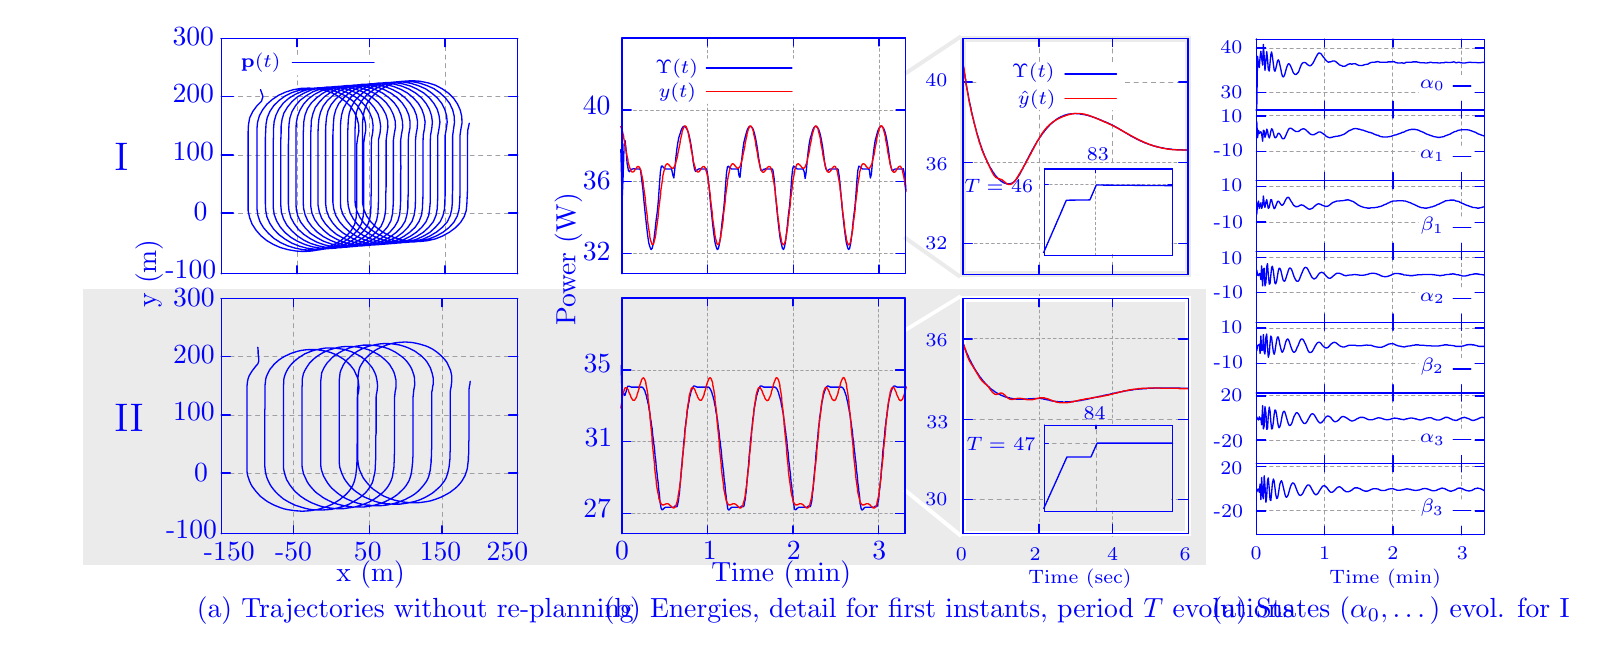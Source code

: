 
% ! replace blue with black
\definecolor{cd9d9d9}{RGB}{235,235,235}
\definecolor{cffffff}{RGB}{255,255,255}
\definecolor{ca0a0a4}{RGB}{160,160,164}
\definecolor{ce10000}{RGB}{225,0,0}
\definecolor{cff0000}{RGB}{255,0,0}


\def \globalscale {1.0}
\begin{tikzpicture}[y=0.80pt, x=0.80pt, yscale=-1.03*\globalscale, xscale=1.18*\globalscale, inner sep=0pt, outer sep=0pt]
\color{blue}
\begin{scope}[shift={(598.263,165.727)},draw=blue,even odd rule,line cap=rect,line join=bevel,line width=0.800pt]
  \path[draw=cd9d9d9,line cap=butt,line join=miter,line width=1.440pt,miter limit=4.00] (-302.59,-136.23) -- (-281.203,-152.541);



  \path[draw=cd9d9d9,line cap=butt,line join=miter,line width=1.440pt,miter limit=4.00] (-303.016,-64.498) -- (-281.595,-47.112);



  \path[fill=cd9d9d9,dash pattern=on 0.99pt off 0.99pt,even odd rule,line cap=round,line width=0.248pt,miter limit=4.00,rounded corners=0.0cm] (-617.342,-41.681) rectangle (-187.469,79.093);



  \path[draw=cffffff,line cap=butt,line join=miter,line width=1.440pt,miter limit=4.00] (-302.925,46.288) -- (-281.146,66.631);



  \begin{scope}[draw=blue,line cap=rect,line join=bevel,line width=0.800pt]
  \end{scope}
  \begin{scope}[scale=1.006,draw=blue,line cap=rect,line join=bevel,line width=0.800pt]
  \end{scope}
  \begin{scope}[scale=1.006,draw=blue,line cap=rect,line join=bevel,line width=0.800pt]
  \end{scope}
  \begin{scope}[cm={{1.006,0.0,0.0,1.006,(39.229,93.547)}},draw=blue,line cap=rect,line join=bevel,line width=0.800pt]
  \end{scope}
  \begin{scope}[cm={{1.006,0.0,0.0,1.006,(39.229,93.547)}},draw=blue,line cap=rect,line join=bevel,line width=0.800pt]
  \end{scope}
  \begin{scope}[cm={{1.006,0.0,0.0,1.006,(39.229,93.547)}},draw=blue,line cap=rect,line join=bevel,line width=0.800pt]
  \end{scope}
  \begin{scope}[cm={{1.006,0.0,0.0,1.006,(39.229,93.547)}},draw=blue,line cap=rect,line join=bevel,line width=0.800pt]
  \end{scope}
  \begin{scope}[cm={{1.006,0.0,0.0,1.006,(39.229,93.547)}},draw=blue,line cap=rect,line join=bevel,line width=0.800pt]
  \end{scope}
  \begin{scope}[cm={{1.006,0.0,0.0,1.006,(-426.033,-54.43)}},draw=blue,line cap=rect,line join=bevel,line width=0.800pt]
    \path[fill=blue] (0.0,0.0) node[above right] (text34) {32};



  \end{scope}
  \begin{scope}[cm={{1.006,0.0,0.0,1.006,(39.229,93.547)}},draw=blue,line cap=rect,line join=bevel,line width=0.800pt]
  \end{scope}
  \begin{scope}[scale=1.006,draw=blue,line cap=rect,line join=bevel,line width=0.800pt]
  \end{scope}
  \begin{scope}[scale=1.006,draw=blue,line cap=rect,line join=bevel,line width=0.800pt]
  \end{scope}
  \begin{scope}[cm={{1.006,0.0,0.0,1.006,(39.229,68.4)}},draw=blue,line cap=rect,line join=bevel,line width=0.800pt]
  \end{scope}
  \begin{scope}[cm={{1.006,0.0,0.0,1.006,(39.229,68.4)}},draw=blue,line cap=rect,line join=bevel,line width=0.800pt]
  \end{scope}
  \begin{scope}[cm={{1.006,0.0,0.0,1.006,(39.229,68.4)}},draw=blue,line cap=rect,line join=bevel,line width=0.800pt]
  \end{scope}
  \begin{scope}[cm={{1.006,0.0,0.0,1.006,(39.229,68.4)}},draw=blue,line cap=rect,line join=bevel,line width=0.800pt]
  \end{scope}
  \begin{scope}[cm={{1.006,0.0,0.0,1.006,(39.229,68.4)}},draw=blue,line cap=rect,line join=bevel,line width=0.800pt]
  \end{scope}
  \begin{scope}[cm={{1.006,0.0,0.0,1.006,(-425.977,-85.577)}},draw=blue,line cap=rect,line join=bevel,line width=0.800pt]
    \path[fill=blue] (0.0,0.0) node[above right] (text64) {36};



  \end{scope}
  \begin{scope}[cm={{1.006,0.0,0.0,1.006,(39.229,68.4)}},draw=blue,line cap=rect,line join=bevel,line width=0.800pt]
  \end{scope}
  \begin{scope}[scale=1.006,draw=blue,line cap=rect,line join=bevel,line width=0.800pt]
  \end{scope}
  \begin{scope}[scale=1.006,draw=blue,line cap=rect,line join=bevel,line width=0.800pt]
  \end{scope}
  \begin{scope}[cm={{1.006,0.0,0.0,1.006,(39.229,43.253)}},draw=blue,line cap=rect,line join=bevel,line width=0.800pt]
  \end{scope}
  \begin{scope}[cm={{1.006,0.0,0.0,1.006,(39.229,43.253)}},draw=blue,line cap=rect,line join=bevel,line width=0.800pt]
  \end{scope}
  \begin{scope}[cm={{1.006,0.0,0.0,1.006,(39.229,43.253)}},draw=blue,line cap=rect,line join=bevel,line width=0.800pt]
  \end{scope}
  \begin{scope}[cm={{1.006,0.0,0.0,1.006,(39.229,43.253)}},draw=blue,line cap=rect,line join=bevel,line width=0.800pt]
  \end{scope}
  \begin{scope}[cm={{1.006,0.0,0.0,1.006,(39.229,43.253)}},draw=blue,line cap=rect,line join=bevel,line width=0.800pt]
  \end{scope}
  \begin{scope}[cm={{1.006,0.0,0.0,1.006,(-426.041,-118.224)}},draw=blue,line cap=rect,line join=bevel,line width=0.800pt]
    \path[fill=blue] (0.0,0.0) node[above right] (text94) {40};



  \end{scope}
  \begin{scope}[cm={{1.006,0.0,0.0,1.006,(39.229,43.253)}},draw=blue,line cap=rect,line join=bevel,line width=0.800pt]
  \end{scope}
  \begin{scope}[scale=1.006,draw=blue,line cap=rect,line join=bevel,line width=0.800pt]
  \end{scope}
  \begin{scope}[scale=1.006,draw=blue,line cap=rect,line join=bevel,line width=0.800pt]
  \end{scope}
  \begin{scope}[cm={{1.006,0.0,0.0,1.006,(53.312,110.647)}},draw=blue,line cap=rect,line join=bevel,line width=0.800pt]
  \end{scope}
  \begin{scope}[cm={{1.006,0.0,0.0,1.006,(53.312,110.647)}},draw=blue,line cap=rect,line join=bevel,line width=0.800pt]
  \end{scope}
  \begin{scope}[cm={{1.006,0.0,0.0,1.006,(53.312,110.647)}},draw=blue,line cap=rect,line join=bevel,line width=0.800pt]
  \end{scope}
  \begin{scope}[cm={{1.006,0.0,0.0,1.006,(53.312,110.647)}},draw=blue,line cap=rect,line join=bevel,line width=0.800pt]
  \end{scope}
  \begin{scope}[cm={{1.006,0.0,0.0,1.006,(53.312,110.647)}},draw=blue,line cap=rect,line join=bevel,line width=0.800pt]
  \end{scope}
  \begin{scope}[cm={{1.006,0.0,0.0,1.006,(-170.376,77.036)}},draw=blue,line cap=rect,line join=bevel,line width=0.800pt]
    \path[fill=blue] (0.0,0.0) node[above right] (text124) {\scriptsize 0};



  \end{scope}
  \begin{scope}[cm={{1.006,0.0,0.0,1.006,(53.312,110.647)}},draw=blue,line cap=rect,line join=bevel,line width=0.800pt]
  \end{scope}
  \begin{scope}[scale=1.006,draw=blue,line cap=rect,line join=bevel,line width=0.800pt]
  \end{scope}
  \begin{scope}[scale=1.006,draw=blue,line cap=rect,line join=bevel,line width=0.800pt]
  \end{scope}
  \begin{scope}[cm={{1.006,0.0,0.0,1.006,(79.465,110.647)}},draw=blue,line cap=rect,line join=bevel,line width=0.800pt]
  \end{scope}
  \begin{scope}[cm={{1.006,0.0,0.0,1.006,(79.465,110.647)}},draw=blue,line cap=rect,line join=bevel,line width=0.800pt]
  \end{scope}
  \begin{scope}[cm={{1.006,0.0,0.0,1.006,(79.465,110.647)}},draw=blue,line cap=rect,line join=bevel,line width=0.800pt]
  \end{scope}
  \begin{scope}[cm={{1.006,0.0,0.0,1.006,(79.465,110.647)}},draw=blue,line cap=rect,line join=bevel,line width=0.800pt]
  \end{scope}
  \begin{scope}[cm={{1.006,0.0,0.0,1.006,(79.465,110.647)}},draw=blue,line cap=rect,line join=bevel,line width=0.800pt]
  \end{scope}
  \begin{scope}[cm={{1.006,0.0,0.0,1.006,(-144.223,77.036)}},draw=blue,line cap=rect,line join=bevel,line width=0.800pt]
    \path[fill=blue] (0.0,0.0) node[above right] (text156) {\scriptsize 1};



  \end{scope}
  \begin{scope}[cm={{1.006,0.0,0.0,1.006,(79.465,110.647)}},draw=blue,line cap=rect,line join=bevel,line width=0.800pt]
  \end{scope}
  \begin{scope}[scale=1.006,draw=blue,line cap=rect,line join=bevel,line width=0.800pt]
  \end{scope}
  \begin{scope}[scale=1.006,draw=blue,line cap=rect,line join=bevel,line width=0.800pt]
  \end{scope}
  \begin{scope}[cm={{1.006,0.0,0.0,1.006,(105.618,110.647)}},draw=blue,line cap=rect,line join=bevel,line width=0.800pt]
  \end{scope}
  \begin{scope}[cm={{1.006,0.0,0.0,1.006,(105.618,110.647)}},draw=blue,line cap=rect,line join=bevel,line width=0.800pt]
  \end{scope}
  \begin{scope}[cm={{1.006,0.0,0.0,1.006,(105.618,110.647)}},draw=blue,line cap=rect,line join=bevel,line width=0.800pt]
  \end{scope}
  \begin{scope}[cm={{1.006,0.0,0.0,1.006,(105.618,110.647)}},draw=blue,line cap=rect,line join=bevel,line width=0.800pt]
  \end{scope}
  \begin{scope}[cm={{1.006,0.0,0.0,1.006,(105.618,110.647)}},draw=blue,line cap=rect,line join=bevel,line width=0.800pt]
  \end{scope}
  \begin{scope}[cm={{1.006,0.0,0.0,1.006,(-118.07,77.036)}},draw=blue,line cap=rect,line join=bevel,line width=0.800pt]
    \path[fill=blue] (0.0,0.0) node[above right] (text188) {\scriptsize 2};



  \end{scope}
  \begin{scope}[cm={{1.006,0.0,0.0,1.006,(105.618,110.647)}},draw=blue,line cap=rect,line join=bevel,line width=0.800pt]
  \end{scope}
  \begin{scope}[scale=1.006,draw=blue,line cap=rect,line join=bevel,line width=0.800pt]
  \end{scope}
  \begin{scope}[scale=1.006,draw=blue,line cap=rect,line join=bevel,line width=0.800pt]
  \end{scope}
  \begin{scope}[cm={{1.006,0.0,0.0,1.006,(132.274,110.647)}},draw=blue,line cap=rect,line join=bevel,line width=0.800pt]
  \end{scope}
  \begin{scope}[cm={{1.006,0.0,0.0,1.006,(132.274,110.647)}},draw=blue,line cap=rect,line join=bevel,line width=0.800pt]
  \end{scope}
  \begin{scope}[cm={{1.006,0.0,0.0,1.006,(132.274,110.647)}},draw=blue,line cap=rect,line join=bevel,line width=0.800pt]
  \end{scope}
  \begin{scope}[cm={{1.006,0.0,0.0,1.006,(132.274,110.647)}},draw=blue,line cap=rect,line join=bevel,line width=0.800pt]
  \end{scope}
  \begin{scope}[cm={{1.006,0.0,0.0,1.006,(132.274,110.647)}},draw=blue,line cap=rect,line join=bevel,line width=0.800pt]
  \end{scope}
  \begin{scope}[cm={{1.006,0.0,0.0,1.006,(-91.414,-12.964)}},draw=blue,line cap=rect,line join=bevel,line width=0.800pt]
    \path[fill=blue] (0.0,89.474) node[above right] (text218) {\scriptsize 3};



  \end{scope}
  \begin{scope}[cm={{1.006,0.0,0.0,1.006,(132.274,110.647)}},draw=blue,line cap=rect,line join=bevel,line width=0.800pt]
  \end{scope}
  \begin{scope}[scale=1.006,draw=blue,line cap=rect,line join=bevel,line width=0.800pt]
  \end{scope}
  \begin{scope}[scale=1.006,draw=blue,line cap=rect,line join=bevel,line width=0.800pt]
  \end{scope}
  \begin{scope}[scale=1.006,draw=blue,line cap=rect,line join=bevel,line width=0.800pt]
  \end{scope}
  \begin{scope}[scale=1.006,draw=blue,line cap=rect,line join=bevel,line width=0.800pt]
  \end{scope}
  \begin{scope}[scale=1.006,draw=blue,line cap=rect,line join=bevel,line width=0.800pt]
  \end{scope}
  \begin{scope}[scale=1.006,draw=blue,line cap=rect,line join=bevel,line width=0.800pt]
  \end{scope}
  \begin{scope}[cm={{1.006,0.0,0.0,1.006,(128.753,29.171)}},draw=blue,line cap=rect,line join=bevel,line width=0.800pt]
  \end{scope}
  \begin{scope}[cm={{1.006,0.0,0.0,1.006,(128.753,29.171)}},draw=blue,line cap=rect,line join=bevel,line width=0.800pt]
  \end{scope}
  \begin{scope}[cm={{1.006,0.0,0.0,1.006,(128.753,29.171)}},draw=blue,line cap=rect,line join=bevel,line width=0.800pt]
  \end{scope}
  \begin{scope}[cm={{1.006,0.0,0.0,1.006,(128.753,29.171)}},draw=blue,line cap=rect,line join=bevel,line width=0.800pt]
  \end{scope}
  \begin{scope}[cm={{1.006,0.0,0.0,1.006,(128.753,29.171)}},draw=blue,line cap=rect,line join=bevel,line width=0.800pt]
  \end{scope}
  \begin{scope}[cm={{1.006,0.0,0.0,1.006,(128.753,29.171)}},draw=blue,line cap=rect,line join=bevel,line width=0.800pt]
  \end{scope}
  \begin{scope}[cm={{0.0,-1.006,1.006,0.0,(29.171,189.106)}},draw=blue,line cap=rect,line join=bevel,line width=0.800pt]
  \end{scope}
  \begin{scope}[cm={{0.0,-1.006,1.006,0.0,(29.171,189.106)}},draw=blue,line cap=rect,line join=bevel,line width=0.800pt]
  \end{scope}
  \begin{scope}[cm={{0.0,-1.006,1.006,0.0,(29.171,189.106)}},draw=blue,line cap=rect,line join=bevel,line width=0.800pt]
  \end{scope}
  \begin{scope}[cm={{0.0,-1.006,1.006,0.0,(29.171,189.106)}},draw=blue,line cap=rect,line join=bevel,line width=0.800pt]
  \end{scope}
  \begin{scope}[cm={{0.0,-1.006,1.006,0.0,(29.171,189.106)}},draw=blue,line cap=rect,line join=bevel,line width=0.800pt]
  \end{scope}
  \begin{scope}[cm={{0.0,-1.006,1.006,0.0,(29.171,189.106)}},draw=blue,line cap=rect,line join=bevel,line width=0.800pt]
  \end{scope}
  \begin{scope}[cm={{1.006,0.0,0.0,1.006,(62.365,28.165)}},draw=blue,line cap=rect,line join=bevel,line width=0.800pt]
  \end{scope}
  \begin{scope}[cm={{1.006,0.0,0.0,1.006,(62.365,28.165)}},draw=blue,line cap=rect,line join=bevel,line width=0.800pt]
  \end{scope}
  \begin{scope}[cm={{1.006,0.0,0.0,1.006,(62.365,28.165)}},draw=blue,line cap=rect,line join=bevel,line width=0.800pt]
  \end{scope}
  \begin{scope}[cm={{1.006,0.0,0.0,1.006,(62.365,28.165)}},draw=blue,line cap=rect,line join=bevel,line width=0.800pt]
  \end{scope}
  \begin{scope}[cm={{1.006,0.0,0.0,1.006,(62.365,28.165)}},draw=blue,line cap=rect,line join=bevel,line width=0.800pt]
  \end{scope}
  \begin{scope}[cm={{1.006,0.0,0.0,1.006,(62.365,28.165)}},draw=blue,line cap=rect,line join=bevel,line width=0.800pt]
  \end{scope}
  \begin{scope}[scale=1.006,draw=blue,line cap=rect,line join=bevel,line width=0.800pt]
  \end{scope}
  \begin{scope}[scale=1.006,draw=blue,line cap=rect,line join=bevel,line width=0.800pt]
  \end{scope}
  \begin{scope}[scale=1.006,draw=blue,line cap=rect,line join=bevel,line width=0.800pt]
  \end{scope}
  \begin{scope}[scale=1.006,draw=blue,line cap=rect,line join=bevel,line width=0.800pt]
  \end{scope}
  \begin{scope}[scale=1.006,draw=blue,line cap=rect,line join=bevel,line width=0.800pt]
  \end{scope}
  \begin{scope}[scale=1.006,draw=blue,line cap=rect,line join=bevel,line width=0.800pt]
  \end{scope}
  \begin{scope}[cm={{1.006,0.0,0.0,1.006,(60.353,36.212)}},draw=blue,line cap=rect,line join=bevel,line width=0.800pt]
  \end{scope}
  \begin{scope}[cm={{1.006,0.0,0.0,1.006,(60.353,36.212)}},draw=blue,line cap=rect,line join=bevel,line width=0.800pt]
  \end{scope}
  \begin{scope}[cm={{1.006,0.0,0.0,1.006,(60.353,36.212)}},draw=blue,line cap=rect,line join=bevel,line width=0.800pt]
  \end{scope}
  \begin{scope}[cm={{1.006,0.0,0.0,1.006,(60.353,36.212)}},draw=blue,line cap=rect,line join=bevel,line width=0.800pt]
  \end{scope}
  \begin{scope}[cm={{1.006,0.0,0.0,1.006,(60.353,36.212)}},draw=blue,line cap=rect,line join=bevel,line width=0.800pt]
  \end{scope}
  \begin{scope}[cm={{1.006,0.0,0.0,1.006,(60.353,36.212)}},draw=blue,line cap=rect,line join=bevel,line width=0.800pt]
  \end{scope}
  \begin{scope}[scale=1.006,draw=blue,line cap=rect,line join=bevel,line width=0.800pt]
  \end{scope}
  \begin{scope}[scale=1.006,draw=blue,line cap=rect,line join=bevel,line width=0.800pt]
  \end{scope}
  \begin{scope}[scale=1.006,draw=blue,line cap=rect,line join=bevel,line width=0.800pt]
  \end{scope}
  \begin{scope}[scale=1.006,draw=blue,line cap=rect,line join=bevel,line width=0.800pt]
  \end{scope}
  \begin{scope}[scale=1.006,draw=blue,line cap=rect,line join=bevel,line width=0.800pt]
  \end{scope}
  \begin{scope}[scale=1.006,draw=blue,line cap=rect,line join=bevel,line width=0.800pt]
  \end{scope}
  \begin{scope}[scale=1.006,draw=blue,line cap=rect,line join=bevel,line width=0.800pt]
  \end{scope}
  \begin{scope}[scale=1.006,draw=blue,line cap=round,line join=round,line width=0.480pt]
    \path[cm={{1.253,0.0,0.0,1.253,(-479.343,-167.804)}},draw] (56.5,13.5) -- (56.5,95.5) -- (142.5,95.5) -- (142.5,13.5) -- (56.5,13.5);



    \begin{scope}[cm={{0.996,0.0,0.0,1.37,(-430.133,-152.918)}},draw=ca0a0a4,dash pattern=on 1.02pt off 1.02pt,line cap=round,line join=round,line width=0.255pt,miter limit=4.00]
      \path[shift={(110.391,-5.497)},draw,dash pattern=on 1.02pt off 1.02pt,line width=0.255pt,miter limit=4.00] (70.5,164.5) -- (70.5,88.5);



    \end{scope}
    \begin{scope}[cm={{0.996,0.0,0.0,1.37,(-320.158,-159.025)}},draw=ca0a0a4,dash pattern=on 1.02pt off 1.02pt,line cap=round,line join=round,line width=0.255pt,miter limit=4.00]
      \path[draw,dash pattern=on 1.02pt off 1.02pt,line width=0.255pt,miter limit=4.00] (98.5,164.5) -- (98.5,88.5);



    \end{scope}
    \begin{scope}[cm={{0.743,0.0,0.0,1.285,(-186.221,-161.3)}},draw=ca0a0a4,dash pattern=on 1.22pt off 1.22pt,line cap=round,line join=round,line width=0.305pt,miter limit=4.00]
      \path[draw,dash pattern=on 1.22pt off 1.22pt,line width=0.305pt,miter limit=4.00] (25.5,26.5) -- (108.5,26.5);



      \path[draw,dash pattern=on 1.22pt off 1.22pt,line width=0.305pt,miter limit=4.00] (137.5,26.5) -- (142.5,26.5);



    \end{scope}
    \begin{scope}[cm={{0.743,0.0,0.0,1.285,(-186.221,-161.3)}},draw=blue,line cap=round,line join=round,line width=0.480pt]
      \path[cm={{1.55,0.0,0.0,1.0,(-13.854,0.0)}},draw] (25.5,26.5) -- (28.5,26.5);



      \path[cm={{1.55,0.0,0.0,1.0,(-78.533,0.0)}},draw] (142.5,26.5) -- (139.5,26.5);



    \end{scope}
    \begin{scope}[cm={{0.954,0.0,0.0,0.954,(-180.912,-124.577)}},draw=blue,fill=ce10000,line cap=rect,line join=bevel,line width=0.800pt]
      \path[fill=ce10000] (0.0,0.0) node[above right] (text36) {\scriptsize 30};



    \end{scope}
    \begin{scope}[cm={{0.743,0.0,0.0,1.285,(-186.221,-161.3)}},draw=ca0a0a4,dash pattern=on 1.22pt off 1.22pt,line cap=round,line join=round,line width=0.305pt,miter limit=4.00]
      \path[draw,dash pattern=on 1.22pt off 1.22pt,line width=0.305pt,miter limit=4.00] (25.5,11.5) -- (142.5,11.5);



    \end{scope}
    \begin{scope}[cm={{0.743,0.0,0.0,1.285,(-186.221,-161.3)}},draw=blue,line cap=round,line join=round,line width=0.480pt]
      \path[cm={{1.55,0.0,0.0,1.0,(-13.854,0.0)}},draw] (25.5,11.5) -- (28.5,11.5);



      \path[cm={{1.55,0.0,0.0,1.0,(-78.533,0.0)}},draw] (142.5,11.5) -- (139.5,11.5);



    \end{scope}
    \begin{scope}[cm={{0.954,0.0,0.0,0.954,(-180.912,-144.279)}},draw=blue,fill=ce10000,line cap=rect,line join=bevel,line width=0.800pt]
      \path[fill=ce10000] (0.0,0.0) node[above right] (text66) {\scriptsize 40};



    \end{scope}
    \begin{scope}[cm={{0.743,0.0,0.0,1.285,(-186.221,-161.3)}},draw=ca0a0a4,dash pattern=on 0.40pt off 0.80pt,line cap=round,line join=round,line width=0.400pt]
      \path[draw] (25.5,32.5) -- (25.5,8.5);



    \end{scope}
    \begin{scope}[cm={{0.743,0.0,0.0,1.285,(-186.221,-161.3)}},draw=blue,line cap=round,line join=round,line width=0.480pt]
      \path[draw] (25.5,32.5) -- (25.5,28.5);



      \path[draw] (25.5,8.5) -- (25.5,11.5);



    \end{scope}
    \begin{scope}[cm={{0.743,0.0,0.0,1.285,(-186.221,-161.3)}},draw=ca0a0a4,dash pattern=on 1.22pt off 1.22pt,line cap=round,line join=round,line width=0.305pt,miter limit=4.00]
      \path[draw,dash pattern=on 1.22pt off 1.22pt,line width=0.305pt,miter limit=4.00] (60.5,32.5) -- (60.5,8.5);



    \end{scope}
    \begin{scope}[cm={{0.743,0.0,0.0,1.285,(-186.221,-161.3)}},draw=blue,line cap=round,line join=round,line width=0.480pt]
      \path[cm={{1.0,0.0,0.0,0.701,(0.0,9.592)}},draw] (60.5,32.5) -- (60.5,28.5);



      \path[cm={{1.0,0.0,0.0,0.896,(0.0,0.855)}},draw] (60.5,8.5) -- (60.5,11.5);



    \end{scope}
    \begin{scope}[cm={{0.743,0.0,0.0,1.285,(-186.221,-161.3)}},draw=ca0a0a4,dash pattern=on 1.22pt off 1.22pt,line cap=round,line join=round,line width=0.305pt,miter limit=4.00]
      \path[draw,dash pattern=on 1.22pt off 1.22pt,line width=0.305pt,miter limit=4.00] (95.5,32.5) -- (95.5,8.5);



    \end{scope}
    \begin{scope}[cm={{0.743,0.0,0.0,1.285,(-186.221,-161.3)}},draw=blue,line cap=round,line join=round,line width=0.480pt]
      \path[cm={{1.0,0.0,0.0,0.701,(0.0,9.592)}},draw] (95.5,32.5) -- (95.5,28.5);



      \path[cm={{1.0,0.0,0.0,0.896,(0.0,0.855)}},draw] (95.5,8.5) -- (95.5,11.5);



    \end{scope}
    \begin{scope}[cm={{0.743,0.0,0.0,1.285,(-186.221,-161.3)}},draw=ca0a0a4,dash pattern=on 1.22pt off 1.22pt,line cap=round,line join=round,line width=0.305pt,miter limit=4.00]
      \path[draw,dash pattern=on 1.22pt off 1.22pt,line width=0.305pt,miter limit=4.00] (130.5,20.5) -- (130.5,8.5);



    \end{scope}
    \begin{scope}[cm={{0.743,0.0,0.0,1.285,(-186.221,-161.3)}},draw=blue,line cap=round,line join=round,line width=0.480pt]
      \path[cm={{1.0,0.0,0.0,0.701,(0.0,9.592)}},draw] (130.5,32.5) -- (130.5,28.5);



      \path[cm={{1.0,0.0,0.0,0.896,(0.0,0.855)}},draw] (130.5,8.5) -- (130.5,11.5);



    \end{scope}
    \begin{scope}[cm={{0.743,0.0,0.0,1.285,(-186.221,-161.3)}},draw=blue,line cap=round,line join=round,line width=0.480pt]
      \path[draw] (25.5,8.5) -- (25.5,32.5) -- (142.5,32.5) -- (142.5,8.5) -- (25.5,8.5);



    \end{scope}
    \begin{scope}[cm={{0.954,0.0,0.0,0.954,(-104.993,-127.891)}},draw=blue,line cap=rect,line join=bevel,line width=0.800pt]
      \path[fill=blue] (0.0,0.0) node[above right] (text194) {\scriptsize $\alpha_0$};



    \end{scope}
    \begin{scope}[cm={{0.743,0.0,0.0,1.285,(-184.074,-166.615)}},draw=blue,line cap=round,line join=round,line width=0.480pt]
      \path[draw,even odd rule] (123.5,28.5) -- (132.5,28.5);



    \end{scope}
    \begin{scope}[cm={{0.743,0.0,0.0,1.285,(-186.221,-161.3)}},draw=blue,line cap=round,line join=round,line width=0.480pt]
      \path[draw] (25.8,32.0) -- (26.2,14.3) -- (26.7,17.2) -- (27.1,18.1) -- (27.5,14.6) -- (27.9,12.6) -- (28.3,14.9) -- (28.8,17.3) -- (29.2,10.3) -- (29.6,14.5) -- (30.0,19.1) -- (30.5,15.7) -- (30.9,12.7) -- (31.3,15.0) -- (31.7,18.7) -- (32.2,19.3) -- (32.6,16.6) -- (33.0,13.7) -- (33.4,12.8) -- (33.8,14.3) -- (34.3,16.9) -- (34.7,18.9) -- (35.1,19.4) -- (35.5,18.6) -- (36.0,17.2) -- (36.4,15.9) -- (36.8,15.5) -- (37.2,15.9) -- (37.6,17.1) -- (38.1,18.6) -- (38.5,20.0) -- (38.9,21.0) -- (39.3,21.3) -- (39.8,21.0) -- (40.2,20.3) -- (40.6,19.3) -- (41.0,18.3) -- (41.5,17.4) -- (41.9,16.9) -- (42.3,16.8) -- (42.7,17.1) -- (43.1,17.6) -- (43.6,18.3) -- (44.0,19.0) -- (44.4,19.7) -- (44.8,20.1) -- (45.3,20.4) -- (45.7,20.5) -- (46.1,20.4) -- (46.5,20.1) -- (47.0,19.8) -- (47.4,19.3) -- (47.8,18.5) -- (48.2,17.8) -- (48.6,17.2) -- (49.1,16.7) -- (49.5,16.5) -- (49.9,16.4) -- (50.3,16.4) -- (50.8,16.5) -- (51.2,16.7) -- (51.6,17.0) -- (52.0,17.2) -- (52.4,17.4) -- (52.9,17.5) -- (53.3,17.5) -- (53.7,17.3) -- (54.1,17.0) -- (54.6,16.6) -- (55.0,16.1) -- (55.4,15.6) -- (55.8,15.0) -- (56.3,14.4) -- (56.7,13.9) -- (57.1,13.5) -- (57.5,13.2) -- (57.9,13.2) -- (58.4,13.3) -- (58.8,13.5) -- (59.2,13.9) -- (59.6,14.3) -- (60.1,14.7) -- (60.5,15.0) -- (60.9,15.4) -- (61.3,15.7) -- (61.8,16.0) -- (62.2,16.2) -- (62.6,16.3) -- (63.0,16.2) -- (63.4,16.2) -- (63.9,16.1) -- (64.3,16.0) -- (64.7,15.9) -- (65.1,15.9) -- (65.6,15.9) -- (66.0,16.0) -- (66.4,16.2) -- (66.8,16.4) -- (67.3,16.7) -- (67.7,16.9) -- (68.1,17.2) -- (68.5,17.3) -- (68.9,17.4) -- (69.4,17.5) -- (69.8,17.7) -- (70.2,17.7) -- (70.6,17.7) -- (71.1,17.6) -- (71.5,17.5) -- (71.9,17.3) -- (72.3,17.1) -- (72.7,17.0) -- (73.2,16.9) -- (73.6,16.8) -- (74.0,16.9) -- (74.4,17.0) -- (74.9,16.9) -- (75.3,16.8) -- (75.7,16.8) -- (76.1,16.8) -- (76.6,16.9) -- (77.0,17.1) -- (77.4,17.2) -- (77.8,17.3) -- (78.2,17.4) -- (78.7,17.4) -- (79.1,17.4) -- (79.5,17.4) -- (79.9,17.4) -- (80.4,17.3) -- (80.8,17.2) -- (81.2,17.1) -- (81.6,17.1) -- (82.1,17.0) -- (82.5,17.0) -- (82.9,16.9) -- (83.3,16.7) -- (83.7,16.6) -- (84.2,16.4) -- (84.6,16.4) -- (85.0,16.3) -- (85.4,16.3) -- (85.9,16.3) -- (86.3,16.3) -- (86.7,16.2) -- (87.1,16.2) -- (87.6,16.1) -- (88.0,16.1) -- (88.4,16.2) -- (88.8,16.3) -- (89.2,16.3) -- (89.7,16.3) -- (90.1,16.3) -- (90.5,16.3) -- (90.9,16.3) -- (91.4,16.3) -- (91.8,16.3) -- (92.2,16.3) -- (92.6,16.3) -- (93.0,16.2) -- (93.5,16.2) -- (93.9,16.2) -- (94.3,16.2) -- (94.7,16.2) -- (95.2,16.1) -- (95.6,16.1) -- (96.0,16.1) -- (96.4,16.2) -- (96.9,16.4) -- (97.3,16.5) -- (97.7,16.5) -- (98.1,16.6) -- (98.5,16.6) -- (99.0,16.6) -- (99.4,16.6) -- (99.8,16.5) -- (100.2,16.5) -- (100.7,16.6) -- (101.1,16.7) -- (101.5,16.6) -- (101.9,16.5) -- (102.3,16.3) -- (102.8,16.3) -- (103.2,16.3) -- (103.6,16.3) -- (104.0,16.3) -- (104.5,16.3) -- (104.9,16.3) -- (105.3,16.3) -- (105.7,16.2) -- (106.2,16.2) -- (106.6,16.2) -- (107.0,16.2) -- (107.4,16.2) -- (107.8,16.2) -- (108.3,16.3) -- (108.7,16.3) -- (109.1,16.4) -- (109.5,16.5) -- (110.0,16.5) -- (110.4,16.5) -- (110.8,16.5) -- (111.2,16.5) -- (111.7,16.5) -- (112.1,16.6) -- (112.5,16.6) -- (112.9,16.6) -- (113.3,16.5) -- (113.8,16.5) -- (114.2,16.4) -- (114.6,16.3) -- (115.0,16.3) -- (115.5,16.4) -- (115.9,16.5) -- (116.3,16.5) -- (116.7,16.5) -- (117.2,16.5) -- (117.6,16.5) -- (118.0,16.5) -- (118.4,16.5) -- (118.8,16.6) -- (119.3,16.6) -- (119.7,16.6) -- (120.1,16.5) -- (120.5,16.5) -- (121.0,16.5) -- (121.4,16.5) -- (121.8,16.5) -- (122.2,16.3) -- (122.6,16.3) -- (123.1,16.3) -- (123.5,16.4) -- (123.9,16.4) -- (124.3,16.4) -- (124.8,16.4) -- (125.2,16.4) -- (125.6,16.3) -- (126.0,16.3) -- (126.5,16.2) -- (126.9,16.2) -- (127.3,16.3) -- (127.7,16.5) -- (128.1,16.5) -- (128.6,16.4) -- (129.0,16.3) -- (129.4,16.3) -- (129.8,16.4) -- (130.3,16.5) -- (130.7,16.5) -- (131.1,16.6) -- (131.5,16.6) -- (131.9,16.6) -- (132.4,16.6) -- (132.8,16.5) -- (133.2,16.5) -- (133.6,16.4) -- (134.1,16.4) -- (134.5,16.3) -- (134.9,16.3) -- (135.3,16.3) -- (135.8,16.4) -- (136.2,16.4) -- (136.6,16.4) -- (137.0,16.4) -- (137.4,16.4) -- (137.9,16.4) -- (138.3,16.4) -- (138.7,16.5) -- (139.1,16.5) -- (139.6,16.5) -- (140.0,16.5) -- (140.4,16.5) -- (140.8,16.4) -- (141.3,16.4) -- (141.7,16.3) -- (142.1,16.4) -- (142.3,16.4);



    \end{scope}
    \begin{scope}[cm={{0.743,0.0,0.0,1.285,(-186.221,-161.3)}},draw=blue,line cap=round,line join=round,line width=0.480pt]
      \path[draw] (25.5,8.5) -- (25.5,32.5) -- (142.5,32.5) -- (142.5,8.5) -- (25.5,8.5);



    \end{scope}
    \begin{scope}[cm={{0.743,0.0,0.0,1.285,(-186.221,-161.3)}},draw=ca0a0a4,dash pattern=on 1.22pt off 1.22pt,line cap=round,line join=round,line width=0.305pt,miter limit=4.00]
      \path[draw,dash pattern=on 1.22pt off 1.22pt,line width=0.305pt,miter limit=4.00] (25.5,46.5) -- (108.5,46.5);



      \path[draw,dash pattern=on 1.22pt off 1.22pt,line width=0.305pt,miter limit=4.00] (137.5,46.5) -- (142.5,46.5);



    \end{scope}
    \begin{scope}[cm={{0.743,0.0,0.0,1.285,(-186.221,-161.3)}},draw=blue,line cap=round,line join=round,line width=0.480pt]
      \path[cm={{1.55,0.0,0.0,1.0,(-13.854,0.0)}},draw] (25.5,46.5) -- (28.5,46.5);



      \path[cm={{1.55,0.0,0.0,1.0,(-78.533,0.0)}},draw] (142.5,46.5) -- (139.5,46.5);



    \end{scope}
    \begin{scope}[cm={{0.954,0.0,0.0,0.954,(-183.453,-99.344)}},draw=blue,fill=ce10000,line cap=rect,line join=bevel,line width=0.800pt]
      \path[fill=ce10000] (0.0,0.0) node[above right] (text250) {\scriptsize -10};



    \end{scope}
    \begin{scope}[cm={{0.743,0.0,0.0,1.285,(-186.221,-161.3)}},draw=ca0a0a4,dash pattern=on 1.22pt off 1.22pt,line cap=round,line join=round,line width=0.305pt,miter limit=4.00]
      \path[draw,dash pattern=on 1.22pt off 1.22pt,line width=0.305pt,miter limit=4.00] (25.5,34.5) -- (142.5,34.5);



    \end{scope}
    \begin{scope}[cm={{0.743,0.0,0.0,1.285,(-186.221,-161.3)}},draw=blue,line cap=round,line join=round,line width=0.480pt]
      \path[cm={{1.55,0.0,0.0,1.0,(-13.854,0.0)}},draw] (25.5,34.5) -- (28.5,34.5);



      \path[cm={{1.55,0.0,0.0,1.0,(-78.533,0.0)}},draw] (142.5,34.5) -- (139.5,34.5);



    \end{scope}
    \begin{scope}[cm={{0.954,0.0,0.0,0.954,(-180.912,-114.12)}},draw=blue,fill=ce10000,line cap=rect,line join=bevel,line width=0.800pt]
      \path[fill=ce10000] (0.0,0.0) node[above right] (text280) {\scriptsize 10};



    \end{scope}
    \begin{scope}[cm={{0.743,0.0,0.0,1.285,(-186.221,-161.3)}},draw=ca0a0a4,dash pattern=on 0.40pt off 0.80pt,line cap=round,line join=round,line width=0.400pt]
      \path[draw] (25.5,56.5) -- (25.5,32.5);



    \end{scope}
    \begin{scope}[cm={{0.743,0.0,0.0,1.285,(-186.221,-161.3)}},draw=blue,line cap=round,line join=round,line width=0.480pt]
      \path[draw] (25.5,56.5) -- (25.5,51.5);



      \path[draw] (25.5,32.5) -- (25.5,36.5);



    \end{scope}
    \begin{scope}[cm={{0.743,0.0,0.0,1.285,(-186.221,-161.3)}},draw=ca0a0a4,dash pattern=on 1.22pt off 1.22pt,line cap=round,line join=round,line width=0.305pt,miter limit=4.00]
      \path[draw,dash pattern=on 1.22pt off 1.22pt,line width=0.305pt,miter limit=4.00] (60.5,56.5) -- (60.5,32.5);



    \end{scope}
    \begin{scope}[cm={{0.743,0.0,0.0,1.285,(-186.221,-161.3)}},draw=blue,line cap=round,line join=round,line width=0.480pt]
      \path[cm={{1.0,0.0,0.0,0.576,(0.0,24.038)}},draw] (60.5,56.5) -- (60.5,51.5);



      \path[cm={{1.0,0.0,0.0,0.701,(0.0,9.628)}},draw] (60.5,32.5) -- (60.5,36.5);



    \end{scope}
    \begin{scope}[cm={{0.743,0.0,0.0,1.285,(-186.221,-161.3)}},draw=ca0a0a4,dash pattern=on 1.22pt off 1.22pt,line cap=round,line join=round,line width=0.305pt,miter limit=4.00]
      \path[draw,dash pattern=on 1.22pt off 1.22pt,line width=0.305pt,miter limit=4.00] (95.5,56.5) -- (95.5,32.5);



    \end{scope}
    \begin{scope}[cm={{0.743,0.0,0.0,1.285,(-186.221,-161.3)}},draw=blue,line cap=round,line join=round,line width=0.480pt]
      \path[cm={{1.0,0.0,0.0,0.576,(0.0,24.038)}},draw] (95.5,56.5) -- (95.5,51.5);



      \path[cm={{1.0,0.0,0.0,0.701,(0.0,9.628)}},draw] (95.5,32.5) -- (95.5,36.5);



    \end{scope}
    \begin{scope}[cm={{0.743,0.0,0.0,1.285,(-186.221,-161.3)}},draw=ca0a0a4,dash pattern=on 1.22pt off 1.22pt,line cap=round,line join=round,line width=0.305pt,miter limit=4.00]
      \path[draw,dash pattern=on 1.22pt off 1.22pt,line width=0.305pt,miter limit=4.00] (130.5,44.5) -- (130.5,32.5);



    \end{scope}
    \begin{scope}[cm={{0.743,0.0,0.0,1.285,(-186.221,-161.3)}},draw=blue,line cap=round,line join=round,line width=0.480pt]
      \path[cm={{1.0,0.0,0.0,0.576,(0.0,24.038)}},draw] (130.5,56.5) -- (130.5,51.5);



      \path[cm={{1.0,0.0,0.0,0.701,(0.0,9.628)}},draw] (130.5,32.5) -- (130.5,36.5);



    \end{scope}
    \begin{scope}[cm={{0.743,0.0,0.0,1.285,(-186.221,-161.3)}},draw=blue,line cap=round,line join=round,line width=0.480pt]
      \path[draw] (25.5,32.5) -- (25.5,56.5) -- (142.5,56.5) -- (142.5,32.5) -- (25.5,32.5);



    \end{scope}
    \begin{scope}[cm={{0.954,0.0,0.0,0.954,(-104.993,-97.169)}},draw=blue,line cap=rect,line join=bevel,line width=0.800pt]
      \path[fill=blue] (0.0,0.0) node[above right] (text408) {\scriptsize $\alpha_1$};



    \end{scope}
    \begin{scope}[cm={{0.743,0.0,0.0,1.285,(-184.074,-166.615)}},draw=blue,line cap=round,line join=round,line width=0.480pt]
      \path[draw,even odd rule] (123.5,52.5) -- (132.5,52.5);



    \end{scope}
    \begin{scope}[cm={{0.743,0.0,0.0,1.285,(-186.221,-161.3)}},draw=blue,line cap=round,line join=round,line width=0.480pt]
      \path[draw] (25.8,36.4) -- (25.8,36.4) -- (26.2,41.9) -- (26.7,39.4) -- (27.1,40.5) -- (27.5,40.1) -- (27.9,39.9) -- (28.3,40.6) -- (28.8,43.1) -- (29.2,39.4) -- (29.6,39.6) -- (30.0,41.8) -- (30.5,40.8) -- (30.9,39.0) -- (31.3,39.5) -- (31.7,41.2) -- (32.2,42.0) -- (32.6,41.2) -- (33.0,39.7) -- (33.4,38.9) -- (33.8,39.1) -- (34.3,40.2) -- (34.7,41.3) -- (35.1,41.9) -- (35.5,41.9) -- (36.0,41.5) -- (36.4,40.9) -- (36.8,40.4) -- (37.2,40.4) -- (37.6,40.7) -- (38.1,41.2) -- (38.5,41.8) -- (38.9,42.2) -- (39.3,42.3) -- (39.8,42.2) -- (40.2,41.8) -- (40.6,41.3) -- (41.0,40.6) -- (41.5,39.9) -- (41.9,39.3) -- (42.3,38.9) -- (42.7,38.7) -- (43.1,38.7) -- (43.6,38.8) -- (44.0,39.0) -- (44.4,39.2) -- (44.8,39.4) -- (45.3,39.6) -- (45.7,39.8) -- (46.1,39.8) -- (46.5,39.8) -- (47.0,39.8) -- (47.4,39.7) -- (47.8,39.5) -- (48.2,39.3) -- (48.6,39.1) -- (49.1,39.0) -- (49.5,38.9) -- (49.9,38.9) -- (50.3,39.0) -- (50.8,39.2) -- (51.2,39.4) -- (51.6,39.7) -- (52.0,39.9) -- (52.4,40.2) -- (52.9,40.5) -- (53.3,40.7) -- (53.7,40.8) -- (54.1,40.9) -- (54.6,40.9) -- (55.0,40.9) -- (55.4,40.8) -- (55.8,40.6) -- (56.3,40.5) -- (56.7,40.3) -- (57.1,40.1) -- (57.5,40.0) -- (57.9,40.0) -- (58.4,40.0) -- (58.8,40.1) -- (59.2,40.3) -- (59.6,40.5) -- (60.1,40.7) -- (60.5,40.9) -- (60.9,41.1) -- (61.3,41.4) -- (61.8,41.6) -- (62.2,41.7) -- (62.6,41.8) -- (63.0,41.9) -- (63.4,41.9) -- (63.9,41.8) -- (64.3,41.8) -- (64.7,41.7) -- (65.1,41.6) -- (65.6,41.6) -- (66.0,41.5) -- (66.4,41.4) -- (66.8,41.4) -- (67.3,41.4) -- (67.7,41.3) -- (68.1,41.3) -- (68.5,41.2) -- (68.9,41.1) -- (69.4,41.0) -- (69.8,40.9) -- (70.2,40.8) -- (70.6,40.7) -- (71.1,40.5) -- (71.5,40.3) -- (71.9,40.1) -- (72.3,39.9) -- (72.7,39.7) -- (73.2,39.5) -- (73.6,39.4) -- (74.0,39.3) -- (74.4,39.2) -- (74.9,39.0) -- (75.3,38.9) -- (75.7,38.9) -- (76.1,38.8) -- (76.6,38.8) -- (77.0,38.9) -- (77.4,38.9) -- (77.8,39.0) -- (78.2,39.0) -- (78.7,39.1) -- (79.1,39.2) -- (79.5,39.3) -- (79.9,39.3) -- (80.4,39.4) -- (80.8,39.5) -- (81.2,39.6) -- (81.6,39.7) -- (82.1,39.8) -- (82.5,39.9) -- (82.9,40.0) -- (83.3,40.1) -- (83.7,40.1) -- (84.2,40.2) -- (84.6,40.3) -- (85.0,40.4) -- (85.4,40.5) -- (85.9,40.7) -- (86.3,40.8) -- (86.7,40.9) -- (87.1,41.0) -- (87.6,41.1) -- (88.0,41.1) -- (88.4,41.3) -- (88.8,41.4) -- (89.2,41.5) -- (89.7,41.6) -- (90.1,41.6) -- (90.5,41.7) -- (90.9,41.7) -- (91.4,41.7) -- (91.8,41.7) -- (92.2,41.7) -- (92.6,41.7) -- (93.0,41.6) -- (93.5,41.6) -- (93.9,41.5) -- (94.3,41.5) -- (94.7,41.4) -- (95.2,41.3) -- (95.6,41.2) -- (96.0,41.1) -- (96.4,41.0) -- (96.9,41.0) -- (97.3,40.9) -- (97.7,40.8) -- (98.1,40.7) -- (98.5,40.6) -- (99.0,40.5) -- (99.4,40.4) -- (99.8,40.3) -- (100.2,40.1) -- (100.7,40.1) -- (101.1,40.0) -- (101.5,39.9) -- (101.9,39.7) -- (102.3,39.6) -- (102.8,39.5) -- (103.2,39.4) -- (103.6,39.3) -- (104.0,39.2) -- (104.5,39.2) -- (104.9,39.1) -- (105.3,39.1) -- (105.7,39.1) -- (106.2,39.1) -- (106.6,39.1) -- (107.0,39.1) -- (107.4,39.2) -- (107.8,39.2) -- (108.3,39.3) -- (108.7,39.4) -- (109.1,39.5) -- (109.5,39.7) -- (110.0,39.8) -- (110.4,39.9) -- (110.8,40.0) -- (111.2,40.1) -- (111.7,40.3) -- (112.1,40.4) -- (112.5,40.6) -- (112.9,40.7) -- (113.3,40.8) -- (113.8,40.9) -- (114.2,41.0) -- (114.6,41.1) -- (115.0,41.2) -- (115.5,41.3) -- (115.9,41.4) -- (116.3,41.5) -- (116.7,41.6) -- (117.2,41.6) -- (117.6,41.7) -- (118.0,41.7) -- (118.4,41.8) -- (118.8,41.8) -- (119.3,41.8) -- (119.7,41.8) -- (120.1,41.7) -- (120.5,41.7) -- (121.0,41.6) -- (121.4,41.6) -- (121.8,41.5) -- (122.2,41.3) -- (122.6,41.2) -- (123.1,41.1) -- (123.5,41.0) -- (123.9,40.9) -- (124.3,40.8) -- (124.8,40.7) -- (125.2,40.5) -- (125.6,40.4) -- (126.0,40.2) -- (126.5,40.1) -- (126.9,39.9) -- (127.3,39.8) -- (127.7,39.8) -- (128.1,39.7) -- (128.6,39.5) -- (129.0,39.4) -- (129.4,39.4) -- (129.8,39.3) -- (130.3,39.3) -- (130.7,39.2) -- (131.1,39.2) -- (131.5,39.2) -- (131.9,39.2) -- (132.4,39.2) -- (132.8,39.2) -- (133.2,39.2) -- (133.6,39.2) -- (134.1,39.3) -- (134.5,39.3) -- (134.9,39.4) -- (135.3,39.5) -- (135.8,39.6) -- (136.2,39.7) -- (136.6,39.8) -- (137.0,39.9) -- (137.4,40.0) -- (137.9,40.1) -- (138.3,40.3) -- (138.7,40.4) -- (139.1,40.6) -- (139.6,40.7) -- (140.0,40.8) -- (140.4,40.9) -- (140.8,41.0) -- (141.3,41.1) -- (141.7,41.2) -- (142.1,41.3) -- (142.3,41.4);



    \end{scope}
    \begin{scope}[cm={{0.743,0.0,0.0,1.285,(-186.221,-161.3)}},draw=blue,line cap=round,line join=round,line width=0.480pt]
      \path[draw] (25.5,32.5) -- (25.5,56.5) -- (142.5,56.5) -- (142.5,32.5) -- (25.5,32.5);



    \end{scope}
    \begin{scope}[cm={{0.743,0.0,0.0,1.285,(-186.221,-161.3)}},draw=ca0a0a4,dash pattern=on 1.22pt off 1.22pt,line cap=round,line join=round,line width=0.305pt,miter limit=4.00]
      \path[draw,dash pattern=on 1.22pt off 1.22pt,line width=0.305pt,miter limit=4.00] (25.5,70.5) -- (108.5,70.5);



      \path[draw,dash pattern=on 1.22pt off 1.22pt,line width=0.305pt,miter limit=4.00] (137.5,70.5) -- (142.5,70.5);



    \end{scope}
    \begin{scope}[cm={{0.743,0.0,0.0,1.285,(-186.221,-161.3)}},draw=blue,line cap=round,line join=round,line width=0.480pt]
      \path[cm={{1.55,0.0,0.0,1.0,(-13.854,0.0)}},draw] (25.5,70.5) -- (28.5,70.5);



      \path[cm={{1.55,0.0,0.0,1.0,(-78.533,0.152)}},draw] (142.5,70.5) -- (139.5,70.5);



    \end{scope}
    \begin{scope}[cm={{0.954,0.0,0.0,0.954,(-183.453,-67.694)}},draw=blue,fill=ce10000,line cap=rect,line join=bevel,line width=0.800pt]
      \path[fill=ce10000] (0.0,0.0) node[above right] (text464) {\scriptsize -10};



    \end{scope}
    \begin{scope}[cm={{0.743,0.0,0.0,1.285,(-186.221,-161.3)}},draw=ca0a0a4,dash pattern=on 1.22pt off 1.22pt,line cap=round,line join=round,line width=0.305pt,miter limit=4.00]
      \path[draw,dash pattern=on 1.22pt off 1.22pt,line width=0.305pt,miter limit=4.00] (25.5,58.5) -- (142.5,58.5);



    \end{scope}
    \begin{scope}[cm={{0.743,0.0,0.0,1.285,(-186.221,-161.3)}},draw=blue,line cap=round,line join=round,line width=0.480pt]
      \path[cm={{1.55,0.0,0.0,1.0,(-13.854,0.0)}},draw] (25.5,58.5) -- (28.5,58.5);



      \path[cm={{1.55,0.0,0.0,1.0,(-78.533,0.0)}},draw] (142.5,58.5) -- (139.5,58.5);



    \end{scope}
    \begin{scope}[cm={{0.954,0.0,0.0,0.954,(-180.912,-84.151)}},draw=blue,fill=ce10000,line cap=rect,line join=bevel,line width=0.800pt]
      \path[fill=ce10000] (0.0,0.0) node[above right] (text494) {\scriptsize 10};



    \end{scope}
    \begin{scope}[cm={{0.743,0.0,0.0,1.285,(-186.221,-161.3)}},draw=ca0a0a4,dash pattern=on 0.40pt off 0.80pt,line cap=round,line join=round,line width=0.400pt]
      \path[draw] (25.5,80.5) -- (25.5,56.5);



    \end{scope}
    \begin{scope}[cm={{0.743,0.0,0.0,1.285,(-186.221,-161.3)}},draw=blue,line cap=round,line join=round,line width=0.480pt]
      \path[draw] (25.5,80.5) -- (25.5,75.5);



      \path[draw] (25.5,56.5) -- (25.5,60.5);



    \end{scope}
    \begin{scope}[cm={{0.743,0.0,0.0,1.285,(-186.221,-161.3)}},draw=ca0a0a4,dash pattern=on 1.22pt off 1.22pt,line cap=round,line join=round,line width=0.305pt,miter limit=4.00]
      \path[draw,dash pattern=on 1.22pt off 1.22pt,line width=0.305pt,miter limit=4.00] (60.5,80.5) -- (60.5,56.5);



    \end{scope}
    \begin{scope}[cm={{0.743,0.0,0.0,1.285,(-186.221,-161.3)}},draw=blue,line cap=round,line join=round,line width=0.480pt]
      \path[cm={{1.0,0.0,0.0,0.576,(0.0,34.218)}},draw] (60.5,80.5) -- (60.5,75.5);



      \path[cm={{1.0,0.0,0.0,0.701,(0.0,16.803)}},draw] (60.5,56.5) -- (60.5,60.5);



    \end{scope}
    \begin{scope}[cm={{0.743,0.0,0.0,1.285,(-186.221,-161.3)}},draw=ca0a0a4,dash pattern=on 1.22pt off 1.22pt,line cap=round,line join=round,line width=0.305pt,miter limit=4.00]
      \path[draw,dash pattern=on 1.22pt off 1.22pt,line width=0.305pt,miter limit=4.00] (95.5,80.5) -- (95.5,56.5);



    \end{scope}
    \begin{scope}[cm={{0.743,0.0,0.0,1.285,(-186.221,-161.3)}},draw=blue,line cap=round,line join=round,line width=0.480pt]
      \path[cm={{1.0,0.0,0.0,0.576,(0.0,34.218)}},draw] (95.5,80.5) -- (95.5,75.5);



      \path[cm={{1.0,0.0,0.0,0.701,(0.0,16.803)}},draw] (95.5,56.5) -- (95.5,60.5);



    \end{scope}
    \begin{scope}[cm={{0.743,0.0,0.0,1.285,(-186.221,-161.3)}},draw=ca0a0a4,dash pattern=on 1.22pt off 1.22pt,line cap=round,line join=round,line width=0.305pt,miter limit=4.00]
      \path[draw,dash pattern=on 1.22pt off 1.22pt,line width=0.305pt,miter limit=4.00] (130.5,68.5) -- (130.5,56.5);



    \end{scope}
    \begin{scope}[cm={{0.743,0.0,0.0,1.285,(-186.221,-161.3)}},draw=blue,line cap=round,line join=round,line width=0.480pt]
      \path[cm={{1.0,0.0,0.0,0.576,(0.0,34.218)}},draw] (130.5,80.5) -- (130.5,75.5);



      \path[cm={{1.0,0.0,0.0,0.701,(0.0,16.803)}},draw] (130.5,56.5) -- (130.5,60.5);



    \end{scope}
    \begin{scope}[cm={{0.743,0.0,0.0,1.285,(-186.221,-161.3)}},draw=blue,line cap=round,line join=round,line width=0.480pt]
      \path[draw] (25.5,56.5) -- (25.5,80.5) -- (142.5,80.5) -- (142.5,56.5) -- (25.5,56.5);



    \end{scope}
    \begin{scope}[cm={{0.954,0.0,0.0,0.954,(-104.733,-65.328)}},draw=blue,line cap=rect,line join=bevel,line width=0.800pt]
      \path[fill=blue] (0.0,0.0) node[above right] (text622) {\scriptsize $\beta_1$};



    \end{scope}
    \begin{scope}[cm={{0.743,0.0,0.0,1.285,(-184.074,-166.615)}},draw=blue,line cap=round,line join=round,line width=0.480pt]
      \path[draw,even odd rule] (123.5,76.5) -- (132.5,76.5);



    \end{scope}
    \begin{scope}[cm={{0.743,0.0,0.0,1.285,(-186.221,-161.3)}},draw=blue,line cap=round,line join=round,line width=0.480pt]
      \path[draw] (25.8,67.9) -- (25.8,67.9) -- (26.2,64.4) -- (26.7,63.4) -- (27.1,65.9) -- (27.5,64.8) -- (27.9,64.0) -- (28.3,65.9) -- (28.8,65.0) -- (29.2,61.7) -- (29.6,64.2) -- (30.0,65.6) -- (30.5,63.7) -- (30.9,62.9) -- (31.3,64.5) -- (31.7,65.9) -- (32.2,65.6) -- (32.6,64.1) -- (33.0,62.9) -- (33.4,63.0) -- (33.8,64.1) -- (34.3,65.3) -- (34.7,66.0) -- (35.1,65.8) -- (35.5,65.1) -- (36.0,64.3) -- (36.4,63.6) -- (36.8,63.4) -- (37.2,63.6) -- (37.6,64.0) -- (38.1,64.5) -- (38.5,64.8) -- (38.9,64.8) -- (39.3,64.6) -- (39.8,64.1) -- (40.2,63.5) -- (40.6,63.0) -- (41.0,62.5) -- (41.5,62.2) -- (41.9,62.1) -- (42.3,62.3) -- (42.7,62.7) -- (43.1,63.2) -- (43.6,63.7) -- (44.0,64.1) -- (44.4,64.6) -- (44.8,64.9) -- (45.3,65.1) -- (45.7,65.3) -- (46.1,65.3) -- (46.5,65.3) -- (47.0,65.2) -- (47.4,65.1) -- (47.8,64.9) -- (48.2,64.8) -- (48.6,64.7) -- (49.1,64.8) -- (49.5,64.8) -- (49.9,65.0) -- (50.3,65.2) -- (50.8,65.4) -- (51.2,65.6) -- (51.6,65.8) -- (52.0,66.0) -- (52.4,66.1) -- (52.9,66.2) -- (53.3,66.1) -- (53.7,66.0) -- (54.1,65.9) -- (54.6,65.7) -- (55.0,65.4) -- (55.4,65.2) -- (55.8,64.9) -- (56.3,64.7) -- (56.7,64.5) -- (57.1,64.4) -- (57.5,64.3) -- (57.9,64.4) -- (58.4,64.5) -- (58.8,64.6) -- (59.2,64.8) -- (59.6,64.9) -- (60.1,65.0) -- (60.5,65.1) -- (60.9,65.2) -- (61.3,65.2) -- (61.8,65.2) -- (62.2,65.1) -- (62.6,65.0) -- (63.0,64.8) -- (63.4,64.6) -- (63.9,64.3) -- (64.3,64.1) -- (64.7,63.9) -- (65.1,63.8) -- (65.6,63.7) -- (66.0,63.6) -- (66.4,63.5) -- (66.8,63.4) -- (67.3,63.4) -- (67.7,63.4) -- (68.1,63.4) -- (68.5,63.3) -- (68.9,63.3) -- (69.4,63.3) -- (69.8,63.3) -- (70.2,63.2) -- (70.6,63.2) -- (71.1,63.1) -- (71.5,63.1) -- (71.9,63.0) -- (72.3,63.0) -- (72.7,63.0) -- (73.2,63.1) -- (73.6,63.2) -- (74.0,63.3) -- (74.4,63.4) -- (74.9,63.5) -- (75.3,63.6) -- (75.7,63.8) -- (76.1,64.0) -- (76.6,64.2) -- (77.0,64.4) -- (77.4,64.6) -- (77.8,64.8) -- (78.2,64.9) -- (78.7,65.1) -- (79.1,65.2) -- (79.5,65.3) -- (79.9,65.4) -- (80.4,65.5) -- (80.8,65.6) -- (81.2,65.6) -- (81.6,65.7) -- (82.1,65.7) -- (82.5,65.8) -- (82.9,65.8) -- (83.3,65.8) -- (83.7,65.8) -- (84.2,65.7) -- (84.6,65.7) -- (85.0,65.7) -- (85.4,65.7) -- (85.9,65.7) -- (86.3,65.6) -- (86.7,65.6) -- (87.1,65.5) -- (87.6,65.5) -- (88.0,65.4) -- (88.4,65.3) -- (88.8,65.3) -- (89.2,65.2) -- (89.7,65.1) -- (90.1,65.0) -- (90.5,64.9) -- (90.9,64.7) -- (91.4,64.6) -- (91.8,64.5) -- (92.2,64.4) -- (92.6,64.2) -- (93.0,64.1) -- (93.5,64.0) -- (93.9,63.8) -- (94.3,63.7) -- (94.7,63.6) -- (95.2,63.5) -- (95.6,63.4) -- (96.0,63.4) -- (96.4,63.4) -- (96.9,63.4) -- (97.3,63.4) -- (97.7,63.3) -- (98.1,63.3) -- (98.5,63.3) -- (99.0,63.3) -- (99.4,63.3) -- (99.8,63.3) -- (100.2,63.3) -- (100.7,63.3) -- (101.1,63.4) -- (101.5,63.4) -- (101.9,63.4) -- (102.3,63.5) -- (102.8,63.6) -- (103.2,63.7) -- (103.6,63.8) -- (104.0,63.9) -- (104.5,64.0) -- (104.9,64.1) -- (105.3,64.3) -- (105.7,64.4) -- (106.2,64.5) -- (106.6,64.6) -- (107.0,64.8) -- (107.4,64.9) -- (107.8,65.0) -- (108.3,65.2) -- (108.7,65.3) -- (109.1,65.4) -- (109.5,65.5) -- (110.0,65.6) -- (110.4,65.7) -- (110.8,65.7) -- (111.2,65.7) -- (111.7,65.8) -- (112.1,65.8) -- (112.5,65.8) -- (112.9,65.8) -- (113.3,65.7) -- (113.8,65.7) -- (114.2,65.6) -- (114.6,65.5) -- (115.0,65.4) -- (115.5,65.4) -- (115.9,65.3) -- (116.3,65.2) -- (116.7,65.1) -- (117.2,65.0) -- (117.6,64.9) -- (118.0,64.7) -- (118.4,64.6) -- (118.8,64.5) -- (119.3,64.4) -- (119.7,64.2) -- (120.1,64.1) -- (120.5,64.0) -- (121.0,63.8) -- (121.4,63.7) -- (121.8,63.6) -- (122.2,63.4) -- (122.6,63.3) -- (123.1,63.3) -- (123.5,63.2) -- (123.9,63.2) -- (124.3,63.2) -- (124.8,63.1) -- (125.2,63.1) -- (125.6,63.1) -- (126.0,63.1) -- (126.5,63.1) -- (126.9,63.1) -- (127.3,63.2) -- (127.7,63.4) -- (128.1,63.4) -- (128.6,63.5) -- (129.0,63.5) -- (129.4,63.6) -- (129.8,63.8) -- (130.3,63.9) -- (130.7,64.1) -- (131.1,64.2) -- (131.5,64.3) -- (131.9,64.4) -- (132.4,64.6) -- (132.8,64.7) -- (133.2,64.8) -- (133.6,64.9) -- (134.1,65.0) -- (134.5,65.1) -- (134.9,65.2) -- (135.3,65.3) -- (135.8,65.4) -- (136.2,65.5) -- (136.6,65.6) -- (137.0,65.6) -- (137.4,65.6) -- (137.9,65.7) -- (138.3,65.7) -- (138.7,65.8) -- (139.1,65.8) -- (139.6,65.8) -- (140.0,65.7) -- (140.4,65.7) -- (140.8,65.6) -- (141.3,65.5) -- (141.7,65.4) -- (142.1,65.4) -- (142.3,65.3);



    \end{scope}
    \begin{scope}[cm={{0.743,0.0,0.0,1.285,(-186.221,-161.3)}},draw=blue,line cap=round,line join=round,line width=0.480pt]
      \path[draw] (25.5,56.5) -- (25.5,80.5) -- (142.5,80.5) -- (142.5,56.5) -- (25.5,56.5);



    \end{scope}
    \begin{scope}[cm={{0.743,0.0,0.0,1.285,(-186.221,-161.3)}},draw=ca0a0a4,dash pattern=on 1.22pt off 1.22pt,line cap=round,line join=round,line width=0.305pt,miter limit=4.00]
      \path[draw,dash pattern=on 1.22pt off 1.22pt,line width=0.305pt,miter limit=4.00] (25.5,94.5) -- (108.5,94.5);



      \path[draw,dash pattern=on 1.22pt off 1.22pt,line width=0.305pt,miter limit=4.00] (137.5,94.5) -- (142.5,94.5);



    \end{scope}
    \begin{scope}[cm={{0.743,0.0,0.0,1.285,(-186.221,-161.3)}},draw=blue,line cap=round,line join=round,line width=0.480pt]
      \path[cm={{1.55,0.0,0.0,1.0,(-13.854,0.0)}},draw] (25.5,94.5) -- (28.5,94.5);



      \path[cm={{1.55,0.0,0.0,1.0,(-78.533,0.0)}},draw] (142.5,94.5) -- (139.5,94.5);



    \end{scope}
    \begin{scope}[cm={{0.954,0.0,0.0,0.954,(-183.453,-37.344)}},draw=blue,fill=ce10000,line cap=rect,line join=bevel,line width=0.800pt]
      \path[fill=ce10000] (0.0,0.0) node[above right] (text678) {\scriptsize -10};



    \end{scope}
    \begin{scope}[cm={{0.743,0.0,0.0,1.285,(-186.221,-161.3)}},draw=ca0a0a4,dash pattern=on 1.22pt off 1.22pt,line cap=round,line join=round,line width=0.305pt,miter limit=4.00]
      \path[draw,dash pattern=on 1.22pt off 1.22pt,line width=0.305pt,miter limit=4.00] (25.5,82.5) -- (142.5,82.5);



    \end{scope}
    \begin{scope}[cm={{0.743,0.0,0.0,1.285,(-186.221,-161.3)}},draw=blue,line cap=round,line join=round,line width=0.480pt]
      \path[cm={{1.55,0.0,0.0,1.0,(-13.854,0.0)}},draw] (25.5,82.5) -- (28.5,82.5);



      \path[cm={{1.55,0.0,0.0,1.0,(-78.533,0.0)}},draw] (142.5,82.5) -- (139.5,82.5);



    \end{scope}
    \begin{scope}[cm={{0.954,0.0,0.0,0.954,(-180.912,-52.311)}},draw=blue,fill=ce10000,line cap=rect,line join=bevel,line width=0.800pt]
      \path[fill=ce10000] (0.0,0.0) node[above right] (text708) {\scriptsize 10};



    \end{scope}
    \begin{scope}[cm={{0.743,0.0,0.0,1.285,(-186.221,-161.3)}},draw=ca0a0a4,dash pattern=on 0.40pt off 0.80pt,line cap=round,line join=round,line width=0.400pt]
      \path[draw] (25.5,104.5) -- (25.5,80.5);



    \end{scope}
    \begin{scope}[cm={{0.743,0.0,0.0,1.285,(-186.221,-161.3)}},draw=blue,line cap=round,line join=round,line width=0.480pt]
      \path[draw] (25.5,104.5) -- (25.5,99.5);



      \path[draw] (25.5,80.5) -- (25.5,84.5);



    \end{scope}
    \begin{scope}[cm={{0.743,0.0,0.0,1.285,(-186.221,-161.3)}},draw=ca0a0a4,dash pattern=on 1.22pt off 1.22pt,line cap=round,line join=round,line width=0.305pt,miter limit=4.00]
      \path[draw,dash pattern=on 1.22pt off 1.22pt,line width=0.305pt,miter limit=4.00] (60.5,104.5) -- (60.5,80.5);



    \end{scope}
    \begin{scope}[cm={{0.743,0.0,0.0,1.285,(-186.221,-161.3)}},draw=blue,line cap=round,line join=round,line width=0.480pt]
      \path[cm={{1.0,0.0,0.0,0.576,(0.0,44.399)}},draw] (60.5,104.5) -- (60.5,99.5);



      \path[cm={{1.0,0.0,0.0,0.701,(0.0,23.979)}},draw] (60.5,80.5) -- (60.5,84.5);



    \end{scope}
    \begin{scope}[cm={{0.743,0.0,0.0,1.285,(-186.221,-161.3)}},draw=ca0a0a4,dash pattern=on 1.22pt off 1.22pt,line cap=round,line join=round,line width=0.305pt,miter limit=4.00]
      \path[draw,dash pattern=on 1.22pt off 1.22pt,line width=0.305pt,miter limit=4.00] (95.5,104.5) -- (95.5,80.5);



    \end{scope}
    \begin{scope}[cm={{0.743,0.0,0.0,1.285,(-186.221,-161.3)}},draw=blue,line cap=round,line join=round,line width=0.480pt]
      \path[cm={{1.0,0.0,0.0,0.576,(0.0,44.399)}},draw] (95.5,104.5) -- (95.5,99.5);



      \path[cm={{1.0,0.0,0.0,0.701,(0.0,23.979)}},draw] (95.5,80.5) -- (95.5,84.5);



    \end{scope}
    \begin{scope}[cm={{0.743,0.0,0.0,1.285,(-186.221,-161.3)}},draw=ca0a0a4,dash pattern=on 1.22pt off 1.22pt,line cap=round,line join=round,line width=0.305pt,miter limit=4.00]
      \path[draw,dash pattern=on 1.22pt off 1.22pt,line width=0.305pt,miter limit=4.00] (130.5,92.5) -- (130.5,80.5);



    \end{scope}
    \begin{scope}[cm={{0.743,0.0,0.0,1.285,(-186.221,-161.3)}},draw=blue,line cap=round,line join=round,line width=0.480pt]
      \path[cm={{1.0,0.0,0.0,0.576,(0.0,44.399)}},draw] (130.5,104.5) -- (130.5,99.5);



      \path[cm={{1.0,0.0,0.0,0.701,(0.0,23.979)}},draw] (130.5,80.5) -- (130.5,84.5);



    \end{scope}
    \begin{scope}[cm={{0.743,0.0,0.0,1.285,(-186.221,-161.3)}},draw=blue,line cap=round,line join=round,line width=0.480pt]
      \path[draw] (25.5,80.5) -- (25.5,104.5) -- (142.5,104.5) -- (142.5,80.5) -- (25.5,80.5);



    \end{scope}
    \begin{scope}[cm={{0.954,0.0,0.0,0.954,(-104.993,-34.978)}},draw=blue,line cap=rect,line join=bevel,line width=0.800pt]
      \path[fill=blue] (0.0,0.0) node[above right] (text836) {\scriptsize $\alpha_2$};



    \end{scope}
    \begin{scope}[cm={{0.743,0.0,0.0,1.285,(-184.074,-166.615)}},draw=blue,line cap=round,line join=round,line width=0.480pt]
      \path[draw,even odd rule] (123.5,100.5) -- (132.5,100.5);



    \end{scope}
    \begin{scope}[cm={{0.743,0.0,0.0,1.285,(-186.221,-161.3)}},draw=blue,line cap=round,line join=round,line width=0.480pt]
      \path[draw] (25.8,86.8) -- (25.8,86.8) -- (26.2,88.5) -- (26.7,88.7) -- (27.1,88.0) -- (27.5,88.0) -- (27.9,90.0) -- (28.3,85.4) -- (28.8,92.2) -- (29.2,86.5) -- (29.6,86.2) -- (30.0,92.2) -- (30.5,91.0) -- (30.9,85.7) -- (31.3,84.6) -- (31.7,88.3) -- (32.2,91.6) -- (32.6,91.4) -- (33.0,88.6) -- (33.4,86.0) -- (33.8,85.5) -- (34.3,87.1) -- (34.7,89.4) -- (35.1,91.2) -- (35.5,91.5) -- (36.0,90.5) -- (36.4,88.8) -- (36.8,87.2) -- (37.2,86.2) -- (37.6,86.2) -- (38.1,86.9) -- (38.5,88.0) -- (38.9,89.2) -- (39.3,90.2) -- (39.8,90.6) -- (40.2,90.5) -- (40.6,89.9) -- (41.0,89.0) -- (41.5,88.0) -- (41.9,87.1) -- (42.3,86.4) -- (42.7,86.1) -- (43.1,86.2) -- (43.6,86.6) -- (44.0,87.3) -- (44.4,88.1) -- (44.8,88.9) -- (45.3,89.6) -- (45.7,90.1) -- (46.1,90.5) -- (46.5,90.6) -- (47.0,90.6) -- (47.4,90.3) -- (47.8,89.7) -- (48.2,89.0) -- (48.6,88.3) -- (49.1,87.6) -- (49.5,86.9) -- (49.9,86.4) -- (50.3,86.0) -- (50.8,85.9) -- (51.2,86.0) -- (51.6,86.2) -- (52.0,86.6) -- (52.4,87.2) -- (52.9,87.8) -- (53.3,88.3) -- (53.7,88.9) -- (54.1,89.3) -- (54.6,89.6) -- (55.0,89.8) -- (55.4,89.8) -- (55.8,89.6) -- (56.3,89.4) -- (56.7,89.0) -- (57.1,88.6) -- (57.5,88.2) -- (57.9,87.9) -- (58.4,87.7) -- (58.8,87.6) -- (59.2,87.6) -- (59.6,87.7) -- (60.1,87.9) -- (60.5,88.2) -- (60.9,88.5) -- (61.3,88.8) -- (61.8,89.1) -- (62.2,89.4) -- (62.6,89.5) -- (63.0,89.6) -- (63.4,89.6) -- (63.9,89.4) -- (64.3,89.2) -- (64.7,89.0) -- (65.1,88.7) -- (65.6,88.5) -- (66.0,88.2) -- (66.4,88.1) -- (66.8,87.9) -- (67.3,87.9) -- (67.7,87.9) -- (68.1,87.9) -- (68.5,88.0) -- (68.9,88.1) -- (69.4,88.2) -- (69.8,88.4) -- (70.2,88.5) -- (70.6,88.6) -- (71.1,88.7) -- (71.5,88.7) -- (71.9,88.7) -- (72.3,88.6) -- (72.7,88.6) -- (73.2,88.5) -- (73.6,88.5) -- (74.0,88.5) -- (74.4,88.5) -- (74.9,88.4) -- (75.3,88.4) -- (75.7,88.3) -- (76.1,88.3) -- (76.6,88.4) -- (77.0,88.4) -- (77.4,88.4) -- (77.8,88.5) -- (78.2,88.5) -- (78.7,88.6) -- (79.1,88.6) -- (79.5,88.6) -- (79.9,88.6) -- (80.4,88.6) -- (80.8,88.5) -- (81.2,88.5) -- (81.6,88.4) -- (82.1,88.3) -- (82.5,88.3) -- (82.9,88.2) -- (83.3,88.1) -- (83.7,88.0) -- (84.2,88.0) -- (84.6,87.9) -- (85.0,87.9) -- (85.4,87.9) -- (85.9,87.9) -- (86.3,88.0) -- (86.7,88.0) -- (87.1,88.1) -- (87.6,88.2) -- (88.0,88.3) -- (88.4,88.4) -- (88.8,88.5) -- (89.2,88.7) -- (89.7,88.8) -- (90.1,88.9) -- (90.5,89.0) -- (90.9,89.0) -- (91.4,89.1) -- (91.8,89.1) -- (92.2,89.0) -- (92.6,89.0) -- (93.0,88.9) -- (93.5,88.8) -- (93.9,88.7) -- (94.3,88.6) -- (94.7,88.5) -- (95.2,88.3) -- (95.6,88.2) -- (96.0,88.1) -- (96.4,88.0) -- (96.9,88.0) -- (97.3,88.0) -- (97.7,88.0) -- (98.1,88.0) -- (98.5,88.0) -- (99.0,88.1) -- (99.4,88.1) -- (99.8,88.2) -- (100.2,88.2) -- (100.7,88.3) -- (101.1,88.5) -- (101.5,88.5) -- (101.9,88.5) -- (102.3,88.5) -- (102.8,88.6) -- (103.2,88.6) -- (103.6,88.6) -- (104.0,88.7) -- (104.5,88.7) -- (104.9,88.7) -- (105.3,88.7) -- (105.7,88.7) -- (106.2,88.6) -- (106.6,88.6) -- (107.0,88.6) -- (107.4,88.5) -- (107.8,88.5) -- (108.3,88.4) -- (108.7,88.4) -- (109.1,88.4) -- (109.5,88.4) -- (110.0,88.4) -- (110.4,88.4) -- (110.8,88.3) -- (111.2,88.3) -- (111.7,88.3) -- (112.1,88.3) -- (112.5,88.3) -- (112.9,88.3) -- (113.3,88.3) -- (113.8,88.3) -- (114.2,88.3) -- (114.6,88.3) -- (115.0,88.3) -- (115.5,88.3) -- (115.9,88.4) -- (116.3,88.4) -- (116.7,88.4) -- (117.2,88.5) -- (117.6,88.5) -- (118.0,88.6) -- (118.4,88.6) -- (118.8,88.6) -- (119.3,88.7) -- (119.7,88.7) -- (120.1,88.7) -- (120.5,88.6) -- (121.0,88.6) -- (121.4,88.6) -- (121.8,88.5) -- (122.2,88.4) -- (122.6,88.4) -- (123.1,88.3) -- (123.5,88.3) -- (123.9,88.3) -- (124.3,88.3) -- (124.8,88.2) -- (125.2,88.2) -- (125.6,88.2) -- (126.0,88.1) -- (126.5,88.1) -- (126.9,88.2) -- (127.3,88.2) -- (127.7,88.3) -- (128.1,88.4) -- (128.6,88.4) -- (129.0,88.4) -- (129.4,88.5) -- (129.8,88.6) -- (130.3,88.6) -- (130.7,88.7) -- (131.1,88.8) -- (131.5,88.8) -- (131.9,88.8) -- (132.4,88.8) -- (132.8,88.8) -- (133.2,88.7) -- (133.6,88.7) -- (134.1,88.6) -- (134.5,88.5) -- (134.9,88.4) -- (135.3,88.4) -- (135.8,88.3) -- (136.2,88.3) -- (136.6,88.2) -- (137.0,88.2) -- (137.4,88.1) -- (137.9,88.1) -- (138.3,88.1) -- (138.7,88.1) -- (139.1,88.2) -- (139.6,88.2) -- (140.0,88.3) -- (140.4,88.3) -- (140.8,88.3) -- (141.3,88.4) -- (141.7,88.4) -- (142.1,88.5) -- (142.3,88.5);



    \end{scope}
    \begin{scope}[cm={{0.743,0.0,0.0,1.285,(-186.221,-161.3)}},draw=blue,line cap=round,line join=round,line width=0.480pt]
      \path[draw] (25.5,80.5) -- (25.5,104.5) -- (142.5,104.5) -- (142.5,80.5) -- (25.5,80.5);



    \end{scope}
    \begin{scope}[cm={{0.743,0.0,0.0,1.285,(-186.221,-161.3)}},draw=ca0a0a4,dash pattern=on 1.22pt off 1.22pt,line cap=round,line join=round,line width=0.305pt,miter limit=4.00]
      \path[draw,dash pattern=on 1.22pt off 1.22pt,line width=0.305pt,miter limit=4.00] (25.5,118.5) -- (108.5,118.5);



      \path[draw,dash pattern=on 1.22pt off 1.22pt,line width=0.305pt,miter limit=4.00] (137.5,118.5) -- (142.5,118.5);



    \end{scope}
    \begin{scope}[cm={{0.743,0.0,0.0,1.285,(-186.221,-161.3)}},draw=blue,line cap=round,line join=round,line width=0.480pt]
      \path[cm={{1.55,0.0,0.0,1.0,(-13.854,0.0)}},draw] (25.5,118.5) -- (28.5,118.5);



      \path[cm={{1.55,0.0,0.0,1.0,(-78.533,0.0)}},draw] (142.5,118.5) -- (139.5,118.5);



    \end{scope}
    \begin{scope}[cm={{0.954,0.0,0.0,0.954,(-183.453,-6.995)}},draw=blue,fill=ce10000,line cap=rect,line join=bevel,line width=0.800pt]
      \path[fill=ce10000] (0.0,0.0) node[above right] (text892) {\scriptsize -10};



    \end{scope}
    \begin{scope}[cm={{0.743,0.0,0.0,1.285,(-186.221,-161.3)}},draw=ca0a0a4,dash pattern=on 1.22pt off 1.22pt,line cap=round,line join=round,line width=0.305pt,miter limit=4.00]
      \path[draw,dash pattern=on 1.22pt off 1.22pt,line width=0.305pt,miter limit=4.00] (25.5,106.5) -- (142.5,106.5);



    \end{scope}
    \begin{scope}[cm={{0.743,0.0,0.0,1.285,(-186.221,-161.3)}},draw=blue,line cap=round,line join=round,line width=0.480pt]
      \path[cm={{1.55,0.0,0.0,1.0,(-13.854,0.0)}},draw] (25.5,106.5) -- (28.5,106.5);



      \path[cm={{1.55,0.0,0.0,1.0,(-78.533,0.0)}},draw] (142.5,106.5) -- (139.5,106.5);



    \end{scope}
    \begin{scope}[cm={{0.954,0.0,0.0,0.954,(-180.912,-21.961)}},draw=blue,fill=ce10000,line cap=rect,line join=bevel,line width=0.800pt]
      \path[fill=ce10000] (0.0,0.0) node[above right] (text922) {\scriptsize 10};



    \end{scope}
    \begin{scope}[cm={{0.743,0.0,0.0,1.285,(-186.221,-161.3)}},draw=ca0a0a4,dash pattern=on 0.40pt off 0.80pt,line cap=round,line join=round,line width=0.400pt]
      \path[draw] (25.5,128.5) -- (25.5,104.5);



    \end{scope}
    \begin{scope}[cm={{0.743,0.0,0.0,1.285,(-186.221,-161.3)}},draw=blue,line cap=round,line join=round,line width=0.480pt]
      \path[draw] (25.5,128.5) -- (25.5,123.5);



      \path[draw] (25.5,104.5) -- (25.5,108.5);



    \end{scope}
    \begin{scope}[cm={{0.743,0.0,0.0,1.285,(-186.221,-161.3)}},draw=ca0a0a4,dash pattern=on 1.22pt off 1.22pt,line cap=round,line join=round,line width=0.305pt,miter limit=4.00]
      \path[draw,dash pattern=on 1.22pt off 1.22pt,line width=0.305pt,miter limit=4.00] (60.5,128.5) -- (60.5,104.5);



    \end{scope}
    \begin{scope}[cm={{0.743,0.0,0.0,1.285,(-186.221,-161.3)}},draw=blue,line cap=round,line join=round,line width=0.480pt]
      \path[cm={{1.0,0.0,0.0,0.576,(0.0,54.579)}},draw] (60.5,128.5) -- (60.5,123.5);



      \path[cm={{1.0,0.0,0.0,0.701,(0.0,31.155)}},draw] (60.5,104.5) -- (60.5,108.5);



    \end{scope}
    \begin{scope}[cm={{0.743,0.0,0.0,1.285,(-186.221,-161.3)}},draw=ca0a0a4,dash pattern=on 1.22pt off 1.22pt,line cap=round,line join=round,line width=0.305pt,miter limit=4.00]
      \path[draw,dash pattern=on 1.22pt off 1.22pt,line width=0.305pt,miter limit=4.00] (95.5,128.5) -- (95.5,104.5);



    \end{scope}
    \begin{scope}[cm={{0.743,0.0,0.0,1.285,(-147.449,-161.3)}},draw=blue,line cap=round,line join=round,line width=0.480pt]
      \path[cm={{1.0,0.0,0.0,0.576,(-52.197,54.579)}},draw] (95.5,128.5) -- (95.5,123.5);



      \path[cm={{1.0,0.0,0.0,0.701,(-52.197,31.155)}},draw] (95.5,104.5) -- (95.5,108.5);



    \end{scope}
    \begin{scope}[cm={{0.743,0.0,0.0,1.285,(-186.221,-161.3)}},draw=ca0a0a4,dash pattern=on 1.22pt off 1.22pt,line cap=round,line join=round,line width=0.305pt,miter limit=4.00]
      \path[draw,dash pattern=on 1.22pt off 1.22pt,line width=0.305pt,miter limit=4.00] (130.5,116.5) -- (130.5,104.5);



    \end{scope}
    \begin{scope}[cm={{0.743,0.0,0.0,1.285,(-186.221,-161.3)}},draw=blue,line cap=round,line join=round,line width=0.480pt]
      \path[cm={{1.0,0.0,0.0,0.576,(0.0,54.579)}},draw] (130.5,128.5) -- (130.5,123.5);



      \path[cm={{1.0,0.0,0.0,0.701,(0.0,31.155)}},draw] (130.5,104.5) -- (130.5,108.5);



    \end{scope}
    \begin{scope}[cm={{0.743,0.0,0.0,1.285,(-186.221,-161.3)}},draw=blue,line cap=round,line join=round,line width=0.480pt]
      \path[draw] (25.5,104.5) -- (25.5,128.5) -- (142.5,128.5) -- (142.5,104.5) -- (25.5,104.5);



    \end{scope}
    \begin{scope}[cm={{0.954,0.0,0.0,0.954,(-104.733,-4.07)}},draw=blue,line cap=rect,line join=bevel,line width=0.800pt]
      \path[fill=blue] (0.0,0.0) node[above right] (text1050) {\scriptsize $\beta_2$};



    \end{scope}
    \begin{scope}[cm={{0.743,0.0,0.0,1.285,(-184.074,-166.615)}},draw=blue,line cap=round,line join=round,line width=0.480pt]
      \path[draw,even odd rule] (123.5,124.5) -- (132.5,124.5);



    \end{scope}
    \begin{scope}[cm={{0.743,0.0,0.0,1.285,(-186.221,-161.3)}},draw=blue,line cap=round,line join=round,line width=0.480pt]
      \path[draw] (25.8,114.2) -- (25.8,114.2) -- (26.2,112.5) -- (26.7,112.2) -- (27.1,112.0) -- (27.5,115.1) -- (27.9,109.2) -- (28.3,114.1) -- (28.8,113.9) -- (29.2,108.7) -- (29.6,114.6) -- (30.0,115.3) -- (30.5,109.5) -- (30.9,108.5) -- (31.3,113.0) -- (31.7,116.4) -- (32.2,115.2) -- (32.6,111.5) -- (33.0,109.2) -- (33.4,109.7) -- (33.8,112.1) -- (34.3,114.6) -- (34.7,115.4) -- (35.1,114.5) -- (35.5,112.6) -- (36.0,110.6) -- (36.4,109.5) -- (36.8,109.5) -- (37.2,110.5) -- (37.6,112.0) -- (38.1,113.4) -- (38.5,114.4) -- (38.9,114.7) -- (39.3,114.3) -- (39.8,113.4) -- (40.2,112.3) -- (40.6,111.3) -- (41.0,110.6) -- (41.5,110.2) -- (41.9,110.3) -- (42.3,110.8) -- (42.7,111.6) -- (43.1,112.5) -- (43.6,113.4) -- (44.0,114.1) -- (44.4,114.5) -- (44.8,114.7) -- (45.3,114.6) -- (45.7,114.3) -- (46.1,113.7) -- (46.5,113.0) -- (47.0,112.4) -- (47.4,111.7) -- (47.8,111.0) -- (48.2,110.5) -- (48.6,110.2) -- (49.1,110.2) -- (49.5,110.4) -- (49.9,110.8) -- (50.3,111.4) -- (50.8,112.0) -- (51.2,112.7) -- (51.6,113.4) -- (52.0,114.0) -- (52.4,114.5) -- (52.9,114.8) -- (53.3,114.8) -- (53.7,114.7) -- (54.1,114.5) -- (54.6,114.0) -- (55.0,113.5) -- (55.4,113.0) -- (55.8,112.5) -- (56.3,112.0) -- (56.7,111.6) -- (57.1,111.4) -- (57.5,111.3) -- (57.9,111.3) -- (58.4,111.5) -- (58.8,111.8) -- (59.2,112.2) -- (59.6,112.5) -- (60.1,112.8) -- (60.5,113.0) -- (60.9,113.2) -- (61.3,113.2) -- (61.8,113.2) -- (62.2,113.1) -- (62.6,112.8) -- (63.0,112.6) -- (63.4,112.2) -- (63.9,111.9) -- (64.3,111.7) -- (64.7,111.5) -- (65.1,111.4) -- (65.6,111.3) -- (66.0,111.4) -- (66.4,111.5) -- (66.8,111.7) -- (67.3,112.0) -- (67.7,112.2) -- (68.1,112.4) -- (68.5,112.6) -- (68.9,112.7) -- (69.4,112.8) -- (69.8,112.9) -- (70.2,112.9) -- (70.6,112.9) -- (71.1,112.8) -- (71.5,112.7) -- (71.9,112.6) -- (72.3,112.5) -- (72.7,112.4) -- (73.2,112.3) -- (73.6,112.3) -- (74.0,112.3) -- (74.4,112.3) -- (74.9,112.3) -- (75.3,112.3) -- (75.7,112.3) -- (76.1,112.3) -- (76.6,112.4) -- (77.0,112.5) -- (77.4,112.5) -- (77.8,112.5) -- (78.2,112.5) -- (78.7,112.5) -- (79.1,112.5) -- (79.5,112.5) -- (79.9,112.4) -- (80.4,112.4) -- (80.8,112.3) -- (81.2,112.3) -- (81.6,112.3) -- (82.1,112.2) -- (82.5,112.3) -- (82.9,112.3) -- (83.3,112.3) -- (83.7,112.3) -- (84.2,112.3) -- (84.6,112.4) -- (85.0,112.5) -- (85.4,112.6) -- (85.9,112.7) -- (86.3,112.8) -- (86.7,112.8) -- (87.1,112.9) -- (87.6,112.9) -- (88.0,113.0) -- (88.4,113.0) -- (88.8,113.0) -- (89.2,113.0) -- (89.7,113.0) -- (90.1,112.9) -- (90.5,112.8) -- (90.9,112.7) -- (91.4,112.6) -- (91.8,112.4) -- (92.2,112.3) -- (92.6,112.2) -- (93.0,112.0) -- (93.5,111.9) -- (93.9,111.9) -- (94.3,111.8) -- (94.7,111.8) -- (95.2,111.8) -- (95.6,111.8) -- (96.0,111.9) -- (96.4,112.0) -- (96.9,112.2) -- (97.3,112.3) -- (97.7,112.4) -- (98.1,112.5) -- (98.5,112.6) -- (99.0,112.6) -- (99.4,112.7) -- (99.8,112.7) -- (100.2,112.8) -- (100.7,112.8) -- (101.1,112.9) -- (101.5,112.9) -- (101.9,112.8) -- (102.3,112.7) -- (102.8,112.7) -- (103.2,112.6) -- (103.6,112.6) -- (104.0,112.6) -- (104.5,112.5) -- (104.9,112.5) -- (105.3,112.4) -- (105.7,112.3) -- (106.2,112.3) -- (106.6,112.3) -- (107.0,112.2) -- (107.4,112.2) -- (107.8,112.2) -- (108.3,112.2) -- (108.7,112.2) -- (109.1,112.3) -- (109.5,112.3) -- (110.0,112.3) -- (110.4,112.3) -- (110.8,112.3) -- (111.2,112.3) -- (111.7,112.4) -- (112.1,112.4) -- (112.5,112.4) -- (112.9,112.5) -- (113.3,112.5) -- (113.8,112.5) -- (114.2,112.5) -- (114.6,112.5) -- (115.0,112.5) -- (115.5,112.6) -- (115.9,112.6) -- (116.3,112.6) -- (116.7,112.6) -- (117.2,112.6) -- (117.6,112.6) -- (118.0,112.6) -- (118.4,112.6) -- (118.8,112.6) -- (119.3,112.5) -- (119.7,112.5) -- (120.1,112.4) -- (120.5,112.4) -- (121.0,112.3) -- (121.4,112.3) -- (121.8,112.2) -- (122.2,112.2) -- (122.6,112.2) -- (123.1,112.2) -- (123.5,112.2) -- (123.9,112.3) -- (124.3,112.3) -- (124.8,112.3) -- (125.2,112.4) -- (125.6,112.4) -- (126.0,112.4) -- (126.5,112.5) -- (126.9,112.5) -- (127.3,112.6) -- (127.7,112.7) -- (128.1,112.7) -- (128.6,112.7) -- (129.0,112.7) -- (129.4,112.7) -- (129.8,112.7) -- (130.3,112.7) -- (130.7,112.7) -- (131.1,112.6) -- (131.5,112.6) -- (131.9,112.5) -- (132.4,112.4) -- (132.8,112.3) -- (133.2,112.2) -- (133.6,112.2) -- (134.1,112.1) -- (134.5,112.1) -- (134.9,112.1) -- (135.3,112.1) -- (135.8,112.1) -- (136.2,112.2) -- (136.6,112.2) -- (137.0,112.2) -- (137.4,112.3) -- (137.9,112.4) -- (138.3,112.4) -- (138.7,112.5) -- (139.1,112.6) -- (139.6,112.7) -- (140.0,112.7) -- (140.4,112.7) -- (140.8,112.7) -- (141.3,112.7) -- (141.7,112.7) -- (142.1,112.7) -- (142.3,112.7);



    \end{scope}
    \begin{scope}[cm={{0.743,0.0,0.0,1.285,(-186.221,-161.3)}},draw=blue,line cap=round,line join=round,line width=0.480pt]
      \path[draw] (25.5,104.5) -- (25.5,128.5) -- (142.5,128.5) -- (142.5,104.5) -- (25.5,104.5);



    \end{scope}
    \begin{scope}[cm={{0.743,0.0,0.0,1.285,(-186.221,-161.3)}},draw=ca0a0a4,dash pattern=on 1.22pt off 1.22pt,line cap=round,line join=round,line width=0.305pt,miter limit=4.00]
      \path[draw,dash pattern=on 1.22pt off 1.22pt,line width=0.305pt,miter limit=4.00] (25.5,144.5) -- (108.5,144.5);



      \path[draw,dash pattern=on 1.22pt off 1.22pt,line width=0.305pt,miter limit=4.00] (137.5,144.5) -- (142.5,144.5);



    \end{scope}
    \begin{scope}[cm={{0.743,0.0,0.0,1.285,(-186.221,-161.3)}},draw=blue,line cap=round,line join=round,line width=0.480pt]
      \path[cm={{1.55,0.0,0.0,1.0,(-13.854,0.0)}},draw] (25.5,144.5) -- (28.5,144.5);



      \path[cm={{1.55,0.0,0.0,1.0,(-78.533,0.0)}},draw] (142.5,144.5) -- (139.5,144.5);



    \end{scope}
    \begin{scope}[cm={{0.954,0.0,0.0,0.954,(-183.453,27.708)}},draw=blue,fill=ce10000,line cap=rect,line join=bevel,line width=0.800pt]
      \path[fill=ce10000] (0.0,0.0) node[above right] (text1106) {\scriptsize -20};



    \end{scope}
    \begin{scope}[cm={{0.743,0.0,0.0,1.285,(-186.221,-161.3)}},draw=ca0a0a4,dash pattern=on 1.22pt off 1.22pt,line cap=round,line join=round,line width=0.305pt,miter limit=4.00]
      \path[draw,dash pattern=on 1.22pt off 1.22pt,line width=0.305pt,miter limit=4.00] (25.5,129.5) -- (142.5,129.5);



    \end{scope}
    \begin{scope}[cm={{0.743,0.0,0.0,1.285,(-186.221,-161.3)}},draw=blue,line cap=round,line join=round,line width=0.480pt]
      \path[cm={{1.55,0.0,0.0,1.0,(-13.854,0.0)}},draw] (25.5,129.5) -- (28.5,129.5);



      \path[cm={{1.55,0.0,0.0,1.0,(-78.533,0.0)}},draw] (142.5,129.5) -- (139.5,129.5);



    \end{scope}
    \begin{scope}[cm={{0.954,0.0,0.0,0.954,(-180.912,7.435)}},draw=blue,fill=ce10000,line cap=rect,line join=bevel,line width=0.800pt]
      \path[fill=ce10000] (0.0,0.0) node[above right] (text1136) {\scriptsize 20};



    \end{scope}
    \begin{scope}[cm={{0.743,0.0,0.0,1.285,(-186.221,-161.3)}},draw=ca0a0a4,dash pattern=on 0.40pt off 0.80pt,line cap=round,line join=round,line width=0.400pt]
      \path[draw] (25.5,152.5) -- (25.5,128.5);



    \end{scope}
    \begin{scope}[cm={{0.743,0.0,0.0,1.285,(-186.221,-161.3)}},draw=blue,line cap=round,line join=round,line width=0.480pt]
      \path[draw] (25.5,152.5) -- (25.5,147.5);



      \path[draw] (25.5,128.5) -- (25.5,132.5);



    \end{scope}
    \begin{scope}[cm={{0.743,0.0,0.0,1.285,(-186.221,-161.3)}},draw=ca0a0a4,dash pattern=on 1.22pt off 1.22pt,line cap=round,line join=round,line width=0.305pt,miter limit=4.00]
      \path[draw,dash pattern=on 1.22pt off 1.22pt,line width=0.305pt,miter limit=4.00] (60.5,152.5) -- (60.5,128.5);



    \end{scope}
    \begin{scope}[cm={{0.743,0.0,0.0,1.285,(-186.221,-161.3)}},draw=blue,line cap=round,line join=round,line width=0.480pt]
      \path[cm={{1.0,0.0,0.0,0.576,(0.0,64.759)}},draw] (60.5,152.5) -- (60.5,147.5);



      \path[cm={{1.0,0.0,0.0,0.701,(0.0,38.331)}},draw] (60.5,128.5) -- (60.5,132.5);



    \end{scope}
    \begin{scope}[cm={{0.743,0.0,0.0,1.285,(-186.221,-161.3)}},draw=ca0a0a4,dash pattern=on 1.22pt off 1.22pt,line cap=round,line join=round,line width=0.305pt,miter limit=4.00]
      \path[draw,dash pattern=on 1.22pt off 1.22pt,line width=0.305pt,miter limit=4.00] (95.5,152.5) -- (95.5,128.5);



    \end{scope}
    \begin{scope}[cm={{0.743,0.0,0.0,1.285,(-186.221,-161.3)}},draw=blue,line cap=round,line join=round,line width=0.480pt]
      \path[cm={{1.0,0.0,0.0,0.576,(0.0,64.759)}},draw] (95.5,152.5) -- (95.5,147.5);



      \path[cm={{1.0,0.0,0.0,0.701,(0.0,38.331)}},draw] (95.5,128.5) -- (95.5,132.5);



    \end{scope}
    \begin{scope}[cm={{0.743,0.0,0.0,1.285,(-186.221,-161.3)}},draw=ca0a0a4,dash pattern=on 1.22pt off 1.22pt,line cap=round,line join=round,line width=0.305pt,miter limit=4.00]
      \path[draw,dash pattern=on 1.22pt off 1.22pt,line width=0.305pt,miter limit=4.00] (130.5,140.5) -- (130.5,128.5);



    \end{scope}
    \begin{scope}[cm={{0.996,0.0,0.0,1.37,(-320.158,-158.869)}},draw=ca0a0a4,dash pattern=on 1.02pt off 1.02pt,even odd rule,line cap=round,line join=round,line width=0.255pt,miter limit=4.00]
      \path[draw,dash pattern=on 1.02pt off 1.02pt,even odd rule,line cap=round,line width=0.255pt,miter limit=4.00] (41.5,101.5) -- (127.5,101.5);



    \end{scope}
    \begin{scope}[cm={{0.954,0.0,0.0,0.954,(-228.066,308.364)}},draw=blue,line cap=rect,line join=bevel,line width=0.800pt]
      \begin{scope}[cm={{1.045,0.0,0.0,1.393,(-96.586,-490.878)}},draw=ca0a0a4,dash pattern=on 1.56pt off 1.56pt,line cap=round,line join=round,line width=0.259pt,miter limit=4.00]
        \path[draw,dash pattern=on 1.56pt off 1.56pt,line width=0.259pt,miter limit=4.00] (70.5,84.5) -- (70.5,30.5);



        \path[draw,dash pattern=on 1.56pt off 1.56pt,line width=0.259pt,miter limit=4.00] (70.5,14.5) -- (70.5,8.5);



      \end{scope}
      \begin{scope}[cm={{1.045,0.0,0.0,1.393,(-96.586,-490.784)}},draw=ca0a0a4,dash pattern=on 1.56pt off 1.56pt,line cap=round,line join=round,line width=0.259pt,miter limit=4.00]
        \path[draw,dash pattern=on 1.56pt off 1.56pt,line width=0.259pt,miter limit=4.00] (98.5,84.5) -- (98.5,30.5);



        \path[draw,dash pattern=on 1.56pt off 1.56pt,line width=0.259pt,miter limit=4.00] (98.5,14.5) -- (98.5,8.5);



      \end{scope}
      \path[fill=ce10000] (46.769,-262.292) node[above right] (text1320) {\scriptsize -20};



      \begin{scope}[cm={{1.044,0.0,0.0,1.417,(-96.544,-493.131)}},draw=blue,line cap=round,line join=round,line width=0.480pt]
        \path[draw=cd9d9d9,line cap=rect,line join=miter,line width=2.127pt,miter limit=4.00] (41.5,8.5) -- (41.5,84.5) -- (127.5,84.5) -- (127.5,8.5) -- (41.5,8.5);



      \end{scope}
      \begin{scope}[cm={{1.044,0.0,0.0,1.417,(-96.544,-493.131)}},draw=ca0a0a4,dash pattern=on 1.03pt off 1.03pt,line cap=round,line join=round,line width=0.257pt,miter limit=4.00]
        \path[draw,dash pattern=on 1.03pt off 1.03pt,line width=0.257pt,miter limit=4.00] (41.5,74.5) -- (127.5,74.5);



      \end{scope}
      \begin{scope}[cm={{1.044,0.0,0.0,1.417,(-96.544,-493.131)}},draw=blue,line cap=round,line join=round,line width=0.480pt]
        \path[cm={{1.156,0.0,0.0,1.0,(-6.407,0.0)}},draw] (41.5,74.5) -- (44.5,74.5);



        \path[cm={{1.156,0.0,0.0,1.0,(-19.99,0.0)}},draw] (127.5,74.5) -- (124.5,74.5);



      \end{scope}
      \begin{scope}[cm={{1.05,0.0,0.0,1.05,(-193.265,-275.396)}},draw=blue,line cap=rect,line join=bevel,line width=0.800pt]
        \path[fill=blue] (119.084,-104.199) node[above right] (text34-5) {\scriptsize 32};



      \end{scope}
      \begin{scope}[cm={{1.044,0.0,0.0,1.417,(-96.544,-493.131)}},draw=ca0a0a4,dash pattern=on 1.03pt off 1.03pt,line cap=round,line join=round,line width=0.257pt,miter limit=4.00]
        \path[draw,dash pattern=on 1.03pt off 1.03pt,line width=0.257pt,miter limit=4.00] (41.5,48.5) -- (127.5,48.5);



      \end{scope}
      \begin{scope}[cm={{1.044,0.0,0.0,1.417,(-96.544,-493.131)}},draw=blue,line cap=round,line join=round,line width=0.480pt]
        \path[cm={{1.156,0.0,0.0,1.0,(-6.407,0.0)}},draw] (41.5,48.5) -- (44.5,48.5);



        \path[cm={{1.156,0.0,0.0,1.0,(-19.99,0.0)}},draw] (127.5,48.5) -- (124.5,48.5);



      \end{scope}
      \begin{scope}[cm={{1.05,0.0,0.0,1.05,(-68.141,-421.001)}},draw=blue,line cap=rect,line join=bevel,line width=0.800pt]
        \path[fill=blue] (0.0,0.0) node[above right] (text64-7) {\scriptsize 36};



      \end{scope}
      \begin{scope}[cm={{1.045,0.0,0.0,1.393,(-88.81,-492.603)}},draw=ca0a0a4,dash pattern=on 1.56pt off 1.56pt,line cap=round,line join=round,line width=0.259pt,miter limit=4.00]
        \path[shift={(-7.443,0)},draw,dash pattern=on 1.56pt off 1.56pt,line width=0.259pt,miter limit=4.00] (41.5,22.5) -- (46.5,22.5);



        \path[shift={(-7.443,0)},draw,dash pattern=on 1.56pt off 1.56pt,line width=0.259pt,miter limit=4.00] (103.5,22.5) -- (127.5,22.5);



      \end{scope}
      \begin{scope}[cm={{1.044,0.0,0.0,1.417,(-96.544,-493.131)}},draw=blue,line cap=round,line join=round,line width=0.480pt]
        \path[cm={{1.156,0.0,0.0,1.0,(-6.407,0.0)}},draw] (41.5,22.5) -- (44.5,22.5);



        \path[cm={{1.156,0.0,0.0,1.0,(-19.99,0.0)}},draw] (127.5,22.5) -- (124.5,22.5);



      \end{scope}
      \begin{scope}[cm={{1.05,0.0,0.0,1.05,(-68.208,-459.25)}},draw=blue,line cap=rect,line join=bevel,line width=0.800pt]
        \path[fill=blue] (0.0,0.0) node[above right] (text96) {\scriptsize 40};



      \end{scope}
      \begin{scope}[cm={{1.044,0.0,0.0,1.417,(-96.544,-493.131)}},draw=ca0a0a4,dash pattern=on 0.40pt off 0.80pt,line cap=round,line join=round,line width=0.400pt]
        \path[draw] (41.5,84.5) -- (41.5,8.5);



      \end{scope}
      \begin{scope}[cm={{1.044,0.0,0.0,1.417,(-96.544,-493.131)}},draw=blue,line cap=round,line join=round,line width=0.480pt]
        \path[draw] (41.5,84.5) -- (41.5,80.5);



        \path[draw] (41.5,8.5) -- (41.5,11.5);



      \end{scope}
      \begin{scope}[cm={{1.044,0.0,0.0,1.417,(-96.544,-493.131)}},draw=blue,line cap=round,line join=round,line width=0.480pt]
        \path[cm={{1.0,0.0,0.0,0.667,(0.0,27.848)}},draw] (70.5,84.5) -- (70.5,80.5);



        \path[cm={{1.0,0.0,0.0,0.852,(0.0,1.216)}},draw] (70.5,8.5) -- (70.5,11.5);



      \end{scope}
      \begin{scope}[cm={{1.044,0.0,0.0,1.417,(-96.544,-493.131)}},draw=blue,line cap=round,line join=round,line width=0.480pt]
        \path[cm={{1.0,0.0,0.0,0.667,(0.0,27.848)}},draw] (98.5,84.5) -- (98.5,80.5);



        \path[cm={{1.0,0.0,0.0,0.852,(0.148,1.216)}},draw] (98.5,8.5) -- (98.5,11.5);



      \end{scope}
      \begin{scope}[cm={{1.044,0.0,0.0,1.417,(-96.544,-493.131)}},draw=ca0a0a4,dash pattern=on 0.40pt off 0.80pt,line cap=round,line join=round,line width=0.400pt]
        \path[draw] (127.5,84.5) -- (127.5,8.5);



      \end{scope}
      \begin{scope}[cm={{1.044,0.0,0.0,1.417,(-96.544,-493.131)}},draw=blue,line cap=round,line join=round,line width=0.480pt]
        \path[draw] (127.5,84.5) -- (127.5,80.5);



        \path[draw] (127.5,8.5) -- (127.5,11.5);



      \end{scope}
      \begin{scope}[cm={{1.05,0.0,0.0,1.021,(-33.688,-461.268)}},draw=blue,line cap=rect,line join=bevel,line width=0.800pt]
        \path[fill=blue] (0.0,0.0) node[above right] (text276) {\scriptsize $\Upsilon(t)$};



      \end{scope}
      \begin{scope}[cm={{0.762,0.0,0.0,1.393,(-67.042,-490.784)}},draw=blue,line cap=round,line join=round,line width=0.480pt]
        \path[draw,even odd rule] (71.5,18.5) -- (98.5,18.5);



      \end{scope}
      \begin{scope}[cm={{1.044,0.0,0.0,1.417,(-96.544,-493.131)}},draw=blue,line cap=round,line join=round,line width=0.480pt]
        \path[draw] (41.6,17.0) -- (41.6,17.0) -- (41.7,17.8) -- (41.9,18.6) -- (42.0,19.4) -- (42.2,20.2) -- (42.3,20.9) -- (42.5,21.6) -- (42.6,22.4) -- (42.7,23.1) -- (42.9,23.8) -- (43.0,24.5) -- (43.2,25.2) -- (43.3,25.8) -- (43.5,26.5) -- (43.6,27.1) -- (43.7,27.7) -- (43.9,28.4) -- (44.0,29.0) -- (44.2,29.6) -- (44.3,30.1) -- (44.5,30.7) -- (44.6,31.3) -- (44.7,31.8) -- (44.9,32.4) -- (45.0,32.9) -- (45.2,33.4) -- (45.3,34.0) -- (45.5,34.5) -- (45.6,35.0) -- (45.7,35.5) -- (45.9,35.9) -- (46.0,36.4) -- (46.2,36.9) -- (46.3,37.3) -- (46.5,37.8) -- (46.6,38.2) -- (46.7,38.7) -- (46.9,39.1) -- (47.0,39.5) -- (47.2,39.9) -- (47.3,40.3) -- (47.5,40.7) -- (47.6,41.1) -- (47.7,41.5) -- (47.9,41.9) -- (48.0,42.2) -- (48.2,42.6) -- (48.3,43.0) -- (48.5,43.3) -- (48.6,43.6) -- (48.7,44.0) -- (48.9,44.3) -- (49.0,44.6) -- (49.2,45.0) -- (49.3,45.3) -- (49.5,45.6) -- (49.6,45.9) -- (49.7,46.2) -- (49.9,46.5) -- (50.0,46.8) -- (50.2,47.0) -- (50.3,47.3) -- (50.5,47.6) -- (50.6,47.8) -- (50.7,48.1) -- (50.9,48.4) -- (51.0,48.6) -- (51.2,48.8) -- (51.3,49.1) -- (51.5,49.3) -- (51.6,49.5) -- (51.7,49.8) -- (51.9,50.0) -- (52.0,50.2) -- (52.2,50.4) -- (52.3,50.6) -- (52.5,50.8) -- (52.6,51.0) -- (52.7,51.2) -- (52.9,51.4) -- (53.0,51.6) -- (53.2,51.7) -- (53.3,51.9) -- (53.5,52.1) -- (53.6,52.3) -- (53.7,52.4) -- (53.9,52.6) -- (54.0,52.7) -- (54.2,52.9) -- (54.3,53.0) -- (54.5,53.1) -- (54.6,53.3) -- (54.7,53.4) -- (54.9,53.5) -- (55.0,53.7) -- (55.2,53.8) -- (55.3,53.9) -- (55.5,54.0) -- (55.6,54.1) -- (55.7,54.2) -- (55.9,54.3) -- (56.0,54.4) -- (56.2,54.5) -- (56.3,54.6) -- (56.5,54.6) -- (56.6,54.7) -- (56.7,54.8) -- (56.9,54.9) -- (57.0,54.9) -- (57.2,55.0) -- (57.3,55.0) -- (57.5,55.1) -- (57.6,55.1) -- (57.7,55.2) -- (57.9,55.2) -- (58.0,55.2) -- (58.2,55.3) -- (58.3,55.3) -- (58.5,55.3) -- (58.6,55.3) -- (58.7,55.3) -- (58.9,55.3) -- (59.0,55.3) -- (59.2,55.3) -- (59.3,55.3) -- (59.5,55.3) -- (59.6,55.2) -- (59.7,55.2) -- (59.9,55.2) -- (60.0,55.1) -- (60.2,55.1) -- (60.3,55.0) -- (60.5,54.9) -- (60.6,54.9) -- (60.7,54.8) -- (60.9,54.7) -- (61.0,54.6) -- (61.2,54.5) -- (61.3,54.4) -- (61.5,54.2) -- (61.6,54.1) -- (61.7,54.0) -- (61.9,53.8) -- (62.0,53.7) -- (62.2,53.5) -- (62.3,53.3) -- (62.5,53.1) -- (62.6,53.0) -- (62.7,52.8) -- (62.9,52.6) -- (63.0,52.4) -- (63.2,52.2) -- (63.3,52.0) -- (63.5,51.7) -- (63.6,51.5) -- (63.7,51.3) -- (63.9,51.1) -- (64.0,50.8) -- (64.2,50.6) -- (64.3,50.4) -- (64.5,50.1) -- (64.6,49.9) -- (64.7,49.7) -- (64.9,49.4) -- (65.0,49.2) -- (65.2,49.0) -- (65.3,48.7) -- (65.5,48.5) -- (65.6,48.2) -- (65.7,48.0) -- (65.9,47.8) -- (66.0,47.5) -- (66.2,47.3) -- (66.3,47.1) -- (66.5,46.8) -- (66.6,46.6) -- (66.7,46.4) -- (66.9,46.1) -- (67.0,45.9) -- (67.2,45.7) -- (67.3,45.4) -- (67.5,45.2) -- (67.6,45.0) -- (67.7,44.8) -- (67.9,44.5) -- (68.0,44.3) -- (68.2,44.1) -- (68.3,43.9) -- (68.5,43.7) -- (68.6,43.5) -- (68.7,43.2) -- (68.9,43.0) -- (69.0,42.8) -- (69.2,42.6) -- (69.3,42.4) -- (69.5,42.2) -- (69.6,42.0) -- (69.7,41.8) -- (69.9,41.6) -- (70.0,41.4) -- (70.2,41.2) -- (70.3,41.0) -- (70.5,40.9) -- (70.6,40.7) -- (70.7,40.5) -- (70.9,40.3) -- (71.0,40.1) -- (71.2,40.0) -- (71.3,39.8) -- (71.5,39.6) -- (71.6,39.4) -- (71.7,39.3) -- (71.9,39.1) -- (72.0,38.9) -- (72.2,38.8) -- (72.3,38.6) -- (72.5,38.5) -- (72.6,38.3) -- (72.7,38.1) -- (72.9,38.0) -- (73.0,37.9) -- (73.2,37.7) -- (73.3,37.6) -- (73.5,37.4) -- (73.6,37.3) -- (73.7,37.1) -- (73.9,37.0) -- (74.0,36.9) -- (74.2,36.8) -- (74.3,36.6) -- (74.5,36.5) -- (74.6,36.4) -- (74.7,36.2) -- (74.9,36.1) -- (75.0,36.0) -- (75.2,35.9) -- (75.3,35.8) -- (75.5,35.7) -- (75.6,35.6) -- (75.7,35.5) -- (75.9,35.4) -- (76.0,35.3) -- (76.2,35.2) -- (76.3,35.1) -- (76.5,35.0) -- (76.6,34.9) -- (76.7,34.8) -- (76.9,34.7) -- (77.0,34.6) -- (77.2,34.5) -- (77.3,34.4) -- (77.5,34.4) -- (77.6,34.3) -- (77.7,34.2) -- (77.9,34.1) -- (78.0,34.1) -- (78.2,34.0) -- (78.3,33.9) -- (78.5,33.9) -- (78.6,33.8) -- (78.7,33.7) -- (78.9,33.7) -- (79.0,33.6) -- (79.2,33.6) -- (79.3,33.5) -- (79.5,33.5) -- (79.6,33.4) -- (79.7,33.4) -- (79.9,33.3) -- (80.0,33.3) -- (80.2,33.2) -- (80.3,33.2) -- (80.5,33.1) -- (80.6,33.1) -- (80.7,33.1) -- (80.9,33.0) -- (81.0,33.0) -- (81.2,33.0) -- (81.3,32.9) -- (81.5,32.9) -- (81.6,32.9) -- (81.7,32.9) -- (81.9,32.8) -- (82.0,32.8) -- (82.2,32.8) -- (82.3,32.8) -- (82.5,32.8) -- (82.6,32.7) -- (82.7,32.7) -- (82.9,32.7) -- (83.0,32.7) -- (83.2,32.7) -- (83.3,32.7) -- (83.5,32.7) -- (83.6,32.7) -- (83.7,32.7) -- (83.9,32.6) -- (84.0,32.6) -- (84.2,32.6) -- (84.3,32.6) -- (84.5,32.6) -- (84.6,32.6) -- (84.7,32.6) -- (84.9,32.7) -- (85.0,32.7) -- (85.2,32.7) -- (85.3,32.7) -- (85.4,32.7) -- (85.6,32.7) -- (85.7,32.7) -- (85.9,32.7) -- (86.0,32.7) -- (86.2,32.7) -- (86.3,32.8) -- (86.4,32.8) -- (86.6,32.8) -- (86.7,32.8) -- (86.9,32.8) -- (87.0,32.8) -- (87.2,32.9) -- (87.3,32.9) -- (87.4,32.9) -- (87.6,32.9) -- (87.7,33.0) -- (87.9,33.0) -- (88.0,33.0) -- (88.2,33.0) -- (88.3,33.1) -- (88.4,33.1) -- (88.6,33.1) -- (88.7,33.1) -- (88.9,33.2) -- (89.0,33.2) -- (89.2,33.2) -- (89.3,33.3) -- (89.4,33.3) -- (89.6,33.3) -- (89.7,33.4) -- (89.9,33.4) -- (90.0,33.4) -- (90.2,33.5) -- (90.3,33.5) -- (90.4,33.6) -- (90.6,33.6) -- (90.7,33.6) -- (90.9,33.7) -- (91.0,33.7) -- (91.2,33.8) -- (91.3,33.8) -- (91.4,33.8) -- (91.6,33.9) -- (91.7,33.9) -- (91.9,34.0) -- (92.0,34.0) -- (92.2,34.1) -- (92.3,34.1) -- (92.4,34.1) -- (92.6,34.2) -- (92.7,34.2) -- (92.9,34.3) -- (93.0,34.3) -- (93.2,34.4) -- (93.3,34.4) -- (93.4,34.5) -- (93.6,34.5) -- (93.7,34.6) -- (93.9,34.6) -- (94.0,34.7) -- (94.2,34.7) -- (94.3,34.8) -- (94.4,34.8) -- (94.6,34.9) -- (94.7,34.9) -- (94.9,35.0) -- (95.0,35.0) -- (95.2,35.1) -- (95.3,35.1) -- (95.4,35.2) -- (95.6,35.2) -- (95.7,35.3) -- (95.9,35.3) -- (96.0,35.4) -- (96.2,35.4) -- (96.3,35.5) -- (96.4,35.5) -- (96.6,35.6) -- (96.7,35.6) -- (96.9,35.7) -- (97.0,35.7) -- (97.2,35.8) -- (97.3,35.9) -- (97.4,35.9) -- (97.6,36.0) -- (97.7,36.0) -- (97.9,36.1) -- (98.0,36.1) -- (98.2,36.2) -- (98.3,36.2) -- (98.4,36.3) -- (98.6,36.4) -- (98.7,36.4) -- (98.9,36.5) -- (99.0,36.6) -- (99.2,36.6) -- (99.3,36.7) -- (99.4,36.8) -- (99.6,36.8) -- (99.7,36.9) -- (99.9,37.0) -- (100.0,37.0) -- (100.2,37.1) -- (100.3,37.2) -- (100.4,37.2) -- (100.6,37.3) -- (100.7,37.4) -- (100.9,37.4) -- (101.0,37.5) -- (101.2,37.6) -- (101.3,37.6) -- (101.4,37.7) -- (101.6,37.8) -- (101.7,37.9) -- (101.9,37.9) -- (102.0,38.0) -- (102.2,38.1) -- (102.3,38.2) -- (102.4,38.2) -- (102.6,38.3) -- (102.7,38.4) -- (102.9,38.4) -- (103.0,38.5) -- (103.2,38.6) -- (103.3,38.7) -- (103.4,38.7) -- (103.6,38.8) -- (103.7,38.9) -- (103.9,38.9) -- (104.0,39.0) -- (104.2,39.1) -- (104.3,39.2) -- (104.4,39.2) -- (104.6,39.3) -- (104.7,39.4) -- (104.9,39.4) -- (105.0,39.5) -- (105.2,39.6) -- (105.3,39.7) -- (105.4,39.7) -- (105.6,39.8) -- (105.7,39.9) -- (105.9,39.9) -- (106.0,40.0) -- (106.2,40.1) -- (106.3,40.1) -- (106.4,40.2) -- (106.6,40.3) -- (106.7,40.3) -- (106.9,40.4) -- (107.0,40.5) -- (107.2,40.5) -- (107.3,40.6) -- (107.4,40.6) -- (107.6,40.7) -- (107.7,40.8) -- (107.9,40.8) -- (108.0,40.9) -- (108.2,41.0) -- (108.3,41.0) -- (108.4,41.1) -- (108.6,41.1) -- (108.7,41.2) -- (108.9,41.3) -- (109.0,41.3) -- (109.2,41.4) -- (109.3,41.4) -- (109.4,41.5) -- (109.6,41.5) -- (109.7,41.6) -- (109.9,41.6) -- (110.0,41.7) -- (110.2,41.7) -- (110.3,41.8) -- (110.4,41.9) -- (110.6,41.9) -- (110.7,42.0) -- (110.9,42.0) -- (111.0,42.1) -- (111.2,42.1) -- (111.3,42.1) -- (111.4,42.2) -- (111.6,42.2) -- (111.7,42.3) -- (111.9,42.3) -- (112.0,42.4) -- (112.2,42.4) -- (112.3,42.5) -- (112.4,42.5) -- (112.6,42.6) -- (112.7,42.6) -- (112.9,42.6) -- (113.0,42.7) -- (113.2,42.7) -- (113.3,42.8) -- (113.4,42.8) -- (113.6,42.8) -- (113.7,42.9) -- (113.9,42.9) -- (114.0,43.0) -- (114.2,43.0) -- (114.3,43.0) -- (114.4,43.1) -- (114.6,43.1) -- (114.7,43.1) -- (114.9,43.2) -- (115.0,43.2) -- (115.2,43.2) -- (115.3,43.3) -- (115.4,43.3) -- (115.6,43.3) -- (115.7,43.4) -- (115.9,43.4) -- (116.0,43.4) -- (116.2,43.4) -- (116.3,43.5) -- (116.4,43.5) -- (116.6,43.5) -- (116.7,43.6) -- (116.9,43.6) -- (117.0,43.6) -- (117.2,43.6) -- (117.3,43.7) -- (117.4,43.7) -- (117.6,43.7) -- (117.7,43.7) -- (117.9,43.7) -- (118.0,43.8) -- (118.2,43.8) -- (118.3,43.8) -- (118.4,43.8) -- (118.6,43.9) -- (118.7,43.9) -- (118.9,43.9) -- (119.0,43.9) -- (119.2,43.9) -- (119.3,44.0) -- (119.4,44.0) -- (119.6,44.0) -- (119.7,44.0) -- (119.9,44.0) -- (120.0,44.0) -- (120.2,44.0) -- (120.3,44.1) -- (120.4,44.1) -- (120.6,44.1) -- (120.7,44.1) -- (120.9,44.1) -- (121.0,44.1) -- (121.2,44.1) -- (121.3,44.2) -- (121.4,44.2) -- (121.6,44.2) -- (121.7,44.2) -- (121.9,44.2) -- (122.0,44.2) -- (122.2,44.2) -- (122.3,44.2) -- (122.4,44.2) -- (122.6,44.2) -- (122.7,44.3) -- (122.9,44.3) -- (123.0,44.3) -- (123.2,44.3) -- (123.3,44.3) -- (123.4,44.3) -- (123.6,44.3) -- (123.7,44.3) -- (123.9,44.3) -- (124.0,44.3) -- (124.2,44.3) -- (124.3,44.3) -- (124.4,44.3) -- (124.6,44.3) -- (124.7,44.3) -- (124.9,44.3) -- (125.0,44.3) -- (125.2,44.3) -- (125.3,44.3) -- (125.4,44.4) -- (125.6,44.4) -- (125.7,44.4) -- (125.9,44.4) -- (126.0,44.4) -- (126.2,44.4) -- (126.3,44.4) -- (126.4,44.4) -- (126.6,44.4) -- (126.7,44.4) -- (126.9,44.4) -- (127.0,44.4) -- (127.2,44.4) -- (127.3,44.4);



      \end{scope}
      \begin{scope}[cm={{1.05,0.0,0.0,1.021,(-31.3,-448.949)}},draw=blue,line cap=rect,line join=bevel,line width=0.800pt]
        \path[fill=blue] (0.0,0.0) node[above right] (text312) {\scriptsize $\hat{y}(t)$};



      \end{scope}
      \begin{scope}[cm={{1.045,0.0,0.0,1.393,(-87.206,-490.784)}},draw=cff0000,line cap=round,line join=round,line width=0.480pt]
        \path[draw,even odd rule,line width=0.410pt] (71.419,26.5) -- (91.1,26.5);



      \end{scope}
      \begin{scope}[cm={{1.044,0.0,0.0,1.417,(-96.544,-493.131)}},draw=cff0000,line cap=round,line join=round,line width=0.480pt]
        \path[draw] (41.6,21.8) -- (41.6,21.8) -- (41.7,17.5) -- (41.9,18.2) -- (42.0,19.1) -- (42.2,20.0) -- (42.3,20.9) -- (42.5,21.7) -- (42.6,22.5) -- (42.7,23.3) -- (42.9,24.1) -- (43.0,24.8) -- (43.2,25.5) -- (43.3,26.2) -- (43.5,26.9) -- (43.6,27.6) -- (43.7,28.2) -- (43.9,28.8) -- (44.0,29.4) -- (44.2,30.0) -- (44.3,30.5) -- (44.5,31.1) -- (44.6,31.6) -- (44.7,32.1) -- (44.9,32.7) -- (45.0,33.2) -- (45.2,33.7) -- (45.3,34.2) -- (45.5,34.6) -- (45.6,35.1) -- (45.7,35.6) -- (45.9,36.1) -- (46.0,36.5) -- (46.2,37.0) -- (46.3,37.5) -- (46.5,37.9) -- (46.6,38.4) -- (46.7,38.8) -- (46.9,39.3) -- (47.0,39.7) -- (47.2,40.1) -- (47.3,40.6) -- (47.5,41.0) -- (47.6,41.4) -- (47.7,41.8) -- (47.9,42.2) -- (48.0,42.5) -- (48.2,42.9) -- (48.3,43.3) -- (48.5,43.6) -- (48.6,43.9) -- (48.7,44.3) -- (48.9,44.6) -- (49.0,44.9) -- (49.2,45.2) -- (49.3,45.5) -- (49.5,45.8) -- (49.6,46.0) -- (49.7,46.3) -- (49.9,46.6) -- (50.0,46.8) -- (50.2,47.1) -- (50.3,47.4) -- (50.5,47.6) -- (50.6,47.9) -- (50.7,48.1) -- (50.9,48.4) -- (51.0,48.7) -- (51.2,48.9) -- (51.3,49.2) -- (51.5,49.4) -- (51.6,49.7) -- (51.7,50.0) -- (51.9,50.2) -- (52.0,50.5) -- (52.2,50.8) -- (52.3,51.0) -- (52.5,51.3) -- (52.6,51.5) -- (52.7,51.7) -- (52.9,51.9) -- (53.0,52.1) -- (53.2,52.3) -- (53.3,52.5) -- (53.5,52.7) -- (53.6,52.8) -- (53.7,52.9) -- (53.9,53.1) -- (54.0,53.2) -- (54.2,53.3) -- (54.3,53.3) -- (54.5,53.4) -- (54.6,53.5) -- (54.7,53.5) -- (54.9,53.6) -- (55.0,53.6) -- (55.2,53.6) -- (55.3,53.7) -- (55.5,53.7) -- (55.6,53.7) -- (55.7,53.8) -- (55.9,53.8) -- (56.0,53.8) -- (56.2,53.9) -- (56.3,54.0) -- (56.5,54.0) -- (56.6,54.1) -- (56.7,54.2) -- (56.9,54.3) -- (57.0,54.4) -- (57.2,54.5) -- (57.3,54.6) -- (57.5,54.7) -- (57.6,54.8) -- (57.7,54.9) -- (57.9,55.0) -- (58.0,55.1) -- (58.2,55.2) -- (58.3,55.3) -- (58.5,55.3) -- (58.6,55.4) -- (58.7,55.4) -- (58.9,55.5) -- (59.0,55.5) -- (59.2,55.5) -- (59.3,55.5) -- (59.5,55.5) -- (59.6,55.5) -- (59.7,55.5) -- (59.9,55.4) -- (60.0,55.3) -- (60.2,55.3) -- (60.3,55.2) -- (60.5,55.1) -- (60.6,55.0) -- (60.7,54.9) -- (60.9,54.8) -- (61.0,54.6) -- (61.2,54.5) -- (61.3,54.4) -- (61.5,54.2) -- (61.6,54.0) -- (61.7,53.9) -- (61.9,53.7) -- (62.0,53.5) -- (62.2,53.3) -- (62.3,53.1) -- (62.5,52.9) -- (62.6,52.7) -- (62.7,52.5) -- (62.9,52.3) -- (63.0,52.1) -- (63.2,51.9) -- (63.3,51.7) -- (63.5,51.5) -- (63.6,51.3) -- (63.7,51.1) -- (63.9,50.9) -- (64.0,50.7) -- (64.2,50.5) -- (64.3,50.3) -- (64.5,50.0) -- (64.6,49.8) -- (64.7,49.6) -- (64.9,49.4) -- (65.0,49.2) -- (65.2,49.0) -- (65.3,48.8) -- (65.5,48.6) -- (65.6,48.3) -- (65.7,48.1) -- (65.9,47.9) -- (66.0,47.7) -- (66.2,47.5) -- (66.3,47.3) -- (66.5,47.0) -- (66.6,46.8) -- (66.7,46.6) -- (66.9,46.4) -- (67.0,46.2) -- (67.2,45.9) -- (67.3,45.7) -- (67.5,45.5) -- (67.6,45.3) -- (67.7,45.0) -- (67.9,44.8) -- (68.0,44.6) -- (68.2,44.3) -- (68.3,44.1) -- (68.5,43.9) -- (68.6,43.6) -- (68.7,43.4) -- (68.9,43.2) -- (69.0,43.0) -- (69.2,42.7) -- (69.3,42.5) -- (69.5,42.3) -- (69.6,42.1) -- (69.7,41.8) -- (69.9,41.6) -- (70.0,41.4) -- (70.2,41.2) -- (70.3,41.0) -- (70.5,40.8) -- (70.6,40.6) -- (70.7,40.4) -- (70.9,40.2) -- (71.0,40.0) -- (71.2,39.8) -- (71.3,39.6) -- (71.5,39.4) -- (71.6,39.2) -- (71.7,39.0) -- (71.9,38.9) -- (72.0,38.7) -- (72.2,38.5) -- (72.3,38.3) -- (72.5,38.2) -- (72.6,38.0) -- (72.7,37.9) -- (72.9,37.7) -- (73.0,37.6) -- (73.2,37.4) -- (73.3,37.3) -- (73.5,37.2) -- (73.6,37.0) -- (73.7,36.9) -- (73.9,36.8) -- (74.0,36.7) -- (74.2,36.5) -- (74.3,36.4) -- (74.5,36.3) -- (74.6,36.2) -- (74.7,36.1) -- (74.9,36.0) -- (75.0,35.9) -- (75.2,35.8) -- (75.3,35.7) -- (75.5,35.6) -- (75.6,35.5) -- (75.7,35.4) -- (75.9,35.3) -- (76.0,35.3) -- (76.2,35.2) -- (76.3,35.1) -- (76.5,35.0) -- (76.6,34.9) -- (76.7,34.9) -- (76.9,34.8) -- (77.0,34.7) -- (77.2,34.6) -- (77.3,34.6) -- (77.5,34.5) -- (77.6,34.4) -- (77.7,34.4) -- (77.9,34.3) -- (78.0,34.3) -- (78.2,34.2) -- (78.3,34.1) -- (78.5,34.1) -- (78.6,34.0) -- (78.7,34.0) -- (78.9,33.9) -- (79.0,33.9) -- (79.2,33.8) -- (79.3,33.7) -- (79.5,33.7) -- (79.6,33.6) -- (79.7,33.6) -- (79.9,33.5) -- (80.0,33.5) -- (80.2,33.5) -- (80.3,33.4) -- (80.5,33.4) -- (80.6,33.3) -- (80.7,33.3) -- (80.9,33.2) -- (81.0,33.2) -- (81.2,33.2) -- (81.3,33.1) -- (81.5,33.1) -- (81.6,33.0) -- (81.7,33.0) -- (81.9,33.0) -- (82.0,32.9) -- (82.2,32.9) -- (82.3,32.9) -- (82.5,32.9) -- (82.6,32.8) -- (82.7,32.8) -- (82.9,32.8) -- (83.0,32.8) -- (83.2,32.7) -- (83.3,32.7) -- (83.5,32.7) -- (83.6,32.7) -- (83.7,32.7) -- (83.9,32.7) -- (84.0,32.6) -- (84.2,32.6) -- (84.3,32.6) -- (84.5,32.6) -- (84.6,32.6) -- (84.7,32.6) -- (84.9,32.6) -- (85.0,32.6) -- (85.2,32.6) -- (85.3,32.6) -- (85.4,32.6) -- (85.6,32.6) -- (85.7,32.6) -- (85.9,32.6) -- (86.0,32.6) -- (86.2,32.6) -- (86.3,32.6) -- (86.4,32.7) -- (86.6,32.7) -- (86.7,32.7) -- (86.9,32.7) -- (87.0,32.7) -- (87.2,32.7) -- (87.3,32.8) -- (87.4,32.8) -- (87.6,32.8) -- (87.7,32.8) -- (87.9,32.8) -- (88.0,32.9) -- (88.2,32.9) -- (88.3,32.9) -- (88.4,33.0) -- (88.6,33.0) -- (88.7,33.0) -- (88.9,33.1) -- (89.0,33.1) -- (89.2,33.1) -- (89.3,33.2) -- (89.4,33.2) -- (89.6,33.2) -- (89.7,33.3) -- (89.9,33.3) -- (90.0,33.4) -- (90.2,33.4) -- (90.3,33.5) -- (90.4,33.5) -- (90.6,33.5) -- (90.7,33.6) -- (90.9,33.6) -- (91.0,33.7) -- (91.2,33.7) -- (91.3,33.8) -- (91.4,33.8) -- (91.6,33.9) -- (91.7,33.9) -- (91.9,34.0) -- (92.0,34.0) -- (92.2,34.1) -- (92.3,34.1) -- (92.4,34.2) -- (92.6,34.2) -- (92.7,34.3) -- (92.9,34.3) -- (93.0,34.4) -- (93.2,34.4) -- (93.3,34.5) -- (93.4,34.5) -- (93.6,34.6) -- (93.7,34.6) -- (93.9,34.7) -- (94.0,34.7) -- (94.2,34.8) -- (94.3,34.8) -- (94.4,34.9) -- (94.6,34.9) -- (94.7,35.0) -- (94.9,35.1) -- (95.0,35.1) -- (95.2,35.2) -- (95.3,35.2) -- (95.4,35.3) -- (95.6,35.3) -- (95.7,35.4) -- (95.9,35.4) -- (96.0,35.5) -- (96.2,35.5) -- (96.3,35.6) -- (96.4,35.6) -- (96.6,35.7) -- (96.7,35.7) -- (96.9,35.8) -- (97.0,35.9) -- (97.2,35.9) -- (97.3,36.0) -- (97.4,36.0) -- (97.6,36.1) -- (97.7,36.1) -- (97.9,36.2) -- (98.0,36.2) -- (98.2,36.3) -- (98.3,36.3) -- (98.4,36.4) -- (98.6,36.5) -- (98.7,36.5) -- (98.9,36.6) -- (99.0,36.6) -- (99.2,36.7) -- (99.3,36.8) -- (99.4,36.8) -- (99.6,36.9) -- (99.7,37.0) -- (99.9,37.0) -- (100.0,37.1) -- (100.2,37.1) -- (100.3,37.2) -- (100.4,37.3) -- (100.6,37.3) -- (100.7,37.4) -- (100.9,37.5) -- (101.0,37.5) -- (101.2,37.6) -- (101.3,37.7) -- (101.4,37.7) -- (101.6,37.8) -- (101.7,37.9) -- (101.9,37.9) -- (102.0,38.0) -- (102.2,38.1) -- (102.3,38.1) -- (102.4,38.2) -- (102.6,38.3) -- (102.7,38.4) -- (102.9,38.4) -- (103.0,38.5) -- (103.2,38.6) -- (103.3,38.6) -- (103.4,38.7) -- (103.6,38.8) -- (103.7,38.8) -- (103.9,38.9) -- (104.0,39.0) -- (104.2,39.0) -- (104.3,39.1) -- (104.4,39.2) -- (104.6,39.2) -- (104.7,39.3) -- (104.9,39.4) -- (105.0,39.4) -- (105.2,39.5) -- (105.3,39.6) -- (105.4,39.6) -- (105.6,39.7) -- (105.7,39.8) -- (105.9,39.8) -- (106.0,39.9) -- (106.2,40.0) -- (106.3,40.0) -- (106.4,40.1) -- (106.6,40.2) -- (106.7,40.2) -- (106.9,40.3) -- (107.0,40.4) -- (107.2,40.4) -- (107.3,40.5) -- (107.4,40.5) -- (107.6,40.6) -- (107.7,40.7) -- (107.9,40.7) -- (108.0,40.8) -- (108.2,40.9) -- (108.3,40.9) -- (108.4,41.0) -- (108.6,41.0) -- (108.7,41.1) -- (108.9,41.2) -- (109.0,41.2) -- (109.2,41.3) -- (109.3,41.3) -- (109.4,41.4) -- (109.6,41.4) -- (109.7,41.5) -- (109.9,41.5) -- (110.0,41.6) -- (110.2,41.7) -- (110.3,41.7) -- (110.4,41.8) -- (110.6,41.8) -- (110.7,41.9) -- (110.9,41.9) -- (111.0,42.0) -- (111.2,42.0) -- (111.3,42.1) -- (111.4,42.1) -- (111.6,42.2) -- (111.7,42.2) -- (111.9,42.3) -- (112.0,42.3) -- (112.2,42.4) -- (112.3,42.4) -- (112.4,42.5) -- (112.6,42.5) -- (112.7,42.6) -- (112.9,42.6) -- (113.0,42.6) -- (113.2,42.7) -- (113.3,42.7) -- (113.4,42.8) -- (113.6,42.8) -- (113.7,42.9) -- (113.9,42.9) -- (114.0,42.9) -- (114.2,43.0) -- (114.3,43.0) -- (114.4,43.1) -- (114.6,43.1) -- (114.7,43.1) -- (114.9,43.2) -- (115.0,43.2) -- (115.2,43.2) -- (115.3,43.3) -- (115.4,43.3) -- (115.6,43.3) -- (115.7,43.4) -- (115.9,43.4) -- (116.0,43.4) -- (116.2,43.5) -- (116.3,43.5) -- (116.4,43.5) -- (116.6,43.6) -- (116.7,43.6) -- (116.9,43.6) -- (117.0,43.6) -- (117.2,43.7) -- (117.3,43.7) -- (117.4,43.7) -- (117.6,43.7) -- (117.7,43.8) -- (117.9,43.8) -- (118.0,43.8) -- (118.2,43.8) -- (118.3,43.9) -- (118.4,43.9) -- (118.6,43.9) -- (118.7,43.9) -- (118.9,44.0) -- (119.0,44.0) -- (119.2,44.0) -- (119.3,44.0) -- (119.4,44.0) -- (119.6,44.1) -- (119.7,44.1) -- (119.9,44.1) -- (120.0,44.1) -- (120.2,44.1) -- (120.3,44.1) -- (120.4,44.1) -- (120.6,44.2) -- (120.7,44.2) -- (120.9,44.2) -- (121.0,44.2) -- (121.2,44.2) -- (121.3,44.2) -- (121.4,44.2) -- (121.6,44.3) -- (121.7,44.3) -- (121.9,44.3) -- (122.0,44.3) -- (122.2,44.3) -- (122.3,44.3) -- (122.4,44.3) -- (122.6,44.3) -- (122.7,44.3) -- (122.9,44.3) -- (123.0,44.3) -- (123.2,44.4) -- (123.3,44.4) -- (123.4,44.4) -- (123.6,44.4) -- (123.7,44.4) -- (123.9,44.4) -- (124.0,44.4) -- (124.2,44.4) -- (124.3,44.4) -- (124.4,44.4) -- (124.6,44.4) -- (124.7,44.4) -- (124.9,44.4) -- (125.0,44.4) -- (125.2,44.4) -- (125.3,44.4) -- (125.4,44.4) -- (125.6,44.4) -- (125.7,44.4) -- (125.9,44.4) -- (126.0,44.4) -- (126.2,44.4) -- (126.3,44.4) -- (126.4,44.4) -- (126.6,44.4) -- (126.7,44.4) -- (126.9,44.4) -- (127.0,44.4) -- (127.2,44.4) -- (127.3,44.4);



      \end{scope}
      \begin{scope}[cm={{1.044,0.0,0.0,1.417,(-96.544,-495.329)}},draw=blue,line cap=round,line join=round,line width=0.480pt]
        \path[draw=blue] (41.5,10.051) -- (41.5,86.051) -- (127.5,86.051) -- (127.5,10.051) -- (41.5,10.051);



      \end{scope}
      \begin{scope}[cm={{1.275,0.0,0.0,1.415,(-124.586,-493.053)}},fill=cffffff]
        \path[fill,rounded corners=0.0cm] (81.0,50.0) rectangle (121.0,78.0);



      \end{scope}
      \begin{scope}[cm={{1.275,0.0,0.0,1.415,(-124.586,-493.053)}},draw=ca0a0a4,dash pattern=on 0.93pt off 0.93pt,line cap=round,line join=round,line width=0.233pt,miter limit=4.00]
        \path[draw,dash pattern=on 0.93pt off 0.93pt,line width=0.233pt,miter limit=4.00] (81.5,55.5) -- (121.5,55.5);



      \end{scope}
      \begin{scope}[cm={{1.275,0.0,0.0,1.415,(-124.586,-493.053)}},draw=blue,line cap=round,line join=round,line width=0.480pt]
        \path[draw] (81.5,55.5) -- (82.678,55.5);



        \path[draw] (121.5,55.5) -- (120.122,55.5);



      \end{scope}
      \begin{scope}[cm={{1.275,0.0,0.0,1.415,(-124.586,-493.053)}},draw=ca0a0a4,dash pattern=on 0.93pt off 0.93pt,line cap=round,line join=round,line width=0.233pt,miter limit=4.00]
        \path[draw,dash pattern=on 0.93pt off 0.93pt,line width=0.233pt,miter limit=4.00] (97.5,78.5) -- (97.5,50.5);



      \end{scope}
      \begin{scope}[cm={{1.275,0.0,0.0,1.415,(-124.586,-493.053)}},draw=blue,line cap=round,line join=round,line width=0.480pt]
        \path[draw] (97.5,50.5) -- (97.5,50.5) -- (97.5,51.656);



      \end{scope}
      \begin{scope}[cm={{1.275,0.0,0.0,1.415,(-124.586,-493.053)}},draw=blue,line cap=round,line join=round,line width=0.480pt]
        \path[draw] (81.5,50.5) -- (81.5,78.5) -- (121.5,78.5) -- (121.5,50.5) -- (81.5,50.5);



      \end{scope}
      \begin{scope}[cm={{1.275,0.0,0.0,1.415,(-124.586,-493.053)}},draw=blue,line cap=round,line join=round,line width=0.480pt]
        \path[draw] (81.2,77.5) -- (81.2,77.5) -- (81.2,77.5) -- (81.2,77.5) -- (81.2,77.5) -- (81.2,77.5) -- (81.2,77.5) -- (81.2,77.5) -- (81.2,77.5) -- (81.2,77.5) -- (81.2,77.5) -- (81.2,77.5) -- (81.2,77.5) -- (81.2,77.5) -- (81.2,77.5) -- (81.2,77.5) -- (81.2,77.4) -- (81.2,77.4) -- (81.2,77.4) -- (81.2,77.4) -- (81.2,77.4) -- (81.2,77.4) -- (81.2,77.4) -- (81.2,77.4) -- (81.2,77.4) -- (81.2,77.4) -- (81.3,77.4) -- (81.3,77.4) -- (81.3,77.4) -- (81.3,77.4) -- (81.3,77.4) -- (81.3,77.4) -- (81.3,77.4) -- (81.3,77.4) -- (81.3,77.4) -- (81.3,77.4) -- (81.3,77.4) -- (81.3,77.3) -- (81.3,77.3) -- (81.3,77.3) -- (81.3,77.3) -- (81.3,77.3) -- (81.3,77.3) -- (81.3,77.3) -- (81.3,77.3) -- (81.3,77.3) -- (81.3,77.3) -- (81.3,77.3) -- (81.3,77.3) -- (81.3,77.3) -- (81.3,77.3) -- (81.3,77.3) -- (81.3,77.3) -- (81.3,77.3) -- (81.3,77.3) -- (81.3,77.3) -- (81.3,77.3) -- (81.3,77.2) -- (81.3,77.2) -- (81.3,77.2) -- (81.3,77.2) -- (81.3,77.2) -- (81.3,77.2) -- (81.3,77.2) -- (81.3,77.2) -- (81.3,77.2) -- (81.3,77.2) -- (81.3,77.2) -- (81.3,77.2) -- (81.3,77.2) -- (81.3,77.2) -- (81.3,77.2) -- (81.3,77.2) -- (81.3,77.2) -- (81.3,77.2) -- (81.3,77.2) -- (81.4,77.2) -- (81.4,77.2) -- (81.4,77.1) -- (81.4,77.1) -- (81.4,77.1) -- (81.4,77.1) -- (81.4,77.1) -- (81.4,77.1) -- (81.4,77.1) -- (81.4,77.1) -- (81.4,77.1) -- (81.4,77.1) -- (81.4,77.1) -- (81.4,77.1) -- (81.4,77.1) -- (81.4,77.1) -- (81.4,77.1) -- (81.4,77.1) -- (81.4,77.1) -- (81.4,77.1) -- (81.4,77.1) -- (81.4,77.1) -- (81.4,77.1) -- (81.4,77.0) -- (81.4,77.0) -- (81.4,77.0) -- (81.4,77.0) -- (81.4,77.0) -- (81.4,77.0) -- (81.4,77.0) -- (81.4,77.0) -- (81.4,77.0) -- (81.4,77.0) -- (81.4,77.0) -- (81.4,77.0) -- (81.4,77.0) -- (81.4,77.0) -- (81.4,77.0) -- (81.4,77.0) -- (81.4,77.0) -- (81.4,77.0) -- (81.4,77.0) -- (81.4,77.0) -- (81.4,77.0) -- (81.4,76.9) -- (81.4,76.9) -- (81.4,76.9) -- (81.4,76.9) -- (81.4,76.9) -- (81.5,76.9) -- (81.5,76.9) -- (81.5,76.9) -- (81.5,76.9) -- (81.5,76.9) -- (81.5,76.9) -- (81.5,76.9) -- (81.5,76.9) -- (81.5,76.9) -- (81.5,76.9) -- (81.5,76.9) -- (81.5,76.9) -- (81.5,76.9) -- (81.5,76.9) -- (81.5,76.9) -- (81.5,76.9) -- (81.5,76.8) -- (81.5,76.8) -- (81.5,76.8) -- (81.5,76.8) -- (81.5,76.8) -- (81.5,76.8) -- (81.5,76.8) -- (81.5,76.8) -- (81.5,76.8) -- (81.5,76.8) -- (81.5,76.8) -- (81.5,76.8) -- (81.5,76.8) -- (81.5,76.8) -- (81.5,76.8) -- (81.5,76.8) -- (81.5,76.8) -- (81.5,76.8) -- (81.5,76.8) -- (81.5,76.8) -- (81.5,76.7) -- (81.5,76.7) -- (81.5,76.7) -- (81.5,76.7) -- (81.5,76.7) -- (81.5,76.7) -- (81.5,76.7) -- (81.5,76.7) -- (81.5,76.7) -- (81.5,76.7) -- (81.5,76.7) -- (81.5,76.7) -- (81.5,76.7) -- (81.5,76.7) -- (81.6,76.7) -- (81.6,76.7) -- (81.6,76.7) -- (81.6,76.7) -- (81.6,76.7) -- (81.6,76.7) -- (81.6,76.7) -- (81.6,76.6) -- (81.6,76.6) -- (81.6,76.6) -- (81.6,76.6) -- (81.6,76.6) -- (81.6,76.6) -- (81.6,76.6) -- (81.6,76.6) -- (81.6,76.6) -- (81.6,76.6) -- (81.6,76.6) -- (81.6,76.6) -- (81.6,76.6) -- (81.6,76.6) -- (81.6,76.6) -- (81.6,76.6) -- (81.6,76.6) -- (81.6,76.6) -- (81.6,76.6) -- (81.6,76.6) -- (81.6,76.6) -- (81.6,76.5) -- (81.6,76.5) -- (81.6,76.5) -- (81.6,76.5) -- (81.6,76.5) -- (81.6,76.5) -- (81.6,76.5) -- (81.6,76.5) -- (81.6,76.5) -- (81.6,76.5) -- (81.6,76.5) -- (81.6,76.5) -- (81.6,76.5) -- (81.6,76.5) -- (81.6,76.5) -- (81.6,76.5) -- (81.6,76.5) -- (81.6,76.5) -- (81.6,76.5) -- (81.6,76.5) -- (81.6,76.5) -- (81.7,76.4) -- (81.7,76.4) -- (81.7,76.4) -- (81.7,76.4) -- (81.7,76.4) -- (81.7,76.4) -- (81.7,76.4) -- (81.7,76.4) -- (81.7,76.4) -- (81.7,76.4) -- (81.7,76.4) -- (81.7,76.4) -- (81.7,76.4) -- (81.7,76.4) -- (81.7,76.4) -- (81.7,76.4) -- (81.7,76.4) -- (81.7,76.4) -- (81.7,76.4) -- (81.7,76.4) -- (81.7,76.4) -- (81.7,76.3) -- (81.7,76.3) -- (81.7,76.3) -- (81.7,76.3) -- (81.7,76.3) -- (81.7,76.3) -- (81.7,76.3) -- (81.7,76.3) -- (81.7,76.3) -- (81.7,76.3) -- (81.7,76.3) -- (81.7,76.3) -- (81.7,76.3) -- (81.7,76.3) -- (81.7,76.3) -- (81.7,76.3) -- (81.7,76.3) -- (81.7,76.3) -- (81.7,76.3) -- (81.7,76.3) -- (81.7,76.2) -- (81.7,76.2) -- (81.7,76.2) -- (81.7,76.2) -- (81.7,76.2) -- (81.7,76.2) -- (81.7,76.2) -- (81.7,76.2) -- (81.7,76.2) -- (81.8,76.2) -- (81.8,76.2) -- (81.8,76.2) -- (81.8,76.2) -- (81.8,76.2) -- (81.8,76.2) -- (81.8,76.2) -- (81.8,76.2) -- (81.8,76.2) -- (81.8,76.2) -- (81.8,76.2) -- (81.8,76.2) -- (81.8,76.1) -- (81.8,76.1) -- (81.8,76.1) -- (81.8,76.1) -- (81.8,76.1) -- (81.8,76.1) -- (81.8,76.1) -- (81.8,76.1) -- (81.8,76.1) -- (81.8,76.1) -- (81.8,76.1) -- (81.8,76.1) -- (81.8,76.1) -- (81.8,76.1) -- (81.8,76.1) -- (81.8,76.1) -- (81.8,76.1) -- (81.8,76.1) -- (81.8,76.1) -- (81.8,76.1) -- (81.8,76.1) -- (81.8,76.0) -- (81.8,76.0) -- (81.8,76.0) -- (81.8,76.0) -- (81.8,76.0) -- (81.8,76.0) -- (81.8,76.0) -- (81.8,76.0) -- (81.8,76.0) -- (81.8,76.0) -- (81.8,76.0) -- (81.8,76.0) -- (81.8,76.0) -- (81.8,76.0) -- (81.8,76.0) -- (81.8,76.0) -- (81.9,76.0) -- (81.9,76.0) -- (81.9,76.0) -- (81.9,76.0) -- (81.9,76.0) -- (81.9,75.9) -- (81.9,75.9) -- (81.9,75.9) -- (81.9,75.9) -- (81.9,75.9) -- (81.9,75.9) -- (81.9,75.9) -- (81.9,75.9) -- (81.9,75.9) -- (81.9,75.9) -- (81.9,75.9) -- (81.9,75.9) -- (81.9,75.9) -- (81.9,75.9) -- (81.9,75.9) -- (81.9,75.9) -- (81.9,75.9) -- (81.9,75.9) -- (81.9,75.9) -- (81.9,75.9) -- (81.9,75.8) -- (81.9,75.8) -- (81.9,75.8) -- (81.9,75.8) -- (81.9,75.8) -- (81.9,75.8) -- (81.9,75.8) -- (81.9,75.8) -- (81.9,75.8) -- (81.9,75.8) -- (81.9,75.8) -- (81.9,75.8) -- (81.9,75.8) -- (81.9,75.8) -- (81.9,75.8) -- (81.9,75.8) -- (81.9,75.8) -- (81.9,75.8) -- (81.9,75.8) -- (81.9,75.8) -- (81.9,75.8) -- (81.9,75.7) -- (81.9,75.7) -- (81.9,75.7) -- (81.9,75.7) -- (82.0,75.7) -- (82.0,75.7) -- (82.0,75.7) -- (82.0,75.7) -- (82.0,75.7) -- (82.0,75.7) -- (82.0,75.7) -- (82.0,75.7) -- (82.0,75.7) -- (82.0,75.7) -- (82.0,75.7) -- (82.0,75.7) -- (82.0,75.7) -- (82.0,75.7) -- (82.0,75.7) -- (82.0,75.7) -- (82.0,75.7) -- (82.0,75.6) -- (82.0,75.6) -- (82.0,75.6) -- (82.0,75.6) -- (82.0,75.6) -- (82.0,75.6) -- (82.0,75.6) -- (82.0,75.6) -- (82.0,75.6) -- (82.0,75.6) -- (82.0,75.6) -- (82.0,75.6) -- (82.0,75.6) -- (82.0,75.6) -- (82.0,75.6) -- (82.0,75.6) -- (82.0,75.6) -- (82.0,75.6) -- (82.0,75.6) -- (82.0,75.6) -- (82.0,75.6) -- (82.0,75.5) -- (82.0,75.5) -- (82.0,75.5) -- (82.0,75.5) -- (82.0,75.5) -- (82.0,75.5) -- (82.0,75.5) -- (82.0,75.5) -- (82.0,75.5) -- (82.0,75.5) -- (82.0,75.5) -- (82.1,75.5) -- (82.1,75.5) -- (82.1,75.5) -- (82.1,75.5) -- (82.1,75.5) -- (82.1,75.5) -- (82.1,75.5) -- (82.1,75.5) -- (82.1,75.5) -- (82.1,75.5) -- (82.1,75.4) -- (82.1,75.4) -- (82.1,75.4) -- (82.1,75.4) -- (82.1,75.4) -- (82.1,75.4) -- (82.1,75.4) -- (82.1,75.4) -- (82.1,75.4) -- (82.1,75.4) -- (82.1,75.4) -- (82.1,75.4) -- (82.1,75.4) -- (82.1,75.4) -- (82.1,75.4) -- (82.1,75.4) -- (82.1,75.4) -- (82.1,75.4) -- (82.1,75.4) -- (82.1,75.4) -- (82.1,75.3) -- (82.1,75.3) -- (82.1,75.3) -- (82.1,75.3) -- (82.1,75.3) -- (82.1,75.3) -- (82.1,75.3) -- (82.1,75.3) -- (82.1,75.3) -- (82.1,75.3) -- (82.1,75.3) -- (82.1,75.3) -- (82.1,75.3) -- (82.1,75.3) -- (82.1,75.3) -- (82.1,75.3) -- (82.1,75.3) -- (82.1,75.3) -- (82.1,75.3) -- (82.1,75.3) -- (82.2,75.3) -- (82.2,75.2) -- (82.2,75.2) -- (82.2,75.2) -- (82.2,75.2) -- (82.2,75.2) -- (82.2,75.2) -- (82.2,75.2) -- (82.2,75.2) -- (82.2,75.2) -- (82.2,75.2) -- (82.2,75.2) -- (82.2,75.2) -- (82.2,75.2) -- (82.2,75.2) -- (82.2,75.2) -- (82.2,75.2) -- (82.2,75.2) -- (82.2,75.2) -- (82.2,75.2) -- (82.2,75.2) -- (82.2,75.2) -- (82.2,75.1) -- (82.2,75.1) -- (82.2,75.1) -- (82.2,75.1) -- (82.2,75.1) -- (82.2,75.1) -- (82.2,75.1) -- (82.2,75.1) -- (82.2,75.1) -- (82.2,75.1) -- (82.2,75.1) -- (82.2,75.1) -- (82.2,75.1) -- (82.2,75.1) -- (82.2,75.1) -- (82.2,75.1) -- (82.2,75.1) -- (82.2,75.1) -- (82.2,75.1) -- (82.2,75.1) -- (82.2,75.1) -- (82.2,75.0) -- (82.2,75.0) -- (82.2,75.0) -- (82.2,75.0) -- (82.2,75.0) -- (82.2,75.0) -- (82.3,75.0) -- (82.3,75.0) -- (82.3,75.0) -- (82.3,75.0) -- (82.3,75.0) -- (82.3,75.0) -- (82.3,75.0) -- (82.3,75.0) -- (82.3,75.0) -- (82.3,75.0) -- (82.3,75.0) -- (82.3,75.0) -- (82.3,75.0) -- (82.3,75.0) -- (82.3,75.0) -- (82.3,74.9) -- (82.3,74.9) -- (82.3,74.9) -- (82.3,74.9) -- (82.3,74.9) -- (82.3,74.9) -- (82.3,74.9) -- (82.3,74.9) -- (82.3,74.9) -- (82.3,74.9) -- (82.3,74.9) -- (82.3,74.9) -- (82.3,74.9) -- (82.3,74.9) -- (82.3,74.9) -- (82.3,74.9) -- (82.3,74.9) -- (82.3,74.9) -- (82.3,74.9) -- (82.3,74.9) -- (82.3,74.8) -- (82.3,74.8) -- (82.3,74.8) -- (82.3,74.8) -- (82.3,74.8) -- (82.3,74.8) -- (82.3,74.8) -- (82.3,74.8) -- (82.3,74.8) -- (82.3,74.8) -- (82.3,74.8) -- (82.3,74.8) -- (82.3,74.8) -- (82.3,74.8) -- (82.3,74.8) -- (82.4,74.8) -- (82.4,74.8) -- (82.4,74.8) -- (82.4,74.8) -- (82.4,74.8) -- (82.4,74.8) -- (82.4,74.7) -- (82.4,74.7) -- (82.4,74.7) -- (82.4,74.7) -- (82.4,74.7) -- (82.4,74.7) -- (82.4,74.7) -- (82.4,74.7) -- (82.4,74.7) -- (82.4,74.7) -- (82.4,74.7) -- (82.4,74.7) -- (82.4,74.7) -- (82.4,74.7) -- (82.4,74.7) -- (82.4,74.7) -- (82.4,74.7) -- (82.4,74.7) -- (82.4,74.7) -- (82.4,74.7) -- (82.4,74.7) -- (82.4,74.6) -- (82.4,74.6) -- (82.4,74.6) -- (82.4,74.6) -- (82.4,74.6) -- (82.4,74.6) -- (82.4,74.6) -- (82.4,74.6) -- (82.4,74.6) -- (82.4,74.6) -- (82.4,74.6) -- (82.4,74.6) -- (82.4,74.6) -- (82.4,74.6) -- (82.4,74.6) -- (82.4,74.6) -- (82.4,74.6) -- (82.4,74.6) -- (82.4,74.6) -- (82.4,74.6) -- (82.4,74.6) -- (82.4,74.5) -- (82.5,74.5) -- (82.5,74.5) -- (82.5,74.5) -- (82.5,74.5) -- (82.5,74.5) -- (82.5,74.5) -- (82.5,74.5) -- (82.5,74.5) -- (82.5,74.5) -- (82.5,74.5) -- (82.5,74.5) -- (82.5,74.5) -- (82.5,74.5) -- (82.5,74.5) -- (82.5,74.5) -- (82.5,74.5) -- (82.5,74.5) -- (82.5,74.5) -- (82.5,74.5) -- (82.5,74.4) -- (82.5,74.4) -- (82.5,74.4) -- (82.5,74.4) -- (82.5,74.4) -- (82.5,74.4) -- (82.5,74.4) -- (82.5,74.4) -- (82.5,74.4) -- (82.5,74.4) -- (82.5,74.4) -- (82.5,74.4) -- (82.5,74.4) -- (82.5,74.4) -- (82.5,74.4) -- (82.5,74.4) -- (82.5,74.4) -- (82.5,74.4) -- (82.5,74.4) -- (82.5,74.4) -- (82.5,74.4) -- (82.5,74.3) -- (82.5,74.3) -- (82.5,74.3) -- (82.5,74.3) -- (82.5,74.3) -- (82.5,74.3) -- (82.5,74.3) -- (82.5,74.3) -- (82.5,74.3) -- (82.5,74.3) -- (82.6,74.3) -- (82.6,74.3) -- (82.6,74.3) -- (82.6,74.3) -- (82.6,74.3) -- (82.6,74.3) -- (82.6,74.3) -- (82.6,74.3) -- (82.6,74.3) -- (82.6,74.3) -- (82.6,74.3) -- (82.6,74.2) -- (82.6,74.2) -- (82.6,74.2) -- (82.6,74.2) -- (82.6,74.2) -- (82.6,74.2) -- (82.6,74.2) -- (82.6,74.2) -- (82.6,74.2) -- (82.6,74.2) -- (82.6,74.2) -- (82.6,74.2) -- (82.6,74.2) -- (82.6,74.2) -- (82.6,74.2) -- (82.6,74.2) -- (82.6,74.2) -- (82.6,74.2) -- (82.6,74.2) -- (82.6,74.2) -- (82.6,74.2) -- (82.6,74.1) -- (82.6,74.1) -- (82.6,74.1) -- (82.6,74.1) -- (82.6,74.1) -- (82.6,74.1) -- (82.6,74.1) -- (82.6,74.1) -- (82.6,74.1) -- (82.6,74.1) -- (82.6,74.1) -- (82.6,74.1) -- (82.6,74.1) -- (82.6,74.1) -- (82.6,74.1) -- (82.6,74.1) -- (82.6,74.1) -- (82.7,74.1) -- (82.7,74.1) -- (82.7,74.1) -- (82.7,74.1) -- (82.7,74.0) -- (82.7,74.0) -- (82.7,74.0) -- (82.7,74.0) -- (82.7,74.0) -- (82.7,74.0) -- (82.7,74.0) -- (82.7,74.0) -- (82.7,74.0) -- (82.7,74.0) -- (82.7,74.0) -- (82.7,74.0) -- (82.7,74.0) -- (82.7,74.0) -- (82.7,74.0) -- (82.7,74.0) -- (82.7,74.0) -- (82.7,74.0) -- (82.7,74.0) -- (82.7,74.0) -- (82.7,73.9) -- (82.7,73.9) -- (82.7,73.9) -- (82.7,73.9) -- (82.7,73.9) -- (82.7,73.9) -- (82.7,73.9) -- (82.7,73.9) -- (82.7,73.9) -- (82.7,73.9) -- (82.7,73.9) -- (82.7,73.9) -- (82.7,73.9) -- (82.7,73.9) -- (82.7,73.9) -- (82.7,73.9) -- (82.7,73.9) -- (82.7,73.9) -- (82.7,73.9) -- (82.7,73.9) -- (82.7,73.9) -- (82.7,73.8) -- (82.7,73.8) -- (82.7,73.8) -- (82.7,73.8) -- (82.7,73.8) -- (82.8,73.8) -- (82.8,73.8) -- (82.8,73.8) -- (82.8,73.8) -- (82.8,73.8) -- (82.8,73.8) -- (82.8,73.8) -- (82.8,73.8) -- (82.8,73.8) -- (82.8,73.8) -- (82.8,73.8) -- (82.8,73.8) -- (82.8,73.8) -- (82.8,73.8) -- (82.8,73.8) -- (82.8,73.8) -- (82.8,73.7) -- (82.8,73.7) -- (82.8,73.7) -- (82.8,73.7) -- (82.8,73.7) -- (82.8,73.7) -- (82.8,73.7) -- (82.8,73.7) -- (82.8,73.7) -- (82.8,73.7) -- (82.8,73.7) -- (82.8,73.7) -- (82.8,73.7) -- (82.8,73.7) -- (82.8,73.7) -- (82.8,73.7) -- (82.8,73.7) -- (82.8,73.7) -- (82.8,73.7) -- (82.8,73.7) -- (82.8,73.7) -- (82.8,73.6) -- (82.8,73.6) -- (82.8,73.6) -- (82.8,73.6) -- (82.8,73.6) -- (82.8,73.6) -- (82.8,73.6) -- (82.8,73.6) -- (82.8,73.6) -- (82.8,73.6) -- (82.8,73.6) -- (82.8,73.6) -- (82.9,73.6) -- (82.9,73.6) -- (82.9,73.6) -- (82.9,73.6) -- (82.9,73.6) -- (82.9,73.6) -- (82.9,73.6) -- (82.9,73.6) -- (82.9,73.6) -- (82.9,73.5) -- (82.9,73.5) -- (82.9,73.5) -- (82.9,73.5) -- (82.9,73.5) -- (82.9,73.5) -- (82.9,73.5) -- (82.9,73.5) -- (82.9,73.5) -- (82.9,73.5) -- (82.9,73.5) -- (82.9,73.5) -- (82.9,73.5) -- (82.9,73.5) -- (82.9,73.5) -- (82.9,73.5) -- (82.9,73.5) -- (82.9,73.5) -- (82.9,73.5) -- (82.9,73.5) -- (82.9,73.4) -- (82.9,73.4) -- (82.9,73.4) -- (82.9,73.4) -- (82.9,73.4) -- (82.9,73.4) -- (82.9,73.4) -- (82.9,73.4) -- (82.9,73.4) -- (82.9,73.4) -- (82.9,73.4) -- (82.9,73.4) -- (82.9,73.4) -- (82.9,73.4) -- (82.9,73.4) -- (82.9,73.4) -- (82.9,73.4) -- (82.9,73.4) -- (82.9,73.4) -- (82.9,73.4) -- (82.9,73.4) -- (83.0,73.3) -- (83.0,73.3) -- (83.0,73.3) -- (83.0,73.3) -- (83.0,73.3) -- (83.0,73.3) -- (83.0,73.3) -- (83.0,73.3) -- (83.0,73.3) -- (83.0,73.3) -- (83.0,73.3) -- (83.0,73.3) -- (83.0,73.3) -- (83.0,73.3) -- (83.0,73.3) -- (83.0,73.3) -- (83.0,73.3) -- (83.0,73.3) -- (83.0,73.3) -- (83.0,73.3) -- (83.0,73.3) -- (83.0,73.2) -- (83.0,73.2) -- (83.0,73.2) -- (83.0,73.2) -- (83.0,73.2) -- (83.0,73.2) -- (83.0,73.2) -- (83.0,73.2) -- (83.0,73.2) -- (83.0,73.2) -- (83.0,73.2) -- (83.0,73.2) -- (83.0,73.2) -- (83.0,73.2) -- (83.0,73.2) -- (83.0,73.2) -- (83.0,73.2) -- (83.0,73.2) -- (83.0,73.2) -- (83.0,73.2) -- (83.0,73.2) -- (83.0,73.1) -- (83.0,73.1) -- (83.0,73.1) -- (83.0,73.1) -- (83.0,73.1) -- (83.0,73.1) -- (83.0,73.1) -- (83.1,73.1) -- (83.1,73.1) -- (83.1,73.1) -- (83.1,73.1) -- (83.1,73.1) -- (83.1,73.1) -- (83.1,73.1) -- (83.1,73.1) -- (83.1,73.1) -- (83.1,73.1) -- (83.1,73.1) -- (83.1,73.1) -- (83.1,73.1) -- (83.1,73.1) -- (83.1,73.0) -- (83.1,73.0) -- (83.1,73.0) -- (83.1,73.0) -- (83.1,73.0) -- (83.1,73.0) -- (83.1,73.0) -- (83.1,73.0) -- (83.1,73.0) -- (83.1,73.0) -- (83.1,73.0) -- (83.1,73.0) -- (83.1,73.0) -- (83.1,73.0) -- (83.1,73.0) -- (83.1,73.0) -- (83.1,73.0) -- (83.1,73.0) -- (83.1,73.0) -- (83.1,73.0) -- (83.1,72.9) -- (83.1,72.9) -- (83.1,72.9) -- (83.1,72.9) -- (83.1,72.9) -- (83.1,72.9) -- (83.1,72.9) -- (83.1,72.9) -- (83.1,72.9) -- (83.1,72.9) -- (83.1,72.9) -- (83.1,72.9) -- (83.1,72.9) -- (83.1,72.9) -- (83.1,72.9) -- (83.1,72.9) -- (83.2,72.9) -- (83.2,72.9) -- (83.2,72.9) -- (83.2,72.9) -- (83.2,72.9) -- (83.2,72.8) -- (83.2,72.8) -- (83.2,72.8) -- (83.2,72.8) -- (83.2,72.8) -- (83.2,72.8) -- (83.2,72.8) -- (83.2,72.8) -- (83.2,72.8) -- (83.2,72.8) -- (83.2,72.8) -- (83.2,72.8) -- (83.2,72.8) -- (83.2,72.8) -- (83.2,72.8) -- (83.2,72.8) -- (83.2,72.8) -- (83.2,72.8) -- (83.2,72.8) -- (83.2,72.8) -- (83.2,72.8) -- (83.2,72.7) -- (83.2,72.7) -- (83.2,72.7) -- (83.2,72.7) -- (83.2,72.7) -- (83.2,72.7) -- (83.2,72.7) -- (83.2,72.7) -- (83.2,72.7) -- (83.2,72.7) -- (83.2,72.7) -- (83.2,72.7) -- (83.2,72.7) -- (83.2,72.7) -- (83.2,72.7) -- (83.2,72.7) -- (83.2,72.7) -- (83.2,72.7) -- (83.2,72.7) -- (83.2,72.7) -- (83.2,72.7) -- (83.2,72.6) -- (83.2,72.6) -- (83.3,72.6) -- (83.3,72.6) -- (83.3,72.6) -- (83.3,72.6) -- (83.3,72.6) -- (83.3,72.6) -- (83.3,72.6) -- (83.3,72.6) -- (83.3,72.6) -- (83.3,72.6) -- (83.3,72.6) -- (83.3,72.6) -- (83.3,72.6) -- (83.3,72.6) -- (83.3,72.6) -- (83.3,72.6) -- (83.3,72.6) -- (83.3,72.6) -- (83.3,72.5) -- (83.3,72.5) -- (83.3,72.5) -- (83.3,72.5) -- (83.3,72.5) -- (83.3,72.5) -- (83.3,72.5) -- (83.3,72.5) -- (83.3,72.5) -- (83.3,72.5) -- (83.3,72.5) -- (83.3,72.5) -- (83.3,72.5) -- (83.3,72.5) -- (83.3,72.5) -- (83.3,72.5) -- (83.3,72.5) -- (83.3,72.5) -- (83.3,72.5) -- (83.3,72.5) -- (83.3,72.5) -- (83.3,72.4) -- (83.3,72.4) -- (83.3,72.4) -- (83.3,72.4) -- (83.3,72.4) -- (83.3,72.4) -- (83.3,72.4) -- (83.3,72.4) -- (83.3,72.4) -- (83.3,72.4) -- (83.3,72.4) -- (83.4,72.4) -- (83.4,72.4) -- (83.4,72.4) -- (83.4,72.4) -- (83.4,72.4) -- (83.4,72.4) -- (83.4,72.4) -- (83.4,72.4) -- (83.4,72.4) -- (83.4,72.4) -- (83.4,72.3) -- (83.4,72.3) -- (83.4,72.3) -- (83.4,72.3) -- (83.4,72.3) -- (83.4,72.3) -- (83.4,72.3) -- (83.4,72.3) -- (83.4,72.3) -- (83.4,72.3) -- (83.4,72.3) -- (83.4,72.3) -- (83.4,72.3) -- (83.4,72.3) -- (83.4,72.3) -- (83.4,72.3) -- (83.4,72.3) -- (83.4,72.3) -- (83.4,72.3) -- (83.4,72.3) -- (83.4,72.3) -- (83.4,72.2) -- (83.4,72.2) -- (83.4,72.2) -- (83.4,72.2) -- (83.4,72.2) -- (83.4,72.2) -- (83.4,72.2) -- (83.4,72.2) -- (83.4,72.2) -- (83.4,72.2) -- (83.4,72.2) -- (83.4,72.2) -- (83.4,72.2) -- (83.4,72.2) -- (83.4,72.2) -- (83.4,72.2) -- (83.4,72.2) -- (83.4,72.2) -- (83.5,72.2) -- (83.5,72.2) -- (83.5,72.2) -- (83.5,72.1) -- (83.5,72.1) -- (83.5,72.1) -- (83.5,72.1) -- (83.5,72.1) -- (83.5,72.1) -- (83.5,72.1) -- (83.5,72.1) -- (83.5,72.1) -- (83.5,72.1) -- (83.5,72.1) -- (83.5,72.1) -- (83.5,72.1) -- (83.5,72.1) -- (83.5,72.1) -- (83.5,72.1) -- (83.5,72.1) -- (83.5,72.1) -- (83.5,72.1) -- (83.5,72.1) -- (83.5,72.0) -- (83.5,72.0) -- (83.5,72.0) -- (83.5,72.0) -- (83.5,72.0) -- (83.5,72.0) -- (83.5,72.0) -- (83.5,72.0) -- (83.5,72.0) -- (83.5,72.0) -- (83.5,72.0) -- (83.5,72.0) -- (83.5,72.0) -- (83.5,72.0) -- (83.5,72.0) -- (83.5,72.0) -- (83.5,72.0) -- (83.5,72.0) -- (83.5,72.0) -- (83.5,72.0) -- (83.5,72.0) -- (83.5,71.9) -- (83.5,71.9) -- (83.5,71.9) -- (83.5,71.9) -- (83.5,71.9) -- (83.5,71.9) -- (83.6,71.9) -- (83.6,71.9) -- (83.6,71.9) -- (83.6,71.9) -- (83.6,71.9) -- (83.6,71.9) -- (83.6,71.9) -- (83.6,71.9) -- (83.6,71.9) -- (83.6,71.9) -- (83.6,71.9) -- (83.6,71.9) -- (83.6,71.9) -- (83.6,71.9) -- (83.6,71.9) -- (83.6,71.8) -- (83.6,71.8) -- (83.6,71.8) -- (83.6,71.8) -- (83.6,71.8) -- (83.6,71.8) -- (83.6,71.8) -- (83.6,71.8) -- (83.6,71.8) -- (83.6,71.8) -- (83.6,71.8) -- (83.6,71.8) -- (83.6,71.8) -- (83.6,71.8) -- (83.6,71.8) -- (83.6,71.8) -- (83.6,71.8) -- (83.6,71.8) -- (83.6,71.8) -- (83.6,71.8) -- (83.6,71.8) -- (83.6,71.7) -- (83.6,71.7) -- (83.6,71.7) -- (83.6,71.7) -- (83.6,71.7) -- (83.6,71.7) -- (83.6,71.7) -- (83.6,71.7) -- (83.6,71.7) -- (83.6,71.7) -- (83.6,71.7) -- (83.6,71.7) -- (83.6,71.7) -- (83.7,71.7) -- (83.7,71.7) -- (83.7,71.7) -- (83.7,71.7) -- (83.7,71.7) -- (83.7,71.7) -- (83.7,71.7) -- (83.7,71.7) -- (83.7,71.6) -- (83.7,71.6) -- (83.7,71.6) -- (83.7,71.6) -- (83.7,71.6) -- (83.7,71.6) -- (83.7,71.6) -- (83.7,71.6) -- (83.7,71.6) -- (83.7,71.6) -- (83.7,71.6) -- (83.7,71.6) -- (83.7,71.6) -- (83.7,71.6) -- (83.7,71.6) -- (83.7,71.6) -- (83.7,71.6) -- (83.7,71.6) -- (83.7,71.6) -- (83.7,71.6) -- (83.7,71.5) -- (83.7,71.5) -- (83.7,71.5) -- (83.7,71.5) -- (83.7,71.5) -- (83.7,71.5) -- (83.7,71.5) -- (83.7,71.5) -- (83.7,71.5) -- (83.7,71.5) -- (83.7,71.5) -- (83.7,71.5) -- (83.7,71.5) -- (83.7,71.5) -- (83.7,71.5) -- (83.7,71.5) -- (83.7,71.5) -- (83.7,71.5) -- (83.7,71.5) -- (83.7,71.5) -- (83.7,71.5) -- (83.7,71.4) -- (83.8,71.4) -- (83.8,71.4) -- (83.8,71.4) -- (83.8,71.4) -- (83.8,71.4) -- (83.8,71.4) -- (83.8,71.4) -- (83.8,71.4) -- (83.8,71.4) -- (83.8,71.4) -- (83.8,71.4) -- (83.8,71.4) -- (83.8,71.4) -- (83.8,71.4) -- (83.8,71.4) -- (83.8,71.4) -- (83.8,71.4) -- (83.8,71.4) -- (83.8,71.4) -- (83.8,71.4) -- (83.8,71.3) -- (83.8,71.3) -- (83.8,71.3) -- (83.8,71.3) -- (83.8,71.3) -- (83.8,71.3) -- (83.8,71.3) -- (83.8,71.3) -- (83.8,71.3) -- (83.8,71.3) -- (83.8,71.3) -- (83.8,71.3) -- (83.8,71.3) -- (83.8,71.3) -- (83.8,71.3) -- (83.8,71.3) -- (83.8,71.3) -- (83.8,71.3) -- (83.8,71.3) -- (83.8,71.3) -- (83.8,71.3) -- (83.8,71.2) -- (83.8,71.2) -- (83.8,71.2) -- (83.8,71.2) -- (83.8,71.2) -- (83.8,71.2) -- (83.8,71.2) -- (83.8,71.2) -- (83.9,71.2) -- (83.9,71.2) -- (83.9,71.2) -- (83.9,71.2) -- (83.9,71.2) -- (83.9,71.2) -- (83.9,71.2) -- (83.9,71.2) -- (83.9,71.2) -- (83.9,71.2) -- (83.9,71.2) -- (83.9,71.2) -- (83.9,71.2) -- (83.9,71.1) -- (83.9,71.1) -- (83.9,71.1) -- (83.9,71.1) -- (83.9,71.1) -- (83.9,71.1) -- (83.9,71.1) -- (83.9,71.1) -- (83.9,71.1) -- (83.9,71.1) -- (83.9,71.1) -- (83.9,71.1) -- (83.9,71.1) -- (83.9,71.1) -- (83.9,71.1) -- (83.9,71.1) -- (83.9,71.1) -- (83.9,71.1) -- (83.9,71.1) -- (83.9,71.1) -- (83.9,71.0) -- (83.9,71.0) -- (83.9,71.0) -- (83.9,71.0) -- (83.9,71.0) -- (83.9,71.0) -- (83.9,71.0) -- (83.9,71.0) -- (83.9,71.0) -- (83.9,71.0) -- (83.9,71.0) -- (83.9,71.0) -- (83.9,71.0) -- (83.9,71.0) -- (83.9,71.0) -- (83.9,71.0) -- (83.9,71.0) -- (84.0,71.0) -- (84.0,71.0) -- (84.0,71.0) -- (84.0,71.0) -- (84.0,70.9) -- (84.0,70.9) -- (84.0,70.9) -- (84.0,70.9) -- (84.0,70.9) -- (84.0,70.9) -- (84.0,70.9) -- (84.0,70.9) -- (84.0,70.9) -- (84.0,70.9) -- (84.0,70.9) -- (84.0,70.9) -- (84.0,70.9) -- (84.0,70.9) -- (84.0,70.9) -- (84.0,70.9) -- (84.0,70.9) -- (84.0,70.9) -- (84.0,70.9) -- (84.0,70.9) -- (84.0,70.9) -- (84.0,70.8) -- (84.0,70.8) -- (84.0,70.8) -- (84.0,70.8) -- (84.0,70.8) -- (84.0,70.8) -- (84.0,70.8) -- (84.0,70.8) -- (84.0,70.8) -- (84.0,70.8) -- (84.0,70.8) -- (84.0,70.8) -- (84.0,70.8) -- (84.0,70.8) -- (84.0,70.8) -- (84.0,70.8) -- (84.0,70.8) -- (84.0,70.8) -- (84.0,70.8) -- (84.0,70.8) -- (84.0,70.8) -- (84.0,70.7) -- (84.0,70.7) -- (84.0,70.7) -- (84.1,70.7) -- (84.1,70.7) -- (84.1,70.7) -- (84.1,70.7) -- (84.1,70.7) -- (84.1,70.7) -- (84.1,70.7) -- (84.1,70.7) -- (84.1,70.7) -- (84.1,70.7) -- (84.1,70.7) -- (84.1,70.7) -- (84.1,70.7) -- (84.1,70.7) -- (84.1,70.7) -- (84.1,70.7) -- (84.1,70.7) -- (84.1,70.6) -- (84.1,70.6) -- (84.1,70.6) -- (84.1,70.6) -- (84.1,70.6) -- (84.1,70.6) -- (84.1,70.6) -- (84.1,70.6) -- (84.1,70.6) -- (84.1,70.6) -- (84.1,70.6) -- (84.1,70.6) -- (84.1,70.6) -- (84.1,70.6) -- (84.1,70.6) -- (84.1,70.6) -- (84.1,70.6) -- (84.1,70.6) -- (84.1,70.6) -- (84.1,70.6) -- (84.1,70.6) -- (84.1,70.5) -- (84.1,70.5) -- (84.1,70.5) -- (84.1,70.5) -- (84.1,70.5) -- (84.1,70.5) -- (84.1,70.5) -- (84.1,70.5) -- (84.1,70.5) -- (84.1,70.5) -- (84.1,70.5) -- (84.1,70.5) -- (84.2,70.5) -- (84.2,70.5) -- (84.2,70.5) -- (84.2,70.5) -- (84.2,70.5) -- (84.2,70.5) -- (84.2,70.5) -- (84.2,70.5) -- (84.2,70.5) -- (84.2,70.4) -- (84.2,70.4) -- (84.2,70.4) -- (84.2,70.4) -- (84.2,70.4) -- (84.2,70.4) -- (84.2,70.4) -- (84.2,70.4) -- (84.2,70.4) -- (84.2,70.4) -- (84.2,70.4) -- (84.2,70.4) -- (84.2,70.4) -- (84.2,70.4) -- (84.2,70.4) -- (84.2,70.4) -- (84.2,70.4) -- (84.2,70.4) -- (84.2,70.4) -- (84.2,70.4) -- (84.2,70.4) -- (84.2,70.3) -- (84.2,70.3) -- (84.2,70.3) -- (84.2,70.3) -- (84.2,70.3) -- (84.2,70.3) -- (84.2,70.3) -- (84.2,70.3) -- (84.2,70.3) -- (84.2,70.3) -- (84.2,70.3) -- (84.2,70.3) -- (84.2,70.3) -- (84.2,70.3) -- (84.2,70.3) -- (84.2,70.3) -- (84.2,70.3) -- (84.2,70.3) -- (84.2,70.3) -- (84.3,70.3) -- (84.3,70.3) -- (84.3,70.2) -- (84.3,70.2) -- (84.3,70.2) -- (84.3,70.2) -- (84.3,70.2) -- (84.3,70.2) -- (84.3,70.2) -- (84.3,70.2) -- (84.3,70.2) -- (84.3,70.2) -- (84.3,70.2) -- (84.3,70.2) -- (84.3,70.2) -- (84.3,70.2) -- (84.3,70.2) -- (84.3,70.2) -- (84.3,70.2) -- (84.3,70.2) -- (84.3,70.2) -- (84.3,70.2) -- (84.3,70.1) -- (84.3,70.1) -- (84.3,70.1) -- (84.3,70.1) -- (84.3,70.1) -- (84.3,70.1) -- (84.3,70.1) -- (84.3,70.1) -- (84.3,70.1) -- (84.3,70.1) -- (84.3,70.1) -- (84.3,70.1) -- (84.3,70.1) -- (84.3,70.1) -- (84.3,70.1) -- (84.3,70.1) -- (84.3,70.1) -- (84.3,70.1) -- (84.3,70.1) -- (84.3,70.1) -- (84.3,70.1) -- (84.3,70.0) -- (84.3,70.0) -- (84.3,70.0) -- (84.3,70.0) -- (84.3,70.0) -- (84.3,70.0) -- (84.3,70.0) -- (84.4,70.0) -- (84.4,70.0) -- (84.4,70.0) -- (84.4,70.0) -- (84.4,70.0) -- (84.4,70.0) -- (84.4,70.0) -- (84.4,70.0) -- (84.4,70.0) -- (84.4,70.0) -- (84.4,70.0) -- (84.4,70.0) -- (84.4,70.0) -- (84.4,70.0) -- (84.4,69.9) -- (84.4,69.9) -- (84.4,69.9) -- (84.4,69.9) -- (84.4,69.9) -- (84.4,69.9) -- (84.4,69.9) -- (84.4,69.9) -- (84.4,69.9) -- (84.4,69.9) -- (84.4,69.9) -- (84.4,69.9) -- (84.4,69.9) -- (84.4,69.9) -- (84.4,69.9) -- (84.4,69.9) -- (84.4,69.9) -- (84.4,69.9) -- (84.4,69.9) -- (84.4,69.9) -- (84.4,69.9) -- (84.4,69.8) -- (84.4,69.8) -- (84.4,69.8) -- (84.4,69.8) -- (84.4,69.8) -- (84.4,69.8) -- (84.4,69.8) -- (84.4,69.8) -- (84.4,69.8) -- (84.4,69.8) -- (84.4,69.8) -- (84.4,69.8) -- (84.4,69.8) -- (84.4,69.8) -- (84.5,69.8) -- (84.5,69.8) -- (84.5,69.8) -- (84.5,69.8) -- (84.5,69.8) -- (84.5,69.8) -- (84.5,69.8) -- (84.5,69.7) -- (84.5,69.7) -- (84.5,69.7) -- (84.5,69.7) -- (84.5,69.7) -- (84.5,69.7) -- (84.5,69.7) -- (84.5,69.7) -- (84.5,69.7) -- (84.5,69.7) -- (84.5,69.7) -- (84.5,69.7) -- (84.5,69.7) -- (84.5,69.7) -- (84.5,69.7) -- (84.5,69.7) -- (84.5,69.7) -- (84.5,69.7) -- (84.5,69.7) -- (84.5,69.7) -- (84.5,69.6) -- (84.5,69.6) -- (84.5,69.6) -- (84.5,69.6) -- (84.5,69.6) -- (84.5,69.6) -- (84.5,69.6) -- (84.5,69.6) -- (84.5,69.6) -- (84.5,69.6) -- (84.5,69.6) -- (84.5,69.6) -- (84.5,69.6) -- (84.5,69.6) -- (84.5,69.6) -- (84.5,69.6) -- (84.5,69.6) -- (84.5,69.6) -- (84.5,69.6) -- (84.5,69.6) -- (84.5,69.6) -- (84.5,69.5) -- (84.5,69.5) -- (84.6,69.5) -- (84.6,69.5) -- (84.6,69.5) -- (84.6,69.5) -- (84.6,69.5) -- (84.6,69.5) -- (84.6,69.5) -- (84.6,69.5) -- (84.6,69.5) -- (84.6,69.5) -- (84.6,69.5) -- (84.6,69.5) -- (84.6,69.5) -- (84.6,69.5) -- (84.6,69.5) -- (84.6,69.5) -- (84.6,69.5) -- (84.6,69.5) -- (84.6,69.5) -- (84.6,69.4) -- (84.6,69.4) -- (84.6,69.4) -- (84.6,69.4) -- (84.6,69.4) -- (84.6,69.4) -- (84.6,69.4) -- (84.6,69.4) -- (84.6,69.4) -- (84.6,69.4) -- (84.6,69.4) -- (84.6,69.4) -- (84.6,69.4) -- (84.6,69.4) -- (84.6,69.4) -- (84.6,69.4) -- (84.6,69.4) -- (84.6,69.4) -- (84.6,69.4) -- (84.6,69.4) -- (84.6,69.4) -- (84.6,69.3) -- (84.6,69.3) -- (84.6,69.3) -- (84.6,69.3) -- (84.6,69.3) -- (84.6,69.3) -- (84.6,69.3) -- (84.6,69.3) -- (84.6,69.3) -- (84.7,69.3) -- (84.7,69.3) -- (84.7,69.3) -- (84.7,69.3) -- (84.7,69.3) -- (84.7,69.3) -- (84.7,69.3) -- (84.7,69.3) -- (84.7,69.3) -- (84.7,69.3) -- (84.7,69.3) -- (84.7,69.2) -- (84.7,69.2) -- (84.7,69.2) -- (84.7,69.2) -- (84.7,69.2) -- (84.7,69.2) -- (84.7,69.2) -- (84.7,69.2) -- (84.7,69.2) -- (84.7,69.2) -- (84.7,69.2) -- (84.7,69.2) -- (84.7,69.2) -- (84.7,69.2) -- (84.7,69.2) -- (84.7,69.2) -- (84.7,69.2) -- (84.7,69.2) -- (84.7,69.2) -- (84.7,69.2) -- (84.7,69.2) -- (84.7,69.1) -- (84.7,69.1) -- (84.7,69.1) -- (84.7,69.1) -- (84.7,69.1) -- (84.7,69.1) -- (84.7,69.1) -- (84.7,69.1) -- (84.7,69.1) -- (84.7,69.1) -- (84.7,69.1) -- (84.7,69.1) -- (84.7,69.1) -- (84.7,69.1) -- (84.7,69.1) -- (84.7,69.1) -- (84.7,69.1) -- (84.7,69.1) -- (84.8,69.1) -- (84.8,69.1) -- (84.8,69.1) -- (84.8,69.0) -- (84.8,69.0) -- (84.8,69.0) -- (84.8,69.0) -- (84.8,69.0) -- (84.8,69.0) -- (84.8,69.0) -- (84.8,69.0) -- (84.8,69.0) -- (84.8,69.0) -- (84.8,69.0) -- (84.8,69.0) -- (84.8,69.0) -- (84.8,69.0) -- (84.8,69.0) -- (84.8,69.0) -- (84.8,69.0) -- (84.8,69.0) -- (84.8,69.0) -- (84.8,69.0) -- (84.8,69.0) -- (84.8,68.9) -- (84.8,68.9) -- (84.8,68.9) -- (84.8,68.9) -- (84.8,68.9) -- (84.8,68.9) -- (84.8,68.9) -- (84.8,68.9) -- (84.8,68.9) -- (84.8,68.9) -- (84.8,68.9) -- (84.8,68.9) -- (84.8,68.9) -- (84.8,68.9) -- (84.8,68.9) -- (84.8,68.9) -- (84.8,68.9) -- (84.8,68.9) -- (84.8,68.9) -- (84.8,68.9) -- (84.8,68.9) -- (84.8,68.8) -- (84.8,68.8) -- (84.8,68.8) -- (84.8,68.8) -- (84.9,68.8) -- (84.9,68.8) -- (84.9,68.8) -- (84.9,68.8) -- (84.9,68.8) -- (84.9,68.8) -- (84.9,68.8) -- (84.9,68.8) -- (84.9,68.8) -- (84.9,68.8) -- (84.9,68.8) -- (84.9,68.8) -- (84.9,68.8) -- (84.9,68.8) -- (84.9,68.8) -- (84.9,68.8) -- (84.9,68.7) -- (84.9,68.7) -- (84.9,68.7) -- (84.9,68.7) -- (84.9,68.7) -- (84.9,68.7) -- (84.9,68.7) -- (84.9,68.7) -- (84.9,68.7) -- (84.9,68.7) -- (84.9,68.7) -- (84.9,68.7) -- (84.9,68.7) -- (84.9,68.7) -- (84.9,68.7) -- (84.9,68.7) -- (84.9,68.7) -- (84.9,68.7) -- (84.9,68.7) -- (84.9,68.7) -- (84.9,68.7) -- (84.9,68.6) -- (84.9,68.6) -- (84.9,68.6) -- (84.9,68.6) -- (84.9,68.6) -- (84.9,68.6) -- (84.9,68.6) -- (84.9,68.6) -- (84.9,68.6) -- (84.9,68.6) -- (84.9,68.6) -- (84.9,68.6) -- (84.9,68.6) -- (85.0,68.6) -- (85.0,68.6) -- (85.0,68.6) -- (85.0,68.6) -- (85.0,68.6) -- (85.0,68.6) -- (85.0,68.6) -- (85.0,68.6) -- (85.0,68.5) -- (85.0,68.5) -- (85.0,68.5) -- (85.0,68.5) -- (85.0,68.5) -- (85.0,68.5) -- (85.0,68.5) -- (85.0,68.5) -- (85.0,68.5) -- (85.0,68.5) -- (85.0,68.5) -- (85.0,68.5) -- (85.0,68.5) -- (85.0,68.5) -- (85.0,68.5) -- (85.0,68.5) -- (85.0,68.5) -- (85.0,68.5) -- (85.0,68.5) -- (85.0,68.5) -- (85.0,68.5) -- (85.0,68.4) -- (85.0,68.4) -- (85.0,68.4) -- (85.0,68.4) -- (85.0,68.4) -- (85.0,68.4) -- (85.0,68.4) -- (85.0,68.4) -- (85.0,68.4) -- (85.0,68.4) -- (85.0,68.4) -- (85.0,68.4) -- (85.0,68.4) -- (85.0,68.4) -- (85.0,68.4) -- (85.0,68.4) -- (85.0,68.4) -- (85.0,68.4) -- (85.0,68.4) -- (85.0,68.4) -- (85.1,68.4) -- (85.1,68.3) -- (85.1,68.3) -- (85.1,68.3) -- (85.1,68.3) -- (85.1,68.3) -- (85.1,68.3) -- (85.1,68.3) -- (85.1,68.3) -- (85.1,68.3) -- (85.1,68.3) -- (85.1,68.3) -- (85.1,68.3) -- (85.1,68.3) -- (85.1,68.3) -- (85.1,68.3) -- (85.1,68.3) -- (85.1,68.3) -- (85.1,68.3) -- (85.1,68.3) -- (85.1,68.3) -- (85.1,68.2) -- (85.1,68.2) -- (85.1,68.2) -- (85.1,68.2) -- (85.1,68.2) -- (85.1,68.2) -- (85.1,68.2) -- (85.1,68.2) -- (85.1,68.2) -- (85.1,68.2) -- (85.1,68.2) -- (85.1,68.2) -- (85.1,68.2) -- (85.1,68.2) -- (85.1,68.2) -- (85.1,68.2) -- (85.1,68.2) -- (85.1,68.2) -- (85.1,68.2) -- (85.1,68.2) -- (85.1,68.2) -- (85.1,68.1) -- (85.1,68.1) -- (85.1,68.1) -- (85.1,68.1) -- (85.1,68.1) -- (85.1,68.1) -- (85.1,68.1) -- (85.1,68.1) -- (85.2,68.1) -- (85.2,68.1) -- (85.2,68.1) -- (85.2,68.1) -- (85.2,68.1) -- (85.2,68.1) -- (85.2,68.1) -- (85.2,68.1) -- (85.2,68.1) -- (85.2,68.1) -- (85.2,68.1) -- (85.2,68.1) -- (85.2,68.1) -- (85.2,68.0) -- (85.2,68.0) -- (85.2,68.0) -- (85.2,68.0) -- (85.2,68.0) -- (85.2,68.0) -- (85.2,68.0) -- (85.2,68.0) -- (85.2,68.0) -- (85.2,68.0) -- (85.2,68.0) -- (85.2,68.0) -- (85.2,68.0) -- (85.2,68.0) -- (85.2,68.0) -- (85.2,68.0) -- (85.2,68.0) -- (85.2,68.0) -- (85.2,68.0) -- (85.2,68.0) -- (85.2,68.0) -- (85.2,67.9) -- (85.2,67.9) -- (85.2,67.9) -- (85.2,67.9) -- (85.2,67.9) -- (85.2,67.9) -- (85.2,67.9) -- (85.2,67.9) -- (85.2,67.9) -- (85.2,67.9) -- (85.2,67.9) -- (85.2,67.9) -- (85.2,67.9) -- (85.2,67.9) -- (85.2,67.9) -- (85.3,67.9) -- (85.3,67.9) -- (85.3,67.9) -- (85.3,67.9) -- (85.3,67.9) -- (85.3,67.9) -- (85.3,67.8) -- (85.3,67.8) -- (85.3,67.8) -- (85.3,67.8) -- (85.3,67.8) -- (85.3,67.8) -- (85.3,67.8) -- (85.3,67.8) -- (85.3,67.8) -- (85.3,67.8) -- (85.3,67.8) -- (85.3,67.8) -- (85.3,67.8) -- (85.3,67.8) -- (85.3,67.8) -- (85.3,67.8) -- (85.3,67.8) -- (85.3,67.8) -- (85.3,67.8) -- (85.3,67.8) -- (85.3,67.7) -- (85.3,67.7) -- (85.3,67.7) -- (85.3,67.7) -- (85.3,67.7) -- (85.3,67.7) -- (85.3,67.7) -- (85.3,67.7) -- (85.3,67.7) -- (85.3,67.7) -- (85.3,67.7) -- (85.3,67.7) -- (85.3,67.7) -- (85.3,67.7) -- (85.3,67.7) -- (85.3,67.7) -- (85.3,67.7) -- (85.3,67.7) -- (85.3,67.7) -- (85.3,67.7) -- (85.3,67.7) -- (85.3,67.6) -- (85.3,67.6) -- (85.3,67.6) -- (85.4,67.6) -- (85.4,67.6) -- (85.4,67.6) -- (85.4,67.6) -- (85.4,67.6) -- (85.4,67.6) -- (85.4,67.6) -- (85.4,67.6) -- (85.4,67.6) -- (85.4,67.6) -- (85.4,67.6) -- (85.4,67.6) -- (85.4,67.6) -- (85.4,67.6) -- (85.4,67.6) -- (85.4,67.6) -- (85.4,67.6) -- (85.4,67.6) -- (85.4,67.5) -- (85.4,67.5) -- (85.4,67.5) -- (85.4,67.5) -- (85.4,67.5) -- (85.4,67.5) -- (85.4,67.5) -- (85.4,67.5) -- (85.4,67.5) -- (85.4,67.5) -- (85.4,67.5) -- (85.4,67.5) -- (85.4,67.5) -- (85.4,67.5) -- (85.4,67.5) -- (85.4,67.5) -- (85.4,67.5) -- (85.4,67.5) -- (85.4,67.5) -- (85.4,67.5) -- (85.4,67.5) -- (85.4,67.4) -- (85.4,67.4) -- (85.4,67.4) -- (85.4,67.4) -- (85.4,67.4) -- (85.4,67.4) -- (85.4,67.4) -- (85.4,67.4) -- (85.4,67.4) -- (85.4,67.4) -- (85.5,67.4) -- (85.5,67.4) -- (85.5,67.4) -- (85.5,67.4) -- (85.5,67.4) -- (85.5,67.4) -- (85.5,67.4) -- (85.5,67.4) -- (85.5,67.4) -- (85.5,67.4) -- (85.5,67.3) -- (85.5,67.3) -- (85.5,67.3) -- (85.5,67.3) -- (85.5,67.3) -- (85.5,67.3) -- (85.5,67.3) -- (85.5,67.3) -- (85.5,67.3) -- (85.5,67.3) -- (85.5,67.3) -- (85.5,67.3) -- (85.5,67.3) -- (85.5,67.3) -- (85.5,67.3) -- (85.5,67.3) -- (85.5,67.3) -- (85.5,67.3) -- (85.5,67.3) -- (85.5,67.3) -- (85.5,67.3) -- (85.5,67.2) -- (85.5,67.2) -- (85.5,67.2) -- (85.5,67.2) -- (85.5,67.2) -- (85.5,67.2) -- (85.5,67.2) -- (85.5,67.2) -- (85.5,67.2) -- (85.5,67.2) -- (85.5,67.2) -- (85.5,67.2) -- (85.5,67.2) -- (85.5,67.2) -- (85.5,67.2) -- (85.5,67.2) -- (85.5,67.2) -- (85.5,67.2) -- (85.5,67.2) -- (85.6,67.2) -- (85.6,67.2) -- (85.6,67.1) -- (85.6,67.1) -- (85.6,67.1) -- (85.6,67.1) -- (85.6,67.1) -- (85.6,67.1) -- (85.6,67.1) -- (85.6,67.1) -- (85.6,67.1) -- (85.6,67.1) -- (85.6,67.1) -- (85.6,67.1) -- (85.6,67.1) -- (85.6,67.1) -- (85.6,67.1) -- (85.6,67.1) -- (85.6,67.1) -- (85.6,67.1) -- (85.6,67.1) -- (85.6,67.1) -- (85.6,67.1) -- (85.6,67.0) -- (85.6,67.0) -- (85.6,67.0) -- (85.6,67.0) -- (85.6,67.0) -- (85.6,67.0) -- (85.6,67.0) -- (85.6,67.0) -- (85.6,67.0) -- (85.6,67.0) -- (85.6,67.0) -- (85.6,67.0) -- (85.6,67.0) -- (85.6,67.0) -- (85.6,67.0) -- (85.6,67.0) -- (85.6,67.0) -- (85.6,67.0) -- (85.6,67.0) -- (85.6,67.0) -- (85.6,67.0) -- (85.6,66.9) -- (85.6,66.9) -- (85.6,66.9) -- (85.6,66.9) -- (85.6,66.9) -- (85.7,66.9) -- (85.7,66.9) -- (85.7,66.9) -- (85.7,66.9) -- (85.7,66.9) -- (85.7,66.9) -- (85.7,66.9) -- (85.7,66.9) -- (85.7,66.9) -- (85.7,66.9) -- (85.7,66.9) -- (85.7,66.9) -- (85.7,66.9) -- (85.7,66.9) -- (85.7,66.9) -- (85.7,66.8) -- (85.7,66.8) -- (85.7,66.8) -- (85.7,66.8) -- (85.7,66.8) -- (85.7,66.8) -- (85.7,66.8) -- (85.7,66.8) -- (85.7,66.8) -- (85.7,66.8) -- (85.7,66.8) -- (85.7,66.8) -- (85.7,66.8) -- (85.7,66.8) -- (85.7,66.8) -- (85.7,66.8) -- (85.7,66.8) -- (85.7,66.8) -- (85.7,66.8) -- (85.7,66.8) -- (85.7,66.8) -- (85.7,66.7) -- (85.7,66.7) -- (85.7,66.7) -- (85.7,66.7) -- (85.7,66.7) -- (85.7,66.7) -- (85.7,66.7) -- (85.7,66.7) -- (85.7,66.7) -- (85.7,66.7) -- (85.7,66.7) -- (85.7,66.7) -- (85.7,66.7) -- (85.7,66.7) -- (85.8,66.7) -- (85.8,66.7) -- (85.8,66.7) -- (85.8,66.7) -- (85.8,66.7) -- (85.8,66.7) -- (85.8,66.7) -- (85.8,66.6) -- (85.8,66.6) -- (85.8,66.6) -- (85.8,66.6) -- (85.8,66.6) -- (85.8,66.6) -- (85.8,66.6) -- (85.8,66.6) -- (85.8,66.6) -- (85.8,66.6) -- (85.8,66.6) -- (85.8,66.6) -- (85.8,66.6) -- (85.8,66.6) -- (85.8,66.6) -- (85.8,66.6) -- (85.8,66.6) -- (85.8,66.6) -- (85.8,66.6) -- (85.8,66.6) -- (85.8,66.6) -- (85.8,66.5) -- (85.8,66.5) -- (85.8,66.5) -- (85.8,66.5) -- (85.8,66.5) -- (85.8,66.5) -- (85.8,66.5) -- (85.8,66.5) -- (85.8,66.5) -- (85.8,66.5) -- (85.8,66.5) -- (85.8,66.5) -- (85.8,66.5) -- (85.8,66.5) -- (85.8,66.5) -- (85.8,66.5) -- (85.8,66.5) -- (85.8,66.5) -- (85.8,66.5) -- (85.8,66.5) -- (85.8,66.5) -- (85.9,66.4) -- (85.9,66.4) -- (85.9,66.4) -- (85.9,66.4) -- (85.9,66.4) -- (85.9,66.4) -- (85.9,66.4) -- (85.9,66.4) -- (85.9,66.4) -- (85.9,66.4) -- (85.9,66.4) -- (85.9,66.4) -- (85.9,66.4) -- (85.9,66.4) -- (85.9,66.4) -- (85.9,66.4) -- (85.9,66.4) -- (85.9,66.4) -- (85.9,66.4) -- (85.9,66.4) -- (85.9,66.3) -- (85.9,66.3) -- (85.9,66.3) -- (85.9,66.3) -- (85.9,66.3) -- (85.9,66.3) -- (85.9,66.3) -- (85.9,66.3) -- (85.9,66.3) -- (85.9,66.3) -- (85.9,66.3) -- (85.9,66.3) -- (85.9,66.3) -- (85.9,66.3) -- (85.9,66.3) -- (85.9,66.3) -- (85.9,66.3) -- (85.9,66.3) -- (85.9,66.3) -- (85.9,66.3) -- (85.9,66.3) -- (85.9,66.2) -- (85.9,66.2) -- (85.9,66.2) -- (85.9,66.2) -- (85.9,66.2) -- (85.9,66.2) -- (85.9,66.2) -- (85.9,66.2) -- (85.9,66.2) -- (86.0,66.2) -- (86.0,66.2) -- (86.0,66.2) -- (86.0,66.2) -- (86.0,66.2) -- (86.0,66.2) -- (86.0,66.2) -- (86.0,66.2) -- (86.0,66.2) -- (86.0,66.2) -- (86.0,66.2) -- (86.0,66.2) -- (86.0,66.1) -- (86.0,66.1) -- (86.0,66.1) -- (86.0,66.1) -- (86.0,66.1) -- (86.0,66.1) -- (86.0,66.1) -- (86.0,66.1) -- (86.0,66.1) -- (86.0,66.1) -- (86.0,66.1) -- (86.0,66.1) -- (86.0,66.1) -- (86.0,66.1) -- (86.0,66.1) -- (86.0,66.1) -- (86.0,66.1) -- (86.0,66.1) -- (86.0,66.1) -- (86.0,66.1) -- (86.0,66.1) -- (86.0,66.0) -- (86.0,66.0) -- (86.0,66.0) -- (86.0,66.0) -- (86.0,66.0) -- (86.0,66.0) -- (86.0,66.0) -- (86.0,66.0) -- (86.0,66.0) -- (86.0,66.0) -- (86.0,66.0) -- (86.0,66.0) -- (86.0,66.0) -- (86.0,66.0) -- (86.0,66.0) -- (86.0,66.0) -- (86.1,66.0) -- (86.1,66.0) -- (86.1,66.0) -- (86.1,66.0) -- (86.1,66.0) -- (86.1,65.9) -- (86.1,65.9) -- (86.1,65.9) -- (86.1,65.9) -- (86.1,65.9) -- (86.1,65.9) -- (86.1,65.9) -- (86.1,65.9) -- (86.1,65.9) -- (86.1,65.9) -- (86.1,65.9) -- (86.1,65.9) -- (86.1,65.9) -- (86.1,65.9) -- (86.1,65.9) -- (86.1,65.9) -- (86.1,65.9) -- (86.1,65.9) -- (86.1,65.9) -- (86.1,65.9) -- (86.1,65.8) -- (86.1,65.8) -- (86.1,65.8) -- (86.1,65.8) -- (86.1,65.8) -- (86.1,65.8) -- (86.1,65.8) -- (86.1,65.8) -- (86.1,65.8) -- (86.1,65.8) -- (86.1,65.8) -- (86.1,65.8) -- (86.1,65.8) -- (86.1,65.8) -- (86.1,65.8) -- (86.1,65.8) -- (86.1,65.8) -- (86.1,65.8) -- (86.1,65.8) -- (86.1,65.8) -- (86.1,65.8) -- (86.1,65.7) -- (86.1,65.7) -- (86.1,65.7) -- (86.1,65.7) -- (86.2,65.7) -- (86.2,65.7) -- (86.2,65.7) -- (86.2,65.7) -- (86.2,65.7) -- (86.2,65.7) -- (86.2,65.7) -- (86.2,65.7) -- (86.2,65.7) -- (86.2,65.7) -- (86.2,65.7) -- (86.2,65.7) -- (86.2,65.7) -- (86.2,65.7) -- (86.2,65.7) -- (86.2,65.7) -- (86.2,65.7) -- (86.2,65.6) -- (86.2,65.6) -- (86.2,65.6) -- (86.2,65.6) -- (86.2,65.6) -- (86.2,65.6) -- (86.2,65.6) -- (86.2,65.6) -- (86.2,65.6) -- (86.2,65.6) -- (86.2,65.6) -- (86.2,65.6) -- (86.2,65.6) -- (86.2,65.6) -- (86.2,65.6) -- (86.2,65.6) -- (86.2,65.6) -- (86.2,65.6) -- (86.2,65.6) -- (86.2,65.6) -- (86.2,65.6) -- (86.2,65.5) -- (86.2,65.5) -- (86.2,65.5) -- (86.2,65.5) -- (86.2,65.5) -- (86.2,65.5) -- (86.2,65.5) -- (86.2,65.5) -- (86.2,65.5) -- (86.2,65.5) -- (86.2,65.5) -- (86.2,65.5) -- (86.3,65.5) -- (86.3,65.5) -- (86.3,65.5) -- (86.3,65.5) -- (86.3,65.5) -- (86.3,65.5) -- (86.3,65.5) -- (86.3,65.5) -- (86.3,65.4) -- (86.3,65.4) -- (86.3,65.4) -- (86.3,65.4) -- (86.3,65.4) -- (86.3,65.4) -- (86.3,65.4) -- (86.3,65.4) -- (86.3,65.4) -- (86.3,65.4) -- (86.3,65.4) -- (86.3,65.4) -- (86.3,65.4) -- (86.3,65.4) -- (86.3,65.4) -- (86.3,65.4) -- (86.3,65.4) -- (86.3,65.4) -- (86.3,65.4) -- (86.3,65.4) -- (86.3,65.4) -- (86.3,65.3) -- (86.3,65.3) -- (86.3,65.3) -- (86.3,65.3) -- (86.3,65.3) -- (86.3,65.3) -- (86.3,65.3) -- (86.3,65.3) -- (86.3,65.3) -- (86.3,65.3) -- (86.3,65.3) -- (86.3,65.3) -- (86.3,65.3) -- (86.3,65.3) -- (86.3,65.3) -- (86.3,65.3) -- (86.3,65.3) -- (86.3,65.3) -- (86.3,65.3) -- (86.3,65.3) -- (86.4,65.3) -- (86.4,65.2) -- (86.4,65.2) -- (86.4,65.2) -- (86.4,65.2) -- (86.4,65.2) -- (86.4,65.2) -- (86.4,65.2) -- (86.4,65.2) -- (86.4,65.2) -- (86.4,65.2) -- (86.4,65.2) -- (86.4,65.2) -- (86.4,65.2) -- (86.4,65.2) -- (86.4,65.2) -- (86.4,65.2) -- (86.4,65.2) -- (86.4,65.2) -- (86.4,65.2) -- (86.4,65.2) -- (86.4,65.2) -- (86.4,65.1) -- (86.4,65.1) -- (86.4,65.1) -- (86.4,65.1) -- (86.4,65.1) -- (86.4,65.1) -- (86.4,65.1) -- (86.4,65.1) -- (86.4,65.1) -- (86.4,65.1) -- (86.4,65.1) -- (86.4,65.1) -- (86.4,65.1) -- (86.4,65.1) -- (86.4,65.1) -- (86.4,65.1) -- (86.4,65.1) -- (86.4,65.1) -- (86.4,65.1) -- (86.4,65.1) -- (86.4,65.1) -- (86.4,65.0) -- (86.4,65.0) -- (86.4,65.0) -- (86.4,65.0) -- (86.4,65.0) -- (86.4,65.0) -- (86.4,65.0) -- (86.5,65.0) -- (86.5,65.0) -- (86.5,65.0) -- (86.5,65.0) -- (86.5,65.0) -- (86.5,65.0) -- (86.5,65.0) -- (86.5,65.0) -- (86.5,65.0) -- (86.5,65.0) -- (86.5,65.0) -- (86.5,65.0) -- (86.5,65.0) -- (86.5,64.9) -- (86.5,64.9) -- (86.5,64.9) -- (86.5,64.9) -- (86.5,64.9) -- (86.5,64.9) -- (86.5,64.9) -- (86.5,64.9) -- (86.5,64.9) -- (86.5,64.9) -- (86.5,64.9) -- (86.5,64.9) -- (86.5,64.9) -- (86.5,64.9) -- (86.5,64.9) -- (86.5,64.9) -- (86.5,64.9) -- (86.5,64.9) -- (86.5,64.9) -- (86.5,64.9) -- (86.5,64.9) -- (86.5,64.8) -- (86.5,64.8) -- (86.5,64.8) -- (86.5,64.8) -- (86.5,64.8) -- (86.5,64.8) -- (86.5,64.8) -- (86.5,64.8) -- (86.5,64.8) -- (86.5,64.8) -- (86.5,64.8) -- (86.5,64.8) -- (86.5,64.8) -- (86.5,64.8) -- (86.5,64.8) -- (86.6,64.8) -- (86.6,64.8) -- (86.6,64.8) -- (86.6,64.8) -- (86.6,64.8) -- (86.6,64.8) -- (86.6,64.7) -- (86.6,64.7) -- (86.6,64.7) -- (86.6,64.7) -- (86.6,64.7) -- (86.6,64.7) -- (86.6,64.7) -- (86.6,64.7) -- (86.6,64.7) -- (86.6,64.7) -- (86.6,64.7) -- (86.6,64.7) -- (86.6,64.7) -- (86.6,64.7) -- (86.6,64.7) -- (86.6,64.7) -- (86.6,64.7) -- (86.6,64.7) -- (86.6,64.7) -- (86.6,64.7) -- (86.6,64.7) -- (86.6,64.6) -- (86.6,64.6) -- (86.6,64.6) -- (86.6,64.6) -- (86.6,64.6) -- (86.6,64.6) -- (86.6,64.6) -- (86.6,64.6) -- (86.6,64.6) -- (86.6,64.6) -- (86.6,64.6) -- (86.6,64.6) -- (86.6,64.6) -- (86.6,64.6) -- (86.6,64.6) -- (86.6,64.6) -- (86.6,64.6) -- (86.6,64.6) -- (86.6,64.6) -- (86.6,64.6) -- (86.6,64.6) -- (86.6,64.5) -- (86.6,64.5) -- (86.7,64.5) -- (86.7,64.5) -- (86.7,64.5) -- (86.7,64.5) -- (86.7,64.5) -- (86.7,64.5) -- (86.7,64.5) -- (86.7,64.5) -- (86.7,64.5) -- (86.7,64.5) -- (86.7,64.5) -- (86.7,64.5) -- (86.7,64.5) -- (86.7,64.5) -- (86.7,64.5) -- (86.7,64.5) -- (86.7,64.5) -- (86.7,64.5) -- (86.7,64.4) -- (86.7,64.4) -- (86.7,64.4) -- (86.7,64.4) -- (86.7,64.4) -- (86.7,64.4) -- (86.7,64.4) -- (86.7,64.4) -- (86.7,64.4) -- (86.7,64.4) -- (86.7,64.4) -- (86.7,64.4) -- (86.7,64.4) -- (86.7,64.4) -- (86.7,64.4) -- (86.7,64.4) -- (86.7,64.4) -- (86.7,64.4) -- (86.7,64.4) -- (86.7,64.4) -- (86.7,64.4) -- (86.7,64.3) -- (86.7,64.3) -- (86.7,64.3) -- (86.7,64.3) -- (86.7,64.3) -- (86.7,64.3) -- (86.7,64.3) -- (86.7,64.3) -- (86.7,64.3) -- (86.7,64.3) -- (86.8,64.3) -- (86.8,64.3) -- (86.8,64.3) -- (86.8,64.3) -- (86.8,64.3) -- (86.8,64.3) -- (86.8,64.3) -- (86.8,64.3) -- (86.8,64.3) -- (86.8,64.3) -- (86.8,64.3) -- (86.8,64.2) -- (86.8,64.2) -- (86.8,64.2) -- (86.8,64.2) -- (86.8,64.2) -- (86.8,64.2) -- (86.8,64.2) -- (86.8,64.2) -- (86.8,64.2) -- (86.8,64.2) -- (86.8,64.2) -- (86.8,64.2) -- (86.8,64.2) -- (86.8,64.2) -- (86.8,64.2) -- (86.8,64.2) -- (86.8,64.2) -- (86.8,64.2) -- (86.8,64.2) -- (86.8,64.2) -- (86.8,64.2) -- (86.8,64.1) -- (86.8,64.1) -- (86.8,64.1) -- (86.8,64.1) -- (86.8,64.1) -- (86.8,64.1) -- (86.8,64.1) -- (86.8,64.1) -- (86.8,64.1) -- (86.8,64.1) -- (86.8,64.1) -- (86.8,64.1) -- (86.8,64.1) -- (86.8,64.1) -- (86.8,64.1) -- (86.8,64.1) -- (86.8,64.1) -- (86.8,64.1) -- (86.9,64.1) -- (86.9,64.1) -- (86.9,64.0) -- (86.9,64.0) -- (86.9,64.0) -- (86.9,64.0) -- (86.9,64.0) -- (86.9,64.0) -- (86.9,64.0) -- (86.9,64.0) -- (86.9,64.0) -- (86.9,64.0) -- (86.9,64.0) -- (86.9,64.0) -- (86.9,64.0) -- (86.9,64.0) -- (86.9,64.0) -- (86.9,64.0) -- (86.9,64.0) -- (86.9,64.0) -- (86.9,64.0) -- (86.9,64.0) -- (86.9,64.0) -- (86.9,63.9) -- (86.9,63.9) -- (86.9,63.9) -- (86.9,63.9) -- (86.9,63.9) -- (86.9,63.9) -- (86.9,63.9) -- (86.9,63.9) -- (86.9,63.9) -- (86.9,63.9) -- (86.9,63.9) -- (86.9,63.9) -- (86.9,63.9) -- (86.9,63.9) -- (86.9,63.9) -- (86.9,63.9) -- (86.9,63.9) -- (86.9,63.9) -- (86.9,63.9) -- (86.9,63.9) -- (86.9,63.9) -- (86.9,63.8) -- (86.9,63.8) -- (86.9,63.8) -- (86.9,63.8) -- (86.9,63.8) -- (87.0,63.8) -- (87.0,63.8) -- (87.0,63.8) -- (87.0,63.8) -- (87.0,63.8) -- (87.0,63.8) -- (87.0,63.8) -- (87.0,63.8) -- (87.0,63.8) -- (87.0,63.8) -- (87.0,63.8) -- (87.0,63.8) -- (87.0,63.8) -- (87.0,63.8) -- (87.0,63.8) -- (87.0,63.8) -- (87.0,63.7) -- (87.0,63.7) -- (87.0,63.7) -- (87.0,63.7) -- (87.0,63.7) -- (87.0,63.7) -- (87.0,63.7) -- (87.0,63.7) -- (87.0,63.7) -- (87.0,63.7) -- (87.0,63.7) -- (87.0,63.7) -- (87.0,63.7) -- (87.0,63.7) -- (87.0,63.7) -- (87.0,63.7) -- (87.0,63.7) -- (87.0,63.7) -- (87.0,63.7) -- (87.0,63.7) -- (87.0,63.7) -- (87.0,63.6) -- (87.0,63.6) -- (87.0,63.6) -- (87.0,63.6) -- (87.0,63.6) -- (87.0,63.6) -- (87.0,63.6) -- (87.0,63.6) -- (87.0,63.6) -- (87.0,63.6) -- (87.0,63.6) -- (87.0,63.6) -- (87.0,63.6) -- (87.1,63.6) -- (87.1,63.6) -- (87.1,63.6) -- (87.1,63.6) -- (87.1,63.6) -- (87.1,63.6) -- (87.1,63.6) -- (87.1,63.5) -- (87.1,63.5) -- (87.1,63.5) -- (87.1,63.5) -- (87.1,63.5) -- (87.1,63.5) -- (87.1,63.5) -- (87.1,63.5) -- (87.1,63.5) -- (87.1,63.5) -- (87.1,63.5) -- (87.1,63.5) -- (87.1,63.5) -- (87.1,63.5) -- (87.1,63.5) -- (87.1,63.5) -- (87.1,63.5) -- (87.1,63.5) -- (87.1,63.5) -- (87.1,63.5) -- (87.1,63.5) -- (87.1,63.4) -- (87.1,63.4) -- (87.1,63.4) -- (87.1,63.4) -- (87.1,63.4) -- (87.1,63.4) -- (87.1,63.4) -- (87.1,63.4) -- (87.1,63.4) -- (87.1,63.4) -- (87.1,63.4) -- (87.1,63.4) -- (87.1,63.4) -- (87.1,63.4) -- (87.1,63.4) -- (87.1,63.4) -- (87.1,63.4) -- (87.1,63.4) -- (87.1,63.4) -- (87.1,63.4) -- (87.1,63.4) -- (87.2,63.3) -- (87.2,63.3) -- (87.2,63.3) -- (87.2,63.3) -- (87.2,63.3) -- (87.2,63.3) -- (87.2,63.3) -- (87.2,63.3) -- (87.2,63.3) -- (87.2,63.3) -- (87.2,63.3) -- (87.2,63.3) -- (87.2,63.3) -- (87.2,63.3) -- (87.2,63.3) -- (87.2,63.3) -- (87.2,63.3) -- (87.2,63.3) -- (87.2,63.3) -- (87.2,63.3) -- (87.2,63.3) -- (87.2,63.2) -- (87.2,63.2) -- (87.2,63.2) -- (87.2,63.2) -- (87.2,63.2) -- (87.2,63.2) -- (87.2,63.2) -- (87.2,63.2) -- (87.2,63.2) -- (87.2,63.2) -- (87.2,63.2) -- (87.2,63.2) -- (87.2,63.2) -- (87.2,63.2) -- (87.2,63.2) -- (87.2,63.2) -- (87.2,63.2) -- (87.2,63.2) -- (87.2,63.2) -- (87.2,63.2) -- (87.2,63.2) -- (87.2,63.1) -- (87.2,63.1) -- (87.2,63.1) -- (87.2,63.1) -- (87.2,63.1) -- (87.2,63.1) -- (87.2,63.1) -- (87.2,63.1) -- (87.3,63.1) -- (87.3,63.1) -- (87.3,63.1) -- (87.3,63.1) -- (87.3,63.1) -- (87.3,63.1) -- (87.3,63.1) -- (87.3,63.1) -- (87.3,63.1) -- (87.3,63.1) -- (87.3,63.1) -- (87.3,63.1) -- (87.3,63.0) -- (87.3,63.0) -- (87.3,63.0) -- (87.3,63.0) -- (87.3,63.0) -- (87.3,63.0) -- (87.3,63.0) -- (87.3,63.0) -- (87.3,63.0) -- (87.3,63.0) -- (87.3,63.0) -- (87.3,63.0) -- (87.3,63.0) -- (87.3,63.0) -- (87.3,63.0) -- (87.3,63.0) -- (87.3,63.0) -- (87.3,63.0) -- (87.3,63.0) -- (87.3,63.0) -- (87.3,63.0) -- (87.3,62.9) -- (87.3,62.9) -- (87.3,62.9) -- (87.3,62.9) -- (87.3,62.9) -- (87.3,62.9) -- (87.3,62.9) -- (87.3,62.9) -- (87.3,62.9) -- (87.3,62.9) -- (87.3,62.9) -- (87.3,62.9) -- (87.3,62.9) -- (87.3,62.9) -- (87.3,62.9) -- (87.3,62.9) -- (87.4,62.9) -- (87.4,62.9) -- (87.4,62.9) -- (87.4,62.9) -- (87.4,62.9) -- (87.4,62.8) -- (87.4,62.8) -- (87.4,62.8) -- (87.4,62.8) -- (87.4,62.8) -- (87.4,62.8) -- (87.4,62.8) -- (87.4,62.8) -- (87.4,62.8) -- (87.4,62.8) -- (87.4,62.8) -- (87.4,62.8) -- (87.4,62.8) -- (87.4,62.8) -- (87.4,62.8) -- (87.4,62.8) -- (87.4,62.8) -- (87.4,62.8) -- (87.4,62.8) -- (87.4,62.8) -- (87.4,62.8) -- (87.4,62.7) -- (87.4,62.7) -- (87.4,62.7) -- (87.4,62.7) -- (87.4,62.7) -- (87.4,62.7) -- (87.4,62.7) -- (87.4,62.7) -- (87.4,62.7) -- (87.4,62.7) -- (87.4,62.7) -- (87.4,62.7) -- (87.4,62.7) -- (87.4,62.7) -- (87.4,62.7) -- (87.4,62.7) -- (87.4,62.7) -- (87.4,62.7) -- (87.4,62.7) -- (87.4,62.7) -- (87.4,62.7) -- (87.4,62.6) -- (87.4,62.6) -- (87.4,62.6) -- (87.5,62.6) -- (87.5,62.6) -- (87.5,62.6) -- (87.5,62.6) -- (87.5,62.6) -- (87.5,62.6) -- (87.5,62.6) -- (87.5,62.6) -- (87.5,62.6) -- (87.5,62.6) -- (87.5,62.6) -- (87.5,62.6) -- (87.5,62.6) -- (87.5,62.6) -- (87.5,62.6) -- (87.5,62.6) -- (87.5,62.6) -- (87.5,62.5) -- (87.5,62.5) -- (87.5,62.5) -- (87.5,62.5) -- (87.5,62.5) -- (87.5,62.5) -- (87.5,62.5) -- (87.5,62.5) -- (87.5,62.5) -- (87.5,62.5) -- (87.5,62.5) -- (87.5,62.5) -- (87.5,62.5) -- (87.5,62.5) -- (87.5,62.5) -- (87.5,62.5) -- (87.5,62.5) -- (87.5,62.5) -- (87.5,62.5) -- (87.5,62.5) -- (87.5,62.5) -- (87.5,62.4) -- (87.5,62.4) -- (87.5,62.4) -- (87.5,62.4) -- (87.5,62.4) -- (87.5,62.4) -- (87.5,62.4) -- (87.5,62.4) -- (87.5,62.4) -- (87.5,62.4) -- (87.5,62.4) -- (87.6,62.4) -- (87.6,62.4) -- (87.6,62.4) -- (87.6,62.4) -- (87.6,62.4) -- (87.6,62.4) -- (87.6,62.4) -- (87.6,62.4) -- (87.6,62.4) -- (87.6,62.4) -- (87.6,62.3) -- (87.6,62.3) -- (87.6,62.3) -- (87.6,62.3) -- (87.6,62.3) -- (87.6,62.3) -- (87.6,62.3) -- (87.6,62.3) -- (87.6,62.3) -- (87.6,62.3) -- (87.6,62.3) -- (87.6,62.3) -- (87.6,62.3) -- (87.6,62.3) -- (87.6,62.3) -- (87.6,62.3) -- (87.6,62.3) -- (87.6,62.3) -- (87.6,62.3) -- (87.6,62.3) -- (87.6,62.3) -- (87.6,62.2) -- (87.6,62.2) -- (87.6,62.2) -- (87.6,62.2) -- (87.6,62.2) -- (87.6,62.2) -- (87.6,62.2) -- (87.6,62.2) -- (87.6,62.2) -- (87.6,62.2) -- (87.6,62.2) -- (87.6,62.2) -- (87.6,62.2) -- (87.6,62.2) -- (87.6,62.2) -- (87.6,62.2) -- (87.6,62.2) -- (87.6,62.2) -- (87.6,62.2) -- (87.7,62.2) -- (87.7,62.1) -- (87.7,62.1) -- (87.7,62.1) -- (87.7,62.1) -- (87.7,62.1) -- (87.7,62.1) -- (87.7,62.1) -- (87.7,62.1) -- (87.7,62.1) -- (87.7,62.1) -- (87.7,62.1) -- (87.7,62.1) -- (87.7,62.1) -- (87.7,62.1) -- (87.7,62.1) -- (87.7,62.1) -- (87.7,62.1) -- (87.7,62.1) -- (87.7,62.1) -- (87.7,62.1) -- (87.7,62.1) -- (87.7,62.0) -- (87.7,62.0) -- (87.7,62.0) -- (87.7,62.0) -- (87.7,62.0) -- (87.7,62.0) -- (87.7,62.0) -- (87.7,62.0) -- (87.7,62.0) -- (87.7,62.0) -- (87.7,62.0) -- (87.7,62.0) -- (87.7,62.0) -- (87.7,62.0) -- (87.7,62.0) -- (87.7,62.0) -- (87.7,62.0) -- (87.7,62.0) -- (87.7,62.0) -- (87.7,62.0) -- (87.7,62.0) -- (87.7,61.9) -- (87.7,61.9) -- (87.7,61.9) -- (87.7,61.9) -- (87.7,61.9) -- (87.7,61.9) -- (87.8,61.9) -- (87.8,61.9) -- (87.8,61.9) -- (87.8,61.9) -- (87.8,61.9) -- (87.8,61.9) -- (87.8,61.9) -- (87.8,61.9) -- (87.8,61.9) -- (87.8,61.9) -- (87.8,61.9) -- (87.8,61.9) -- (87.8,61.9) -- (87.8,61.9) -- (87.8,61.9) -- (87.8,61.8) -- (87.8,61.8) -- (87.8,61.8) -- (87.8,61.8) -- (87.8,61.8) -- (87.8,61.8) -- (87.8,61.8) -- (87.8,61.8) -- (87.8,61.8) -- (87.8,61.8) -- (87.8,61.8) -- (87.8,61.8) -- (87.8,61.8) -- (87.8,61.8) -- (87.8,61.8) -- (87.8,61.8) -- (87.8,61.8) -- (87.8,61.8) -- (87.8,61.8) -- (87.8,61.8) -- (87.8,61.8) -- (87.8,61.7) -- (87.8,61.7) -- (87.8,61.7) -- (87.8,61.7) -- (87.8,61.7) -- (87.8,61.7) -- (87.8,61.7) -- (87.8,61.7) -- (87.8,61.7) -- (87.8,61.7) -- (87.8,61.7) -- (87.8,61.7) -- (87.8,61.7) -- (87.8,61.7) -- (87.9,61.7) -- (87.9,61.7) -- (87.9,61.7) -- (87.9,61.7) -- (87.9,61.7) -- (87.9,61.7) -- (87.9,61.6) -- (87.9,61.6) -- (87.9,61.6) -- (87.9,61.6) -- (87.9,61.6) -- (87.9,61.6) -- (87.9,61.6) -- (87.9,61.6) -- (87.9,61.6) -- (87.9,61.6) -- (87.9,61.6) -- (87.9,61.6) -- (87.9,61.6) -- (87.9,61.6) -- (87.9,61.6) -- (87.9,61.6) -- (87.9,61.6) -- (87.9,61.6) -- (87.9,61.6) -- (87.9,61.6) -- (87.9,61.6) -- (87.9,61.5) -- (87.9,61.5) -- (87.9,61.5) -- (87.9,61.5) -- (87.9,61.5) -- (87.9,61.5) -- (87.9,61.5) -- (87.9,61.5) -- (87.9,61.5) -- (87.9,61.5) -- (87.9,61.5) -- (87.9,61.5) -- (87.9,61.5) -- (87.9,61.5) -- (87.9,61.5) -- (87.9,61.5) -- (87.9,61.5) -- (87.9,61.5) -- (87.9,61.5) -- (87.9,61.5) -- (87.9,61.5) -- (87.9,61.4) -- (88.0,61.4) -- (88.0,61.4) -- (88.0,61.4) -- (88.0,61.4) -- (88.0,61.4) -- (88.0,61.4) -- (88.0,61.4) -- (88.0,61.4) -- (88.0,61.4) -- (88.0,61.4) -- (88.0,61.4) -- (88.0,61.4) -- (88.0,61.4) -- (88.0,61.4) -- (88.0,61.4) -- (88.0,61.4) -- (88.0,61.4) -- (88.0,61.4) -- (88.0,61.4) -- (88.0,61.4) -- (88.0,61.3) -- (88.0,61.3) -- (88.0,61.3) -- (88.0,61.3) -- (88.0,61.3) -- (88.0,61.3) -- (88.0,61.3) -- (88.0,61.3) -- (88.0,61.3) -- (88.0,61.3) -- (88.0,61.3) -- (88.0,61.3) -- (88.0,61.3) -- (88.0,61.3) -- (88.0,61.3) -- (88.0,61.3) -- (88.0,61.3) -- (88.0,61.3) -- (88.0,61.3) -- (88.0,61.3) -- (88.0,61.3) -- (88.0,61.2) -- (88.0,61.2) -- (88.0,61.2) -- (88.0,61.2) -- (88.0,61.2) -- (88.0,61.2) -- (88.0,61.2) -- (88.0,61.2) -- (88.0,61.2) -- (88.1,61.2) -- (88.1,61.2) -- (88.1,61.2) -- (88.1,61.2) -- (88.1,61.2) -- (88.1,61.2) -- (88.1,61.2) -- (88.1,61.2) -- (88.1,61.2) -- (88.1,61.2) -- (88.1,61.2) -- (88.1,61.1) -- (88.1,61.1) -- (88.1,61.1) -- (88.1,61.1) -- (88.1,61.1) -- (88.1,61.1) -- (88.1,61.1) -- (88.1,61.1) -- (88.1,61.1) -- (88.1,61.1) -- (88.1,61.1) -- (88.1,61.1) -- (88.1,61.1) -- (88.1,61.1) -- (88.1,61.1) -- (88.1,61.1) -- (88.1,61.1) -- (88.1,61.1) -- (88.1,61.1) -- (88.1,61.1) -- (88.1,61.1) -- (88.1,61.0) -- (88.1,61.0) -- (88.1,61.0) -- (88.1,61.0) -- (88.1,61.0) -- (88.1,61.0) -- (88.1,61.0) -- (88.1,61.0) -- (88.1,61.0) -- (88.1,61.0) -- (88.1,61.0) -- (88.1,61.0) -- (88.1,61.0) -- (88.1,61.0) -- (88.1,61.0) -- (88.1,61.0) -- (88.1,61.0) -- (88.2,61.0) -- (88.2,61.0) -- (88.2,61.0) -- (88.2,61.0) -- (88.2,60.9) -- (88.2,60.9) -- (88.2,60.9) -- (88.2,60.9) -- (88.2,60.9) -- (88.2,60.9) -- (88.2,60.9) -- (88.2,60.9) -- (88.2,60.9) -- (88.2,60.9) -- (88.2,60.9) -- (88.2,60.9) -- (88.2,60.9) -- (88.2,60.9) -- (88.2,60.9) -- (88.2,60.9) -- (88.2,60.9) -- (88.2,60.9) -- (88.2,60.9) -- (88.2,60.9) -- (88.2,60.9) -- (88.2,60.8) -- (88.2,60.8) -- (88.2,60.8) -- (88.2,60.8) -- (88.2,60.8) -- (88.2,60.8) -- (88.2,60.8) -- (88.2,60.8) -- (88.2,60.8) -- (88.2,60.8) -- (88.2,60.8) -- (88.2,60.8) -- (88.2,60.8) -- (88.2,60.8) -- (88.2,60.8) -- (88.2,60.8) -- (88.2,60.8) -- (88.2,60.8) -- (88.2,60.8) -- (88.2,60.8) -- (88.2,60.8) -- (88.2,60.7) -- (88.2,60.7) -- (88.2,60.7) -- (88.2,60.7) -- (88.3,60.7) -- (88.3,60.7) -- (88.3,60.7) -- (88.3,60.7) -- (88.3,60.7) -- (88.3,60.7) -- (88.3,60.7) -- (88.3,60.7) -- (88.3,60.7) -- (88.3,60.7) -- (88.3,60.7) -- (88.3,60.7) -- (88.3,60.7) -- (88.3,60.7) -- (88.3,60.7) -- (88.3,60.7) -- (88.3,60.6) -- (88.3,60.6) -- (88.3,60.6) -- (88.3,60.6) -- (88.3,60.6) -- (88.3,60.6) -- (88.3,60.6) -- (88.3,60.6) -- (88.3,60.6) -- (88.3,60.6) -- (88.3,60.6) -- (88.3,60.6) -- (88.3,60.6) -- (88.3,60.6) -- (88.3,60.6) -- (88.3,60.6) -- (88.3,60.6) -- (88.3,60.6) -- (88.3,60.6) -- (88.3,60.6) -- (88.3,60.6) -- (95.7,60.5) -- (95.7,60.5) -- (95.7,60.5) -- (95.7,60.5) -- (95.7,60.5) -- (95.7,60.5) -- (95.7,60.5) -- (95.7,60.5) -- (95.7,60.5) -- (95.7,60.5) -- (95.7,60.5) -- (95.7,60.5) -- (95.7,60.5) -- (95.7,60.5) -- (95.7,60.5) -- (95.7,60.5) -- (95.7,60.5) -- (95.7,60.5) -- (95.7,60.5) -- (95.7,60.5) -- (95.7,60.5) -- (95.7,60.4) -- (95.7,60.4) -- (95.7,60.4) -- (95.7,60.4) -- (95.7,60.4) -- (95.7,60.4) -- (95.7,60.4) -- (95.7,60.4) -- (95.7,60.4) -- (95.7,60.4) -- (95.7,60.4) -- (95.7,60.4) -- (95.7,60.4) -- (95.7,60.4) -- (95.7,60.4) -- (95.7,60.4) -- (95.7,60.4) -- (95.7,60.4) -- (95.7,60.4) -- (95.7,60.4) -- (95.7,60.4) -- (95.7,60.3) -- (95.7,60.3) -- (95.7,60.3) -- (95.7,60.3) -- (95.7,60.3) -- (95.7,60.3) -- (95.8,60.3) -- (95.8,60.3) -- (95.8,60.3) -- (95.8,60.3) -- (95.8,60.3) -- (95.8,60.3) -- (95.8,60.3) -- (95.8,60.3) -- (95.8,60.3) -- (95.8,60.3) -- (95.8,60.3) -- (95.8,60.3) -- (95.8,60.3) -- (95.8,60.3) -- (95.8,60.2) -- (95.8,60.2) -- (95.8,60.2) -- (95.8,60.2) -- (95.8,60.2) -- (95.8,60.2) -- (95.8,60.2) -- (95.8,60.2) -- (95.8,60.2) -- (95.8,60.2) -- (95.8,60.2) -- (95.8,60.2) -- (95.8,60.2) -- (95.8,60.2) -- (95.8,60.2) -- (95.8,60.2) -- (95.8,60.2) -- (95.8,60.2) -- (95.8,60.2) -- (95.8,60.2) -- (95.8,60.2) -- (95.8,60.1) -- (95.8,60.1) -- (95.8,60.1) -- (95.8,60.1) -- (95.8,60.1) -- (95.8,60.1) -- (95.8,60.1) -- (95.8,60.1) -- (95.8,60.1) -- (95.8,60.1) -- (95.8,60.1) -- (95.8,60.1) -- (95.8,60.1) -- (95.8,60.1) -- (95.8,60.1) -- (95.9,60.1) -- (95.9,60.1) -- (95.9,60.1) -- (95.9,60.1) -- (95.9,60.1) -- (95.9,60.1) -- (95.9,60.0) -- (95.9,60.0) -- (95.9,60.0) -- (95.9,60.0) -- (95.9,60.0) -- (95.9,60.0) -- (95.9,60.0) -- (95.9,60.0) -- (95.9,60.0) -- (95.9,60.0) -- (95.9,60.0) -- (95.9,60.0) -- (95.9,60.0) -- (95.9,60.0) -- (95.9,60.0) -- (95.9,60.0) -- (95.9,60.0) -- (95.9,60.0) -- (95.9,60.0) -- (95.9,60.0) -- (95.9,60.0) -- (95.9,59.9) -- (95.9,59.9) -- (95.9,59.9) -- (95.9,59.9) -- (95.9,59.9) -- (95.9,59.9) -- (95.9,59.9) -- (95.9,59.9) -- (95.9,59.9) -- (95.9,59.9) -- (95.9,59.9) -- (95.9,59.9) -- (95.9,59.9) -- (95.9,59.9) -- (95.9,59.9) -- (95.9,59.9) -- (95.9,59.9) -- (95.9,59.9) -- (95.9,59.9) -- (95.9,59.9) -- (95.9,59.9) -- (95.9,59.8) -- (96.0,59.8) -- (96.0,59.8) -- (96.0,59.8) -- (96.0,59.8) -- (96.0,59.8) -- (96.0,59.8) -- (96.0,59.8) -- (96.0,59.8) -- (96.0,59.8) -- (96.0,59.8) -- (96.0,59.8) -- (96.0,59.8) -- (96.0,59.8) -- (96.0,59.8) -- (96.0,59.8) -- (96.0,59.8) -- (96.0,59.8) -- (96.0,59.8) -- (96.0,59.8) -- (96.0,59.7) -- (96.0,59.7) -- (96.0,59.7) -- (96.0,59.7) -- (96.0,59.7) -- (96.0,59.7) -- (96.0,59.7) -- (96.0,59.7) -- (96.0,59.7) -- (96.0,59.7) -- (96.0,59.7) -- (96.0,59.7) -- (96.0,59.7) -- (96.0,59.7) -- (96.0,59.7) -- (96.0,59.7) -- (96.0,59.7) -- (96.0,59.7) -- (96.0,59.7) -- (96.0,59.7) -- (96.0,59.7) -- (96.0,59.6) -- (96.0,59.6) -- (96.0,59.6) -- (96.0,59.6) -- (96.0,59.6) -- (96.0,59.6) -- (96.0,59.6) -- (96.0,59.6) -- (96.0,59.6) -- (96.0,59.6) -- (96.1,59.6) -- (96.1,59.6) -- (96.1,59.6) -- (96.1,59.6) -- (96.1,59.6) -- (96.1,59.6) -- (96.1,59.6) -- (96.1,59.6) -- (96.1,59.6) -- (96.1,59.6) -- (96.1,59.6) -- (96.1,59.5) -- (96.1,59.5) -- (96.1,59.5) -- (96.1,59.5) -- (96.1,59.5) -- (96.1,59.5) -- (96.1,59.5) -- (96.1,59.5) -- (96.1,59.5) -- (96.1,59.5) -- (96.1,59.5) -- (96.1,59.5) -- (96.1,59.5) -- (96.1,59.5) -- (96.1,59.5) -- (96.1,59.5) -- (96.1,59.5) -- (96.1,59.5) -- (96.1,59.5) -- (96.1,59.5) -- (96.1,59.5) -- (96.1,59.4) -- (96.1,59.4) -- (96.1,59.4) -- (96.1,59.4) -- (96.1,59.4) -- (96.1,59.4) -- (96.1,59.4) -- (96.1,59.4) -- (96.1,59.4) -- (96.1,59.4) -- (96.1,59.4) -- (96.1,59.4) -- (96.1,59.4) -- (96.1,59.4) -- (96.1,59.4) -- (96.1,59.4) -- (96.1,59.4) -- (96.2,59.4) -- (96.2,59.4) -- (96.2,59.4) -- (96.2,59.4) -- (96.2,59.3) -- (96.2,59.3) -- (96.2,59.3) -- (96.2,59.3) -- (96.2,59.3) -- (96.2,59.3) -- (96.2,59.3) -- (96.2,59.3) -- (96.2,59.3) -- (96.2,59.3) -- (96.2,59.3) -- (96.2,59.3) -- (96.2,59.3) -- (96.2,59.3) -- (96.2,59.3) -- (96.2,59.3) -- (96.2,59.3) -- (96.2,59.3) -- (96.2,59.3) -- (96.2,59.3) -- (96.2,59.2) -- (96.2,59.2) -- (96.2,59.2) -- (96.2,59.2) -- (96.2,59.2) -- (96.2,59.2) -- (96.2,59.2) -- (96.2,59.2) -- (96.2,59.2) -- (96.2,59.2) -- (96.2,59.2) -- (96.2,59.2) -- (96.2,59.2) -- (96.2,59.2) -- (96.2,59.2) -- (96.2,59.2) -- (96.2,59.2) -- (96.2,59.2) -- (96.2,59.2) -- (96.2,59.2) -- (96.2,59.2) -- (96.2,59.1) -- (96.2,59.1) -- (96.2,59.1) -- (96.2,59.1) -- (96.2,59.1) -- (96.3,59.1) -- (96.3,59.1) -- (96.3,59.1) -- (96.3,59.1) -- (96.3,59.1) -- (96.3,59.1) -- (96.3,59.1) -- (96.3,59.1) -- (96.3,59.1) -- (96.3,59.1) -- (96.3,59.1) -- (96.3,59.1) -- (96.3,59.1) -- (96.3,59.1) -- (96.3,59.1) -- (96.3,59.1) -- (96.3,59.0) -- (96.3,59.0) -- (96.3,59.0) -- (96.3,59.0) -- (96.3,59.0) -- (96.3,59.0) -- (96.3,59.0) -- (96.3,59.0) -- (96.3,59.0) -- (96.3,59.0) -- (96.3,59.0) -- (96.3,59.0) -- (96.3,59.0) -- (96.3,59.0) -- (96.3,59.0) -- (96.3,59.0) -- (96.3,59.0) -- (96.3,59.0) -- (96.3,59.0) -- (96.3,59.0) -- (96.3,59.0) -- (96.3,58.9) -- (96.3,58.9) -- (96.3,58.9) -- (96.3,58.9) -- (96.3,58.9) -- (96.3,58.9) -- (96.3,58.9) -- (96.3,58.9) -- (96.3,58.9) -- (96.3,58.9) -- (96.3,58.9) -- (96.3,58.9) -- (96.3,58.9) -- (96.4,58.9) -- (96.4,58.9) -- (96.4,58.9) -- (96.4,58.9) -- (96.4,58.9) -- (96.4,58.9) -- (96.4,58.9) -- (96.4,58.9) -- (96.4,58.8) -- (96.4,58.8) -- (96.4,58.8) -- (96.4,58.8) -- (96.4,58.8) -- (96.4,58.8) -- (96.4,58.8) -- (96.4,58.8) -- (96.4,58.8) -- (96.4,58.8) -- (96.4,58.8) -- (96.4,58.8) -- (96.4,58.8) -- (96.4,58.8) -- (96.4,58.8) -- (96.4,58.8) -- (96.4,58.8) -- (96.4,58.8) -- (96.4,58.8) -- (96.4,58.8) -- (96.4,58.7) -- (96.4,58.7) -- (96.4,58.7) -- (96.4,58.7) -- (96.4,58.7) -- (96.4,58.7) -- (96.4,58.7) -- (96.4,58.7) -- (96.4,58.7) -- (96.4,58.7) -- (96.4,58.7) -- (96.4,58.7) -- (96.4,58.7) -- (96.4,58.7) -- (96.4,58.7) -- (96.4,58.7) -- (96.4,58.7) -- (96.4,58.7) -- (96.4,58.7) -- (96.4,58.7) -- (96.4,58.7) -- (96.5,58.6) -- (96.5,58.6) -- (96.5,58.6) -- (96.5,58.6) -- (96.5,58.6) -- (96.5,58.6) -- (96.5,58.6) -- (96.5,58.6) -- (96.5,58.6) -- (96.5,58.6) -- (96.5,58.6) -- (96.5,58.6) -- (96.5,58.6) -- (96.5,58.6) -- (96.5,58.6) -- (96.5,58.6) -- (96.5,58.6) -- (96.5,58.6) -- (96.5,58.6) -- (96.5,58.6) -- (96.5,58.6) -- (96.5,58.5) -- (96.5,58.5) -- (96.5,58.5) -- (96.5,58.5) -- (96.5,58.5) -- (96.5,58.5) -- (96.5,58.5) -- (96.5,58.5) -- (96.5,58.5) -- (96.5,58.5) -- (96.5,58.5) -- (96.5,58.5) -- (96.5,58.5) -- (96.5,58.5) -- (96.5,58.5) -- (96.5,58.5) -- (96.5,58.5) -- (96.5,58.5) -- (96.5,58.5) -- (96.5,58.5) -- (96.5,58.5) -- (96.5,58.4) -- (96.5,58.4) -- (96.5,58.4) -- (96.5,58.4) -- (96.5,58.4) -- (96.5,58.4) -- (96.5,58.4) -- (96.5,58.4) -- (96.6,58.4) -- (96.6,58.4) -- (96.6,58.4) -- (96.6,58.4) -- (96.6,58.4) -- (96.6,58.4) -- (96.6,58.4) -- (96.6,58.4) -- (96.6,58.4) -- (96.6,58.4) -- (96.6,58.4) -- (96.6,58.4) -- (96.6,58.3) -- (96.6,58.3) -- (96.6,58.3) -- (96.6,58.3) -- (96.6,58.3) -- (96.6,58.3) -- (96.6,58.3) -- (96.6,58.3) -- (96.6,58.3) -- (96.6,58.3) -- (96.6,58.3) -- (96.6,58.3) -- (96.6,58.3) -- (96.6,58.3) -- (96.6,58.3) -- (96.6,58.3) -- (96.6,58.3) -- (96.6,58.3) -- (96.6,58.3) -- (96.6,58.3) -- (96.6,58.3) -- (96.6,58.2) -- (96.6,58.2) -- (96.6,58.2) -- (96.6,58.2) -- (96.6,58.2) -- (96.6,58.2) -- (96.6,58.2) -- (96.6,58.2) -- (96.6,58.2) -- (96.6,58.2) -- (96.6,58.2) -- (96.6,58.2) -- (96.6,58.2) -- (96.6,58.2) -- (96.6,58.2) -- (96.6,58.2) -- (96.7,58.2) -- (96.7,58.2) -- (96.7,58.2) -- (96.7,58.2) -- (96.7,58.2) -- (96.7,58.1) -- (96.7,58.1) -- (96.7,58.1) -- (96.7,58.1) -- (96.7,58.1) -- (96.7,58.1) -- (96.7,58.1) -- (96.7,58.1) -- (96.7,58.1) -- (96.7,58.1) -- (96.7,58.1) -- (96.7,58.1) -- (96.7,58.1) -- (96.7,58.1) -- (96.7,58.1) -- (96.7,58.1) -- (96.7,58.1) -- (96.7,58.1) -- (96.7,58.1) -- (96.7,58.1) -- (96.7,58.1) -- (96.7,58.0) -- (96.7,58.0) -- (96.7,58.0) -- (96.7,58.0) -- (96.7,58.0) -- (96.7,58.0) -- (96.7,58.0) -- (96.7,58.0) -- (96.7,58.0) -- (96.7,58.0) -- (96.7,58.0) -- (96.7,58.0) -- (96.7,58.0) -- (96.7,58.0) -- (96.7,58.0) -- (96.7,58.0) -- (96.7,58.0) -- (96.7,58.0) -- (96.7,58.0) -- (96.7,58.0) -- (96.7,58.0) -- (96.7,57.9) -- (96.7,57.9) -- (96.7,57.9) -- (96.8,57.9) -- (96.8,57.9) -- (96.8,57.9) -- (96.8,57.9) -- (96.8,57.9) -- (96.8,57.9) -- (96.8,57.9) -- (96.8,57.9) -- (96.8,57.9) -- (96.8,57.9) -- (96.8,57.9) -- (96.8,57.9) -- (96.8,57.9) -- (96.8,57.9) -- (96.8,57.9) -- (96.8,57.9) -- (96.8,57.9) -- (96.8,57.8) -- (96.8,57.8) -- (96.8,57.8) -- (96.8,57.8) -- (96.8,57.8) -- (96.8,57.8) -- (96.8,57.8) -- (96.8,57.8) -- (96.8,57.8) -- (96.8,57.8) -- (96.8,57.8) -- (96.8,57.8) -- (96.8,57.8) -- (96.8,57.8) -- (96.8,57.8) -- (96.8,57.8) -- (96.8,57.8) -- (96.8,57.8) -- (96.8,57.8) -- (96.8,57.8) -- (96.8,57.8) -- (96.8,57.7) -- (96.8,57.7) -- (96.8,57.7) -- (96.8,57.7) -- (96.8,57.7) -- (96.8,57.7) -- (96.8,57.7) -- (96.8,57.7) -- (96.8,57.7) -- (96.8,57.7) -- (96.8,57.7) -- (96.9,57.7) -- (96.9,57.7) -- (96.9,57.7) -- (96.9,57.7) -- (96.9,57.7) -- (96.9,57.7) -- (96.9,57.7) -- (96.9,57.7) -- (96.9,57.7) -- (96.9,57.7) -- (96.9,57.6) -- (96.9,57.6) -- (96.9,57.6) -- (96.9,57.6) -- (96.9,57.6) -- (96.9,57.6) -- (96.9,57.6) -- (96.9,57.6) -- (96.9,57.6) -- (96.9,57.6) -- (96.9,57.6) -- (96.9,57.6) -- (96.9,57.6) -- (96.9,57.6) -- (96.9,57.6) -- (96.9,57.6) -- (96.9,57.6) -- (96.9,57.6) -- (96.9,57.6) -- (96.9,57.6) -- (96.9,57.6) -- (96.9,57.5) -- (96.9,57.5) -- (96.9,57.5) -- (96.9,57.5) -- (96.9,57.5) -- (96.9,57.5) -- (96.9,57.5) -- (96.9,57.5) -- (96.9,57.5) -- (96.9,57.5) -- (96.9,57.5) -- (96.9,57.5) -- (96.9,57.5) -- (96.9,57.5) -- (96.9,57.5) -- (96.9,57.5) -- (96.9,57.5) -- (96.9,57.5) -- (96.9,57.5) -- (97.0,57.5) -- (97.0,57.5) -- (97.0,57.4) -- (97.0,57.4) -- (97.0,57.4) -- (97.0,57.4) -- (97.0,57.4) -- (97.0,57.4) -- (97.0,57.4) -- (97.0,57.4) -- (97.0,57.4) -- (97.0,57.4) -- (97.0,57.4) -- (97.0,57.4) -- (97.0,57.4) -- (97.0,57.4) -- (97.0,57.4) -- (97.0,57.4) -- (97.0,57.4) -- (97.0,57.4) -- (97.0,57.4) -- (97.0,57.4) -- (97.0,57.3) -- (97.0,57.3) -- (97.0,57.3) -- (97.0,57.3) -- (97.0,57.3) -- (97.0,57.3) -- (97.0,57.3) -- (97.0,57.3) -- (97.0,57.3) -- (97.0,57.3) -- (97.0,57.3) -- (97.0,57.3) -- (97.0,57.3) -- (97.0,57.3) -- (97.0,57.3) -- (97.0,57.3) -- (97.0,57.3) -- (97.0,57.3) -- (97.0,57.3) -- (97.0,57.3) -- (97.0,57.3) -- (97.0,57.2) -- (97.0,57.2) -- (97.0,57.2) -- (97.0,57.2) -- (97.0,57.2) -- (97.0,57.2) -- (97.1,57.2) -- (97.1,57.2) -- (97.1,57.2) -- (97.1,57.2) -- (97.1,57.2) -- (97.1,57.2) -- (97.1,57.2) -- (97.1,57.2) -- (97.1,57.2) -- (97.1,57.2) -- (97.1,57.2) -- (97.1,57.2) -- (97.1,57.2) -- (97.1,57.2) -- (97.1,57.2) -- (97.1,57.1) -- (97.1,57.1) -- (97.1,57.1) -- (97.1,57.1) -- (97.1,57.1) -- (97.1,57.1) -- (97.1,57.1) -- (97.1,57.1) -- (97.1,57.1) -- (97.1,57.1) -- (97.1,57.1) -- (97.1,57.1) -- (97.1,57.1) -- (97.1,57.1) -- (97.1,57.1) -- (97.1,57.1) -- (97.1,57.1) -- (97.1,57.1) -- (97.1,57.1) -- (97.1,57.1) -- (97.1,57.1) -- (97.1,57.0) -- (97.1,57.0) -- (97.1,57.0) -- (97.1,57.0) -- (97.1,57.0) -- (97.1,57.0) -- (97.1,57.0) -- (97.1,57.0) -- (97.1,57.0) -- (97.1,57.0) -- (97.1,57.0) -- (97.1,57.0) -- (97.1,57.0) -- (97.1,57.0) -- (97.2,57.0) -- (97.2,57.0) -- (97.2,57.0) -- (97.2,57.0) -- (97.2,57.0) -- (97.2,57.0) -- (97.2,56.9) -- (97.2,56.9) -- (97.2,56.9) -- (97.2,56.9) -- (97.2,56.9) -- (97.2,56.9) -- (97.2,56.9) -- (97.2,56.9) -- (97.2,56.9) -- (97.2,56.9) -- (97.2,56.9) -- (97.2,56.9) -- (97.2,56.9) -- (97.2,56.9) -- (97.2,56.9) -- (97.2,56.9) -- (97.2,56.9) -- (97.2,56.9) -- (97.2,56.9) -- (97.2,56.9) -- (97.2,56.9) -- (97.2,56.8) -- (97.2,56.8) -- (97.2,56.8) -- (97.2,56.8) -- (97.2,56.8) -- (97.2,56.8) -- (97.2,56.8) -- (97.2,56.8) -- (97.2,56.8) -- (97.2,56.8) -- (97.2,56.8) -- (97.2,56.8) -- (97.2,56.8) -- (97.2,56.8) -- (97.2,56.8) -- (97.2,56.8) -- (97.2,56.8) -- (97.2,56.8) -- (97.2,56.8) -- (97.2,56.8) -- (97.2,56.8) -- (97.2,56.7) -- (97.3,56.7) -- (97.3,56.7) -- (97.3,56.7) -- (97.3,56.7) -- (97.3,56.7) -- (97.3,56.7) -- (97.3,56.7) -- (97.3,56.7) -- (97.3,56.7) -- (97.3,56.7) -- (97.3,56.7) -- (97.3,56.7) -- (97.3,56.7) -- (97.3,56.7) -- (97.3,56.7) -- (97.3,56.7) -- (97.3,56.7) -- (97.3,56.7) -- (97.3,56.7) -- (97.3,56.7) -- (97.3,56.6) -- (97.3,56.6) -- (97.3,56.6) -- (97.3,56.6) -- (97.3,56.6) -- (97.3,56.6) -- (97.3,56.6) -- (97.3,56.6) -- (97.3,56.6) -- (97.3,56.6) -- (97.3,56.6) -- (97.3,56.6) -- (97.3,56.6) -- (97.3,56.6) -- (97.3,56.6) -- (97.3,56.6) -- (97.3,56.6) -- (97.3,56.6) -- (97.3,56.6) -- (97.3,56.6) -- (97.3,56.6) -- (97.3,56.5) -- (97.3,56.5) -- (97.3,56.5) -- (97.3,56.5) -- (97.3,56.5) -- (97.3,56.5) -- (97.3,56.5) -- (97.3,56.5) -- (97.3,56.5) -- (97.4,56.5) -- (97.4,56.5) -- (97.4,56.5) -- (97.4,56.5) -- (97.4,56.5) -- (97.4,56.5) -- (97.4,56.5) -- (97.4,56.5) -- (97.4,56.5) -- (97.4,56.5) -- (97.4,56.5) -- (97.4,56.4) -- (97.4,56.4) -- (97.4,56.4) -- (97.4,56.4) -- (97.4,56.4) -- (97.4,56.4) -- (97.4,56.4) -- (97.4,56.4) -- (97.4,56.4) -- (97.4,56.4) -- (97.4,56.4) -- (97.4,56.4) -- (97.4,56.4) -- (97.4,56.4) -- (97.4,56.4) -- (97.4,56.4) -- (97.4,56.4) -- (97.4,56.4) -- (97.4,56.4) -- (97.4,56.4) -- (97.4,56.4) -- (97.4,56.3) -- (97.4,56.3) -- (97.4,56.3) -- (97.4,56.3) -- (97.4,56.3) -- (97.4,56.3) -- (97.4,56.3) -- (97.4,56.3) -- (97.4,56.3) -- (97.4,56.3) -- (97.4,56.3) -- (97.4,56.3) -- (97.4,56.3) -- (97.4,56.3) -- (97.4,56.3) -- (97.4,56.3) -- (97.4,56.3) -- (97.5,56.3) -- (97.5,56.3) -- (97.5,56.3) -- (97.5,56.3) -- (97.5,56.2) -- (97.5,56.2) -- (97.5,56.2) -- (97.5,56.2) -- (97.5,56.2) -- (97.5,56.2) -- (97.5,56.2) -- (97.5,56.2) -- (97.5,56.2) -- (97.5,56.2) -- (97.5,56.2) -- (97.5,56.2) -- (97.5,56.2) -- (97.5,56.2) -- (97.5,56.2) -- (97.5,56.2) -- (97.5,56.2) -- (97.5,56.2) -- (97.5,56.2) -- (97.5,56.2) -- (97.5,56.2) -- (97.5,56.1) -- (97.5,56.1) -- (97.5,56.1) -- (97.5,56.1) -- (97.5,56.1) -- (97.5,56.1) -- (97.5,56.1) -- (97.5,56.1) -- (97.5,56.1) -- (97.5,56.1) -- (97.5,56.1) -- (97.5,56.1) -- (97.5,56.1) -- (97.5,56.1) -- (97.5,56.1) -- (97.5,56.1) -- (97.5,56.1) -- (97.5,56.1) -- (97.5,56.1) -- (97.5,56.1) -- (97.5,56.1) -- (97.5,56.0) -- (97.5,56.0) -- (97.5,56.0) -- (97.5,56.0) -- (97.6,56.0) -- (97.6,56.0) -- (97.6,56.0) -- (97.6,56.0) -- (97.6,56.0) -- (97.6,56.0) -- (97.6,56.0) -- (97.6,56.0) -- (97.6,56.0) -- (97.6,56.0) -- (97.6,56.0) -- (97.6,56.0) -- (97.6,56.0) -- (97.6,56.0) -- (97.6,56.0) -- (97.6,56.0) -- (97.6,55.9) -- (97.6,55.9) -- (97.6,55.9) -- (97.6,55.9) -- (97.6,55.9) -- (97.6,55.9) -- (97.6,55.9) -- (97.6,55.9) -- (97.6,55.9) -- (97.6,55.9) -- (97.6,55.9) -- (97.6,55.9) -- (97.6,55.9) -- (97.6,55.9) -- (97.6,55.9) -- (97.6,55.9) -- (97.6,55.9) -- (97.6,55.9) -- (97.6,55.9) -- (97.6,55.9) -- (97.6,55.9) -- (97.6,55.8) -- (97.6,55.8) -- (97.6,55.8) -- (97.6,55.8) -- (97.6,55.8) -- (97.6,55.8) -- (97.6,55.8) -- (97.6,55.8) -- (97.6,55.8) -- (97.6,55.8) -- (97.6,55.8) -- (97.6,55.8) -- (97.7,55.8) -- (97.7,55.8) -- (97.7,55.8) -- (97.7,55.8) -- (97.7,55.8) -- (97.7,55.8) -- (97.7,55.8) -- (97.7,55.8) -- (97.7,55.8) -- (97.7,55.7) -- (97.7,55.7) -- (97.7,55.7) -- (97.7,55.7) -- (97.7,55.7) -- (97.7,55.7) -- (97.7,55.7) -- (121.4,55.9);



      \end{scope}
      \begin{scope}[cm={{1.275,0.0,0.0,1.415,(-124.586,-493.053)}},draw=blue,line cap=round,line join=round,line width=0.480pt]
        \path[draw] (81.5,50.5) -- (81.5,78.5) -- (121.5,78.5) -- (121.5,50.5) -- (81.5,50.5);



      \end{scope}
      \begin{scope}[cm={{1.05,0.0,0.0,1.05,(-52.685,-410.864)}},draw=blue,line cap=rect,line join=bevel,line width=0.800pt]
        \path[fill=blue] (0.0,0.0) node[above right] (text64-7-2) {\scriptsize $T=$ 46};



      \end{scope}
      \begin{scope}[cm={{1.05,0.0,0.0,1.05,(-3.796,-425.352)}},draw=blue,line cap=rect,line join=bevel,line width=0.800pt]
        \path[fill=blue] (0.0,0.0) node[above right] (text64-7-8) {\scriptsize 83};



      \end{scope}
    \end{scope}
    \begin{scope}[cm={{0.743,0.0,0.0,1.285,(-186.221,-161.3)}},draw=blue,line cap=round,line join=round,line width=0.480pt]
      \path[cm={{1.0,0.0,0.0,0.576,(0.0,64.759)}},draw] (130.5,152.5) -- (130.5,147.5);



      \path[cm={{1.0,0.0,0.0,0.701,(-0.0,38.331)}},draw] (130.5,128.5) -- (130.5,132.5);



    \end{scope}
    \begin{scope}[cm={{0.743,0.0,0.0,1.285,(-186.221,-161.3)}},draw=blue,line cap=round,line join=round,line width=0.480pt]
      \path[draw] (25.5,128.5) -- (25.5,152.5) -- (142.5,152.5) -- (142.5,128.5) -- (25.5,128.5);



    \end{scope}
    \begin{scope}[cm={{0.954,0.0,0.0,0.954,(-108.682,28.376)}},draw=blue,line cap=rect,line join=bevel,line width=0.800pt]
      \path[fill=blue] (3.867,-1.611) node[above right] (text1264) {\scriptsize $\alpha_3$};



    \end{scope}
    \begin{scope}[cm={{0.743,0.0,0.0,1.285,(-184.074,-166.615)}},draw=blue,line cap=round,line join=round,line width=0.480pt]
      \path[draw,even odd rule] (123.5,148.5) -- (132.5,148.5);



    \end{scope}
    \begin{scope}[cm={{0.743,0.0,0.0,1.285,(-186.221,-161.3)}},draw=blue,line cap=round,line join=round,line width=0.480pt]
      \path[draw] (25.8,136.6) -- (25.8,136.6) -- (26.2,137.3) -- (26.7,137.7) -- (27.1,136.6) -- (27.5,137.5) -- (27.9,137.0) -- (28.3,139.3) -- (28.8,132.8) -- (29.2,140.7) -- (29.6,139.7) -- (30.0,133.1) -- (30.5,135.4) -- (30.9,140.8) -- (31.3,140.7) -- (31.7,136.2) -- (32.2,133.3) -- (32.6,134.6) -- (33.0,138.2) -- (33.4,140.7) -- (33.8,140.6) -- (34.3,138.4) -- (34.7,135.8) -- (35.1,134.3) -- (35.5,134.4) -- (36.0,136.0) -- (36.4,138.0) -- (36.8,139.6) -- (37.2,140.3) -- (37.6,140.0) -- (38.1,138.8) -- (38.5,137.3) -- (38.9,135.9) -- (39.3,135.0) -- (39.8,134.7) -- (40.2,135.0) -- (40.6,135.8) -- (41.0,136.8) -- (41.5,137.9) -- (41.9,138.8) -- (42.3,139.4) -- (42.7,139.6) -- (43.1,139.4) -- (43.6,139.0) -- (44.0,138.3) -- (44.4,137.4) -- (44.8,136.6) -- (45.3,136.0) -- (45.7,135.5) -- (46.1,135.2) -- (46.5,135.2) -- (47.0,135.5) -- (47.4,135.9) -- (47.8,136.4) -- (48.2,137.0) -- (48.6,137.6) -- (49.1,138.1) -- (49.5,138.5) -- (49.9,138.8) -- (50.3,138.9) -- (50.8,138.8) -- (51.2,138.5) -- (51.6,138.1) -- (52.0,137.6) -- (52.4,137.1) -- (52.9,136.5) -- (53.3,136.1) -- (53.7,135.7) -- (54.1,135.6) -- (54.6,135.6) -- (55.0,135.8) -- (55.4,136.1) -- (55.8,136.6) -- (56.3,137.1) -- (56.7,137.6) -- (57.1,138.0) -- (57.5,138.3) -- (57.9,138.6) -- (58.4,138.7) -- (58.8,138.6) -- (59.2,138.4) -- (59.6,138.1) -- (60.1,137.8) -- (60.5,137.3) -- (60.9,136.9) -- (61.3,136.6) -- (61.8,136.4) -- (62.2,136.3) -- (62.6,136.4) -- (63.0,136.5) -- (63.4,136.7) -- (63.9,137.0) -- (64.3,137.4) -- (64.7,137.7) -- (65.1,138.0) -- (65.6,138.2) -- (66.0,138.3) -- (66.4,138.2) -- (66.8,138.1) -- (67.3,137.9) -- (67.7,137.7) -- (68.1,137.4) -- (68.5,137.1) -- (68.9,136.8) -- (69.4,136.6) -- (69.8,136.5) -- (70.2,136.5) -- (70.6,136.6) -- (71.1,136.7) -- (71.5,136.9) -- (71.9,137.0) -- (72.3,137.2) -- (72.7,137.4) -- (73.2,137.6) -- (73.6,137.8) -- (74.0,137.9) -- (74.4,138.0) -- (74.9,138.0) -- (75.3,137.9) -- (75.7,137.8) -- (76.1,137.7) -- (76.6,137.5) -- (77.0,137.3) -- (77.4,137.2) -- (77.8,137.1) -- (78.2,136.9) -- (78.7,136.8) -- (79.1,136.8) -- (79.5,136.8) -- (79.9,136.8) -- (80.4,136.8) -- (80.8,136.9) -- (81.2,137.0) -- (81.6,137.1) -- (82.1,137.3) -- (82.5,137.4) -- (82.9,137.5) -- (83.3,137.6) -- (83.7,137.6) -- (84.2,137.6) -- (84.6,137.6) -- (85.0,137.6) -- (85.4,137.5) -- (85.9,137.4) -- (86.3,137.3) -- (86.7,137.2) -- (87.1,137.1) -- (87.6,137.0) -- (88.0,136.9) -- (88.4,136.9) -- (88.8,137.0) -- (89.2,137.0) -- (89.7,137.1) -- (90.1,137.2) -- (90.5,137.3) -- (90.9,137.4) -- (91.4,137.5) -- (91.8,137.5) -- (92.2,137.6) -- (92.6,137.6) -- (93.0,137.6) -- (93.5,137.5) -- (93.9,137.5) -- (94.3,137.4) -- (94.7,137.3) -- (95.2,137.2) -- (95.6,137.1) -- (96.0,137.1) -- (96.4,137.0) -- (96.9,137.1) -- (97.3,137.1) -- (97.7,137.1) -- (98.1,137.2) -- (98.5,137.3) -- (99.0,137.3) -- (99.4,137.4) -- (99.8,137.4) -- (100.2,137.5) -- (100.7,137.5) -- (101.1,137.6) -- (101.5,137.5) -- (101.9,137.4) -- (102.3,137.3) -- (102.8,137.3) -- (103.2,137.2) -- (103.6,137.1) -- (104.0,137.1) -- (104.5,137.0) -- (104.9,137.0) -- (105.3,137.0) -- (105.7,137.1) -- (106.2,137.1) -- (106.6,137.2) -- (107.0,137.3) -- (107.4,137.3) -- (107.8,137.4) -- (108.3,137.5) -- (108.7,137.6) -- (109.1,137.6) -- (109.5,137.7) -- (110.0,137.6) -- (110.4,137.6) -- (110.8,137.5) -- (111.2,137.4) -- (111.7,137.3) -- (112.1,137.2) -- (112.5,137.1) -- (112.9,137.0) -- (113.3,137.0) -- (113.8,136.9) -- (114.2,136.9) -- (114.6,136.9) -- (115.0,136.9) -- (115.5,137.0) -- (115.9,137.2) -- (116.3,137.3) -- (116.7,137.4) -- (117.2,137.5) -- (117.6,137.6) -- (118.0,137.7) -- (118.4,137.7) -- (118.8,137.7) -- (119.3,137.7) -- (119.7,137.6) -- (120.1,137.5) -- (120.5,137.4) -- (121.0,137.2) -- (121.4,137.1) -- (121.8,137.0) -- (122.2,136.8) -- (122.6,136.8) -- (123.1,136.8) -- (123.5,136.8) -- (123.9,136.9) -- (124.3,137.0) -- (124.8,137.2) -- (125.2,137.3) -- (125.6,137.4) -- (126.0,137.6) -- (126.5,137.7) -- (126.9,137.7) -- (127.3,137.8) -- (127.7,137.8) -- (128.1,137.8) -- (128.6,137.7) -- (129.0,137.5) -- (129.4,137.4) -- (129.8,137.3) -- (130.3,137.1) -- (130.7,137.0) -- (131.1,136.9) -- (131.5,136.9) -- (131.9,136.8) -- (132.4,136.8) -- (132.8,136.9) -- (133.2,137.0) -- (133.6,137.1) -- (134.1,137.2) -- (134.5,137.3) -- (134.9,137.4) -- (135.3,137.6) -- (135.8,137.7) -- (136.2,137.8) -- (136.6,137.8) -- (137.0,137.8) -- (137.4,137.7) -- (137.9,137.6) -- (138.3,137.5) -- (138.7,137.4) -- (139.1,137.3) -- (139.6,137.1) -- (140.0,137.0) -- (140.4,136.9) -- (140.8,136.8) -- (141.3,136.8) -- (141.7,136.8) -- (142.1,136.9) -- (142.3,136.9);



    \end{scope}
    \begin{scope}[cm={{0.744,0.0,0.0,0.776,(-64.025,-157.042)}},draw=blue,line cap=round,line join=round,line width=0.480pt]
    \end{scope}
    \begin{scope}[cm={{0.743,0.0,0.0,1.285,(-186.221,-161.3)}},draw=ca0a0a4,dash pattern=on 1.22pt off 1.22pt,line cap=round,line join=round,line width=0.305pt,miter limit=4.00]
      \path[draw,dash pattern=on 1.22pt off 1.22pt,line width=0.305pt,miter limit=4.00] (25.5,168.5) -- (108.5,168.5);



      \path[draw,dash pattern=on 1.22pt off 1.22pt,line width=0.305pt,miter limit=4.00] (137.5,168.5) -- (142.5,168.5);



    \end{scope}
    \begin{scope}[cm={{0.743,0.0,0.0,1.285,(-186.221,-161.3)}},draw=blue,line cap=round,line join=round,line width=0.480pt]
      \path[cm={{1.55,0.0,0.0,1.0,(-13.854,0.0)}},draw] (25.5,168.5) -- (28.5,168.5);



      \path[cm={{1.55,0.0,0.0,1.0,(-78.533,0.0)}},draw] (142.5,168.5) -- (139.5,168.5);



    \end{scope}
    \begin{scope}[cm={{0.743,0.0,0.0,1.285,(-186.221,-161.3)}},draw=ca0a0a4,dash pattern=on 1.22pt off 1.22pt,line cap=round,line join=round,line width=0.305pt,miter limit=4.00]
      \path[draw,dash pattern=on 1.22pt off 1.22pt,line width=0.305pt,miter limit=4.00] (25.5,153.5) -- (142.5,153.5);



    \end{scope}
    \begin{scope}[cm={{0.743,0.0,0.0,1.285,(-186.221,-161.3)}},draw=blue,line cap=round,line join=round,line width=0.480pt]
      \path[cm={{1.55,0.0,0.0,1.0,(-13.854,0.0)}},draw] (25.5,153.5) -- (28.5,153.5);



      \path[cm={{1.55,0.0,0.0,1.0,(-78.533,0.0)}},draw] (142.5,153.5) -- (139.5,153.5);



    \end{scope}
    \begin{scope}[cm={{0.954,0.0,0.0,0.954,(-180.912,39.275)}},draw=blue,fill=ce10000,line cap=rect,line join=bevel,line width=0.800pt]
      \path[fill=ce10000] (0.0,0.0) node[above right] (text1350) {\scriptsize 20};



    \end{scope}
    \begin{scope}[cm={{0.743,0.0,0.0,1.285,(-186.221,-161.3)}},draw=ca0a0a4,dash pattern=on 0.40pt off 0.80pt,line cap=round,line join=round,line width=0.400pt]
      \path[draw] (25.5,176.5) -- (25.5,152.5);



    \end{scope}
    \begin{scope}[cm={{0.743,0.0,0.0,1.285,(-186.221,-161.3)}},draw=blue,line cap=round,line join=round,line width=0.480pt]
      \path[draw] (25.5,176.5) -- (25.5,171.5);



      \path[draw] (25.5,152.5) -- (25.5,156.5);



    \end{scope}
    \begin{scope}[cm={{0.743,0.0,0.0,1.285,(-186.221,-161.3)}},draw=ca0a0a4,dash pattern=on 1.22pt off 1.22pt,line cap=round,line join=round,line width=0.305pt,miter limit=4.00]
      \path[draw,dash pattern=on 1.22pt off 1.22pt,line width=0.305pt,miter limit=4.00] (60.5,176.5) -- (60.5,152.5);



    \end{scope}
    \begin{scope}[cm={{0.743,0.0,0.0,1.285,(-186.221,-161.3)}},draw=blue,line cap=round,line join=round,line width=0.480pt]
      \path[cm={{1.0,0.0,0.0,0.576,(0.0,74.939)}},draw] (60.5,176.5) -- (60.5,171.5);



      \path[cm={{1.0,0.0,0.0,0.701,(0.0,45.507)}},draw] (60.5,152.5) -- (60.5,156.5);



    \end{scope}
    \begin{scope}[cm={{0.743,0.0,0.0,1.285,(-186.221,-161.3)}},draw=ca0a0a4,dash pattern=on 1.22pt off 1.22pt,line cap=round,line join=round,line width=0.305pt,miter limit=4.00]
      \path[draw,dash pattern=on 1.22pt off 1.22pt,line width=0.305pt,miter limit=4.00] (95.5,176.5) -- (95.5,152.5);



    \end{scope}
    \begin{scope}[cm={{0.743,0.0,0.0,1.285,(-186.221,-161.3)}},draw=blue,line cap=round,line join=round,line width=0.480pt]
      \path[cm={{1.0,0.0,0.0,0.576,(0.0,74.939)}},draw] (95.5,176.5) -- (95.5,171.5);



      \path[cm={{1.0,0.0,0.0,0.701,(0.0,45.507)}},draw] (95.5,152.5) -- (95.5,156.5);



    \end{scope}
    \begin{scope}[cm={{0.743,0.0,0.0,1.285,(-186.221,-161.3)}},draw=ca0a0a4,dash pattern=on 1.22pt off 1.22pt,line cap=round,line join=round,line width=0.305pt,miter limit=4.00]
      \path[draw,dash pattern=on 1.22pt off 1.22pt,line width=0.305pt,miter limit=4.00] (130.5,164.5) -- (130.5,152.5);



    \end{scope}
    \begin{scope}[cm={{0.743,0.0,0.0,1.285,(-186.221,-161.3)}},draw=blue,line cap=round,line join=round,line width=0.480pt]
      \path[cm={{1.0,0.0,0.0,0.576,(0.0,74.939)}},draw] (130.5,176.5) -- (130.5,171.5);



      \path[cm={{1.0,0.0,0.0,0.701,(0.0,45.507)}},draw] (130.5,152.5) -- (130.5,156.5);



    \end{scope}
    \begin{scope}[cm={{0.743,0.0,0.0,1.285,(-186.221,-161.3)}},draw=blue,line cap=round,line join=round,line width=0.480pt]
      \path[draw] (25.5,152.5) -- (25.5,176.5) -- (142.5,176.5) -- (142.5,152.5) -- (25.5,152.5);



    \end{scope}
    \begin{scope}[cm={{0.954,0.0,0.0,0.954,(-104.733,57.562)}},draw=blue,line cap=rect,line join=bevel,line width=0.800pt]
      \path[fill=blue] (0.0,0.0) node[above right] (text1494) {\scriptsize $\beta_3$};



    \end{scope}
    \begin{scope}[cm={{0.743,0.0,0.0,1.285,(-184.074,-166.615)}},draw=blue,line cap=round,line join=round,line width=0.480pt]
      \path[draw,even odd rule] (123.5,172.5) -- (132.5,172.5);



    \end{scope}
    \begin{scope}[cm={{0.743,0.0,0.0,1.285,(-186.221,-161.3)}},draw=blue,line cap=round,line join=round,line width=0.480pt]
      \path[draw] (25.8,162.1) -- (25.8,162.1) -- (26.2,161.2) -- (26.7,161.1) -- (27.1,162.2) -- (27.5,159.4) -- (27.9,164.7) -- (28.3,157.2) -- (28.8,163.3) -- (29.2,164.4) -- (29.6,156.6) -- (30.0,159.9) -- (30.5,165.6) -- (30.9,163.5) -- (31.3,158.2) -- (31.7,157.3) -- (32.2,161.0) -- (32.6,164.7) -- (33.0,165.0) -- (33.4,162.4) -- (33.8,159.2) -- (34.3,157.7) -- (34.7,158.4) -- (35.1,160.6) -- (35.5,162.9) -- (36.0,164.3) -- (36.4,164.2) -- (36.8,163.0) -- (37.2,161.2) -- (37.6,159.5) -- (38.1,158.5) -- (38.5,158.3) -- (38.9,159.0) -- (39.3,160.2) -- (39.8,161.6) -- (40.2,162.8) -- (40.6,163.6) -- (41.0,163.9) -- (41.5,163.6) -- (41.9,163.0) -- (42.3,162.1) -- (42.7,161.1) -- (43.1,160.2) -- (43.6,159.5) -- (44.0,159.1) -- (44.4,159.0) -- (44.8,159.2) -- (45.3,159.7) -- (45.7,160.4) -- (46.1,161.1) -- (46.5,161.8) -- (47.0,162.5) -- (47.4,163.0) -- (47.8,163.2) -- (48.2,163.3) -- (48.6,163.1) -- (49.1,162.8) -- (49.5,162.4) -- (49.9,161.8) -- (50.3,161.2) -- (50.8,160.7) -- (51.2,160.2) -- (51.6,159.9) -- (52.0,159.7) -- (52.4,159.7) -- (52.9,159.9) -- (53.3,160.3) -- (53.7,160.8) -- (54.1,161.3) -- (54.6,161.9) -- (55.0,162.4) -- (55.4,162.7) -- (55.8,163.0) -- (56.3,163.0) -- (56.7,162.8) -- (57.1,162.6) -- (57.5,162.2) -- (57.9,161.7) -- (58.4,161.2) -- (58.8,160.8) -- (59.2,160.4) -- (59.6,160.1) -- (60.1,160.0) -- (60.5,160.0) -- (60.9,160.1) -- (61.3,160.4) -- (61.8,160.7) -- (62.2,161.1) -- (62.6,161.5) -- (63.0,161.8) -- (63.4,162.1) -- (63.9,162.2) -- (64.3,162.2) -- (64.7,162.1) -- (65.1,161.9) -- (65.6,161.6) -- (66.0,161.3) -- (66.4,161.0) -- (66.8,160.7) -- (67.3,160.5) -- (67.7,160.4) -- (68.1,160.3) -- (68.5,160.4) -- (68.9,160.6) -- (69.4,160.8) -- (69.8,161.1) -- (70.2,161.4) -- (70.6,161.6) -- (71.1,161.8) -- (71.5,162.0) -- (71.9,162.0) -- (72.3,162.0) -- (72.7,162.0) -- (73.2,161.9) -- (73.6,161.8) -- (74.0,161.6) -- (74.4,161.5) -- (74.9,161.2) -- (75.3,161.0) -- (75.7,160.8) -- (76.1,160.7) -- (76.6,160.7) -- (77.0,160.7) -- (77.4,160.7) -- (77.8,160.8) -- (78.2,160.9) -- (78.7,161.0) -- (79.1,161.2) -- (79.5,161.3) -- (79.9,161.5) -- (80.4,161.6) -- (80.8,161.7) -- (81.2,161.8) -- (81.6,161.8) -- (82.1,161.8) -- (82.5,161.8) -- (82.9,161.7) -- (83.3,161.6) -- (83.7,161.5) -- (84.2,161.3) -- (84.6,161.2) -- (85.0,161.1) -- (85.4,161.0) -- (85.9,161.0) -- (86.3,161.0) -- (86.7,161.0) -- (87.1,161.0) -- (87.6,161.1) -- (88.0,161.1) -- (88.4,161.3) -- (88.8,161.4) -- (89.2,161.5) -- (89.7,161.6) -- (90.1,161.6) -- (90.5,161.6) -- (90.9,161.6) -- (91.4,161.6) -- (91.8,161.5) -- (92.2,161.4) -- (92.6,161.3) -- (93.0,161.2) -- (93.5,161.1) -- (93.9,161.1) -- (94.3,161.0) -- (94.7,161.0) -- (95.2,161.0) -- (95.6,161.0) -- (96.0,161.1) -- (96.4,161.2) -- (96.9,161.3) -- (97.3,161.4) -- (97.7,161.5) -- (98.1,161.5) -- (98.5,161.5) -- (99.0,161.5) -- (99.4,161.5) -- (99.8,161.4) -- (100.2,161.4) -- (100.7,161.3) -- (101.1,161.3) -- (101.5,161.2) -- (101.9,161.1) -- (102.3,161.1) -- (102.8,161.0) -- (103.2,161.1) -- (103.6,161.1) -- (104.0,161.2) -- (104.5,161.2) -- (104.9,161.3) -- (105.3,161.4) -- (105.7,161.4) -- (106.2,161.5) -- (106.6,161.5) -- (107.0,161.6) -- (107.4,161.6) -- (107.8,161.5) -- (108.3,161.5) -- (108.7,161.4) -- (109.1,161.4) -- (109.5,161.3) -- (110.0,161.2) -- (110.4,161.1) -- (110.8,161.0) -- (111.2,161.0) -- (111.7,160.9) -- (112.1,160.9) -- (112.5,161.0) -- (112.9,161.0) -- (113.3,161.1) -- (113.8,161.2) -- (114.2,161.3) -- (114.6,161.4) -- (115.0,161.5) -- (115.5,161.6) -- (115.9,161.7) -- (116.3,161.7) -- (116.7,161.7) -- (117.2,161.6) -- (117.6,161.6) -- (118.0,161.5) -- (118.4,161.3) -- (118.8,161.2) -- (119.3,161.1) -- (119.7,161.0) -- (120.1,160.9) -- (120.5,160.8) -- (121.0,160.8) -- (121.4,160.9) -- (121.8,160.9) -- (122.2,161.0) -- (122.6,161.2) -- (123.1,161.3) -- (123.5,161.5) -- (123.9,161.6) -- (124.3,161.7) -- (124.8,161.8) -- (125.2,161.8) -- (125.6,161.8) -- (126.0,161.7) -- (126.5,161.6) -- (126.9,161.5) -- (127.3,161.4) -- (127.7,161.3) -- (128.1,161.1) -- (128.6,160.9) -- (129.0,160.8) -- (129.4,160.8) -- (129.8,160.8) -- (130.3,160.8) -- (130.7,160.9) -- (131.1,161.0) -- (131.5,161.1) -- (131.9,161.3) -- (132.4,161.4) -- (132.8,161.5) -- (133.2,161.6) -- (133.6,161.7) -- (134.1,161.7) -- (134.5,161.8) -- (134.9,161.7) -- (135.3,161.7) -- (135.8,161.6) -- (136.2,161.5) -- (136.6,161.3) -- (137.0,161.2) -- (137.4,161.0) -- (137.9,160.9) -- (138.3,160.9) -- (138.7,160.8) -- (139.1,160.8) -- (139.6,160.9) -- (140.0,160.9) -- (140.4,161.0) -- (140.8,161.1) -- (141.3,161.3) -- (141.7,161.4) -- (142.1,161.6) -- (142.3,161.6);



    \end{scope}
    \path[draw=blue,line cap=butt,line join=miter,line width=0.747pt] (-429.44,-113.529) -- cycle;



    \begin{scope}[cm={{0.997,0.0,0.0,1.347,(-320.198,-156.473)}},draw=ca0a0a4,dash pattern=on 1.54pt off 1.54pt,line cap=round,line join=round,line width=0.257pt,miter limit=4.00]
      \path[draw,dash pattern=on 1.54pt off 1.54pt,line width=0.257pt,miter limit=4.00] (41.5,153.5) -- (127.5,153.5);



    \end{scope}
    \begin{scope}[cm={{0.997,0.0,0.0,1.347,(-320.198,-156.473)}},draw=cd9d9d9,line cap=rect,line join=miter,line width=2.113pt,miter limit=10.00]
      \path[draw=cffffff,line cap=rect,line join=miter,line width=2.113pt,miter limit=10.00] (41.5,88.5) -- (41.5,164.5) -- (127.5,164.5) -- (127.5,88.5) -- (41.5,88.5);



    \end{scope}
    \begin{scope}[cm={{0.997,0.0,0.0,1.347,(-320.198,-156.473)}},draw=blue,line cap=round,line join=round,line width=0.480pt]
      \path[cm={{1.155,0.0,0.0,1.0,(-6.386,0.0)}},draw] (41.5,153.5) -- (44.5,153.5);



      \path[cm={{1.155,0.0,0.0,1.0,(-20.061,0.0)}},draw] (127.5,153.5) -- (124.5,153.5);



    \end{scope}
    \begin{scope}[cm={{1.002,0.0,0.0,1.002,(-293.129,52.899)}},draw=blue,line cap=rect,line join=bevel,line width=0.800pt]
      \path[fill=blue] (0.0,0.0) node[above right] (text366) {\scriptsize 30};



    \end{scope}
    \begin{scope}[cm={{0.997,0.0,0.0,1.347,(-320.198,-156.473)}},draw=ca0a0a4,dash pattern=on 1.54pt off 1.54pt,line cap=round,line join=round,line width=0.257pt,miter limit=4.00]
      \path[draw,dash pattern=on 1.54pt off 1.54pt,line width=0.257pt,miter limit=4.00] (41.5,127.5) -- (127.5,127.5);



    \end{scope}
    \begin{scope}[cm={{0.997,0.0,0.0,1.347,(-320.198,-156.473)}},draw=blue,line cap=round,line join=round,line width=0.480pt]
      \path[cm={{1.155,0.0,0.0,1.0,(-6.386,0.0)}},draw] (41.5,127.5) -- (44.5,127.5);



      \path[cm={{1.155,0.0,0.0,1.0,(-20.061,0.0)}},draw] (127.5,127.5) -- (124.5,127.5);



    \end{scope}
    \begin{scope}[cm={{1.002,0.0,0.0,1.002,(-292.768,19.17)}},draw=blue,line cap=rect,line join=bevel,line width=0.800pt]
      \path[fill=blue] (0.0,0.0) node[above right] (text396) {\scriptsize 33};



    \end{scope}
    \begin{scope}[cm={{0.997,0.0,0.0,1.347,(-320.198,-156.473)}},draw=blue,line cap=round,line join=round,line width=0.480pt]
      \path[cm={{1.155,0.0,0.0,1.0,(-6.386,0.0)}},draw] (41.5,101.5) -- (44.5,101.5);



      \path[cm={{1.155,0.0,0.0,1.0,(-20.061,0.0)}},draw] (127.5,101.5) -- (124.5,101.5);



    \end{scope}
    \begin{scope}[cm={{1.002,0.0,0.0,1.002,(-293.065,-16.507)}},draw=blue,line cap=rect,line join=bevel,line width=0.800pt]
      \path[fill=blue] (0.0,0.0) node[above right] (text426) {\scriptsize 36};



    \end{scope}
    \begin{scope}[cm={{0.997,0.0,0.0,1.347,(-320.198,-156.473)}},draw=ca0a0a4,dash pattern=on 0.40pt off 0.80pt,line cap=round,line join=round,line width=0.400pt]
      \path[draw] (41.5,164.5) -- (41.5,88.5);



    \end{scope}
    \begin{scope}[cm={{0.997,0.0,0.0,1.347,(-320.198,-156.473)}},draw=blue,line cap=round,line join=round,line width=0.480pt]
      \path[draw] (41.5,164.5) -- (41.5,159.5);



      \path[draw] (41.5,88.5) -- (41.5,92.5);



    \end{scope}
    \begin{scope}[cm={{1.002,0.0,0.0,1.015,(-281.559,76.667)}},draw=blue,line cap=rect,line join=bevel,line width=0.800pt]
      \path[fill=blue] (0.0,0.0) node[above right] (text456) {\scriptsize 0};



    \end{scope}
    \begin{scope}[cm={{0.997,0.0,0.0,1.347,(-320.198,-156.473)}},draw=blue,line cap=round,line join=round,line width=0.480pt]
      \path[cm={{1.0,0.0,0.0,0.549,(0.0,73.947)}},draw] (70.5,164.5) -- (70.5,159.5);



      \path[cm={{1.0,0.0,0.0,0.669,(0.0,29.207)}},draw] (70.5,88.5) -- (70.5,92.5);



    \end{scope}
    \begin{scope}[cm={{1.002,0.0,0.0,1.015,(-253.51,76.667)}},draw=blue,line cap=rect,line join=bevel,line width=0.800pt]
      \path[fill=blue] (0.0,0.0) node[above right] (text486) {\scriptsize 2};



    \end{scope}
    \begin{scope}[cm={{0.997,0.0,0.0,1.347,(-320.198,-156.473)}},draw=blue,line cap=round,line join=round,line width=0.480pt]
      \path[cm={{1.0,0.0,0.0,0.549,(0.0,73.947)}},draw] (98.5,164.5) -- (98.5,159.5);



      \path[cm={{1.0,0.0,0.0,0.669,(0.0,29.207)}},draw] (98.5,88.5) -- (98.5,92.5);



    \end{scope}
    \begin{scope}[cm={{1.002,0.0,0.0,1.015,(-223.959,76.667)}},draw=blue,line cap=rect,line join=bevel,line width=0.800pt]
      \path[fill=blue] (0.0,0.0) node[above right] (text516) {\scriptsize 4};



    \end{scope}
    \begin{scope}[cm={{0.997,0.0,0.0,1.347,(-320.198,-156.473)}},draw=ca0a0a4,dash pattern=on 0.40pt off 0.80pt,line cap=round,line join=round,line width=0.400pt]
      \path[draw] (127.5,164.5) -- (127.5,88.5);



    \end{scope}
    \begin{scope}[cm={{0.997,0.0,0.0,1.347,(-320.198,-156.473)}},draw=blue,line cap=round,line join=round,line width=0.480pt]
      \path[draw] (127.5,164.5) -- (127.5,159.5);



      \path[draw] (127.5,88.5) -- (127.5,92.5);



    \end{scope}
    \begin{scope}[cm={{1.002,0.0,0.0,1.015,(-196.411,76.732)}},draw=blue,line cap=rect,line join=bevel,line width=0.800pt]
      \path[fill=blue] (0.0,0.0) node[above right] (text546) {\scriptsize 6};



    \end{scope}
    \begin{scope}[cm={{0.997,0.0,0.0,1.347,(-320.198,-156.473)}},draw=blue,line cap=round,line join=round,line width=0.480pt]
      \path[draw] (41.6,103.3) -- (41.6,103.3) -- (41.7,103.6) -- (41.9,104.0) -- (42.0,104.3) -- (42.2,104.6) -- (42.3,104.9) -- (42.5,105.1) -- (42.6,105.4) -- (42.7,105.7) -- (42.9,106.0) -- (43.0,106.3) -- (43.2,106.5) -- (43.3,106.8) -- (43.5,107.1) -- (43.6,107.3) -- (43.7,107.6) -- (43.9,107.9) -- (44.0,108.1) -- (44.2,108.4) -- (44.3,108.6) -- (44.5,108.8) -- (44.6,109.1) -- (44.7,109.3) -- (44.9,109.5) -- (45.0,109.8) -- (45.2,110.0) -- (45.3,110.2) -- (45.5,110.4) -- (45.6,110.7) -- (45.7,110.9) -- (45.9,111.1) -- (46.0,111.3) -- (46.2,111.5) -- (46.3,111.7) -- (46.5,111.9) -- (46.6,112.1) -- (46.7,112.3) -- (46.9,112.4) -- (47.0,112.6) -- (47.2,112.8) -- (47.3,113.0) -- (47.5,113.2) -- (47.6,113.3) -- (47.7,113.5) -- (47.9,113.7) -- (48.0,113.9) -- (48.2,114.0) -- (48.3,114.2) -- (48.5,114.3) -- (48.6,114.5) -- (48.7,114.7) -- (48.9,114.8) -- (49.0,115.0) -- (49.2,115.1) -- (49.3,115.2) -- (49.5,115.4) -- (49.6,115.5) -- (49.7,115.7) -- (49.9,115.8) -- (50.0,115.9) -- (50.2,116.1) -- (50.3,116.2) -- (50.5,116.3) -- (50.6,116.4) -- (50.7,116.6) -- (50.9,116.7) -- (51.0,116.8) -- (51.2,116.9) -- (51.3,117.0) -- (51.5,117.1) -- (51.6,117.2) -- (51.7,117.4) -- (51.9,117.5) -- (52.0,117.6) -- (52.2,117.7) -- (52.3,117.8) -- (52.5,117.9) -- (52.6,118.0) -- (52.7,118.0) -- (52.9,118.1) -- (53.0,118.2) -- (53.2,118.3) -- (53.3,118.4) -- (53.5,118.5) -- (53.6,118.6) -- (53.7,118.7) -- (53.9,118.7) -- (54.0,118.8) -- (54.2,118.9) -- (54.3,119.0) -- (54.5,119.0) -- (54.6,119.1) -- (54.7,119.2) -- (54.9,119.2) -- (55.0,119.3) -- (55.2,119.4) -- (55.3,119.4) -- (55.5,119.5) -- (55.6,119.6) -- (55.7,119.6) -- (55.9,119.7) -- (56.0,119.7) -- (56.2,119.8) -- (56.3,119.8) -- (56.5,119.9) -- (56.6,119.9) -- (56.7,120.0) -- (56.9,120.0) -- (57.0,120.1) -- (57.2,120.1) -- (57.3,120.2) -- (57.5,120.2) -- (57.6,120.2) -- (57.7,120.3) -- (57.9,120.3) -- (58.0,120.4) -- (58.2,120.4) -- (58.3,120.4) -- (58.5,120.5) -- (58.6,120.5) -- (58.7,120.5) -- (58.9,120.6) -- (59.0,120.6) -- (59.2,120.6) -- (59.3,120.6) -- (59.5,120.7) -- (59.6,120.7) -- (59.7,120.7) -- (59.9,120.7) -- (60.0,120.8) -- (60.2,120.8) -- (60.3,120.8) -- (60.5,120.8) -- (60.6,120.8) -- (60.7,120.9) -- (60.9,120.9) -- (61.0,120.9) -- (61.2,120.9) -- (61.3,120.9) -- (61.5,120.9) -- (61.6,120.9) -- (61.7,121.0) -- (61.9,121.0) -- (62.0,121.0) -- (62.2,121.0) -- (62.3,121.0) -- (62.5,121.0) -- (62.6,121.0) -- (62.7,121.0) -- (62.9,121.0) -- (63.0,121.0) -- (63.2,121.0) -- (63.3,121.0) -- (63.5,121.0) -- (63.6,121.0) -- (63.7,121.0) -- (63.9,121.0) -- (64.0,121.0) -- (64.2,121.0) -- (64.3,121.0) -- (64.5,121.0) -- (64.6,121.0) -- (64.7,121.0) -- (64.9,121.0) -- (65.0,121.0) -- (65.2,121.0) -- (65.3,121.0) -- (65.5,121.0) -- (65.6,121.0) -- (65.7,121.0) -- (65.9,121.0) -- (66.0,121.0) -- (66.2,121.0) -- (66.3,121.0) -- (66.5,120.9) -- (66.6,120.9) -- (66.7,120.9) -- (66.9,120.9) -- (67.0,120.9) -- (67.2,120.9) -- (67.3,120.9) -- (67.5,120.9) -- (67.6,120.9) -- (67.7,120.9) -- (67.9,120.9) -- (68.0,120.9) -- (68.2,120.8) -- (68.3,120.8) -- (68.5,120.8) -- (68.6,120.8) -- (68.7,120.8) -- (68.9,120.8) -- (69.0,120.8) -- (69.2,120.8) -- (69.3,120.8) -- (69.5,120.8) -- (69.6,120.8) -- (69.7,120.8) -- (69.9,120.8) -- (70.0,120.8) -- (70.2,120.8) -- (70.3,120.8) -- (70.5,120.8) -- (70.6,120.8) -- (70.7,120.8) -- (70.9,120.8) -- (71.0,120.8) -- (71.2,120.8) -- (71.3,120.8) -- (71.5,120.9) -- (71.6,120.9) -- (71.7,120.9) -- (71.9,120.9) -- (72.0,120.9) -- (72.2,120.9) -- (72.3,121.0) -- (72.5,121.0) -- (72.6,121.0) -- (72.7,121.0) -- (72.9,121.1) -- (73.0,121.1) -- (73.2,121.1) -- (73.3,121.2) -- (73.5,121.2) -- (73.6,121.2) -- (73.7,121.2) -- (73.9,121.3) -- (74.0,121.3) -- (74.2,121.3) -- (74.3,121.3) -- (74.5,121.4) -- (74.6,121.4) -- (74.7,121.4) -- (74.9,121.5) -- (75.0,121.5) -- (75.2,121.5) -- (75.3,121.5) -- (75.5,121.6) -- (75.6,121.6) -- (75.7,121.6) -- (75.9,121.6) -- (76.0,121.7) -- (76.2,121.7) -- (76.3,121.7) -- (76.5,121.7) -- (76.6,121.7) -- (76.7,121.7) -- (76.9,121.8) -- (77.0,121.8) -- (77.2,121.8) -- (77.3,121.8) -- (77.5,121.8) -- (77.6,121.8) -- (77.7,121.9) -- (77.9,121.9) -- (78.0,121.9) -- (78.2,121.9) -- (78.3,121.9) -- (78.5,121.9) -- (78.6,121.9) -- (78.7,121.9) -- (78.9,121.9) -- (79.0,121.9) -- (79.2,121.9) -- (79.3,121.9) -- (79.5,121.9) -- (79.6,121.9) -- (79.7,122.0) -- (79.9,122.0) -- (80.0,122.0) -- (80.2,122.0) -- (80.3,122.0) -- (80.5,121.9) -- (80.6,121.9) -- (80.7,121.9) -- (80.9,121.9) -- (81.0,121.9) -- (81.2,121.9) -- (81.3,121.9) -- (81.5,121.9) -- (81.6,121.9) -- (81.7,121.9) -- (81.9,121.9) -- (82.0,121.9) -- (82.2,121.9) -- (82.3,121.9) -- (82.5,121.9) -- (82.6,121.9) -- (82.7,121.8) -- (82.9,121.8) -- (83.0,121.8) -- (83.2,121.8) -- (83.3,121.8) -- (83.5,121.8) -- (83.6,121.8) -- (83.7,121.8) -- (83.9,121.7) -- (84.0,121.7) -- (84.2,121.7) -- (84.3,121.7) -- (84.5,121.7) -- (84.6,121.7) -- (84.7,121.6) -- (84.9,121.6) -- (85.0,121.6) -- (85.2,121.6) -- (85.3,121.6) -- (85.5,121.5) -- (85.6,121.5) -- (85.7,121.5) -- (85.9,121.5) -- (86.0,121.5) -- (86.2,121.5) -- (86.3,121.4) -- (86.5,121.4) -- (86.6,121.4) -- (86.7,121.4) -- (86.9,121.3) -- (87.0,121.3) -- (87.2,121.3) -- (87.3,121.3) -- (87.5,121.3) -- (87.6,121.2) -- (87.7,121.2) -- (87.9,121.2) -- (88.0,121.2) -- (88.2,121.1) -- (88.3,121.1) -- (88.5,121.1) -- (88.6,121.1) -- (88.7,121.0) -- (88.9,121.0) -- (89.0,121.0) -- (89.2,121.0) -- (89.3,120.9) -- (89.5,120.9) -- (89.6,120.9) -- (89.7,120.9) -- (89.9,120.8) -- (90.0,120.8) -- (90.2,120.8) -- (90.3,120.8) -- (90.5,120.7) -- (90.6,120.7) -- (90.7,120.7) -- (90.9,120.6) -- (91.0,120.6) -- (91.2,120.6) -- (91.3,120.6) -- (91.5,120.5) -- (91.6,120.5) -- (91.7,120.5) -- (91.9,120.5) -- (92.0,120.4) -- (92.2,120.4) -- (92.3,120.4) -- (92.5,120.4) -- (92.6,120.3) -- (92.7,120.3) -- (92.9,120.3) -- (93.0,120.2) -- (93.2,120.2) -- (93.3,120.2) -- (93.4,120.2) -- (93.6,120.1) -- (93.7,120.1) -- (93.9,120.1) -- (94.0,120.1) -- (94.2,120.0) -- (94.3,120.0) -- (94.4,120.0) -- (94.6,120.0) -- (94.7,119.9) -- (94.9,119.9) -- (95.0,119.9) -- (95.2,119.8) -- (95.3,119.8) -- (95.4,119.8) -- (95.6,119.8) -- (95.7,119.7) -- (95.9,119.7) -- (96.0,119.7) -- (96.2,119.7) -- (96.3,119.6) -- (96.4,119.6) -- (96.6,119.6) -- (96.7,119.6) -- (96.9,119.5) -- (97.0,119.5) -- (97.2,119.5) -- (97.3,119.5) -- (97.4,119.4) -- (97.6,119.4) -- (97.7,119.4) -- (97.9,119.3) -- (98.0,119.3) -- (98.2,119.3) -- (98.3,119.3) -- (98.4,119.2) -- (98.6,119.2) -- (98.7,119.2) -- (98.9,119.1) -- (99.0,119.1) -- (99.2,119.1) -- (99.3,119.1) -- (99.4,119.0) -- (99.6,119.0) -- (99.7,119.0) -- (99.9,119.0) -- (100.0,118.9) -- (100.2,118.9) -- (100.3,118.9) -- (100.4,118.9) -- (100.6,118.8) -- (100.7,118.8) -- (100.9,118.8) -- (101.0,118.8) -- (101.2,118.7) -- (101.3,118.7) -- (101.4,118.7) -- (101.6,118.7) -- (101.7,118.6) -- (101.9,118.6) -- (102.0,118.6) -- (102.2,118.6) -- (102.3,118.5) -- (102.4,118.5) -- (102.6,118.5) -- (102.7,118.5) -- (102.9,118.4) -- (103.0,118.4) -- (103.2,118.4) -- (103.3,118.4) -- (103.4,118.4) -- (103.6,118.3) -- (103.7,118.3) -- (103.9,118.3) -- (104.0,118.3) -- (104.2,118.3) -- (104.3,118.2) -- (104.4,118.2) -- (104.6,118.2) -- (104.7,118.2) -- (104.9,118.2) -- (105.0,118.1) -- (105.2,118.1) -- (105.3,118.1) -- (105.4,118.1) -- (105.6,118.1) -- (105.7,118.0) -- (105.9,118.0) -- (106.0,118.0) -- (106.2,118.0) -- (106.3,118.0) -- (106.4,118.0) -- (106.6,117.9) -- (106.7,117.9) -- (106.9,117.9) -- (107.0,117.9) -- (107.2,117.9) -- (107.3,117.9) -- (107.4,117.9) -- (107.6,117.8) -- (107.7,117.8) -- (107.9,117.8) -- (108.0,117.8) -- (108.2,117.8) -- (108.3,117.8) -- (108.4,117.8) -- (108.6,117.8) -- (108.7,117.7) -- (108.9,117.7) -- (109.0,117.7) -- (109.2,117.7) -- (109.3,117.7) -- (109.4,117.7) -- (109.6,117.7) -- (109.7,117.7) -- (109.9,117.7) -- (110.0,117.6) -- (110.2,117.6) -- (110.3,117.6) -- (110.4,117.6) -- (110.6,117.6) -- (110.7,117.6) -- (110.9,117.6) -- (111.0,117.6) -- (111.2,117.6) -- (111.3,117.6) -- (111.4,117.6) -- (111.6,117.6) -- (111.7,117.5) -- (111.9,117.5) -- (112.0,117.5) -- (112.2,117.5) -- (112.3,117.5) -- (112.4,117.5) -- (112.6,117.5) -- (112.7,117.5) -- (112.9,117.5) -- (113.0,117.5) -- (113.2,117.5) -- (113.3,117.5) -- (113.4,117.5) -- (113.6,117.5) -- (113.7,117.5) -- (113.9,117.5) -- (114.0,117.5) -- (114.2,117.5) -- (114.3,117.4) -- (114.4,117.4) -- (114.6,117.4) -- (114.7,117.4) -- (114.9,117.4) -- (115.0,117.4) -- (115.2,117.4) -- (115.3,117.4) -- (115.4,117.4) -- (115.6,117.4) -- (115.7,117.4) -- (115.9,117.4) -- (116.0,117.4) -- (116.2,117.4) -- (116.3,117.4) -- (116.4,117.4) -- (116.6,117.4) -- (116.7,117.4) -- (116.9,117.4) -- (117.0,117.4) -- (117.2,117.4) -- (117.3,117.4) -- (117.4,117.4) -- (117.6,117.4) -- (117.7,117.4) -- (117.9,117.4) -- (118.0,117.4) -- (118.2,117.4) -- (118.3,117.4) -- (118.4,117.4) -- (118.6,117.4) -- (118.7,117.4) -- (118.9,117.4) -- (119.0,117.4) -- (119.2,117.4) -- (119.3,117.4) -- (119.4,117.4) -- (119.6,117.4) -- (119.7,117.4) -- (119.9,117.4) -- (120.0,117.4) -- (120.2,117.4) -- (120.3,117.4) -- (120.4,117.4) -- (120.6,117.4) -- (120.7,117.4) -- (120.9,117.4) -- (121.0,117.4) -- (121.2,117.4) -- (121.3,117.4) -- (121.4,117.4) -- (121.6,117.4) -- (121.7,117.4) -- (121.9,117.4) -- (122.0,117.4) -- (122.2,117.4) -- (122.3,117.4) -- (122.4,117.4) -- (122.6,117.4) -- (122.7,117.4) -- (122.9,117.4) -- (123.0,117.4) -- (123.2,117.4) -- (123.3,117.4) -- (123.4,117.4) -- (123.6,117.4) -- (123.7,117.4) -- (123.9,117.4) -- (124.0,117.4) -- (124.2,117.4) -- (124.3,117.4) -- (124.4,117.5) -- (124.6,117.5) -- (124.7,117.5) -- (124.9,117.5) -- (125.0,117.5) -- (125.2,117.5) -- (125.3,117.5) -- (125.4,117.5) -- (125.6,117.5) -- (125.7,117.5) -- (125.9,117.5) -- (126.0,117.5) -- (126.2,117.5) -- (126.3,117.5) -- (126.4,117.5) -- (126.6,117.5) -- (126.7,117.5) -- (126.9,117.5) -- (127.0,117.5) -- (127.2,117.5) -- (127.3,117.5);



    \end{scope}
    \begin{scope}[cm={{0.997,0.0,0.0,1.347,(-320.198,-156.473)}},draw=cff0000,line cap=round,line join=bevel,line width=0.480pt,miter limit=4.00]
      \path[draw,line cap=round,line join=round,line width=0.480pt,miter limit=4.00] (41.6,109.8) -- (41.6,109.8) -- (41.7,103.2) -- (41.9,103.5) -- (42.0,103.9) -- (42.2,104.4) -- (42.3,104.8) -- (42.5,105.2) -- (42.6,105.6) -- (42.7,106.0) -- (42.9,106.4) -- (43.0,106.7) -- (43.2,107.1) -- (43.3,107.4) -- (43.5,107.7) -- (43.6,107.9) -- (43.7,108.2) -- (43.9,108.5) -- (44.0,108.7) -- (44.2,108.9) -- (44.3,109.1) -- (44.5,109.4) -- (44.6,109.6) -- (44.7,109.7) -- (44.9,109.9) -- (45.0,110.1) -- (45.2,110.3) -- (45.3,110.5) -- (45.5,110.7) -- (45.6,110.9) -- (45.7,111.1) -- (45.9,111.3) -- (46.0,111.5) -- (46.2,111.7) -- (46.3,111.9) -- (46.5,112.1) -- (46.6,112.3) -- (46.7,112.5) -- (46.9,112.7) -- (47.0,112.9) -- (47.2,113.1) -- (47.3,113.3) -- (47.5,113.5) -- (47.6,113.7) -- (47.7,113.9) -- (47.9,114.1) -- (48.0,114.3) -- (48.2,114.5) -- (48.3,114.6) -- (48.5,114.8) -- (48.6,114.9) -- (48.7,115.1) -- (48.9,115.2) -- (49.0,115.3) -- (49.2,115.4) -- (49.3,115.6) -- (49.5,115.7) -- (49.6,115.8) -- (49.7,115.9) -- (49.9,116.0) -- (50.0,116.1) -- (50.2,116.2) -- (50.3,116.3) -- (50.5,116.4) -- (50.6,116.5) -- (50.7,116.6) -- (50.9,116.8) -- (51.0,116.9) -- (51.2,117.0) -- (51.3,117.2) -- (51.5,117.3) -- (51.6,117.5) -- (51.7,117.7) -- (51.9,117.8) -- (52.0,118.0) -- (52.2,118.2) -- (52.3,118.3) -- (52.5,118.5) -- (52.6,118.6) -- (52.7,118.8) -- (52.9,118.9) -- (53.0,119.0) -- (53.2,119.1) -- (53.3,119.2) -- (53.5,119.3) -- (53.6,119.4) -- (53.7,119.4) -- (53.9,119.4) -- (54.0,119.5) -- (54.2,119.5) -- (54.3,119.5) -- (54.5,119.4) -- (54.6,119.4) -- (54.7,119.4) -- (54.9,119.3) -- (55.0,119.3) -- (55.2,119.2) -- (55.3,119.2) -- (55.5,119.1) -- (55.6,119.1) -- (55.7,119.1) -- (55.9,119.0) -- (56.0,119.0) -- (56.2,119.0) -- (56.3,119.1) -- (56.5,119.1) -- (56.6,119.2) -- (56.7,119.2) -- (56.9,119.3) -- (57.0,119.4) -- (57.2,119.5) -- (57.3,119.6) -- (57.5,119.7) -- (57.6,119.8) -- (57.7,119.9) -- (57.9,120.1) -- (58.0,120.2) -- (58.2,120.3) -- (58.3,120.4) -- (58.5,120.5) -- (58.6,120.6) -- (58.7,120.7) -- (58.9,120.8) -- (59.0,120.8) -- (59.2,120.9) -- (59.3,121.0) -- (59.5,121.0) -- (59.6,121.0) -- (59.7,121.1) -- (59.9,121.1) -- (60.0,121.1) -- (60.2,121.1) -- (60.3,121.1) -- (60.5,121.1) -- (60.6,121.1) -- (60.7,121.0) -- (60.9,121.0) -- (61.0,121.0) -- (61.2,121.0) -- (61.3,120.9) -- (61.5,120.9) -- (61.6,120.9) -- (61.7,120.8) -- (61.9,120.8) -- (62.0,120.8) -- (62.2,120.8) -- (62.3,120.7) -- (62.5,120.7) -- (62.6,120.7) -- (62.7,120.7) -- (62.9,120.7) -- (63.0,120.7) -- (63.2,120.7) -- (63.3,120.7) -- (63.5,120.7) -- (63.6,120.8) -- (63.7,120.8) -- (63.9,120.8) -- (64.0,120.8) -- (64.2,120.8) -- (64.3,120.9) -- (64.5,120.9) -- (64.6,120.9) -- (64.7,121.0) -- (64.9,121.0) -- (65.0,121.0) -- (65.2,121.0) -- (65.3,121.1) -- (65.5,121.1) -- (65.6,121.1) -- (65.7,121.1) -- (65.9,121.2) -- (66.0,121.2) -- (66.2,121.2) -- (66.3,121.2) -- (66.5,121.2) -- (66.6,121.2) -- (66.7,121.2) -- (66.9,121.2) -- (67.0,121.2) -- (67.2,121.2) -- (67.3,121.2) -- (67.5,121.2) -- (67.6,121.2) -- (67.7,121.2) -- (67.9,121.2) -- (68.0,121.2) -- (68.2,121.1) -- (68.3,121.1) -- (68.5,121.1) -- (68.6,121.1) -- (68.7,121.0) -- (68.9,121.0) -- (69.0,121.0) -- (69.2,120.9) -- (69.3,120.9) -- (69.5,120.9) -- (69.6,120.8) -- (69.7,120.8) -- (69.9,120.8) -- (70.0,120.7) -- (70.2,120.7) -- (70.3,120.7) -- (70.5,120.7) -- (70.6,120.6) -- (70.7,120.6) -- (70.9,120.6) -- (71.0,120.6) -- (71.2,120.6) -- (71.3,120.6) -- (71.5,120.6) -- (71.6,120.6) -- (71.7,120.6) -- (71.9,120.6) -- (72.0,120.6) -- (72.2,120.6) -- (72.3,120.6) -- (72.5,120.6) -- (72.6,120.6) -- (72.7,120.7) -- (72.9,120.7) -- (73.0,120.7) -- (73.2,120.8) -- (73.3,120.8) -- (73.5,120.8) -- (73.6,120.9) -- (73.7,120.9) -- (73.9,120.9) -- (74.0,121.0) -- (74.2,121.0) -- (74.3,121.1) -- (74.5,121.1) -- (74.6,121.2) -- (74.7,121.2) -- (74.9,121.3) -- (75.0,121.3) -- (75.2,121.3) -- (75.3,121.4) -- (75.5,121.4) -- (75.6,121.5) -- (75.7,121.5) -- (75.9,121.6) -- (76.0,121.6) -- (76.2,121.7) -- (76.3,121.7) -- (76.5,121.7) -- (76.6,121.8) -- (76.7,121.8) -- (76.9,121.9) -- (77.0,121.9) -- (77.2,121.9) -- (77.3,122.0) -- (77.5,122.0) -- (77.6,122.0) -- (77.7,122.1) -- (77.9,122.1) -- (78.0,122.1) -- (78.2,122.1) -- (78.3,122.1) -- (78.5,122.2) -- (78.6,122.2) -- (78.7,122.2) -- (78.9,122.2) -- (79.0,122.2) -- (79.2,122.2) -- (79.3,122.2) -- (79.5,122.2) -- (79.6,122.2) -- (79.7,122.2) -- (79.9,122.2) -- (80.0,122.2) -- (80.2,122.2) -- (80.3,122.2) -- (80.5,122.2) -- (80.6,122.2) -- (80.7,122.2) -- (80.9,122.2) -- (81.0,122.2) -- (81.2,122.2) -- (81.3,122.2) -- (81.5,122.1) -- (81.6,122.1) -- (81.7,122.1) -- (81.9,122.1) -- (82.0,122.1) -- (82.2,122.0) -- (82.3,122.0) -- (82.5,122.0) -- (82.6,122.0) -- (82.7,121.9) -- (82.9,121.9) -- (83.0,121.9) -- (83.2,121.9) -- (83.3,121.8) -- (83.5,121.8) -- (83.6,121.8) -- (83.7,121.8) -- (83.9,121.7) -- (84.0,121.7) -- (84.2,121.7) -- (84.3,121.7) -- (84.5,121.6) -- (84.6,121.6) -- (84.7,121.6) -- (84.9,121.5) -- (85.0,121.5) -- (85.2,121.5) -- (85.3,121.5) -- (85.5,121.4) -- (85.6,121.4) -- (85.7,121.4) -- (85.9,121.3) -- (86.0,121.3) -- (86.2,121.3) -- (86.3,121.3) -- (86.5,121.2) -- (86.6,121.2) -- (86.7,121.2) -- (86.9,121.2) -- (87.0,121.1) -- (87.2,121.1) -- (87.3,121.1) -- (87.5,121.1) -- (87.6,121.1) -- (87.7,121.0) -- (87.9,121.0) -- (88.0,121.0) -- (88.2,121.0) -- (88.3,120.9) -- (88.5,120.9) -- (88.6,120.9) -- (88.7,120.9) -- (88.9,120.9) -- (89.0,120.8) -- (89.2,120.8) -- (89.3,120.8) -- (89.5,120.8) -- (89.6,120.8) -- (89.7,120.7) -- (89.9,120.7) -- (90.0,120.7) -- (90.2,120.7) -- (90.3,120.7) -- (90.5,120.6) -- (90.6,120.6) -- (90.7,120.6) -- (90.9,120.6) -- (91.0,120.6) -- (91.2,120.5) -- (91.3,120.5) -- (91.5,120.5) -- (91.6,120.5) -- (91.7,120.5) -- (91.9,120.4) -- (92.0,120.4) -- (92.2,120.4) -- (92.3,120.4) -- (92.5,120.4) -- (92.6,120.4) -- (92.7,120.3) -- (92.9,120.3) -- (93.0,120.3) -- (93.2,120.3) -- (93.3,120.3) -- (93.4,120.2) -- (93.6,120.2) -- (93.7,120.2) -- (93.9,120.2) -- (94.0,120.2) -- (94.2,120.1) -- (94.3,120.1) -- (94.4,120.1) -- (94.6,120.1) -- (94.7,120.0) -- (94.9,120.0) -- (95.0,120.0) -- (95.2,120.0) -- (95.3,120.0) -- (95.4,119.9) -- (95.6,119.9) -- (95.7,119.9) -- (95.9,119.9) -- (96.0,119.8) -- (96.2,119.8) -- (96.3,119.8) -- (96.4,119.8) -- (96.6,119.7) -- (96.7,119.7) -- (96.9,119.7) -- (97.0,119.7) -- (97.2,119.6) -- (97.3,119.6) -- (97.4,119.6) -- (97.6,119.5) -- (97.7,119.5) -- (97.9,119.5) -- (98.0,119.5) -- (98.2,119.4) -- (98.3,119.4) -- (98.4,119.4) -- (98.6,119.3) -- (98.7,119.3) -- (98.9,119.3) -- (99.0,119.2) -- (99.2,119.2) -- (99.3,119.2) -- (99.4,119.1) -- (99.6,119.1) -- (99.7,119.1) -- (99.9,119.1) -- (100.0,119.0) -- (100.2,119.0) -- (100.3,119.0) -- (100.4,118.9) -- (100.6,118.9) -- (100.7,118.9) -- (100.9,118.8) -- (101.0,118.8) -- (101.2,118.8) -- (101.3,118.7) -- (101.4,118.7) -- (101.6,118.7) -- (101.7,118.6) -- (101.9,118.6) -- (102.0,118.6) -- (102.2,118.6) -- (102.3,118.5) -- (102.4,118.5) -- (102.6,118.5) -- (102.7,118.4) -- (102.9,118.4) -- (103.0,118.4) -- (103.2,118.4) -- (103.3,118.3) -- (103.4,118.3) -- (103.6,118.3) -- (103.7,118.3) -- (103.9,118.2) -- (104.0,118.2) -- (104.2,118.2) -- (104.3,118.2) -- (104.4,118.1) -- (104.6,118.1) -- (104.7,118.1) -- (104.9,118.1) -- (105.0,118.0) -- (105.2,118.0) -- (105.3,118.0) -- (105.4,118.0) -- (105.6,118.0) -- (105.7,117.9) -- (105.9,117.9) -- (106.0,117.9) -- (106.2,117.9) -- (106.3,117.9) -- (106.4,117.8) -- (106.6,117.8) -- (106.7,117.8) -- (106.9,117.8) -- (107.0,117.8) -- (107.2,117.8) -- (107.3,117.7) -- (107.4,117.7) -- (107.6,117.7) -- (107.7,117.7) -- (107.9,117.7) -- (108.0,117.7) -- (108.2,117.7) -- (108.3,117.6) -- (108.4,117.6) -- (108.6,117.6) -- (108.7,117.6) -- (108.9,117.6) -- (109.0,117.6) -- (109.2,117.6) -- (109.3,117.6) -- (109.4,117.6) -- (109.6,117.6) -- (109.7,117.5) -- (109.9,117.5) -- (110.0,117.5) -- (110.2,117.5) -- (110.3,117.5) -- (110.4,117.5) -- (110.6,117.5) -- (110.7,117.5) -- (110.9,117.5) -- (111.0,117.5) -- (111.2,117.5) -- (111.3,117.5) -- (111.4,117.5) -- (111.6,117.5) -- (111.7,117.5) -- (111.9,117.5) -- (112.0,117.5) -- (112.2,117.5) -- (112.3,117.4) -- (112.4,117.4) -- (112.6,117.4) -- (112.7,117.4) -- (112.9,117.4) -- (113.0,117.4) -- (113.2,117.4) -- (113.3,117.4) -- (113.4,117.4) -- (113.6,117.4) -- (113.7,117.4) -- (113.9,117.4) -- (114.0,117.4) -- (114.2,117.4) -- (114.3,117.4) -- (114.4,117.4) -- (114.6,117.4) -- (114.7,117.4) -- (114.9,117.4) -- (115.0,117.4) -- (115.2,117.4) -- (115.3,117.4) -- (115.4,117.4) -- (115.6,117.4) -- (115.7,117.4) -- (115.9,117.4) -- (116.0,117.4) -- (116.2,117.4) -- (116.3,117.4) -- (116.4,117.4) -- (116.6,117.4) -- (116.7,117.4) -- (116.9,117.5) -- (117.0,117.5) -- (117.2,117.5) -- (117.3,117.5) -- (117.4,117.5) -- (117.6,117.5) -- (117.7,117.5) -- (117.9,117.5) -- (118.0,117.5) -- (118.2,117.5) -- (118.3,117.5) -- (118.4,117.5) -- (118.6,117.5) -- (118.7,117.5) -- (118.9,117.5) -- (119.0,117.5) -- (119.2,117.5) -- (119.3,117.5) -- (119.4,117.5) -- (119.6,117.5) -- (119.7,117.5) -- (119.9,117.5) -- (120.0,117.5) -- (120.2,117.5) -- (120.3,117.5) -- (120.4,117.5) -- (120.6,117.5) -- (120.7,117.5) -- (120.9,117.5) -- (121.0,117.5) -- (121.2,117.5) -- (121.3,117.5) -- (121.4,117.5) -- (121.6,117.5) -- (121.7,117.5) -- (121.9,117.5) -- (122.0,117.5) -- (122.2,117.5) -- (122.3,117.5) -- (122.4,117.5) -- (122.6,117.5) -- (122.7,117.5) -- (122.9,117.5) -- (123.0,117.5) -- (123.2,117.5) -- (123.3,117.5) -- (123.4,117.5) -- (123.6,117.5) -- (123.7,117.5) -- (123.9,117.6) -- (124.0,117.6) -- (124.2,117.6) -- (124.3,117.6) -- (124.4,117.6) -- (124.6,117.6) -- (124.7,117.6) -- (124.9,117.6) -- (125.0,117.6) -- (125.2,117.6) -- (125.3,117.6) -- (125.4,117.6) -- (125.6,117.6) -- (125.7,117.6) -- (125.9,117.6) -- (126.0,117.6) -- (126.2,117.6) -- (126.3,117.6) -- (126.4,117.6) -- (126.6,117.6) -- (126.7,117.6) -- (126.9,117.6) -- (127.0,117.6) -- (127.2,117.6) -- (127.3,117.6);



    \end{scope}
    \begin{scope}[cm={{1.217,0.0,0.0,1.345,(-346.944,-156.286)}},fill=cffffff]
      \path[fill=cd9d9d9,rounded corners=0.0cm] (81.0,129.0) rectangle (121.0,157.0);



    \end{scope}
    \begin{scope}[cm={{1.217,0.0,0.0,1.345,(-346.944,-156.286)}},draw=ca0a0a4,dash pattern=on 1.40pt off 1.40pt,line cap=round,line join=round,line width=0.233pt,miter limit=4.00]
      \path[draw,dash pattern=on 1.40pt off 1.40pt,line width=0.233pt,miter limit=4.00] (81.5,135.5) -- (121.5,135.5);



    \end{scope}
    \begin{scope}[cm={{1.217,0.0,0.0,1.345,(-346.944,-156.286)}},draw=blue,line cap=round,line join=round,line width=0.480pt]
      \path[draw] (81.5,135.5) -- (82.646,135.5);



      \path[draw] (121.5,135.5) -- (120.122,135.5);



    \end{scope}
    \begin{scope}[cm={{1.002,0.0,0.0,1.015,(-277.462,28.894)}},draw=blue,line cap=rect,line join=bevel,line width=0.800pt]
      \path[fill=blue] (0.0,0.0) node[above right] (text766) {\scriptsize $T=$ 47};



    \end{scope}
    \begin{scope}[cm={{1.217,0.0,0.0,1.345,(-346.944,-156.286)}},draw=ca0a0a4,dash pattern=on 1.40pt off 1.40pt,line cap=round,line join=round,line width=0.233pt,miter limit=4.00]
      \path[draw,dash pattern=on 1.40pt off 1.40pt,line width=0.233pt,miter limit=4.00] (97.5,157.5) -- (97.5,129.5);



    \end{scope}
    \begin{scope}[cm={{1.217,0.0,0.0,1.345,(-346.944,-156.286)}},draw=blue,line cap=round,line join=round,line width=0.480pt]
      \path[draw] (97.5,129.5) -- (97.5,129.5) -- (97.5,130.656);



    \end{scope}
    \begin{scope}[cm={{1.002,0.0,0.0,1.015,(-232.94,15.559)}},draw=blue,line cap=rect,line join=bevel,line width=0.800pt]
      \path[fill=blue] (0.0,0.0) node[above right] (text794) {\scriptsize 84};



    \end{scope}
    \begin{scope}[cm={{1.217,0.0,0.0,1.345,(-346.944,-156.286)}},draw=blue,line cap=round,line join=round,line width=0.480pt]
      \path[draw] (81.5,129.5) -- (81.5,157.5) -- (121.5,157.5) -- (121.5,129.5) -- (81.5,129.5);



    \end{scope}
    \begin{scope}[cm={{1.217,0.0,0.0,1.345,(-346.944,-156.286)}},draw=blue,line cap=round,line join=round,line width=0.480pt]
      \path[draw] (81.2,156.5) -- (81.2,156.5) -- (81.2,156.5) -- (81.2,156.5) -- (81.2,156.5) -- (81.2,156.5) -- (81.2,156.5) -- (81.2,156.5) -- (81.2,156.5) -- (81.2,156.5) -- (81.2,156.5) -- (81.2,156.5) -- (81.2,156.5) -- (81.2,156.5) -- (81.2,156.5) -- (81.2,156.5) -- (81.2,156.5) -- (81.2,156.5) -- (81.2,156.5) -- (81.2,156.5) -- (81.2,156.4) -- (81.2,156.4) -- (81.2,156.4) -- (81.2,156.4) -- (81.2,156.4) -- (81.2,156.4) -- (81.3,156.4) -- (81.3,156.4) -- (81.3,156.4) -- (81.3,156.4) -- (81.3,156.4) -- (81.3,156.4) -- (81.3,156.4) -- (81.3,156.4) -- (81.3,156.4) -- (81.3,156.4) -- (81.3,156.4) -- (81.3,156.4) -- (81.3,156.4) -- (81.3,156.4) -- (81.3,156.4) -- (81.3,156.3) -- (81.3,156.3) -- (81.3,156.3) -- (81.3,156.3) -- (81.3,156.3) -- (81.3,156.3) -- (81.3,156.3) -- (81.3,156.3) -- (81.3,156.3) -- (81.3,156.3) -- (81.3,156.3) -- (81.3,156.3) -- (81.3,156.3) -- (81.3,156.3) -- (81.3,156.3) -- (81.3,156.3) -- (81.3,156.3) -- (81.3,156.3) -- (81.3,156.3) -- (81.3,156.3) -- (81.3,156.3) -- (81.3,156.3) -- (81.3,156.2) -- (81.3,156.2) -- (81.3,156.2) -- (81.3,156.2) -- (81.3,156.2) -- (81.3,156.2) -- (81.3,156.2) -- (81.3,156.2) -- (81.3,156.2) -- (81.3,156.2) -- (81.3,156.2) -- (81.3,156.2) -- (81.3,156.2) -- (81.4,156.2) -- (81.4,156.2) -- (81.4,156.2) -- (81.4,156.2) -- (81.4,156.2) -- (81.4,156.2) -- (81.4,156.2) -- (81.4,156.2) -- (81.4,156.1) -- (81.4,156.1) -- (81.4,156.1) -- (81.4,156.1) -- (81.4,156.1) -- (81.4,156.1) -- (81.4,156.1) -- (81.4,156.1) -- (81.4,156.1) -- (81.4,156.1) -- (81.4,156.1) -- (81.4,156.1) -- (81.4,156.1) -- (81.4,156.1) -- (81.4,156.1) -- (81.4,156.1) -- (81.4,156.1) -- (81.4,156.1) -- (81.4,156.1) -- (81.4,156.1) -- (81.4,156.1) -- (81.4,156.1) -- (81.4,156.0) -- (81.4,156.0) -- (81.4,156.0) -- (81.4,156.0) -- (81.4,156.0) -- (81.4,156.0) -- (81.4,156.0) -- (81.4,156.0) -- (81.4,156.0) -- (81.4,156.0) -- (81.4,156.0) -- (81.4,156.0) -- (81.4,156.0) -- (81.4,156.0) -- (81.4,156.0) -- (81.4,156.0) -- (81.4,156.0) -- (81.4,156.0) -- (81.4,156.0) -- (81.5,156.0) -- (81.5,156.0) -- (81.5,155.9) -- (81.5,155.9) -- (81.5,155.9) -- (81.5,155.9) -- (81.5,155.9) -- (81.5,155.9) -- (81.5,155.9) -- (81.5,155.9) -- (81.5,155.9) -- (81.5,155.9) -- (81.5,155.9) -- (81.5,155.9) -- (81.5,155.9) -- (81.5,155.9) -- (81.5,155.9) -- (81.5,155.9) -- (81.5,155.9) -- (81.5,155.9) -- (81.5,155.9) -- (81.5,155.9) -- (81.5,155.9) -- (81.5,155.9) -- (81.5,155.8) -- (81.5,155.8) -- (81.5,155.8) -- (81.5,155.8) -- (81.5,155.8) -- (81.5,155.8) -- (81.5,155.8) -- (81.5,155.8) -- (81.5,155.8) -- (81.5,155.8) -- (81.5,155.8) -- (81.5,155.8) -- (81.5,155.8) -- (81.5,155.8) -- (81.5,155.8) -- (81.5,155.8) -- (81.5,155.8) -- (81.5,155.8) -- (81.5,155.8) -- (81.5,155.8) -- (81.5,155.8) -- (81.5,155.7) -- (81.5,155.7) -- (81.5,155.7) -- (81.5,155.7) -- (81.5,155.7) -- (81.6,155.7) -- (81.6,155.7) -- (81.6,155.7) -- (81.6,155.7) -- (81.6,155.7) -- (81.6,155.7) -- (81.6,155.7) -- (81.6,155.7) -- (81.6,155.7) -- (81.6,155.7) -- (81.6,155.7) -- (81.6,155.7) -- (81.6,155.7) -- (81.6,155.7) -- (81.6,155.7) -- (81.6,155.7) -- (81.6,155.7) -- (81.6,155.6) -- (81.6,155.6) -- (81.6,155.6) -- (81.6,155.6) -- (81.6,155.6) -- (81.6,155.6) -- (81.6,155.6) -- (81.6,155.6) -- (81.6,155.6) -- (81.6,155.6) -- (81.6,155.6) -- (81.6,155.6) -- (81.6,155.6) -- (81.6,155.6) -- (81.6,155.6) -- (81.6,155.6) -- (81.6,155.6) -- (81.6,155.6) -- (81.6,155.6) -- (81.6,155.6) -- (81.6,155.6) -- (81.6,155.5) -- (81.6,155.5) -- (81.6,155.5) -- (81.6,155.5) -- (81.6,155.5) -- (81.6,155.5) -- (81.6,155.5) -- (81.6,155.5) -- (81.6,155.5) -- (81.6,155.5) -- (81.6,155.5) -- (81.7,155.5) -- (81.7,155.5) -- (81.7,155.5) -- (81.7,155.5) -- (81.7,155.5) -- (81.7,155.5) -- (81.7,155.5) -- (81.7,155.5) -- (81.7,155.5) -- (81.7,155.5) -- (81.7,155.5) -- (81.7,155.4) -- (81.7,155.4) -- (81.7,155.4) -- (81.7,155.4) -- (81.7,155.4) -- (81.7,155.4) -- (81.7,155.4) -- (81.7,155.4) -- (81.7,155.4) -- (81.7,155.4) -- (81.7,155.4) -- (81.7,155.4) -- (81.7,155.4) -- (81.7,155.4) -- (81.7,155.4) -- (81.7,155.4) -- (81.7,155.4) -- (81.7,155.4) -- (81.7,155.4) -- (81.7,155.4) -- (81.7,155.4) -- (81.7,155.3) -- (81.7,155.3) -- (81.7,155.3) -- (81.7,155.3) -- (81.7,155.3) -- (81.7,155.3) -- (81.7,155.3) -- (81.7,155.3) -- (81.7,155.3) -- (81.7,155.3) -- (81.7,155.3) -- (81.7,155.3) -- (81.7,155.3) -- (81.7,155.3) -- (81.7,155.3) -- (81.7,155.3) -- (81.7,155.3) -- (81.7,155.3) -- (81.8,155.3) -- (81.8,155.3) -- (81.8,155.3) -- (81.8,155.3) -- (81.8,155.2) -- (81.8,155.2) -- (81.8,155.2) -- (81.8,155.2) -- (81.8,155.2) -- (81.8,155.2) -- (81.8,155.2) -- (81.8,155.2) -- (81.8,155.2) -- (81.8,155.2) -- (81.8,155.2) -- (81.8,155.2) -- (81.8,155.2) -- (81.8,155.2) -- (81.8,155.2) -- (81.8,155.2) -- (81.8,155.2) -- (81.8,155.2) -- (81.8,155.2) -- (81.8,155.2) -- (81.8,155.2) -- (81.8,155.1) -- (81.8,155.1) -- (81.8,155.1) -- (81.8,155.1) -- (81.8,155.1) -- (81.8,155.1) -- (81.8,155.1) -- (81.8,155.1) -- (81.8,155.1) -- (81.8,155.1) -- (81.8,155.1) -- (81.8,155.1) -- (81.8,155.1) -- (81.8,155.1) -- (81.8,155.1) -- (81.8,155.1) -- (81.8,155.1) -- (81.8,155.1) -- (81.8,155.1) -- (81.8,155.1) -- (81.8,155.1) -- (81.8,155.1) -- (81.8,155.0) -- (81.8,155.0) -- (81.9,155.0) -- (81.9,155.0) -- (81.9,155.0) -- (81.9,155.0) -- (81.9,155.0) -- (81.9,155.0) -- (81.9,155.0) -- (81.9,155.0) -- (81.9,155.0) -- (81.9,155.0) -- (81.9,155.0) -- (81.9,155.0) -- (81.9,155.0) -- (81.9,155.0) -- (81.9,155.0) -- (81.9,155.0) -- (81.9,155.0) -- (81.9,155.0) -- (81.9,155.0) -- (81.9,154.9) -- (81.9,154.9) -- (81.9,154.9) -- (81.9,154.9) -- (81.9,154.9) -- (81.9,154.9) -- (81.9,154.9) -- (81.9,154.9) -- (81.9,154.9) -- (81.9,154.9) -- (81.9,154.9) -- (81.9,154.9) -- (81.9,154.9) -- (81.9,154.9) -- (81.9,154.9) -- (81.9,154.9) -- (81.9,154.9) -- (81.9,154.9) -- (81.9,154.9) -- (81.9,154.9) -- (81.9,154.9) -- (81.9,154.9) -- (81.9,154.8) -- (81.9,154.8) -- (81.9,154.8) -- (81.9,154.8) -- (81.9,154.8) -- (81.9,154.8) -- (81.9,154.8) -- (81.9,154.8) -- (81.9,154.8) -- (82.0,154.8) -- (82.0,154.8) -- (82.0,154.8) -- (82.0,154.8) -- (82.0,154.8) -- (82.0,154.8) -- (82.0,154.8) -- (82.0,154.8) -- (82.0,154.8) -- (82.0,154.8) -- (82.0,154.8) -- (82.0,154.8) -- (82.0,154.7) -- (82.0,154.7) -- (82.0,154.7) -- (82.0,154.7) -- (82.0,154.7) -- (82.0,154.7) -- (82.0,154.7) -- (82.0,154.7) -- (82.0,154.7) -- (82.0,154.7) -- (82.0,154.7) -- (82.0,154.7) -- (82.0,154.7) -- (82.0,154.7) -- (82.0,154.7) -- (82.0,154.7) -- (82.0,154.7) -- (82.0,154.7) -- (82.0,154.7) -- (82.0,154.7) -- (82.0,154.7) -- (82.0,154.7) -- (82.0,154.6) -- (82.0,154.6) -- (82.0,154.6) -- (82.0,154.6) -- (82.0,154.6) -- (82.0,154.6) -- (82.0,154.6) -- (82.0,154.6) -- (82.0,154.6) -- (82.0,154.6) -- (82.0,154.6) -- (82.0,154.6) -- (82.0,154.6) -- (82.0,154.6) -- (82.0,154.6) -- (82.1,154.6) -- (82.1,154.6) -- (82.1,154.6) -- (82.1,154.6) -- (82.1,154.6) -- (82.1,154.6) -- (82.1,154.5) -- (82.1,154.5) -- (82.1,154.5) -- (82.1,154.5) -- (82.1,154.5) -- (82.1,154.5) -- (82.1,154.5) -- (82.1,154.5) -- (82.1,154.5) -- (82.1,154.5) -- (82.1,154.5) -- (82.1,154.5) -- (82.1,154.5) -- (82.1,154.5) -- (82.1,154.5) -- (82.1,154.5) -- (82.1,154.5) -- (82.1,154.5) -- (82.1,154.5) -- (82.1,154.5) -- (82.1,154.5) -- (82.1,154.5) -- (82.1,154.4) -- (82.1,154.4) -- (82.1,154.4) -- (82.1,154.4) -- (82.1,154.4) -- (82.1,154.4) -- (82.1,154.4) -- (82.1,154.4) -- (82.1,154.4) -- (82.1,154.4) -- (82.1,154.4) -- (82.1,154.4) -- (82.1,154.4) -- (82.1,154.4) -- (82.1,154.4) -- (82.1,154.4) -- (82.1,154.4) -- (82.1,154.4) -- (82.1,154.4) -- (82.1,154.4) -- (82.1,154.4) -- (82.1,154.3) -- (82.2,154.3) -- (82.2,154.3) -- (82.2,154.3) -- (82.2,154.3) -- (82.2,154.3) -- (82.2,154.3) -- (82.2,154.3) -- (82.2,154.3) -- (82.2,154.3) -- (82.2,154.3) -- (82.2,154.3) -- (82.2,154.3) -- (82.2,154.3) -- (82.2,154.3) -- (82.2,154.3) -- (82.2,154.3) -- (82.2,154.3) -- (82.2,154.3) -- (82.2,154.3) -- (82.2,154.3) -- (82.2,154.3) -- (82.2,154.2) -- (82.2,154.2) -- (82.2,154.2) -- (82.2,154.2) -- (82.2,154.2) -- (82.2,154.2) -- (82.2,154.2) -- (82.2,154.2) -- (82.2,154.2) -- (82.2,154.2) -- (82.2,154.2) -- (82.2,154.2) -- (82.2,154.2) -- (82.2,154.2) -- (82.2,154.2) -- (82.2,154.2) -- (82.2,154.2) -- (82.2,154.2) -- (82.2,154.2) -- (82.2,154.2) -- (82.2,154.2) -- (82.2,154.1) -- (82.2,154.1) -- (82.2,154.1) -- (82.2,154.1) -- (82.2,154.1) -- (82.2,154.1) -- (82.2,154.1) -- (82.3,154.1) -- (82.3,154.1) -- (82.3,154.1) -- (82.3,154.1) -- (82.3,154.1) -- (82.3,154.1) -- (82.3,154.1) -- (82.3,154.1) -- (82.3,154.1) -- (82.3,154.1) -- (82.3,154.1) -- (82.3,154.1) -- (82.3,154.1) -- (82.3,154.1) -- (82.3,154.1) -- (82.3,154.0) -- (82.3,154.0) -- (82.3,154.0) -- (82.3,154.0) -- (82.3,154.0) -- (82.3,154.0) -- (82.3,154.0) -- (82.3,154.0) -- (82.3,154.0) -- (82.3,154.0) -- (82.3,154.0) -- (82.3,154.0) -- (82.3,154.0) -- (82.3,154.0) -- (82.3,154.0) -- (82.3,154.0) -- (82.3,154.0) -- (82.3,154.0) -- (82.3,154.0) -- (82.3,154.0) -- (82.3,154.0) -- (82.3,153.9) -- (82.3,153.9) -- (82.3,153.9) -- (82.3,153.9) -- (82.3,153.9) -- (82.3,153.9) -- (82.3,153.9) -- (82.3,153.9) -- (82.3,153.9) -- (82.3,153.9) -- (82.3,153.9) -- (82.3,153.9) -- (82.3,153.9) -- (82.3,153.9) -- (82.4,153.9) -- (82.4,153.9) -- (82.4,153.9) -- (82.4,153.9) -- (82.4,153.9) -- (82.4,153.9) -- (82.4,153.9) -- (82.4,153.9) -- (82.4,153.8) -- (82.4,153.8) -- (82.4,153.8) -- (82.4,153.8) -- (82.4,153.8) -- (82.4,153.8) -- (82.4,153.8) -- (82.4,153.8) -- (82.4,153.8) -- (82.4,153.8) -- (82.4,153.8) -- (82.4,153.8) -- (82.4,153.8) -- (82.4,153.8) -- (82.4,153.8) -- (82.4,153.8) -- (82.4,153.8) -- (82.4,153.8) -- (82.4,153.8) -- (82.4,153.8) -- (82.4,153.8) -- (82.4,153.7) -- (82.4,153.7) -- (82.4,153.7) -- (82.4,153.7) -- (82.4,153.7) -- (82.4,153.7) -- (82.4,153.7) -- (82.4,153.7) -- (82.4,153.7) -- (82.4,153.7) -- (82.4,153.7) -- (82.4,153.7) -- (82.4,153.7) -- (82.4,153.7) -- (82.4,153.7) -- (82.4,153.7) -- (82.4,153.7) -- (82.4,153.7) -- (82.4,153.7) -- (82.4,153.7) -- (82.5,153.7) -- (82.5,153.7) -- (82.5,153.6) -- (82.5,153.6) -- (82.5,153.6) -- (82.5,153.6) -- (82.5,153.6) -- (82.5,153.6) -- (82.5,153.6) -- (82.5,153.6) -- (82.5,153.6) -- (82.5,153.6) -- (82.5,153.6) -- (82.5,153.6) -- (82.5,153.6) -- (82.5,153.6) -- (82.5,153.6) -- (82.5,153.6) -- (82.5,153.6) -- (82.5,153.6) -- (82.5,153.6) -- (82.5,153.6) -- (82.5,153.6) -- (82.5,153.5) -- (82.5,153.5) -- (82.5,153.5) -- (82.5,153.5) -- (82.5,153.5) -- (82.5,153.5) -- (82.5,153.5) -- (82.5,153.5) -- (82.5,153.5) -- (82.5,153.5) -- (82.5,153.5) -- (82.5,153.5) -- (82.5,153.5) -- (82.5,153.5) -- (82.5,153.5) -- (82.5,153.5) -- (82.5,153.5) -- (82.5,153.5) -- (82.5,153.5) -- (82.5,153.5) -- (82.5,153.5) -- (82.5,153.5) -- (82.5,153.4) -- (82.5,153.4) -- (82.5,153.4) -- (82.5,153.4) -- (82.5,153.4) -- (82.6,153.4) -- (82.6,153.4) -- (82.6,153.4) -- (82.6,153.4) -- (82.6,153.4) -- (82.6,153.4) -- (82.6,153.4) -- (82.6,153.4) -- (82.6,153.4) -- (82.6,153.4) -- (82.6,153.4) -- (82.6,153.4) -- (82.6,153.4) -- (82.6,153.4) -- (82.6,153.4) -- (82.6,153.4) -- (82.6,153.3) -- (82.6,153.3) -- (82.6,153.3) -- (82.6,153.3) -- (82.6,153.3) -- (82.6,153.3) -- (82.6,153.3) -- (82.6,153.3) -- (82.6,153.3) -- (82.6,153.3) -- (82.6,153.3) -- (82.6,153.3) -- (82.6,153.3) -- (82.6,153.3) -- (82.6,153.3) -- (82.6,153.3) -- (82.6,153.3) -- (82.6,153.3) -- (82.6,153.3) -- (82.6,153.3) -- (82.6,153.3) -- (82.6,153.3) -- (82.6,153.2) -- (82.6,153.2) -- (82.6,153.2) -- (82.6,153.2) -- (82.6,153.2) -- (82.6,153.2) -- (82.6,153.2) -- (82.6,153.2) -- (82.6,153.2) -- (82.6,153.2) -- (82.6,153.2) -- (82.7,153.2) -- (82.7,153.2) -- (82.7,153.2) -- (82.7,153.2) -- (82.7,153.2) -- (82.7,153.2) -- (82.7,153.2) -- (82.7,153.2) -- (82.7,153.2) -- (82.7,153.2) -- (82.7,153.1) -- (82.7,153.1) -- (82.7,153.1) -- (82.7,153.1) -- (82.7,153.1) -- (82.7,153.1) -- (82.7,153.1) -- (82.7,153.1) -- (82.7,153.1) -- (82.7,153.1) -- (82.7,153.1) -- (82.7,153.1) -- (82.7,153.1) -- (82.7,153.1) -- (82.7,153.1) -- (82.7,153.1) -- (82.7,153.1) -- (82.7,153.1) -- (82.7,153.1) -- (82.7,153.1) -- (82.7,153.1) -- (82.7,153.1) -- (82.7,153.0) -- (82.7,153.0) -- (82.7,153.0) -- (82.7,153.0) -- (82.7,153.0) -- (82.7,153.0) -- (82.7,153.0) -- (82.7,153.0) -- (82.7,153.0) -- (82.7,153.0) -- (82.7,153.0) -- (82.7,153.0) -- (82.7,153.0) -- (82.7,153.0) -- (82.7,153.0) -- (82.7,153.0) -- (82.7,153.0) -- (82.7,153.0) -- (82.8,153.0) -- (82.8,153.0) -- (82.8,153.0) -- (82.8,152.9) -- (82.8,152.9) -- (82.8,152.9) -- (82.8,152.9) -- (82.8,152.9) -- (82.8,152.9) -- (82.8,152.9) -- (82.8,152.9) -- (82.8,152.9) -- (82.8,152.9) -- (82.8,152.9) -- (82.8,152.9) -- (82.8,152.9) -- (82.8,152.9) -- (82.8,152.9) -- (82.8,152.9) -- (82.8,152.9) -- (82.8,152.9) -- (82.8,152.9) -- (82.8,152.9) -- (82.8,152.9) -- (82.8,152.9) -- (82.8,152.8) -- (82.8,152.8) -- (82.8,152.8) -- (82.8,152.8) -- (82.8,152.8) -- (82.8,152.8) -- (82.8,152.8) -- (82.8,152.8) -- (82.8,152.8) -- (82.8,152.8) -- (82.8,152.8) -- (82.8,152.8) -- (82.8,152.8) -- (82.8,152.8) -- (82.8,152.8) -- (82.8,152.8) -- (82.8,152.8) -- (82.8,152.8) -- (82.8,152.8) -- (82.8,152.8) -- (82.8,152.8) -- (82.8,152.7) -- (82.8,152.7) -- (82.8,152.7) -- (82.9,152.7) -- (82.9,152.7) -- (82.9,152.7) -- (82.9,152.7) -- (82.9,152.7) -- (82.9,152.7) -- (82.9,152.7) -- (82.9,152.7) -- (82.9,152.7) -- (82.9,152.7) -- (82.9,152.7) -- (82.9,152.7) -- (82.9,152.7) -- (82.9,152.7) -- (82.9,152.7) -- (82.9,152.7) -- (82.9,152.7) -- (82.9,152.7) -- (82.9,152.7) -- (82.9,152.6) -- (82.9,152.6) -- (82.9,152.6) -- (82.9,152.6) -- (82.9,152.6) -- (82.9,152.6) -- (82.9,152.6) -- (82.9,152.6) -- (82.9,152.6) -- (82.9,152.6) -- (82.9,152.6) -- (82.9,152.6) -- (82.9,152.6) -- (82.9,152.6) -- (82.9,152.6) -- (82.9,152.6) -- (82.9,152.6) -- (82.9,152.6) -- (82.9,152.6) -- (82.9,152.6) -- (82.9,152.6) -- (82.9,152.5) -- (82.9,152.5) -- (82.9,152.5) -- (82.9,152.5) -- (82.9,152.5) -- (82.9,152.5) -- (82.9,152.5) -- (82.9,152.5) -- (82.9,152.5) -- (82.9,152.5) -- (83.0,152.5) -- (83.0,152.5) -- (83.0,152.5) -- (83.0,152.5) -- (83.0,152.5) -- (83.0,152.5) -- (83.0,152.5) -- (83.0,152.5) -- (83.0,152.5) -- (83.0,152.5) -- (83.0,152.5) -- (83.0,152.5) -- (83.0,152.4) -- (83.0,152.4) -- (83.0,152.4) -- (83.0,152.4) -- (83.0,152.4) -- (83.0,152.4) -- (83.0,152.4) -- (83.0,152.4) -- (83.0,152.4) -- (83.0,152.4) -- (83.0,152.4) -- (83.0,152.4) -- (83.0,152.4) -- (83.0,152.4) -- (83.0,152.4) -- (83.0,152.4) -- (83.0,152.4) -- (83.0,152.4) -- (83.0,152.4) -- (83.0,152.4) -- (83.0,152.4) -- (83.0,152.3) -- (83.0,152.3) -- (83.0,152.3) -- (83.0,152.3) -- (83.0,152.3) -- (83.0,152.3) -- (83.0,152.3) -- (83.0,152.3) -- (83.0,152.3) -- (83.0,152.3) -- (83.0,152.3) -- (83.0,152.3) -- (83.0,152.3) -- (83.0,152.3) -- (83.0,152.3) -- (83.0,152.3) -- (83.1,152.3) -- (83.1,152.3) -- (83.1,152.3) -- (83.1,152.3) -- (83.1,152.3) -- (83.1,152.3) -- (83.1,152.2) -- (83.1,152.2) -- (83.1,152.2) -- (83.1,152.2) -- (83.1,152.2) -- (83.1,152.2) -- (83.1,152.2) -- (83.1,152.2) -- (83.1,152.2) -- (83.1,152.2) -- (83.1,152.2) -- (83.1,152.2) -- (83.1,152.2) -- (83.1,152.2) -- (83.1,152.2) -- (83.1,152.2) -- (83.1,152.2) -- (83.1,152.2) -- (83.1,152.2) -- (83.1,152.2) -- (83.1,152.2) -- (83.1,152.2) -- (83.1,152.1) -- (83.1,152.1) -- (83.1,152.1) -- (83.1,152.1) -- (83.1,152.1) -- (83.1,152.1) -- (83.1,152.1) -- (83.1,152.1) -- (83.1,152.1) -- (83.1,152.1) -- (83.1,152.1) -- (83.1,152.1) -- (83.1,152.1) -- (83.1,152.1) -- (83.1,152.1) -- (83.1,152.1) -- (83.1,152.1) -- (83.1,152.1) -- (83.1,152.1) -- (83.1,152.1) -- (83.1,152.1) -- (83.1,152.0) -- (83.2,152.0) -- (83.2,152.0) -- (83.2,152.0) -- (83.2,152.0) -- (83.2,152.0) -- (83.2,152.0) -- (83.2,152.0) -- (83.2,152.0) -- (83.2,152.0) -- (83.2,152.0) -- (83.2,152.0) -- (83.2,152.0) -- (83.2,152.0) -- (83.2,152.0) -- (83.2,152.0) -- (83.2,152.0) -- (83.2,152.0) -- (83.2,152.0) -- (83.2,152.0) -- (83.2,152.0) -- (83.2,152.0) -- (83.2,151.9) -- (83.2,151.9) -- (83.2,151.9) -- (83.2,151.9) -- (83.2,151.9) -- (83.2,151.9) -- (83.2,151.9) -- (83.2,151.9) -- (83.2,151.9) -- (83.2,151.9) -- (83.2,151.9) -- (83.2,151.9) -- (83.2,151.9) -- (83.2,151.9) -- (83.2,151.9) -- (83.2,151.9) -- (83.2,151.9) -- (83.2,151.9) -- (83.2,151.9) -- (83.2,151.9) -- (83.2,151.9) -- (83.2,151.8) -- (83.2,151.8) -- (83.2,151.8) -- (83.2,151.8) -- (83.2,151.8) -- (83.2,151.8) -- (83.2,151.8) -- (83.3,151.8) -- (83.3,151.8) -- (83.3,151.8) -- (83.3,151.8) -- (83.3,151.8) -- (83.3,151.8) -- (83.3,151.8) -- (83.3,151.8) -- (83.3,151.8) -- (83.3,151.8) -- (83.3,151.8) -- (83.3,151.8) -- (83.3,151.8) -- (83.3,151.8) -- (83.3,151.8) -- (83.3,151.7) -- (83.3,151.7) -- (83.3,151.7) -- (83.3,151.7) -- (83.3,151.7) -- (83.3,151.7) -- (83.3,151.7) -- (83.3,151.7) -- (83.3,151.7) -- (83.3,151.7) -- (83.3,151.7) -- (83.3,151.7) -- (83.3,151.7) -- (83.3,151.7) -- (83.3,151.7) -- (83.3,151.7) -- (83.3,151.7) -- (83.3,151.7) -- (83.3,151.7) -- (83.3,151.7) -- (83.3,151.7) -- (83.3,151.6) -- (83.3,151.6) -- (83.3,151.6) -- (83.3,151.6) -- (83.3,151.6) -- (83.3,151.6) -- (83.3,151.6) -- (83.3,151.6) -- (83.3,151.6) -- (83.3,151.6) -- (83.3,151.6) -- (83.3,151.6) -- (83.3,151.6) -- (83.3,151.6) -- (83.4,151.6) -- (83.4,151.6) -- (83.4,151.6) -- (83.4,151.6) -- (83.4,151.6) -- (83.4,151.6) -- (83.4,151.6) -- (83.4,151.6) -- (83.4,151.5) -- (83.4,151.5) -- (83.4,151.5) -- (83.4,151.5) -- (83.4,151.5) -- (83.4,151.5) -- (83.4,151.5) -- (83.4,151.5) -- (83.4,151.5) -- (83.4,151.5) -- (83.4,151.5) -- (83.4,151.5) -- (83.4,151.5) -- (83.4,151.5) -- (83.4,151.5) -- (83.4,151.5) -- (83.4,151.5) -- (83.4,151.5) -- (83.4,151.5) -- (83.4,151.5) -- (83.4,151.5) -- (83.4,151.4) -- (83.4,151.4) -- (83.4,151.4) -- (83.4,151.4) -- (83.4,151.4) -- (83.4,151.4) -- (83.4,151.4) -- (83.4,151.4) -- (83.4,151.4) -- (83.4,151.4) -- (83.4,151.4) -- (83.4,151.4) -- (83.4,151.4) -- (83.4,151.4) -- (83.4,151.4) -- (83.4,151.4) -- (83.4,151.4) -- (83.4,151.4) -- (83.4,151.4) -- (83.4,151.4) -- (83.5,151.4) -- (83.5,151.4) -- (83.5,151.3) -- (83.5,151.3) -- (83.5,151.3) -- (83.5,151.3) -- (83.5,151.3) -- (83.5,151.3) -- (83.5,151.3) -- (83.5,151.3) -- (83.5,151.3) -- (83.5,151.3) -- (83.5,151.3) -- (83.5,151.3) -- (83.5,151.3) -- (83.5,151.3) -- (83.5,151.3) -- (83.5,151.3) -- (83.5,151.3) -- (83.5,151.3) -- (83.5,151.3) -- (83.5,151.3) -- (83.5,151.3) -- (83.5,151.2) -- (83.5,151.2) -- (83.5,151.2) -- (83.5,151.2) -- (83.5,151.2) -- (83.5,151.2) -- (83.5,151.2) -- (83.5,151.2) -- (83.5,151.2) -- (83.5,151.2) -- (83.5,151.2) -- (83.5,151.2) -- (83.5,151.2) -- (83.5,151.2) -- (83.5,151.2) -- (83.5,151.2) -- (83.5,151.2) -- (83.5,151.2) -- (83.5,151.2) -- (83.5,151.2) -- (83.5,151.2) -- (83.5,151.2) -- (83.5,151.1) -- (83.5,151.1) -- (83.5,151.1) -- (83.5,151.1) -- (83.5,151.1) -- (83.6,151.1) -- (83.6,151.1) -- (83.6,151.1) -- (83.6,151.1) -- (83.6,151.1) -- (83.6,151.1) -- (83.6,151.1) -- (83.6,151.1) -- (83.6,151.1) -- (83.6,151.1) -- (83.6,151.1) -- (83.6,151.1) -- (83.6,151.1) -- (83.6,151.1) -- (83.6,151.1) -- (83.6,151.1) -- (83.6,151.0) -- (83.6,151.0) -- (83.6,151.0) -- (83.6,151.0) -- (83.6,151.0) -- (83.6,151.0) -- (83.6,151.0) -- (83.6,151.0) -- (83.6,151.0) -- (83.6,151.0) -- (83.6,151.0) -- (83.6,151.0) -- (83.6,151.0) -- (83.6,151.0) -- (83.6,151.0) -- (83.6,151.0) -- (83.6,151.0) -- (83.6,151.0) -- (83.6,151.0) -- (83.6,151.0) -- (83.6,151.0) -- (83.6,151.0) -- (83.6,150.9) -- (83.6,150.9) -- (83.6,150.9) -- (83.6,150.9) -- (83.6,150.9) -- (83.6,150.9) -- (83.6,150.9) -- (83.6,150.9) -- (83.6,150.9) -- (83.6,150.9) -- (83.6,150.9) -- (83.7,150.9) -- (83.7,150.9) -- (83.7,150.9) -- (83.7,150.9) -- (83.7,150.9) -- (83.7,150.9) -- (83.7,150.9) -- (83.7,150.9) -- (83.7,150.9) -- (83.7,150.9) -- (83.7,150.8) -- (83.7,150.8) -- (83.7,150.8) -- (83.7,150.8) -- (83.7,150.8) -- (83.7,150.8) -- (83.7,150.8) -- (83.7,150.8) -- (83.7,150.8) -- (83.7,150.8) -- (83.7,150.8) -- (83.7,150.8) -- (83.7,150.8) -- (83.7,150.8) -- (83.7,150.8) -- (83.7,150.8) -- (83.7,150.8) -- (83.7,150.8) -- (83.7,150.8) -- (83.7,150.8) -- (83.7,150.8) -- (83.7,150.8) -- (83.7,150.7) -- (83.7,150.7) -- (83.7,150.7) -- (83.7,150.7) -- (83.7,150.7) -- (83.7,150.7) -- (83.7,150.7) -- (83.7,150.7) -- (83.7,150.7) -- (83.7,150.7) -- (83.7,150.7) -- (83.7,150.7) -- (83.7,150.7) -- (83.7,150.7) -- (83.7,150.7) -- (83.7,150.7) -- (83.7,150.7) -- (83.7,150.7) -- (83.8,150.7) -- (83.8,150.7) -- (83.8,150.7) -- (83.8,150.6) -- (83.8,150.6) -- (83.8,150.6) -- (83.8,150.6) -- (83.8,150.6) -- (83.8,150.6) -- (83.8,150.6) -- (83.8,150.6) -- (83.8,150.6) -- (83.8,150.6) -- (83.8,150.6) -- (83.8,150.6) -- (83.8,150.6) -- (83.8,150.6) -- (83.8,150.6) -- (83.8,150.6) -- (83.8,150.6) -- (83.8,150.6) -- (83.8,150.6) -- (83.8,150.6) -- (83.8,150.6) -- (83.8,150.6) -- (83.8,150.5) -- (83.8,150.5) -- (83.8,150.5) -- (83.8,150.5) -- (83.8,150.5) -- (83.8,150.5) -- (83.8,150.5) -- (83.8,150.5) -- (83.8,150.5) -- (83.8,150.5) -- (83.8,150.5) -- (83.8,150.5) -- (83.8,150.5) -- (83.8,150.5) -- (83.8,150.5) -- (83.8,150.5) -- (83.8,150.5) -- (83.8,150.5) -- (83.8,150.5) -- (83.8,150.5) -- (83.8,150.5) -- (83.8,150.4) -- (83.8,150.4) -- (83.8,150.4) -- (83.9,150.4) -- (83.9,150.4) -- (83.9,150.4) -- (83.9,150.4) -- (83.9,150.4) -- (83.9,150.4) -- (83.9,150.4) -- (83.9,150.4) -- (83.9,150.4) -- (83.9,150.4) -- (83.9,150.4) -- (83.9,150.4) -- (83.9,150.4) -- (83.9,150.4) -- (83.9,150.4) -- (83.9,150.4) -- (83.9,150.4) -- (83.9,150.4) -- (83.9,150.4) -- (83.9,150.3) -- (83.9,150.3) -- (83.9,150.3) -- (83.9,150.3) -- (83.9,150.3) -- (83.9,150.3) -- (83.9,150.3) -- (83.9,150.3) -- (83.9,150.3) -- (83.9,150.3) -- (83.9,150.3) -- (83.9,150.3) -- (83.9,150.3) -- (83.9,150.3) -- (83.9,150.3) -- (83.9,150.3) -- (83.9,150.3) -- (83.9,150.3) -- (83.9,150.3) -- (83.9,150.3) -- (83.9,150.3) -- (83.9,150.2) -- (83.9,150.2) -- (83.9,150.2) -- (83.9,150.2) -- (83.9,150.2) -- (83.9,150.2) -- (83.9,150.2) -- (83.9,150.2) -- (83.9,150.2) -- (83.9,150.2) -- (84.0,150.2) -- (84.0,150.2) -- (84.0,150.2) -- (84.0,150.2) -- (84.0,150.2) -- (84.0,150.2) -- (84.0,150.2) -- (84.0,150.2) -- (84.0,150.2) -- (84.0,150.2) -- (84.0,150.2) -- (84.0,150.2) -- (84.0,150.1) -- (84.0,150.1) -- (84.0,150.1) -- (84.0,150.1) -- (84.0,150.1) -- (84.0,150.1) -- (84.0,150.1) -- (84.0,150.1) -- (84.0,150.1) -- (84.0,150.1) -- (84.0,150.1) -- (84.0,150.1) -- (84.0,150.1) -- (84.0,150.1) -- (84.0,150.1) -- (84.0,150.1) -- (84.0,150.1) -- (84.0,150.1) -- (84.0,150.1) -- (84.0,150.1) -- (84.0,150.1) -- (84.0,150.0) -- (84.0,150.0) -- (84.0,150.0) -- (84.0,150.0) -- (84.0,150.0) -- (84.0,150.0) -- (84.0,150.0) -- (84.0,150.0) -- (84.0,150.0) -- (84.0,150.0) -- (84.0,150.0) -- (84.0,150.0) -- (84.0,150.0) -- (84.0,150.0) -- (84.0,150.0) -- (84.0,150.0) -- (84.1,150.0) -- (84.1,150.0) -- (84.1,150.0) -- (84.1,150.0) -- (84.1,150.0) -- (84.1,150.0) -- (84.1,149.9) -- (84.1,149.9) -- (84.1,149.9) -- (84.1,149.9) -- (84.1,149.9) -- (84.1,149.9) -- (84.1,149.9) -- (84.1,149.9) -- (84.1,149.9) -- (84.1,149.9) -- (84.1,149.9) -- (84.1,149.9) -- (84.1,149.9) -- (84.1,149.9) -- (84.1,149.9) -- (84.1,149.9) -- (84.1,149.9) -- (84.1,149.9) -- (84.1,149.9) -- (84.1,149.9) -- (84.1,149.9) -- (84.1,149.8) -- (84.1,149.8) -- (84.1,149.8) -- (84.1,149.8) -- (84.1,149.8) -- (84.1,149.8) -- (84.1,149.8) -- (84.1,149.8) -- (84.1,149.8) -- (84.1,149.8) -- (84.1,149.8) -- (84.1,149.8) -- (84.1,149.8) -- (84.1,149.8) -- (84.1,149.8) -- (84.1,149.8) -- (84.1,149.8) -- (84.1,149.8) -- (84.1,149.8) -- (84.1,149.8) -- (84.1,149.8) -- (84.1,149.8) -- (84.1,149.7) -- (84.2,149.7) -- (84.2,149.7) -- (84.2,149.7) -- (84.2,149.7) -- (84.2,149.7) -- (84.2,149.7) -- (84.2,149.7) -- (84.2,149.7) -- (84.2,149.7) -- (84.2,149.7) -- (84.2,149.7) -- (84.2,149.7) -- (84.2,149.7) -- (84.2,149.7) -- (84.2,149.7) -- (84.2,149.7) -- (84.2,149.7) -- (84.2,149.7) -- (84.2,149.7) -- (84.2,149.7) -- (84.2,149.6) -- (84.2,149.6) -- (84.2,149.6) -- (84.2,149.6) -- (84.2,149.6) -- (84.2,149.6) -- (84.2,149.6) -- (84.2,149.6) -- (84.2,149.6) -- (84.2,149.6) -- (84.2,149.6) -- (84.2,149.6) -- (84.2,149.6) -- (84.2,149.6) -- (84.2,149.6) -- (84.2,149.6) -- (84.2,149.6) -- (84.2,149.6) -- (84.2,149.6) -- (84.2,149.6) -- (84.2,149.6) -- (84.2,149.6) -- (84.2,149.5) -- (84.2,149.5) -- (84.2,149.5) -- (84.2,149.5) -- (84.2,149.5) -- (84.2,149.5) -- (84.2,149.5) -- (84.3,149.5) -- (84.3,149.5) -- (84.3,149.5) -- (84.3,149.5) -- (84.3,149.5) -- (84.3,149.5) -- (84.3,149.5) -- (84.3,149.5) -- (84.3,149.5) -- (84.3,149.5) -- (84.3,149.5) -- (84.3,149.5) -- (84.3,149.5) -- (84.3,149.5) -- (84.3,149.4) -- (84.3,149.4) -- (84.3,149.4) -- (84.3,149.4) -- (84.3,149.4) -- (84.3,149.4) -- (84.3,149.4) -- (84.3,149.4) -- (84.3,149.4) -- (84.3,149.4) -- (84.3,149.4) -- (84.3,149.4) -- (84.3,149.4) -- (84.3,149.4) -- (84.3,149.4) -- (84.3,149.4) -- (84.3,149.4) -- (84.3,149.4) -- (84.3,149.4) -- (84.3,149.4) -- (84.3,149.4) -- (84.3,149.4) -- (84.3,149.3) -- (84.3,149.3) -- (84.3,149.3) -- (84.3,149.3) -- (84.3,149.3) -- (84.3,149.3) -- (84.3,149.3) -- (84.3,149.3) -- (84.3,149.3) -- (84.3,149.3) -- (84.3,149.3) -- (84.3,149.3) -- (84.3,149.3) -- (84.3,149.3) -- (84.4,149.3) -- (84.4,149.3) -- (84.4,149.3) -- (84.4,149.3) -- (84.4,149.3) -- (84.4,149.3) -- (84.4,149.3) -- (84.4,149.2) -- (84.4,149.2) -- (84.4,149.2) -- (84.4,149.2) -- (84.4,149.2) -- (84.4,149.2) -- (84.4,149.2) -- (84.4,149.2) -- (84.4,149.2) -- (84.4,149.2) -- (84.4,149.2) -- (84.4,149.2) -- (84.4,149.2) -- (84.4,149.2) -- (84.4,149.2) -- (84.4,149.2) -- (84.4,149.2) -- (84.4,149.2) -- (84.4,149.2) -- (84.4,149.2) -- (84.4,149.2) -- (84.4,149.2) -- (84.4,149.1) -- (84.4,149.1) -- (84.4,149.1) -- (84.4,149.1) -- (84.4,149.1) -- (84.4,149.1) -- (84.4,149.1) -- (84.4,149.1) -- (84.4,149.1) -- (84.4,149.1) -- (84.4,149.1) -- (84.4,149.1) -- (84.4,149.1) -- (84.4,149.1) -- (84.4,149.1) -- (84.4,149.1) -- (84.4,149.1) -- (84.4,149.1) -- (84.4,149.1) -- (84.4,149.1) -- (84.5,149.1) -- (84.5,149.0) -- (84.5,149.0) -- (84.5,149.0) -- (84.5,149.0) -- (84.5,149.0) -- (84.5,149.0) -- (84.5,149.0) -- (84.5,149.0) -- (84.5,149.0) -- (84.5,149.0) -- (84.5,149.0) -- (84.5,149.0) -- (84.5,149.0) -- (84.5,149.0) -- (84.5,149.0) -- (84.5,149.0) -- (84.5,149.0) -- (84.5,149.0) -- (84.5,149.0) -- (84.5,149.0) -- (84.5,149.0) -- (84.5,149.0) -- (84.5,148.9) -- (84.5,148.9) -- (84.5,148.9) -- (84.5,148.9) -- (84.5,148.9) -- (84.5,148.9) -- (84.5,148.9) -- (84.5,148.9) -- (84.5,148.9) -- (84.5,148.9) -- (84.5,148.9) -- (84.5,148.9) -- (84.5,148.9) -- (84.5,148.9) -- (84.5,148.9) -- (84.5,148.9) -- (84.5,148.9) -- (84.5,148.9) -- (84.5,148.9) -- (84.5,148.9) -- (84.5,148.9) -- (84.5,148.8) -- (84.5,148.8) -- (84.5,148.8) -- (84.5,148.8) -- (84.5,148.8) -- (84.5,148.8) -- (84.6,148.8) -- (84.6,148.8) -- (84.6,148.8) -- (84.6,148.8) -- (84.6,148.8) -- (84.6,148.8) -- (84.6,148.8) -- (84.6,148.8) -- (84.6,148.8) -- (84.6,148.8) -- (84.6,148.8) -- (84.6,148.8) -- (84.6,148.8) -- (84.6,148.8) -- (84.6,148.8) -- (84.6,148.8) -- (84.6,148.7) -- (84.6,148.7) -- (84.6,148.7) -- (84.6,148.7) -- (84.6,148.7) -- (84.6,148.7) -- (84.6,148.7) -- (84.6,148.7) -- (84.6,148.7) -- (84.6,148.7) -- (84.6,148.7) -- (84.6,148.7) -- (84.6,148.7) -- (84.6,148.7) -- (84.6,148.7) -- (84.6,148.7) -- (84.6,148.7) -- (84.6,148.7) -- (84.6,148.7) -- (84.6,148.7) -- (84.6,148.7) -- (84.6,148.6) -- (84.6,148.6) -- (84.6,148.6) -- (84.6,148.6) -- (84.6,148.6) -- (84.6,148.6) -- (84.6,148.6) -- (84.6,148.6) -- (84.6,148.6) -- (84.6,148.6) -- (84.6,148.6) -- (84.6,148.6) -- (84.7,148.6) -- (84.7,148.6) -- (84.7,148.6) -- (84.7,148.6) -- (84.7,148.6) -- (84.7,148.6) -- (84.7,148.6) -- (84.7,148.6) -- (84.7,148.6) -- (84.7,148.6) -- (84.7,148.5) -- (84.7,148.5) -- (84.7,148.5) -- (84.7,148.5) -- (84.7,148.5) -- (84.7,148.5) -- (84.7,148.5) -- (84.7,148.5) -- (84.7,148.5) -- (84.7,148.5) -- (84.7,148.5) -- (84.7,148.5) -- (84.7,148.5) -- (84.7,148.5) -- (84.7,148.5) -- (84.7,148.5) -- (84.7,148.5) -- (84.7,148.5) -- (84.7,148.5) -- (84.7,148.5) -- (84.7,148.5) -- (84.7,148.4) -- (84.7,148.4) -- (84.7,148.4) -- (84.7,148.4) -- (84.7,148.4) -- (84.7,148.4) -- (84.7,148.4) -- (84.7,148.4) -- (84.7,148.4) -- (84.7,148.4) -- (84.7,148.4) -- (84.7,148.4) -- (84.7,148.4) -- (84.7,148.4) -- (84.7,148.4) -- (84.7,148.4) -- (84.7,148.4) -- (84.7,148.4) -- (84.7,148.4) -- (84.8,148.4) -- (84.8,148.4) -- (84.8,148.4) -- (84.8,148.3) -- (84.8,148.3) -- (84.8,148.3) -- (84.8,148.3) -- (84.8,148.3) -- (84.8,148.3) -- (84.8,148.3) -- (84.8,148.3) -- (84.8,148.3) -- (84.8,148.3) -- (84.8,148.3) -- (84.8,148.3) -- (84.8,148.3) -- (84.8,148.3) -- (84.8,148.3) -- (84.8,148.3) -- (84.8,148.3) -- (84.8,148.3) -- (84.8,148.3) -- (84.8,148.3) -- (84.8,148.3) -- (84.8,148.2) -- (84.8,148.2) -- (84.8,148.2) -- (84.8,148.2) -- (84.8,148.2) -- (84.8,148.2) -- (84.8,148.2) -- (84.8,148.2) -- (84.8,148.2) -- (84.8,148.2) -- (84.8,148.2) -- (84.8,148.2) -- (84.8,148.2) -- (84.8,148.2) -- (84.8,148.2) -- (84.8,148.2) -- (84.8,148.2) -- (84.8,148.2) -- (84.8,148.2) -- (84.8,148.2) -- (84.8,148.2) -- (84.8,148.2) -- (84.8,148.1) -- (84.8,148.1) -- (84.8,148.1) -- (84.9,148.1) -- (84.9,148.1) -- (84.9,148.1) -- (84.9,148.1) -- (84.9,148.1) -- (84.9,148.1) -- (84.9,148.1) -- (84.9,148.1) -- (84.9,148.1) -- (84.9,148.1) -- (84.9,148.1) -- (84.9,148.1) -- (84.9,148.1) -- (84.9,148.1) -- (84.9,148.1) -- (84.9,148.1) -- (84.9,148.1) -- (84.9,148.1) -- (84.9,148.0) -- (84.9,148.0) -- (84.9,148.0) -- (84.9,148.0) -- (84.9,148.0) -- (84.9,148.0) -- (84.9,148.0) -- (84.9,148.0) -- (84.9,148.0) -- (84.9,148.0) -- (84.9,148.0) -- (84.9,148.0) -- (84.9,148.0) -- (84.9,148.0) -- (84.9,148.0) -- (84.9,148.0) -- (84.9,148.0) -- (84.9,148.0) -- (84.9,148.0) -- (84.9,148.0) -- (84.9,148.0) -- (84.9,148.0) -- (84.9,147.9) -- (84.9,147.9) -- (84.9,147.9) -- (84.9,147.9) -- (84.9,147.9) -- (84.9,147.9) -- (84.9,147.9) -- (84.9,147.9) -- (84.9,147.9) -- (84.9,147.9) -- (85.0,147.9) -- (85.0,147.9) -- (85.0,147.9) -- (85.0,147.9) -- (85.0,147.9) -- (85.0,147.9) -- (85.0,147.9) -- (85.0,147.9) -- (85.0,147.9) -- (85.0,147.9) -- (85.0,147.9) -- (85.0,147.8) -- (85.0,147.8) -- (85.0,147.8) -- (85.0,147.8) -- (85.0,147.8) -- (85.0,147.8) -- (85.0,147.8) -- (85.0,147.8) -- (85.0,147.8) -- (85.0,147.8) -- (85.0,147.8) -- (85.0,147.8) -- (85.0,147.8) -- (85.0,147.8) -- (85.0,147.8) -- (85.0,147.8) -- (85.0,147.8) -- (85.0,147.8) -- (85.0,147.8) -- (85.0,147.8) -- (85.0,147.8) -- (85.0,147.8) -- (85.0,147.7) -- (85.0,147.7) -- (85.0,147.7) -- (85.0,147.7) -- (85.0,147.7) -- (85.0,147.7) -- (85.0,147.7) -- (85.0,147.7) -- (85.0,147.7) -- (85.0,147.7) -- (85.0,147.7) -- (85.0,147.7) -- (85.0,147.7) -- (85.0,147.7) -- (85.0,147.7) -- (85.0,147.7) -- (85.1,147.7) -- (85.1,147.7) -- (85.1,147.7) -- (85.1,147.7) -- (85.1,147.7) -- (85.1,147.6) -- (85.1,147.6) -- (85.1,147.6) -- (85.1,147.6) -- (85.1,147.6) -- (85.1,147.6) -- (85.1,147.6) -- (85.1,147.6) -- (85.1,147.6) -- (85.1,147.6) -- (85.1,147.6) -- (85.1,147.6) -- (85.1,147.6) -- (85.1,147.6) -- (85.1,147.6) -- (85.1,147.6) -- (85.1,147.6) -- (85.1,147.6) -- (85.1,147.6) -- (85.1,147.6) -- (85.1,147.6) -- (85.1,147.6) -- (85.1,147.5) -- (85.1,147.5) -- (85.1,147.5) -- (85.1,147.5) -- (85.1,147.5) -- (85.1,147.5) -- (85.1,147.5) -- (85.1,147.5) -- (85.1,147.5) -- (85.1,147.5) -- (85.1,147.5) -- (85.1,147.5) -- (85.1,147.5) -- (85.1,147.5) -- (85.1,147.5) -- (85.1,147.5) -- (85.1,147.5) -- (85.1,147.5) -- (85.1,147.5) -- (85.1,147.5) -- (85.1,147.5) -- (85.1,147.4) -- (85.1,147.4) -- (85.2,147.4) -- (85.2,147.4) -- (85.2,147.4) -- (85.2,147.4) -- (85.2,147.4) -- (85.2,147.4) -- (85.2,147.4) -- (85.2,147.4) -- (85.2,147.4) -- (85.2,147.4) -- (85.2,147.4) -- (85.2,147.4) -- (85.2,147.4) -- (85.2,147.4) -- (85.2,147.4) -- (85.2,147.4) -- (85.2,147.4) -- (85.2,147.4) -- (85.2,147.4) -- (85.2,147.4) -- (85.2,147.3) -- (85.2,147.3) -- (85.2,147.3) -- (85.2,147.3) -- (85.2,147.3) -- (85.2,147.3) -- (85.2,147.3) -- (85.2,147.3) -- (85.2,147.3) -- (85.2,147.3) -- (85.2,147.3) -- (85.2,147.3) -- (85.2,147.3) -- (85.2,147.3) -- (85.2,147.3) -- (85.2,147.3) -- (85.2,147.3) -- (85.2,147.3) -- (85.2,147.3) -- (85.2,147.3) -- (85.2,147.3) -- (85.2,147.2) -- (85.2,147.2) -- (85.2,147.2) -- (85.2,147.2) -- (85.2,147.2) -- (85.2,147.2) -- (85.2,147.2) -- (85.2,147.2) -- (85.3,147.2) -- (85.3,147.2) -- (85.3,147.2) -- (85.3,147.2) -- (85.3,147.2) -- (85.3,147.2) -- (85.3,147.2) -- (85.3,147.2) -- (85.3,147.2) -- (85.3,147.2) -- (85.3,147.2) -- (85.3,147.2) -- (85.3,147.2) -- (85.3,147.2) -- (85.3,147.1) -- (85.3,147.1) -- (85.3,147.1) -- (85.3,147.1) -- (85.3,147.1) -- (85.3,147.1) -- (85.3,147.1) -- (85.3,147.1) -- (85.3,147.1) -- (85.3,147.1) -- (85.3,147.1) -- (85.3,147.1) -- (85.3,147.1) -- (85.3,147.1) -- (85.3,147.1) -- (85.3,147.1) -- (85.3,147.1) -- (85.3,147.1) -- (85.3,147.1) -- (85.3,147.1) -- (85.3,147.1) -- (85.3,147.0) -- (85.3,147.0) -- (85.3,147.0) -- (85.3,147.0) -- (85.3,147.0) -- (85.3,147.0) -- (85.3,147.0) -- (85.3,147.0) -- (85.3,147.0) -- (85.3,147.0) -- (85.3,147.0) -- (85.3,147.0) -- (85.3,147.0) -- (85.3,147.0) -- (85.3,147.0) -- (85.4,147.0) -- (85.4,147.0) -- (85.4,147.0) -- (85.4,147.0) -- (85.4,147.0) -- (85.4,147.0) -- (85.4,147.0) -- (85.4,146.9) -- (85.4,146.9) -- (85.4,146.9) -- (85.4,146.9) -- (85.4,146.9) -- (85.4,146.9) -- (85.4,146.9) -- (85.4,146.9) -- (85.4,146.9) -- (85.4,146.9) -- (85.4,146.9) -- (85.4,146.9) -- (85.4,146.9) -- (85.4,146.9) -- (85.4,146.9) -- (85.4,146.9) -- (85.4,146.9) -- (85.4,146.9) -- (85.4,146.9) -- (85.4,146.9) -- (85.4,146.9) -- (85.4,146.8) -- (85.4,146.8) -- (85.4,146.8) -- (85.4,146.8) -- (85.4,146.8) -- (85.4,146.8) -- (85.4,146.8) -- (85.4,146.8) -- (85.4,146.8) -- (85.4,146.8) -- (85.4,146.8) -- (85.4,146.8) -- (85.4,146.8) -- (85.4,146.8) -- (85.4,146.8) -- (85.4,146.8) -- (85.4,146.8) -- (85.4,146.8) -- (85.4,146.8) -- (85.4,146.8) -- (85.4,146.8) -- (85.5,146.8) -- (85.5,146.7) -- (85.5,146.7) -- (85.5,146.7) -- (85.5,146.7) -- (85.5,146.7) -- (85.5,146.7) -- (85.5,146.7) -- (85.5,146.7) -- (85.5,146.7) -- (85.5,146.7) -- (85.5,146.7) -- (85.5,146.7) -- (85.5,146.7) -- (85.5,146.7) -- (85.5,146.7) -- (85.5,146.7) -- (85.5,146.7) -- (85.5,146.7) -- (85.5,146.7) -- (85.5,146.7) -- (85.5,146.7) -- (85.5,146.6) -- (85.5,146.6) -- (85.5,146.6) -- (85.5,146.6) -- (85.5,146.6) -- (85.5,146.6) -- (85.5,146.6) -- (85.5,146.6) -- (85.5,146.6) -- (85.5,146.6) -- (85.5,146.6) -- (85.5,146.6) -- (85.5,146.6) -- (85.5,146.6) -- (85.5,146.6) -- (85.5,146.6) -- (85.5,146.6) -- (85.5,146.6) -- (85.5,146.6) -- (85.5,146.6) -- (85.5,146.6) -- (85.5,146.6) -- (85.5,146.5) -- (85.5,146.5) -- (85.5,146.5) -- (85.5,146.5) -- (85.5,146.5) -- (85.5,146.5) -- (85.6,146.5) -- (85.6,146.5) -- (85.6,146.5) -- (85.6,146.5) -- (85.6,146.5) -- (85.6,146.5) -- (85.6,146.5) -- (85.6,146.5) -- (85.6,146.5) -- (85.6,146.5) -- (85.6,146.5) -- (85.6,146.5) -- (85.6,146.5) -- (85.6,146.5) -- (85.6,146.5) -- (85.6,146.4) -- (85.6,146.4) -- (85.6,146.4) -- (85.6,146.4) -- (85.6,146.4) -- (85.6,146.4) -- (85.6,146.4) -- (85.6,146.4) -- (85.6,146.4) -- (85.6,146.4) -- (85.6,146.4) -- (85.6,146.4) -- (85.6,146.4) -- (85.6,146.4) -- (85.6,146.4) -- (85.6,146.4) -- (85.6,146.4) -- (85.6,146.4) -- (85.6,146.4) -- (85.6,146.4) -- (85.6,146.4) -- (85.6,146.4) -- (85.6,146.3) -- (85.6,146.3) -- (85.6,146.3) -- (85.6,146.3) -- (85.6,146.3) -- (85.6,146.3) -- (85.6,146.3) -- (85.6,146.3) -- (85.6,146.3) -- (85.6,146.3) -- (85.6,146.3) -- (85.6,146.3) -- (85.7,146.3) -- (85.7,146.3) -- (85.7,146.3) -- (85.7,146.3) -- (85.7,146.3) -- (85.7,146.3) -- (85.7,146.3) -- (85.7,146.3) -- (85.7,146.3) -- (85.7,146.2) -- (85.7,146.2) -- (85.7,146.2) -- (85.7,146.2) -- (85.7,146.2) -- (85.7,146.2) -- (85.7,146.2) -- (85.7,146.2) -- (85.7,146.2) -- (85.7,146.2) -- (85.7,146.2) -- (85.7,146.2) -- (85.7,146.2) -- (85.7,146.2) -- (85.7,146.2) -- (85.7,146.2) -- (85.7,146.2) -- (85.7,146.2) -- (85.7,146.2) -- (85.7,146.2) -- (85.7,146.2) -- (85.7,146.2) -- (85.7,146.1) -- (85.7,146.1) -- (85.7,146.1) -- (85.7,146.1) -- (85.7,146.1) -- (85.7,146.1) -- (85.7,146.1) -- (85.7,146.1) -- (85.7,146.1) -- (85.7,146.1) -- (85.7,146.1) -- (85.7,146.1) -- (85.7,146.1) -- (85.7,146.1) -- (85.7,146.1) -- (85.7,146.1) -- (85.7,146.1) -- (85.7,146.1) -- (85.7,146.1) -- (85.8,146.1) -- (85.8,146.1) -- (85.8,146.0) -- (85.8,146.0) -- (85.8,146.0) -- (85.8,146.0) -- (85.8,146.0) -- (85.8,146.0) -- (85.8,146.0) -- (85.8,146.0) -- (85.8,146.0) -- (85.8,146.0) -- (85.8,146.0) -- (85.8,146.0) -- (85.8,146.0) -- (85.8,146.0) -- (85.8,146.0) -- (85.8,146.0) -- (85.8,146.0) -- (85.8,146.0) -- (85.8,146.0) -- (85.8,146.0) -- (85.8,146.0) -- (85.8,146.0) -- (85.8,145.9) -- (85.8,145.9) -- (85.8,145.9) -- (85.8,145.9) -- (85.8,145.9) -- (85.8,145.9) -- (85.8,145.9) -- (85.8,145.9) -- (85.8,145.9) -- (85.8,145.9) -- (85.8,145.9) -- (85.8,145.9) -- (85.8,145.9) -- (85.8,145.9) -- (85.8,145.9) -- (85.8,145.9) -- (85.8,145.9) -- (85.8,145.9) -- (85.8,145.9) -- (85.8,145.9) -- (85.8,145.9) -- (85.8,145.8) -- (85.8,145.8) -- (85.8,145.8) -- (85.8,145.8) -- (85.9,145.8) -- (85.9,145.8) -- (85.9,145.8) -- (85.9,145.8) -- (85.9,145.8) -- (85.9,145.8) -- (85.9,145.8) -- (85.9,145.8) -- (85.9,145.8) -- (85.9,145.8) -- (85.9,145.8) -- (85.9,145.8) -- (85.9,145.8) -- (85.9,145.8) -- (85.9,145.8) -- (85.9,145.8) -- (85.9,145.8) -- (85.9,145.8) -- (85.9,145.7) -- (85.9,145.7) -- (85.9,145.7) -- (85.9,145.7) -- (85.9,145.7) -- (85.9,145.7) -- (85.9,145.7) -- (85.9,145.7) -- (85.9,145.7) -- (85.9,145.7) -- (85.9,145.7) -- (85.9,145.7) -- (85.9,145.7) -- (85.9,145.7) -- (85.9,145.7) -- (85.9,145.7) -- (85.9,145.7) -- (85.9,145.7) -- (85.9,145.7) -- (85.9,145.7) -- (85.9,145.7) -- (85.9,145.6) -- (85.9,145.6) -- (85.9,145.6) -- (85.9,145.6) -- (85.9,145.6) -- (85.9,145.6) -- (85.9,145.6) -- (85.9,145.6) -- (85.9,145.6) -- (85.9,145.6) -- (85.9,145.6) -- (86.0,145.6) -- (86.0,145.6) -- (86.0,145.6) -- (86.0,145.6) -- (86.0,145.6) -- (86.0,145.6) -- (86.0,145.6) -- (86.0,145.6) -- (86.0,145.6) -- (86.0,145.6) -- (86.0,145.6) -- (86.0,145.5) -- (86.0,145.5) -- (86.0,145.5) -- (86.0,145.5) -- (86.0,145.5) -- (86.0,145.5) -- (86.0,145.5) -- (86.0,145.5) -- (86.0,145.5) -- (86.0,145.5) -- (86.0,145.5) -- (86.0,145.5) -- (86.0,145.5) -- (86.0,145.5) -- (86.0,145.5) -- (86.0,145.5) -- (86.0,145.5) -- (86.0,145.5) -- (86.0,145.5) -- (86.0,145.5) -- (86.0,145.5) -- (86.0,145.4) -- (86.0,145.4) -- (86.0,145.4) -- (86.0,145.4) -- (86.0,145.4) -- (86.0,145.4) -- (86.0,145.4) -- (86.0,145.4) -- (86.0,145.4) -- (86.0,145.4) -- (86.0,145.4) -- (86.0,145.4) -- (86.0,145.4) -- (86.0,145.4) -- (86.0,145.4) -- (86.0,145.4) -- (86.0,145.4) -- (86.1,145.4) -- (86.1,145.4) -- (86.1,145.4) -- (86.1,145.4) -- (86.1,145.4) -- (86.1,145.3) -- (86.1,145.3) -- (86.1,145.3) -- (86.1,145.3) -- (86.1,145.3) -- (86.1,145.3) -- (86.1,145.3) -- (86.1,145.3) -- (86.1,145.3) -- (86.1,145.3) -- (86.1,145.3) -- (86.1,145.3) -- (86.1,145.3) -- (86.1,145.3) -- (86.1,145.3) -- (86.1,145.3) -- (86.1,145.3) -- (86.1,145.3) -- (86.1,145.3) -- (86.1,145.3) -- (86.1,145.3) -- (86.1,145.2) -- (86.1,145.2) -- (86.1,145.2) -- (86.1,145.2) -- (86.1,145.2) -- (86.1,145.2) -- (86.1,145.2) -- (86.1,145.2) -- (86.1,145.2) -- (86.1,145.2) -- (86.1,145.2) -- (86.1,145.2) -- (86.1,145.2) -- (86.1,145.2) -- (86.1,145.2) -- (86.1,145.2) -- (86.1,145.2) -- (86.1,145.2) -- (86.1,145.2) -- (86.1,145.2) -- (86.1,145.2) -- (86.1,145.2) -- (86.1,145.1) -- (86.1,145.1) -- (86.2,145.1) -- (86.2,145.1) -- (86.2,145.1) -- (86.2,145.1) -- (86.2,145.1) -- (86.2,145.1) -- (86.2,145.1) -- (86.2,145.1) -- (86.2,145.1) -- (86.2,145.1) -- (86.2,145.1) -- (86.2,145.1) -- (86.2,145.1) -- (86.2,145.1) -- (86.2,145.1) -- (86.2,145.1) -- (86.2,145.1) -- (86.2,145.1) -- (86.2,145.1) -- (86.2,145.0) -- (86.2,145.0) -- (86.2,145.0) -- (86.2,145.0) -- (86.2,145.0) -- (86.2,145.0) -- (86.2,145.0) -- (86.2,145.0) -- (86.2,145.0) -- (86.2,145.0) -- (86.2,145.0) -- (86.2,145.0) -- (86.2,145.0) -- (86.2,145.0) -- (86.2,145.0) -- (86.2,145.0) -- (86.2,145.0) -- (86.2,145.0) -- (86.2,145.0) -- (86.2,145.0) -- (86.2,145.0) -- (86.2,145.0) -- (86.2,144.9) -- (86.2,144.9) -- (86.2,144.9) -- (86.2,144.9) -- (86.2,144.9) -- (86.2,144.9) -- (86.2,144.9) -- (86.2,144.9) -- (86.2,144.9) -- (86.3,144.9) -- (86.3,144.9) -- (86.3,144.9) -- (86.3,144.9) -- (86.3,144.9) -- (86.3,144.9) -- (86.3,144.9) -- (86.3,144.9) -- (86.3,144.9) -- (86.3,144.9) -- (86.3,144.9) -- (86.3,144.9) -- (86.3,144.8) -- (86.3,144.8) -- (86.3,144.8) -- (86.3,144.8) -- (86.3,144.8) -- (86.3,144.8) -- (86.3,144.8) -- (86.3,144.8) -- (86.3,144.8) -- (86.3,144.8) -- (86.3,144.8) -- (86.3,144.8) -- (86.3,144.8) -- (86.3,144.8) -- (86.3,144.8) -- (86.3,144.8) -- (86.3,144.8) -- (86.3,144.8) -- (86.3,144.8) -- (86.3,144.8) -- (86.3,144.8) -- (86.3,144.8) -- (86.3,144.7) -- (86.3,144.7) -- (86.3,144.7) -- (86.3,144.7) -- (86.3,144.7) -- (86.3,144.7) -- (86.3,144.7) -- (86.3,144.7) -- (86.3,144.7) -- (86.3,144.7) -- (86.3,144.7) -- (86.3,144.7) -- (86.3,144.7) -- (86.3,144.7) -- (86.3,144.7) -- (86.4,144.7) -- (86.4,144.7) -- (86.4,144.7) -- (86.4,144.7) -- (86.4,144.7) -- (86.4,144.7) -- (86.4,144.6) -- (86.4,144.6) -- (86.4,144.6) -- (86.4,144.6) -- (86.4,144.6) -- (86.4,144.6) -- (86.4,144.6) -- (86.4,144.6) -- (86.4,144.6) -- (86.4,144.6) -- (86.4,144.6) -- (86.4,144.6) -- (86.4,144.6) -- (86.4,144.6) -- (86.4,144.6) -- (86.4,144.6) -- (86.4,144.6) -- (86.4,144.6) -- (86.4,144.6) -- (86.4,144.6) -- (86.4,144.6) -- (86.4,144.6) -- (86.4,144.5) -- (86.4,144.5) -- (86.4,144.5) -- (86.4,144.5) -- (86.4,144.5) -- (86.4,144.5) -- (86.4,144.5) -- (86.4,144.5) -- (86.4,144.5) -- (86.4,144.5) -- (86.4,144.5) -- (86.4,144.5) -- (86.4,144.5) -- (86.4,144.5) -- (86.4,144.5) -- (86.4,144.5) -- (86.4,144.5) -- (86.4,144.5) -- (86.4,144.5) -- (86.4,144.5) -- (86.4,144.5) -- (86.4,144.4) -- (86.5,144.4) -- (86.5,144.4) -- (86.5,144.4) -- (86.5,144.4) -- (86.5,144.4) -- (86.5,144.4) -- (86.5,144.4) -- (86.5,144.4) -- (86.5,144.4) -- (86.5,144.4) -- (86.5,144.4) -- (86.5,144.4) -- (86.5,144.4) -- (86.5,144.4) -- (86.5,144.4) -- (86.5,144.4) -- (86.5,144.4) -- (86.5,144.4) -- (86.5,144.4) -- (86.5,144.4) -- (86.5,144.4) -- (86.5,144.3) -- (86.5,144.3) -- (86.5,144.3) -- (86.5,144.3) -- (86.5,144.3) -- (86.5,144.3) -- (86.5,144.3) -- (86.5,144.3) -- (86.5,144.3) -- (86.5,144.3) -- (86.5,144.3) -- (86.5,144.3) -- (86.5,144.3) -- (86.5,144.3) -- (86.5,144.3) -- (86.5,144.3) -- (86.5,144.3) -- (86.5,144.3) -- (86.5,144.3) -- (86.5,144.3) -- (86.5,144.3) -- (86.5,144.2) -- (86.5,144.2) -- (86.5,144.2) -- (86.5,144.2) -- (86.5,144.2) -- (86.5,144.2) -- (86.5,144.2) -- (86.6,144.2) -- (86.6,144.2) -- (86.6,144.2) -- (86.6,144.2) -- (86.6,144.2) -- (86.6,144.2) -- (86.6,144.2) -- (86.6,144.2) -- (86.6,144.2) -- (86.6,144.2) -- (86.6,144.2) -- (86.6,144.2) -- (86.6,144.2) -- (86.6,144.2) -- (86.6,144.2) -- (86.6,144.1) -- (86.6,144.1) -- (86.6,144.1) -- (86.6,144.1) -- (86.6,144.1) -- (86.6,144.1) -- (86.6,144.1) -- (86.6,144.1) -- (86.6,144.1) -- (86.6,144.1) -- (86.6,144.1) -- (86.6,144.1) -- (86.6,144.1) -- (86.6,144.1) -- (86.6,144.1) -- (86.6,144.1) -- (86.6,144.1) -- (86.6,144.1) -- (86.6,144.1) -- (86.6,144.1) -- (86.6,144.1) -- (86.6,144.0) -- (86.6,144.0) -- (86.6,144.0) -- (86.6,144.0) -- (86.6,144.0) -- (86.6,144.0) -- (86.6,144.0) -- (86.6,144.0) -- (86.6,144.0) -- (86.6,144.0) -- (86.6,144.0) -- (86.6,144.0) -- (86.6,144.0) -- (86.6,144.0) -- (86.7,144.0) -- (86.7,144.0) -- (86.7,144.0) -- (86.7,144.0) -- (86.7,144.0) -- (86.7,144.0) -- (86.7,144.0) -- (86.7,144.0) -- (86.7,143.9) -- (86.7,143.9) -- (86.7,143.9) -- (86.7,143.9) -- (86.7,143.9) -- (86.7,143.9) -- (86.7,143.9) -- (86.7,143.9) -- (86.7,143.9) -- (86.7,143.9) -- (86.7,143.9) -- (86.7,143.9) -- (86.7,143.9) -- (86.7,143.9) -- (86.7,143.9) -- (86.7,143.9) -- (86.7,143.9) -- (86.7,143.9) -- (86.7,143.9) -- (86.7,143.9) -- (86.7,143.9) -- (86.7,143.8) -- (86.7,143.8) -- (86.7,143.8) -- (86.7,143.8) -- (86.7,143.8) -- (86.7,143.8) -- (86.7,143.8) -- (86.7,143.8) -- (86.7,143.8) -- (86.7,143.8) -- (86.7,143.8) -- (86.7,143.8) -- (86.7,143.8) -- (86.7,143.8) -- (86.7,143.8) -- (86.7,143.8) -- (86.7,143.8) -- (86.7,143.8) -- (86.7,143.8) -- (86.7,143.8) -- (86.8,143.8) -- (86.8,143.8) -- (86.8,143.7) -- (86.8,143.7) -- (86.8,143.7) -- (86.8,143.7) -- (86.8,143.7) -- (86.8,143.7) -- (86.8,143.7) -- (86.8,143.7) -- (86.8,143.7) -- (86.8,143.7) -- (86.8,143.7) -- (86.8,143.7) -- (86.8,143.7) -- (86.8,143.7) -- (86.8,143.7) -- (86.8,143.7) -- (86.8,143.7) -- (86.8,143.7) -- (86.8,143.7) -- (86.8,143.7) -- (86.8,143.7) -- (86.8,143.6) -- (86.8,143.6) -- (86.8,143.6) -- (86.8,143.6) -- (86.8,143.6) -- (86.8,143.6) -- (86.8,143.6) -- (86.8,143.6) -- (86.8,143.6) -- (86.8,143.6) -- (86.8,143.6) -- (86.8,143.6) -- (86.8,143.6) -- (86.8,143.6) -- (86.8,143.6) -- (86.8,143.6) -- (86.8,143.6) -- (86.8,143.6) -- (86.8,143.6) -- (86.8,143.6) -- (86.8,143.6) -- (86.8,143.6) -- (86.8,143.5) -- (86.8,143.5) -- (86.8,143.5) -- (86.8,143.5) -- (86.8,143.5) -- (86.9,143.5) -- (86.9,143.5) -- (86.9,143.5) -- (86.9,143.5) -- (86.9,143.5) -- (86.9,143.5) -- (86.9,143.5) -- (86.9,143.5) -- (86.9,143.5) -- (86.9,143.5) -- (86.9,143.5) -- (86.9,143.5) -- (86.9,143.5) -- (86.9,143.5) -- (86.9,143.5) -- (86.9,143.5) -- (86.9,143.4) -- (86.9,143.4) -- (86.9,143.4) -- (86.9,143.4) -- (86.9,143.4) -- (86.9,143.4) -- (86.9,143.4) -- (86.9,143.4) -- (86.9,143.4) -- (86.9,143.4) -- (86.9,143.4) -- (86.9,143.4) -- (86.9,143.4) -- (86.9,143.4) -- (86.9,143.4) -- (86.9,143.4) -- (86.9,143.4) -- (86.9,143.4) -- (86.9,143.4) -- (86.9,143.4) -- (86.9,143.4) -- (86.9,143.4) -- (86.9,143.3) -- (86.9,143.3) -- (86.9,143.3) -- (86.9,143.3) -- (86.9,143.3) -- (86.9,143.3) -- (86.9,143.3) -- (86.9,143.3) -- (86.9,143.3) -- (86.9,143.3) -- (86.9,143.3) -- (87.0,143.3) -- (87.0,143.3) -- (87.0,143.3) -- (87.0,143.3) -- (87.0,143.3) -- (87.0,143.3) -- (87.0,143.3) -- (87.0,143.3) -- (87.0,143.3) -- (87.0,143.3) -- (87.0,143.2) -- (87.0,143.2) -- (87.0,143.2) -- (87.0,143.2) -- (87.0,143.2) -- (87.0,143.2) -- (87.0,143.2) -- (87.0,143.2) -- (87.0,143.2) -- (87.0,143.2) -- (87.0,143.2) -- (87.0,143.2) -- (87.0,143.2) -- (87.0,143.2) -- (87.0,143.2) -- (87.0,143.2) -- (87.0,143.2) -- (87.0,143.2) -- (87.0,143.2) -- (87.0,143.2) -- (87.0,143.2) -- (87.0,143.2) -- (87.0,143.1) -- (87.0,143.1) -- (87.0,143.1) -- (87.0,143.1) -- (87.0,143.1) -- (87.0,143.1) -- (87.0,143.1) -- (87.0,143.1) -- (87.0,143.1) -- (87.0,143.1) -- (87.0,143.1) -- (87.0,143.1) -- (87.0,143.1) -- (87.0,143.1) -- (87.0,143.1) -- (87.0,143.1) -- (87.0,143.1) -- (87.0,143.1) -- (87.1,143.1) -- (87.1,143.1) -- (87.1,143.1) -- (87.1,143.0) -- (87.1,143.0) -- (87.1,143.0) -- (87.1,143.0) -- (87.1,143.0) -- (87.1,143.0) -- (87.1,143.0) -- (87.1,143.0) -- (87.1,143.0) -- (87.1,143.0) -- (87.1,143.0) -- (87.1,143.0) -- (87.1,143.0) -- (87.1,143.0) -- (87.1,143.0) -- (87.1,143.0) -- (87.1,143.0) -- (87.1,143.0) -- (87.1,143.0) -- (87.1,143.0) -- (87.1,143.0) -- (87.1,143.0) -- (87.1,142.9) -- (87.1,142.9) -- (87.1,142.9) -- (87.1,142.9) -- (87.1,142.9) -- (87.1,142.9) -- (87.1,142.9) -- (87.1,142.9) -- (87.1,142.9) -- (87.1,142.9) -- (87.1,142.9) -- (87.1,142.9) -- (87.1,142.9) -- (87.1,142.9) -- (87.1,142.9) -- (87.1,142.9) -- (87.1,142.9) -- (87.1,142.9) -- (87.1,142.9) -- (87.1,142.9) -- (87.1,142.9) -- (87.1,142.9) -- (87.1,142.8) -- (87.1,142.8) -- (87.2,142.8) -- (87.2,142.8) -- (87.2,142.8) -- (87.2,142.8) -- (87.2,142.8) -- (87.2,142.8) -- (87.2,142.8) -- (87.2,142.8) -- (87.2,142.8) -- (87.2,142.8) -- (87.2,142.8) -- (87.2,142.8) -- (87.2,142.8) -- (87.2,142.8) -- (87.2,142.8) -- (87.2,142.8) -- (87.2,142.8) -- (87.2,142.8) -- (87.2,142.8) -- (87.2,142.7) -- (87.2,142.7) -- (87.2,142.7) -- (87.2,142.7) -- (87.2,142.7) -- (87.2,142.7) -- (87.2,142.7) -- (87.2,142.7) -- (87.2,142.7) -- (87.2,142.7) -- (87.2,142.7) -- (87.2,142.7) -- (87.2,142.7) -- (87.2,142.7) -- (87.2,142.7) -- (87.2,142.7) -- (87.2,142.7) -- (87.2,142.7) -- (87.2,142.7) -- (87.2,142.7) -- (87.2,142.7) -- (87.2,142.7) -- (87.2,142.6) -- (87.2,142.6) -- (87.2,142.6) -- (87.2,142.6) -- (87.2,142.6) -- (87.2,142.6) -- (87.2,142.6) -- (87.2,142.6) -- (87.2,142.6) -- (87.3,142.6) -- (87.3,142.6) -- (87.3,142.6) -- (87.3,142.6) -- (87.3,142.6) -- (87.3,142.6) -- (87.3,142.6) -- (87.3,142.6) -- (87.3,142.6) -- (87.3,142.6) -- (87.3,142.6) -- (87.3,142.6) -- (87.3,142.5) -- (87.3,142.5) -- (87.3,142.5) -- (87.3,142.5) -- (87.3,142.5) -- (87.3,142.5) -- (87.3,142.5) -- (87.3,142.5) -- (87.3,142.5) -- (87.3,142.5) -- (87.3,142.5) -- (87.3,142.5) -- (87.3,142.5) -- (87.3,142.5) -- (87.3,142.5) -- (87.3,142.5) -- (87.3,142.5) -- (87.3,142.5) -- (87.3,142.5) -- (87.3,142.5) -- (87.3,142.5) -- (87.3,142.5) -- (87.3,142.4) -- (87.3,142.4) -- (87.3,142.4) -- (87.3,142.4) -- (87.3,142.4) -- (87.3,142.4) -- (87.3,142.4) -- (87.3,142.4) -- (87.3,142.4) -- (87.3,142.4) -- (87.3,142.4) -- (87.3,142.4) -- (87.3,142.4) -- (87.3,142.4) -- (87.3,142.4) -- (87.4,142.4) -- (87.4,142.4) -- (87.4,142.4) -- (87.4,142.4) -- (87.4,142.4) -- (87.4,142.4) -- (87.4,142.3) -- (87.4,142.3) -- (87.4,142.3) -- (87.4,142.3) -- (87.4,142.3) -- (87.4,142.3) -- (87.4,142.3) -- (87.4,142.3) -- (87.4,142.3) -- (87.4,142.3) -- (87.4,142.3) -- (87.4,142.3) -- (87.4,142.3) -- (87.4,142.3) -- (87.4,142.3) -- (87.4,142.3) -- (87.4,142.3) -- (87.4,142.3) -- (87.4,142.3) -- (87.4,142.3) -- (87.4,142.3) -- (87.4,142.3) -- (87.4,142.2) -- (87.4,142.2) -- (87.4,142.2) -- (87.4,142.2) -- (87.4,142.2) -- (87.4,142.2) -- (87.4,142.2) -- (87.4,142.2) -- (87.4,142.2) -- (87.4,142.2) -- (87.4,142.2) -- (87.4,142.2) -- (87.4,142.2) -- (87.4,142.2) -- (87.4,142.2) -- (87.4,142.2) -- (87.4,142.2) -- (87.4,142.2) -- (87.4,142.2) -- (87.4,142.2) -- (87.4,142.2) -- (87.4,142.1) -- (87.5,142.1) -- (87.5,142.1) -- (87.5,142.1) -- (87.5,142.1) -- (87.5,142.1) -- (87.5,142.1) -- (87.5,142.1) -- (87.5,142.1) -- (87.5,142.1) -- (87.5,142.1) -- (87.5,142.1) -- (87.5,142.1) -- (87.5,142.1) -- (87.5,142.1) -- (87.5,142.1) -- (87.5,142.1) -- (87.5,142.1) -- (87.5,142.1) -- (87.5,142.1) -- (87.5,142.1) -- (87.5,142.1) -- (87.5,142.0) -- (87.5,142.0) -- (87.5,142.0) -- (87.5,142.0) -- (87.5,142.0) -- (87.5,142.0) -- (87.5,142.0) -- (87.5,142.0) -- (87.5,142.0) -- (87.5,142.0) -- (87.5,142.0) -- (87.5,142.0) -- (87.5,142.0) -- (87.5,142.0) -- (87.5,142.0) -- (87.5,142.0) -- (87.5,142.0) -- (87.5,142.0) -- (87.5,142.0) -- (87.5,142.0) -- (87.5,142.0) -- (87.5,141.9) -- (87.5,141.9) -- (87.5,141.9) -- (87.5,141.9) -- (87.5,141.9) -- (87.5,141.9) -- (87.5,141.9) -- (87.6,141.9) -- (87.6,141.9) -- (87.6,141.9) -- (87.6,141.9) -- (87.6,141.9) -- (87.6,141.9) -- (87.6,141.9) -- (87.6,141.9) -- (87.6,141.9) -- (87.6,141.9) -- (87.6,141.9) -- (87.6,141.9) -- (87.6,141.9) -- (87.6,141.9) -- (87.6,141.9) -- (87.6,141.8) -- (87.6,141.8) -- (87.6,141.8) -- (87.6,141.8) -- (87.6,141.8) -- (87.6,141.8) -- (87.6,141.8) -- (87.6,141.8) -- (87.6,141.8) -- (87.6,141.8) -- (87.6,141.8) -- (87.6,141.8) -- (87.6,141.8) -- (87.6,141.8) -- (87.6,141.8) -- (87.6,141.8) -- (87.6,141.8) -- (87.6,141.8) -- (87.6,141.8) -- (87.6,141.8) -- (87.6,141.8) -- (87.6,141.7) -- (87.6,141.7) -- (87.6,141.7) -- (87.6,141.7) -- (87.6,141.7) -- (87.6,141.7) -- (87.6,141.7) -- (87.6,141.7) -- (87.6,141.7) -- (87.6,141.7) -- (87.6,141.7) -- (87.6,141.7) -- (87.6,141.7) -- (87.6,141.7) -- (87.7,141.7) -- (87.7,141.7) -- (87.7,141.7) -- (87.7,141.7) -- (87.7,141.7) -- (87.7,141.7) -- (87.7,141.7) -- (87.7,141.7) -- (87.7,141.6) -- (87.7,141.6) -- (87.7,141.6) -- (87.7,141.6) -- (87.7,141.6) -- (87.7,141.6) -- (87.7,141.6) -- (87.7,141.6) -- (87.7,141.6) -- (87.7,141.6) -- (87.7,141.6) -- (87.7,141.6) -- (87.7,141.6) -- (87.7,141.6) -- (87.7,141.6) -- (87.7,141.6) -- (87.7,141.6) -- (87.7,141.6) -- (87.7,141.6) -- (87.7,141.6) -- (87.7,141.6) -- (87.7,141.5) -- (87.7,141.5) -- (87.7,141.5) -- (87.7,141.5) -- (87.7,141.5) -- (87.7,141.5) -- (87.7,141.5) -- (87.7,141.5) -- (87.7,141.5) -- (87.7,141.5) -- (87.7,141.5) -- (87.7,141.5) -- (87.7,141.5) -- (87.7,141.5) -- (87.7,141.5) -- (87.7,141.5) -- (87.7,141.5) -- (87.7,141.5) -- (87.7,141.5) -- (87.7,141.5) -- (87.8,141.5) -- (87.8,141.5) -- (87.8,141.4) -- (87.8,141.4) -- (87.8,141.4) -- (87.8,141.4) -- (87.8,141.4) -- (87.8,141.4) -- (87.8,141.4) -- (87.8,141.4) -- (87.8,141.4) -- (87.8,141.4) -- (87.8,141.4) -- (87.8,141.4) -- (87.8,141.4) -- (87.8,141.4) -- (87.8,141.4) -- (87.8,141.4) -- (87.8,141.4) -- (87.8,141.4) -- (87.8,141.4) -- (87.8,141.4) -- (87.8,141.4) -- (87.8,141.3) -- (87.8,141.3) -- (87.8,141.3) -- (87.8,141.3) -- (87.8,141.3) -- (87.8,141.3) -- (87.8,141.3) -- (87.8,141.3) -- (87.8,141.3) -- (87.8,141.3) -- (87.8,141.3) -- (87.8,141.3) -- (87.8,141.3) -- (87.8,141.3) -- (87.8,141.3) -- (87.8,141.3) -- (87.8,141.3) -- (87.8,141.3) -- (87.8,141.3) -- (87.8,141.3) -- (87.8,141.3) -- (87.8,141.3) -- (87.8,141.2) -- (87.8,141.2) -- (87.8,141.2) -- (87.8,141.2) -- (87.8,141.2) -- (87.9,141.2) -- (87.9,141.2) -- (87.9,141.2) -- (87.9,141.2) -- (87.9,141.2) -- (87.9,141.2) -- (87.9,141.2) -- (87.9,141.2) -- (87.9,141.2) -- (87.9,141.2) -- (87.9,141.2) -- (87.9,141.2) -- (87.9,141.2) -- (87.9,141.2) -- (87.9,141.2) -- (87.9,141.2) -- (87.9,141.1) -- (87.9,141.1) -- (87.9,141.1) -- (87.9,141.1) -- (87.9,141.1) -- (87.9,141.1) -- (87.9,141.1) -- (87.9,141.1) -- (87.9,141.1) -- (87.9,141.1) -- (87.9,141.1) -- (87.9,141.1) -- (87.9,141.1) -- (87.9,141.1) -- (87.9,141.1) -- (87.9,141.1) -- (87.9,141.1) -- (87.9,141.1) -- (87.9,141.1) -- (87.9,141.1) -- (87.9,141.1) -- (87.9,141.1) -- (87.9,141.0) -- (87.9,141.0) -- (87.9,141.0) -- (87.9,141.0) -- (87.9,141.0) -- (87.9,141.0) -- (87.9,141.0) -- (87.9,141.0) -- (87.9,141.0) -- (87.9,141.0) -- (87.9,141.0) -- (88.0,141.0) -- (88.0,141.0) -- (88.0,141.0) -- (88.0,141.0) -- (88.0,141.0) -- (88.0,141.0) -- (88.0,141.0) -- (88.0,141.0) -- (88.0,141.0) -- (88.0,141.0) -- (88.0,140.9) -- (88.0,140.9) -- (88.0,140.9) -- (88.0,140.9) -- (88.0,140.9) -- (88.0,140.9) -- (88.0,140.9) -- (88.0,140.9) -- (88.0,140.9) -- (88.0,140.9) -- (88.0,140.9) -- (88.0,140.9) -- (88.0,140.9) -- (88.0,140.9) -- (88.0,140.9) -- (88.0,140.9) -- (88.0,140.9) -- (88.0,140.9) -- (88.0,140.9) -- (88.0,140.9) -- (88.0,140.9) -- (88.0,140.9) -- (88.0,140.8) -- (88.0,140.8) -- (88.0,140.8) -- (88.0,140.8) -- (88.0,140.8) -- (88.0,140.8) -- (88.0,140.8) -- (88.0,140.8) -- (88.0,140.8) -- (88.0,140.8) -- (88.0,140.8) -- (88.0,140.8) -- (88.0,140.8) -- (88.0,140.8) -- (88.0,140.8) -- (88.0,140.8) -- (88.0,140.8) -- (88.0,140.8) -- (88.1,140.8) -- (88.1,140.8) -- (88.1,140.8) -- (88.1,140.7) -- (88.1,140.7) -- (88.1,140.7) -- (88.1,140.7) -- (88.1,140.7) -- (88.1,140.7) -- (88.1,140.7) -- (88.1,140.7) -- (88.1,140.7) -- (88.1,140.7) -- (88.1,140.7) -- (88.1,140.7) -- (88.1,140.7) -- (88.1,140.7) -- (88.1,140.7) -- (88.1,140.7) -- (88.1,140.7) -- (88.1,140.7) -- (88.1,140.7) -- (88.1,140.7) -- (88.1,140.7) -- (88.1,140.7) -- (88.1,140.6) -- (88.1,140.6) -- (88.1,140.6) -- (88.1,140.6) -- (88.1,140.6) -- (88.1,140.6) -- (88.1,140.6) -- (88.1,140.6) -- (88.1,140.6) -- (88.1,140.6) -- (88.1,140.6) -- (88.1,140.6) -- (88.1,140.6) -- (88.1,140.6) -- (88.1,140.6) -- (88.1,140.6) -- (88.1,140.6) -- (88.1,140.6) -- (88.1,140.6) -- (88.1,140.6) -- (88.1,140.6) -- (88.1,140.5) -- (88.1,140.5) -- (88.1,140.5) -- (88.2,140.5) -- (88.2,140.5) -- (88.2,140.5) -- (88.2,140.5) -- (88.2,140.5) -- (88.2,140.5) -- (88.2,140.5) -- (88.2,140.5) -- (88.2,140.5) -- (88.2,140.5) -- (88.2,140.5) -- (88.2,140.5) -- (88.2,140.5) -- (88.2,140.5) -- (88.2,140.5) -- (88.2,140.5) -- (88.2,140.5) -- (88.2,140.5) -- (88.2,140.5) -- (88.2,140.4) -- (88.2,140.4) -- (88.2,140.4) -- (88.2,140.4) -- (88.2,140.4) -- (88.2,140.4) -- (88.2,140.4) -- (88.2,140.4) -- (88.2,140.4) -- (88.2,140.4) -- (88.2,140.4) -- (88.2,140.4) -- (88.2,140.4) -- (88.2,140.4) -- (88.2,140.4) -- (88.2,140.4) -- (88.2,140.4) -- (88.2,140.4) -- (88.2,140.4) -- (88.2,140.4) -- (88.2,140.4) -- (88.2,140.3) -- (88.2,140.3) -- (88.2,140.3) -- (88.2,140.3) -- (88.2,140.3) -- (88.2,140.3) -- (88.2,140.3) -- (88.2,140.3) -- (88.2,140.3) -- (88.2,140.3) -- (88.3,140.3) -- (88.3,140.3) -- (88.3,140.3) -- (88.3,140.3) -- (88.3,140.3) -- (88.3,140.3) -- (88.3,140.3) -- (88.3,140.3) -- (88.3,140.3) -- (88.3,140.3) -- (88.3,140.3) -- (88.3,140.3) -- (88.3,140.2) -- (88.3,140.2) -- (88.3,140.2) -- (88.3,140.2) -- (88.3,140.2) -- (88.3,140.2) -- (88.3,140.2) -- (88.3,140.2) -- (88.3,140.2) -- (88.3,140.2) -- (88.3,140.2) -- (88.3,140.2) -- (88.3,140.2) -- (88.3,140.2) -- (88.3,140.2) -- (88.3,140.2) -- (88.3,140.2) -- (88.3,140.2) -- (88.3,140.2) -- (88.3,140.2) -- (88.3,140.2) -- (88.3,140.1) -- (88.3,140.1) -- (88.3,140.1) -- (88.3,140.1) -- (88.3,140.1) -- (88.3,140.1) -- (88.3,140.1) -- (88.3,140.1) -- (88.3,140.1) -- (88.3,140.1) -- (88.3,140.1) -- (88.3,140.1) -- (88.3,140.1) -- (88.3,140.1) -- (88.3,140.1) -- (88.3,140.1) -- (88.4,140.1) -- (88.4,140.1) -- (88.4,140.1) -- (88.4,140.1) -- (88.4,140.1) -- (88.4,140.1) -- (88.4,140.0) -- (88.4,140.0) -- (88.4,140.0) -- (88.4,140.0) -- (88.4,140.0) -- (88.4,140.0) -- (88.4,140.0) -- (88.4,140.0) -- (88.4,140.0) -- (88.4,140.0) -- (88.4,140.0) -- (88.4,140.0) -- (88.4,140.0) -- (88.4,140.0) -- (88.4,140.0) -- (88.4,140.0) -- (88.4,140.0) -- (88.4,140.0) -- (88.4,140.0) -- (88.4,140.0) -- (88.4,140.0) -- (88.4,139.9) -- (88.4,139.9) -- (88.4,139.9) -- (88.4,139.9) -- (88.4,139.9) -- (88.4,139.9) -- (88.4,139.9) -- (88.4,139.9) -- (88.4,139.9) -- (88.4,139.9) -- (88.4,139.9) -- (88.4,139.9) -- (88.4,139.9) -- (88.4,139.9) -- (88.4,139.9) -- (88.4,139.9) -- (88.4,139.9) -- (88.4,139.9) -- (88.4,139.9) -- (88.4,139.9) -- (88.4,139.9) -- (88.4,139.9) -- (88.4,139.8) -- (88.5,139.8) -- (88.5,139.8) -- (88.5,139.8) -- (88.5,139.8) -- (88.5,139.8) -- (88.5,139.8) -- (88.5,139.8) -- (88.5,139.8) -- (88.5,139.8) -- (88.5,139.8) -- (88.5,139.8) -- (88.5,139.8) -- (88.5,139.8) -- (88.5,139.8) -- (88.5,139.8) -- (88.5,139.8) -- (88.5,139.8) -- (96.0,139.8) -- (96.0,139.8) -- (96.0,139.8) -- (96.0,139.7) -- (96.0,139.7) -- (96.0,139.7) -- (96.0,139.7) -- (96.0,139.7) -- (96.0,139.7) -- (96.0,139.7) -- (96.0,139.7) -- (96.0,139.7) -- (96.0,139.7) -- (96.0,139.7) -- (96.0,139.7) -- (96.0,139.7) -- (96.0,139.7) -- (96.0,139.7) -- (96.0,139.7) -- (96.0,139.7) -- (96.0,139.7) -- (96.0,139.7) -- (96.0,139.7) -- (96.0,139.7) -- (96.0,139.7) -- (96.0,139.6) -- (96.0,139.6) -- (96.0,139.6) -- (96.0,139.6) -- (96.0,139.6) -- (96.0,139.6) -- (96.0,139.6) -- (96.0,139.6) -- (96.0,139.6) -- (96.0,139.6) -- (96.0,139.6) -- (96.0,139.6) -- (96.0,139.6) -- (96.0,139.6) -- (96.1,139.6) -- (96.1,139.6) -- (96.1,139.6) -- (96.1,139.6) -- (96.1,139.6) -- (96.1,139.6) -- (96.1,139.6) -- (96.1,139.5) -- (96.1,139.5) -- (96.1,139.5) -- (96.1,139.5) -- (96.1,139.5) -- (96.1,139.5) -- (96.1,139.5) -- (96.1,139.5) -- (96.1,139.5) -- (96.1,139.5) -- (96.1,139.5) -- (96.1,139.5) -- (96.1,139.5) -- (96.1,139.5) -- (96.1,139.5) -- (96.1,139.5) -- (96.1,139.5) -- (96.1,139.5) -- (96.1,139.5) -- (96.1,139.5) -- (96.1,139.5) -- (96.1,139.5) -- (96.1,139.4) -- (96.1,139.4) -- (96.1,139.4) -- (96.1,139.4) -- (96.1,139.4) -- (96.1,139.4) -- (96.1,139.4) -- (96.1,139.4) -- (96.1,139.4) -- (96.1,139.4) -- (96.1,139.4) -- (96.1,139.4) -- (96.1,139.4) -- (96.1,139.4) -- (96.1,139.4) -- (96.1,139.4) -- (96.1,139.4) -- (96.1,139.4) -- (96.1,139.4) -- (96.1,139.4) -- (96.2,139.4) -- (96.2,139.3) -- (96.2,139.3) -- (96.2,139.3) -- (96.2,139.3) -- (96.2,139.3) -- (96.2,139.3) -- (96.2,139.3) -- (96.2,139.3) -- (96.2,139.3) -- (96.2,139.3) -- (96.2,139.3) -- (96.2,139.3) -- (96.2,139.3) -- (96.2,139.3) -- (96.2,139.3) -- (96.2,139.3) -- (96.2,139.3) -- (96.2,139.3) -- (96.2,139.3) -- (96.2,139.3) -- (96.2,139.3) -- (96.2,139.3) -- (96.2,139.2) -- (96.2,139.2) -- (96.2,139.2) -- (96.2,139.2) -- (96.2,139.2) -- (96.2,139.2) -- (96.2,139.2) -- (96.2,139.2) -- (96.2,139.2) -- (96.2,139.2) -- (96.2,139.2) -- (96.2,139.2) -- (96.2,139.2) -- (96.2,139.2) -- (96.2,139.2) -- (96.2,139.2) -- (96.2,139.2) -- (96.2,139.2) -- (96.2,139.2) -- (96.2,139.2) -- (96.2,139.2) -- (96.2,139.1) -- (96.2,139.1) -- (96.2,139.1) -- (96.2,139.1) -- (96.2,139.1) -- (96.2,139.1) -- (96.3,139.1) -- (96.3,139.1) -- (96.3,139.1) -- (96.3,139.1) -- (96.3,139.1) -- (96.3,139.1) -- (96.3,139.1) -- (96.3,139.1) -- (96.3,139.1) -- (96.3,139.1) -- (96.3,139.1) -- (96.3,139.1) -- (96.3,139.1) -- (96.3,139.1) -- (96.3,139.1) -- (96.3,139.1) -- (96.3,139.0) -- (96.3,139.0) -- (96.3,139.0) -- (96.3,139.0) -- (96.3,139.0) -- (96.3,139.0) -- (96.3,139.0) -- (96.3,139.0) -- (96.3,139.0) -- (96.3,139.0) -- (96.3,139.0) -- (96.3,139.0) -- (96.3,139.0) -- (96.3,139.0) -- (96.3,139.0) -- (96.3,139.0) -- (96.3,139.0) -- (96.3,139.0) -- (96.3,139.0) -- (96.3,139.0) -- (96.3,139.0) -- (96.3,138.9) -- (96.3,138.9) -- (96.3,138.9) -- (96.3,138.9) -- (96.3,138.9) -- (96.3,138.9) -- (96.3,138.9) -- (96.3,138.9) -- (96.3,138.9) -- (96.3,138.9) -- (96.3,138.9) -- (96.3,138.9) -- (96.3,138.9) -- (96.4,138.9) -- (96.4,138.9) -- (96.4,138.9) -- (96.4,138.9) -- (96.4,138.9) -- (96.4,138.9) -- (96.4,138.9) -- (96.4,138.9) -- (96.4,138.9) -- (96.4,138.8) -- (96.4,138.8) -- (96.4,138.8) -- (96.4,138.8) -- (96.4,138.8) -- (96.4,138.8) -- (96.4,138.8) -- (96.4,138.8) -- (96.4,138.8) -- (96.4,138.8) -- (96.4,138.8) -- (96.4,138.8) -- (96.4,138.8) -- (96.4,138.8) -- (96.4,138.8) -- (96.4,138.8) -- (96.4,138.8) -- (96.4,138.8) -- (96.4,138.8) -- (96.4,138.8) -- (96.4,138.8) -- (96.4,138.7) -- (96.4,138.7) -- (96.4,138.7) -- (96.4,138.7) -- (96.4,138.7) -- (96.4,138.7) -- (96.4,138.7) -- (96.4,138.7) -- (96.4,138.7) -- (96.4,138.7) -- (96.4,138.7) -- (96.4,138.7) -- (96.4,138.7) -- (96.4,138.7) -- (96.4,138.7) -- (96.4,138.7) -- (96.4,138.7) -- (96.4,138.7) -- (96.4,138.7) -- (96.5,138.7) -- (96.5,138.7) -- (96.5,138.7) -- (96.5,138.6) -- (96.5,138.6) -- (96.5,138.6) -- (96.5,138.6) -- (96.5,138.6) -- (96.5,138.6) -- (96.5,138.6) -- (96.5,138.6) -- (96.5,138.6) -- (96.5,138.6) -- (96.5,138.6) -- (96.5,138.6) -- (96.5,138.6) -- (96.5,138.6) -- (96.5,138.6) -- (96.5,138.6) -- (96.5,138.6) -- (96.5,138.6) -- (96.5,138.6) -- (96.5,138.6) -- (96.5,138.6) -- (96.5,138.5) -- (96.5,138.5) -- (96.5,138.5) -- (96.5,138.5) -- (96.5,138.5) -- (96.5,138.5) -- (96.5,138.5) -- (96.5,138.5) -- (96.5,138.5) -- (96.5,138.5) -- (96.5,138.5) -- (96.5,138.5) -- (96.5,138.5) -- (96.5,138.5) -- (96.5,138.5) -- (96.5,138.5) -- (96.5,138.5) -- (96.5,138.5) -- (96.5,138.5) -- (96.5,138.5) -- (96.5,138.5) -- (96.5,138.5) -- (96.5,138.4) -- (96.5,138.4) -- (96.5,138.4) -- (96.5,138.4) -- (96.6,138.4) -- (96.6,138.4) -- (96.6,138.4) -- (96.6,138.4) -- (96.6,138.4) -- (96.6,138.4) -- (96.6,138.4) -- (96.6,138.4) -- (96.6,138.4) -- (96.6,138.4) -- (96.6,138.4) -- (96.6,138.4) -- (96.6,138.4) -- (96.6,138.4) -- (96.6,138.4) -- (96.6,138.4) -- (96.6,138.4) -- (96.6,138.3) -- (96.6,138.3) -- (96.6,138.3) -- (96.6,138.3) -- (96.6,138.3) -- (96.6,138.3) -- (96.6,138.3) -- (96.6,138.3) -- (96.6,138.3) -- (96.6,138.3) -- (96.6,138.3) -- (96.6,138.3) -- (96.6,138.3) -- (96.6,138.3) -- (96.6,138.3) -- (96.6,138.3) -- (96.6,138.3) -- (96.6,138.3) -- (96.6,138.3) -- (96.6,138.3) -- (96.6,138.3) -- (96.6,138.3) -- (96.6,138.2) -- (96.6,138.2) -- (96.6,138.2) -- (96.6,138.2) -- (96.6,138.2) -- (96.6,138.2) -- (96.6,138.2) -- (96.6,138.2) -- (96.6,138.2) -- (96.6,138.2) -- (96.7,138.2) -- (96.7,138.2) -- (96.7,138.2) -- (96.7,138.2) -- (96.7,138.2) -- (96.7,138.2) -- (96.7,138.2) -- (96.7,138.2) -- (96.7,138.2) -- (96.7,138.2) -- (96.7,138.2) -- (96.7,138.1) -- (96.7,138.1) -- (96.7,138.1) -- (96.7,138.1) -- (96.7,138.1) -- (96.7,138.1) -- (96.7,138.1) -- (96.7,138.1) -- (96.7,138.1) -- (96.7,138.1) -- (96.7,138.1) -- (96.7,138.1) -- (96.7,138.1) -- (96.7,138.1) -- (96.7,138.1) -- (96.7,138.1) -- (96.7,138.1) -- (96.7,138.1) -- (96.7,138.1) -- (96.7,138.1) -- (96.7,138.1) -- (96.7,138.1) -- (96.7,138.0) -- (96.7,138.0) -- (96.7,138.0) -- (96.7,138.0) -- (96.7,138.0) -- (96.7,138.0) -- (96.7,138.0) -- (96.7,138.0) -- (96.7,138.0) -- (96.7,138.0) -- (96.7,138.0) -- (96.7,138.0) -- (96.7,138.0) -- (96.7,138.0) -- (96.7,138.0) -- (96.7,138.0) -- (96.7,138.0) -- (96.8,138.0) -- (96.8,138.0) -- (96.8,138.0) -- (96.8,138.0) -- (96.8,137.9) -- (96.8,137.9) -- (96.8,137.9) -- (96.8,137.9) -- (96.8,137.9) -- (96.8,137.9) -- (96.8,137.9) -- (96.8,137.9) -- (96.8,137.9) -- (96.8,137.9) -- (96.8,137.9) -- (96.8,137.9) -- (96.8,137.9) -- (96.8,137.9) -- (96.8,137.9) -- (96.8,137.9) -- (96.8,137.9) -- (96.8,137.9) -- (96.8,137.9) -- (96.8,137.9) -- (96.8,137.9) -- (96.8,137.9) -- (96.8,137.8) -- (96.8,137.8) -- (96.8,137.8) -- (96.8,137.8) -- (96.8,137.8) -- (96.8,137.8) -- (96.8,137.8) -- (96.8,137.8) -- (96.8,137.8) -- (96.8,137.8) -- (96.8,137.8) -- (96.8,137.8) -- (96.8,137.8) -- (96.8,137.8) -- (96.8,137.8) -- (96.8,137.8) -- (96.8,137.8) -- (96.8,137.8) -- (96.8,137.8) -- (96.8,137.8) -- (96.8,137.8) -- (96.8,137.7) -- (96.8,137.7) -- (96.9,137.7) -- (96.9,137.7) -- (96.9,137.7) -- (96.9,137.7) -- (96.9,137.7) -- (96.9,137.7) -- (96.9,137.7) -- (96.9,137.7) -- (96.9,137.7) -- (96.9,137.7) -- (96.9,137.7) -- (96.9,137.7) -- (96.9,137.7) -- (96.9,137.7) -- (96.9,137.7) -- (96.9,137.7) -- (96.9,137.7) -- (96.9,137.7) -- (96.9,137.7) -- (96.9,137.7) -- (96.9,137.6) -- (96.9,137.6) -- (96.9,137.6) -- (96.9,137.6) -- (96.9,137.6) -- (96.9,137.6) -- (96.9,137.6) -- (96.9,137.6) -- (96.9,137.6) -- (96.9,137.6) -- (96.9,137.6) -- (96.9,137.6) -- (96.9,137.6) -- (96.9,137.6) -- (96.9,137.6) -- (96.9,137.6) -- (96.9,137.6) -- (96.9,137.6) -- (96.9,137.6) -- (96.9,137.6) -- (96.9,137.6) -- (96.9,137.5) -- (96.9,137.5) -- (96.9,137.5) -- (96.9,137.5) -- (96.9,137.5) -- (96.9,137.5) -- (96.9,137.5) -- (96.9,137.5) -- (96.9,137.5) -- (97.0,137.5) -- (97.0,137.5) -- (97.0,137.5) -- (97.0,137.5) -- (97.0,137.5) -- (97.0,137.5) -- (97.0,137.5) -- (97.0,137.5) -- (97.0,137.5) -- (97.0,137.5) -- (97.0,137.5) -- (97.0,137.5) -- (97.0,137.5) -- (97.0,137.4) -- (97.0,137.4) -- (97.0,137.4) -- (97.0,137.4) -- (97.0,137.4) -- (97.0,137.4) -- (97.0,137.4) -- (97.0,137.4) -- (97.0,137.4) -- (97.0,137.4) -- (97.0,137.4) -- (97.0,137.4) -- (97.0,137.4) -- (97.0,137.4) -- (97.0,137.4) -- (97.0,137.4) -- (97.0,137.4) -- (97.0,137.4) -- (97.0,137.4) -- (97.0,137.4) -- (97.0,137.4) -- (97.0,137.3) -- (97.0,137.3) -- (97.0,137.3) -- (97.0,137.3) -- (97.0,137.3) -- (97.0,137.3) -- (97.0,137.3) -- (97.0,137.3) -- (97.0,137.3) -- (97.0,137.3) -- (97.0,137.3) -- (97.0,137.3) -- (97.0,137.3) -- (97.0,137.3) -- (97.0,137.3) -- (97.1,137.3) -- (97.1,137.3) -- (97.1,137.3) -- (97.1,137.3) -- (97.1,137.3) -- (97.1,137.3) -- (97.1,137.3) -- (97.1,137.2) -- (97.1,137.2) -- (97.1,137.2) -- (97.1,137.2) -- (97.1,137.2) -- (97.1,137.2) -- (97.1,137.2) -- (97.1,137.2) -- (97.1,137.2) -- (97.1,137.2) -- (97.1,137.2) -- (97.1,137.2) -- (97.1,137.2) -- (97.1,137.2) -- (97.1,137.2) -- (97.1,137.2) -- (97.1,137.2) -- (97.1,137.2) -- (97.1,137.2) -- (97.1,137.2) -- (97.1,137.2) -- (97.1,137.1) -- (97.1,137.1) -- (97.1,137.1) -- (97.1,137.1) -- (97.1,137.1) -- (97.1,137.1) -- (97.1,137.1) -- (97.1,137.1) -- (97.1,137.1) -- (97.1,137.1) -- (97.1,137.1) -- (97.1,137.1) -- (97.1,137.1) -- (97.1,137.1) -- (97.1,137.1) -- (97.1,137.1) -- (97.1,137.1) -- (97.1,137.1) -- (97.1,137.1) -- (97.1,137.1) -- (97.1,137.1) -- (97.1,137.1) -- (97.2,137.0) -- (97.2,137.0) -- (97.2,137.0) -- (97.2,137.0) -- (97.2,137.0) -- (97.2,137.0) -- (97.2,137.0) -- (97.2,137.0) -- (97.2,137.0) -- (97.2,137.0) -- (97.2,137.0) -- (97.2,137.0) -- (97.2,137.0) -- (97.2,137.0) -- (97.2,137.0) -- (97.2,137.0) -- (97.2,137.0) -- (97.2,137.0) -- (97.2,137.0) -- (97.2,137.0) -- (97.2,137.0) -- (97.2,136.9) -- (97.2,136.9) -- (97.2,136.9) -- (97.2,136.9) -- (97.2,136.9) -- (97.2,136.9) -- (97.2,136.9) -- (97.2,136.9) -- (97.2,136.9) -- (97.2,136.9) -- (97.2,136.9) -- (97.2,136.9) -- (97.2,136.9) -- (97.2,136.9) -- (97.2,136.9) -- (97.2,136.9) -- (97.2,136.9) -- (97.2,136.9) -- (97.2,136.9) -- (97.2,136.9) -- (97.2,136.9) -- (97.2,136.9) -- (97.2,136.8) -- (97.2,136.8) -- (97.2,136.8) -- (97.2,136.8) -- (97.2,136.8) -- (97.2,136.8) -- (97.3,136.8) -- (97.3,136.8) -- (97.3,136.8) -- (97.3,136.8) -- (97.3,136.8) -- (97.3,136.8) -- (97.3,136.8) -- (97.3,136.8) -- (97.3,136.8) -- (97.3,136.8) -- (97.3,136.8) -- (97.3,136.8) -- (97.3,136.8) -- (97.3,136.8) -- (97.3,136.8) -- (97.3,136.7) -- (97.3,136.7) -- (97.3,136.7) -- (97.3,136.7) -- (97.3,136.7) -- (97.3,136.7) -- (97.3,136.7) -- (97.3,136.7) -- (97.3,136.7) -- (97.3,136.7) -- (97.3,136.7) -- (97.3,136.7) -- (97.3,136.7) -- (97.3,136.7) -- (97.3,136.7) -- (97.3,136.7) -- (97.3,136.7) -- (97.3,136.7) -- (97.3,136.7) -- (97.3,136.7) -- (97.3,136.7) -- (97.3,136.7) -- (97.3,136.6) -- (97.3,136.6) -- (97.3,136.6) -- (97.3,136.6) -- (97.3,136.6) -- (97.3,136.6) -- (97.3,136.6) -- (97.3,136.6) -- (97.3,136.6) -- (97.3,136.6) -- (97.3,136.6) -- (97.3,136.6) -- (97.3,136.6) -- (97.4,136.6) -- (97.4,136.6) -- (97.4,136.6) -- (97.4,136.6) -- (97.4,136.6) -- (97.4,136.6) -- (97.4,136.6) -- (97.4,136.6) -- (97.4,136.5) -- (97.4,136.5) -- (97.4,136.5) -- (97.4,136.5) -- (97.4,136.5) -- (97.4,136.5) -- (97.4,136.5) -- (97.4,136.5) -- (97.4,136.5) -- (97.4,136.5) -- (97.4,136.5) -- (97.4,136.5) -- (97.4,136.5) -- (97.4,136.5) -- (97.4,136.5) -- (97.4,136.5) -- (97.4,136.5) -- (97.4,136.5) -- (97.4,136.5) -- (97.4,136.5) -- (97.4,136.5) -- (97.4,136.5) -- (97.4,136.4) -- (97.4,136.4) -- (97.4,136.4) -- (97.4,136.4) -- (97.4,136.4) -- (97.4,136.4) -- (97.4,136.4) -- (97.4,136.4) -- (97.4,136.4) -- (97.4,136.4) -- (97.4,136.4) -- (97.4,136.4) -- (97.4,136.4) -- (97.4,136.4) -- (97.4,136.4) -- (97.4,136.4) -- (97.4,136.4) -- (97.4,136.4) -- (97.4,136.4) -- (97.5,136.4) -- (97.5,136.4) -- (97.5,136.3) -- (97.5,136.3) -- (97.5,136.3) -- (97.5,136.3) -- (97.5,136.3) -- (97.5,136.3) -- (97.5,136.3) -- (97.5,136.3) -- (97.5,136.3) -- (97.5,136.3) -- (97.5,136.3) -- (97.5,136.3) -- (97.5,136.3) -- (97.5,136.3) -- (97.5,136.3) -- (97.5,136.3) -- (97.5,136.3) -- (97.5,136.3) -- (97.5,136.3) -- (97.5,136.3) -- (97.5,136.3) -- (97.5,136.3) -- (97.5,136.2) -- (97.5,136.2) -- (97.5,136.2) -- (97.5,136.2) -- (97.5,136.2) -- (97.5,136.2) -- (97.5,136.2) -- (97.5,136.2) -- (97.5,136.2) -- (97.5,136.2) -- (97.5,136.2) -- (97.5,136.2) -- (97.5,136.2) -- (97.5,136.2) -- (97.5,136.2) -- (97.5,136.2) -- (97.5,136.2) -- (97.5,136.2) -- (97.5,136.2) -- (97.5,136.2) -- (97.5,136.2) -- (97.5,136.1) -- (97.5,136.1) -- (97.5,136.1) -- (97.5,136.1) -- (97.5,136.1) -- (97.6,136.1) -- (97.6,136.1) -- (97.6,136.1) -- (97.6,136.1) -- (97.6,136.1) -- (97.6,136.1) -- (97.6,136.1) -- (97.6,136.1) -- (97.6,136.1) -- (97.6,136.1) -- (97.6,136.1) -- (97.6,136.1) -- (97.6,136.1) -- (97.6,136.1) -- (97.6,136.1) -- (97.6,136.1) -- (97.6,136.1) -- (97.6,136.0) -- (97.6,136.0) -- (97.6,136.0) -- (97.6,136.0) -- (97.6,136.0) -- (97.6,136.0) -- (97.6,136.0) -- (97.6,136.0) -- (97.6,136.0) -- (97.6,136.0) -- (97.6,136.0) -- (97.6,136.0) -- (97.6,136.0) -- (97.6,136.0) -- (97.6,136.0) -- (97.6,136.0) -- (97.6,136.0) -- (97.6,136.0) -- (97.6,136.0) -- (97.6,136.0) -- (97.6,136.0) -- (97.6,135.9) -- (97.6,135.9) -- (97.6,135.9) -- (97.6,135.9) -- (97.6,135.9) -- (97.6,135.9) -- (97.6,135.9) -- (97.6,135.9) -- (97.6,135.9) -- (97.6,135.9) -- (97.6,135.9) -- (97.7,135.9) -- (97.7,135.9) -- (97.7,135.9) -- (97.7,135.9) -- (97.7,135.9) -- (97.7,135.9) -- (97.7,135.9) -- (97.7,135.9) -- (97.7,135.9) -- (97.7,135.9) -- (97.7,135.9) -- (97.7,135.8) -- (97.7,135.8) -- (97.7,135.8) -- (97.7,135.8) -- (97.7,135.8) -- (97.7,135.8) -- (97.7,135.8) -- (97.7,135.8) -- (97.7,135.8) -- (97.7,135.8) -- (97.7,135.8) -- (97.7,135.8) -- (97.7,135.8) -- (97.7,135.8) -- (97.7,135.8) -- (97.7,135.8) -- (97.7,135.8) -- (97.7,135.8) -- (97.7,135.8) -- (97.7,135.8) -- (97.7,135.8) -- (97.7,135.7) -- (97.7,135.7) -- (97.7,135.7) -- (97.7,135.7) -- (97.7,135.7) -- (97.7,135.7) -- (97.7,135.7) -- (97.7,135.7) -- (97.7,135.7) -- (97.7,135.7) -- (97.7,135.7) -- (97.7,135.7) -- (97.7,135.7) -- (97.7,135.7) -- (97.7,135.7) -- (97.7,135.7) -- (97.7,135.7) -- (97.7,135.7) -- (97.8,135.7) -- (97.8,135.7) -- (97.8,135.7) -- (97.8,135.7) -- (97.8,135.6) -- (97.8,135.6) -- (97.8,135.6) -- (97.8,135.6) -- (97.8,135.6) -- (97.8,135.6) -- (97.8,135.6) -- (97.8,135.6) -- (97.8,135.6) -- (97.8,135.6) -- (97.8,135.6) -- (97.8,135.6) -- (97.8,135.6) -- (97.8,135.6) -- (97.8,135.6) -- (97.8,135.6) -- (97.8,135.6) -- (97.8,135.6) -- (97.8,135.6) -- (97.8,135.6) -- (97.8,135.6) -- (97.8,135.5) -- (97.8,135.5) -- (97.8,135.5) -- (97.8,135.5) -- (97.8,135.5) -- (97.8,135.5) -- (97.8,135.5) -- (97.8,135.5) -- (97.8,135.5) -- (97.8,135.5) -- (97.8,135.5) -- (97.8,135.5) -- (97.8,135.5) -- (97.8,135.5) -- (97.8,135.5) -- (97.8,135.5) -- (97.8,135.5) -- (97.8,135.5) -- (97.8,135.5) -- (97.8,135.5) -- (97.8,135.5) -- (97.8,135.5) -- (97.8,135.4) -- (97.8,135.4) -- (97.9,135.4) -- (97.9,135.4) -- (97.9,135.4) -- (97.9,135.4) -- (97.9,135.4) -- (97.9,135.4) -- (97.9,135.4) -- (97.9,135.4) -- (97.9,135.4) -- (97.9,135.4) -- (97.9,135.4) -- (97.9,135.4) -- (97.9,135.4) -- (97.9,135.4) -- (97.9,135.4) -- (97.9,135.4) -- (97.9,135.4) -- (97.9,135.4) -- (97.9,135.4) -- (97.9,135.3) -- (97.9,135.3) -- (97.9,135.3) -- (97.9,135.3) -- (97.9,135.3) -- (97.9,135.3) -- (97.9,135.3) -- (97.9,135.3) -- (97.9,135.3) -- (97.9,135.3) -- (97.9,135.3) -- (97.9,135.3) -- (97.9,135.3) -- (107.3,135.3) -- (107.3,135.3) -- (107.3,135.3) -- (107.4,135.3) -- (121.266,135.3);



    \end{scope}
    \begin{scope}[cm={{1.217,0.0,0.0,1.345,(-346.944,-156.286)}},draw=blue,line cap=round,line join=round,line width=0.480pt]
      \path[draw] (81.5,129.5) -- (81.5,157.5) -- (121.5,157.5) -- (121.5,129.5) -- (81.5,129.5);



    \end{scope}
    \path[cm={{0.997,0.0,0.0,1.347,(-320.198,-156.473)}},draw=blue] (41.5,88.5) -- (41.5,164.5) -- (127.5,164.5) -- (127.5,88.5) -- (41.5,88.5);



    \path[draw=cffffff,line cap=butt,line join=miter,line width=1.312pt,miter limit=4.00] (-300.882,-23.484) -- (-279.651,-38.382);



  \end{scope}
  \begin{scope}[cm={{1.26,0.0,0.0,1.26,(-619.619,-54.787)}},draw=ca0a0a4,dash pattern=on 0.95pt off 0.95pt,line cap=round,line join=round,line width=0.238pt,miter limit=4.00]
    \path[draw,dash pattern=on 0.95pt off 0.95pt,line width=0.238pt,miter limit=4.00] (165.5,88.5) -- (251.5,88.5);



  \end{scope}
  \begin{scope}[cm={{1.26,0.0,0.0,1.26,(-619.619,-54.787)}},draw=blue,line cap=round,line join=round,line width=0.480pt]
    \path[cm={{0.919,0.0,0.0,1.0,(13.398,0.0)}},draw] (165.5,88.5) -- (168.5,88.5);



    \path[cm={{0.919,0.0,0.0,1.0,(20.282,0.0)}},draw] (251.5,88.5) -- (248.5,88.5);



  \end{scope}
  \begin{scope}[scale=1.006,draw=blue,line cap=rect,line join=bevel,line width=0.800pt]
  \end{scope}
  \begin{scope}[cm={{1.006,0.0,0.0,1.006,(148.871,93.547)}},draw=blue,line cap=rect,line join=bevel,line width=0.800pt]
  \end{scope}
  \begin{scope}[cm={{1.006,0.0,0.0,1.006,(148.871,93.547)}},draw=blue,line cap=rect,line join=bevel,line width=0.800pt]
  \end{scope}
  \begin{scope}[cm={{1.006,0.0,0.0,1.006,(148.871,93.547)}},draw=blue,line cap=rect,line join=bevel,line width=0.800pt]
  \end{scope}
  \begin{scope}[cm={{1.006,0.0,0.0,1.006,(148.871,93.547)}},draw=blue,line cap=rect,line join=bevel,line width=0.800pt]
  \end{scope}
  \begin{scope}[cm={{1.006,0.0,0.0,1.006,(148.871,93.547)}},draw=blue,line cap=rect,line join=bevel,line width=0.800pt]
  \end{scope}
  \begin{scope}[cm={{1.006,0.0,0.0,1.006,(-425.824,58.616)}},draw=blue,line cap=rect,line join=bevel,line width=0.800pt]
    \path[fill=blue] (0.0,0.0) node[above right] (text380) {27};



  \end{scope}
  \begin{scope}[cm={{1.006,0.0,0.0,1.006,(148.871,93.547)}},draw=blue,line cap=rect,line join=bevel,line width=0.800pt]
  \end{scope}
  \begin{scope}[scale=1.006,draw=blue,line cap=rect,line join=bevel,line width=0.800pt]
  \end{scope}
  \begin{scope}[cm={{1.26,0.0,0.0,1.26,(-619.619,-54.787)}},draw=ca0a0a4,dash pattern=on 0.95pt off 0.95pt,line cap=round,line join=round,line width=0.238pt,miter limit=4.00]
    \path[draw,dash pattern=on 0.95pt off 0.95pt,line width=0.238pt,miter limit=4.00] (165.5,63.5) -- (251.5,63.5);



  \end{scope}
  \begin{scope}[cm={{1.26,0.0,0.0,1.26,(-619.619,-54.787)}},draw=blue,line cap=round,line join=round,line width=0.480pt]
    \path[cm={{0.919,0.0,0.0,1.0,(13.398,0.0)}},draw] (165.5,63.5) -- (168.5,63.5);



    \path[cm={{0.919,0.0,0.0,1.0,(20.282,0.0)}},draw] (251.5,63.5) -- (248.5,63.5);



  \end{scope}
  \begin{scope}[scale=1.006,draw=blue,line cap=rect,line join=bevel,line width=0.800pt]
  \end{scope}
  \begin{scope}[cm={{1.006,0.0,0.0,1.006,(149.876,68.4)}},draw=blue,line cap=rect,line join=bevel,line width=0.800pt]
  \end{scope}
  \begin{scope}[cm={{1.006,0.0,0.0,1.006,(149.876,68.4)}},draw=blue,line cap=rect,line join=bevel,line width=0.800pt]
  \end{scope}
  \begin{scope}[cm={{1.006,0.0,0.0,1.006,(149.876,68.4)}},draw=blue,line cap=rect,line join=bevel,line width=0.800pt]
  \end{scope}
  \begin{scope}[cm={{1.006,0.0,0.0,1.006,(149.876,68.4)}},draw=blue,line cap=rect,line join=bevel,line width=0.800pt]
  \end{scope}
  \begin{scope}[cm={{1.006,0.0,0.0,1.006,(149.876,68.4)}},draw=blue,line cap=rect,line join=bevel,line width=0.800pt]
  \end{scope}
  \begin{scope}[cm={{1.006,0.0,0.0,1.006,(-425.381,27.469)}},draw=blue,line cap=rect,line join=bevel,line width=0.800pt]
    \path[fill=blue] (0.0,0.0) node[above right] (text410) {31};



  \end{scope}
  \begin{scope}[cm={{1.006,0.0,0.0,1.006,(149.876,68.4)}},draw=blue,line cap=rect,line join=bevel,line width=0.800pt]
  \end{scope}
  \begin{scope}[scale=1.006,draw=blue,line cap=rect,line join=bevel,line width=0.800pt]
  \end{scope}
  \begin{scope}[cm={{1.26,0.0,0.0,1.26,(-482.17,-168.787)}},draw=ca0a0a4,dash pattern=on 0.95pt off 0.95pt,line cap=round,line join=round,line width=0.238pt,miter limit=4.00]
    \path[draw,dash pattern=on 0.95pt off 0.95pt,line width=0.238pt,miter limit=4.00] (108.5,95.5) -- (108.5,36.5);



    \path[draw,dash pattern=on 0.95pt off 0.95pt,line width=0.238pt,miter limit=4.00] (108.5,20.5) -- (108.5,13.5);



  \end{scope}
  \begin{scope}[cm={{1.26,0.0,0.0,1.26,(-619.619,-54.787)}},draw=ca0a0a4,dash pattern=on 0.95pt off 0.95pt,line cap=round,line join=round,line width=0.238pt,miter limit=4.00]
    \path[draw,dash pattern=on 0.95pt off 0.95pt,line width=0.238pt,miter limit=4.00] (165.5,38.5) -- (251.5,38.5);



  \end{scope}
  \begin{scope}[cm={{1.26,0.0,0.0,1.26,(-619.619,-54.787)}},draw=blue,line cap=round,line join=round,line width=0.480pt]
    \path[cm={{0.919,0.0,0.0,1.0,(13.398,0.0)}},draw] (165.5,38.5) -- (168.5,38.5);



    \path[cm={{0.919,0.0,0.0,1.0,(20.282,0.0)}},draw] (251.5,38.5) -- (248.5,38.5);



  \end{scope}
  \begin{scope}[scale=1.006,draw=blue,line cap=rect,line join=bevel,line width=0.800pt]
  \end{scope}
  \begin{scope}[cm={{1.006,0.0,0.0,1.006,(149.876,43.253)}},draw=blue,line cap=rect,line join=bevel,line width=0.800pt]
  \end{scope}
  \begin{scope}[cm={{1.006,0.0,0.0,1.006,(149.876,43.253)}},draw=blue,line cap=rect,line join=bevel,line width=0.800pt]
  \end{scope}
  \begin{scope}[cm={{1.006,0.0,0.0,1.006,(149.876,43.253)}},draw=blue,line cap=rect,line join=bevel,line width=0.800pt]
  \end{scope}
  \begin{scope}[cm={{1.006,0.0,0.0,1.006,(149.876,43.253)}},draw=blue,line cap=rect,line join=bevel,line width=0.800pt]
  \end{scope}
  \begin{scope}[cm={{1.006,0.0,0.0,1.006,(149.876,43.253)}},draw=blue,line cap=rect,line join=bevel,line width=0.800pt]
  \end{scope}
  \begin{scope}[cm={{1.006,0.0,0.0,1.006,(-425.736,-5.178)}},draw=blue,line cap=rect,line join=bevel,line width=0.800pt]
    \path[fill=blue] (0.0,0.0) node[above right] (text440) {35};



  \end{scope}
  \begin{scope}[cm={{1.006,0.0,0.0,1.006,(149.876,43.253)}},draw=blue,line cap=rect,line join=bevel,line width=0.800pt]
  \end{scope}
  \begin{scope}[scale=1.006,draw=blue,line cap=rect,line join=bevel,line width=0.800pt]
  \end{scope}
  \begin{scope}[cm={{1.26,0.0,0.0,1.26,(-619.619,-54.787)}},draw=ca0a0a4,dash pattern=on 0.40pt off 0.80pt,line cap=round,line join=round,line width=0.400pt]
    \path[draw] (165.5,95.5) -- (165.5,13.5);



  \end{scope}
  \begin{scope}[cm={{1.26,0.0,0.0,1.26,(-619.619,-54.787)}},draw=blue,line cap=round,line join=round,line width=0.480pt]
    \path[draw] (165.5,95.5) -- (165.5,92.5);



    \path[draw] (165.5,13.5) -- (165.5,16.5);



  \end{scope}
  \begin{scope}[scale=1.006,draw=blue,line cap=rect,line join=bevel,line width=0.800pt]
  \end{scope}
  \begin{scope}[cm={{1.006,0.0,0.0,1.006,(162.953,110.647)}},draw=blue,line cap=rect,line join=bevel,line width=0.800pt]
  \end{scope}
  \begin{scope}[cm={{1.006,0.0,0.0,1.006,(162.953,110.647)}},draw=blue,line cap=rect,line join=bevel,line width=0.800pt]
  \end{scope}
  \begin{scope}[cm={{1.006,0.0,0.0,1.006,(162.953,110.647)}},draw=blue,line cap=rect,line join=bevel,line width=0.800pt]
  \end{scope}
  \begin{scope}[cm={{1.006,0.0,0.0,1.006,(162.953,110.647)}},draw=blue,line cap=rect,line join=bevel,line width=0.800pt]
  \end{scope}
  \begin{scope}[cm={{1.006,0.0,0.0,1.006,(162.953,110.647)}},draw=blue,line cap=rect,line join=bevel,line width=0.800pt]
  \end{scope}
  \begin{scope}[cm={{1.006,0.0,0.0,1.006,(-413.681,77.036)}},draw=blue,line cap=rect,line join=bevel,line width=0.800pt]
    \path[fill=blue] (0.0,0.0) node[above right] (text470) {0};



  \end{scope}
  \begin{scope}[cm={{1.006,0.0,0.0,1.006,(162.953,110.647)}},draw=blue,line cap=rect,line join=bevel,line width=0.800pt]
  \end{scope}
  \begin{scope}[scale=1.006,draw=blue,line cap=rect,line join=bevel,line width=0.800pt]
  \end{scope}
  \begin{scope}[cm={{1.26,0.0,0.0,1.26,(-619.649,-55.174)}},draw=ca0a0a4,dash pattern=on 1.03pt off 1.03pt,line cap=round,line join=round,line width=0.257pt,miter limit=4.00]
    \path[draw,dash pattern=on 1.03pt off 1.03pt,line width=0.257pt,miter limit=4.00] (191.5,95.5) -- (191.5,13.5);



  \end{scope}
  \begin{scope}[cm={{1.26,0.0,0.0,1.26,(-482.17,-168.787)}},draw=ca0a0a4,dash pattern=on 0.95pt off 0.95pt,line cap=round,line join=round,line width=0.238pt,miter limit=4.00]
    \path[draw,dash pattern=on 0.95pt off 0.95pt,line width=0.238pt,miter limit=4.00] (82.5,95.5) -- (82.5,36.5);



    \path[draw,dash pattern=on 0.95pt off 0.95pt,line width=0.238pt,miter limit=4.00] (82.5,20.5) -- (82.5,13.5);



  \end{scope}
  \begin{scope}[cm={{1.26,0.0,0.0,1.26,(-619.619,-54.787)}},draw=blue,line cap=round,line join=round,line width=0.480pt]
    \path[cm={{1.0,0.0,0.0,0.919,(0.0,7.782)}},draw] (191.5,95.5) -- (191.5,92.5);



    \path[cm={{1.0,0.0,0.0,0.919,(0.0,1.071)}},draw] (191.5,13.5) -- (191.5,16.5);



  \end{scope}
  \begin{scope}[scale=1.006,draw=blue,line cap=rect,line join=bevel,line width=0.800pt]
  \end{scope}
  \begin{scope}[cm={{1.006,0.0,0.0,1.006,(189.106,110.647)}},draw=blue,line cap=rect,line join=bevel,line width=0.800pt]
  \end{scope}
  \begin{scope}[cm={{1.006,0.0,0.0,1.006,(189.106,110.647)}},draw=blue,line cap=rect,line join=bevel,line width=0.800pt]
  \end{scope}
  \begin{scope}[cm={{1.006,0.0,0.0,1.006,(189.106,110.647)}},draw=blue,line cap=rect,line join=bevel,line width=0.800pt]
  \end{scope}
  \begin{scope}[cm={{1.006,0.0,0.0,1.006,(189.106,110.647)}},draw=blue,line cap=rect,line join=bevel,line width=0.800pt]
  \end{scope}
  \begin{scope}[cm={{1.006,0.0,0.0,1.006,(189.106,110.647)}},draw=blue,line cap=rect,line join=bevel,line width=0.800pt]
  \end{scope}
  \begin{scope}[cm={{1.006,0.0,0.0,1.006,(-380.028,77.036)}},draw=blue,line cap=rect,line join=bevel,line width=0.800pt]
    \path[fill=blue] (0.0,0.0) node[above right] (text500) {1};



  \end{scope}
  \begin{scope}[cm={{1.006,0.0,0.0,1.006,(189.106,110.647)}},draw=blue,line cap=rect,line join=bevel,line width=0.800pt]
  \end{scope}
  \begin{scope}[scale=1.006,draw=blue,line cap=rect,line join=bevel,line width=0.800pt]
  \end{scope}
  \begin{scope}[cm={{1.26,0.0,0.0,1.26,(-619.649,-55.174)}},draw=ca0a0a4,dash pattern=on 1.03pt off 1.03pt,line cap=round,line join=round,line width=0.257pt,miter limit=4.00]
    \path[draw,dash pattern=on 1.03pt off 1.03pt,line width=0.257pt,miter limit=4.00] (217.5,95.5) -- (217.5,13.5);



  \end{scope}
  \begin{scope}[cm={{1.26,0.0,0.0,1.26,(-619.619,-54.787)}},draw=blue,line cap=round,line join=round,line width=0.480pt]
    \path[cm={{1.0,0.0,0.0,0.919,(0.0,7.782)}},draw] (217.5,95.5) -- (217.5,92.5);



    \path[cm={{1.0,0.0,0.0,0.919,(0.0,1.071)}},draw] (217.5,13.5) -- (217.5,16.5);



  \end{scope}
  \begin{scope}[scale=1.006,draw=blue,line cap=rect,line join=bevel,line width=0.800pt]
  \end{scope}
  \begin{scope}[cm={{1.006,0.0,0.0,1.006,(215.259,110.647)}},draw=blue,line cap=rect,line join=bevel,line width=0.800pt]
  \end{scope}
  \begin{scope}[cm={{1.006,0.0,0.0,1.006,(215.259,110.647)}},draw=blue,line cap=rect,line join=bevel,line width=0.800pt]
  \end{scope}
  \begin{scope}[cm={{1.006,0.0,0.0,1.006,(215.259,110.647)}},draw=blue,line cap=rect,line join=bevel,line width=0.800pt]
  \end{scope}
  \begin{scope}[cm={{1.006,0.0,0.0,1.006,(215.259,110.647)}},draw=blue,line cap=rect,line join=bevel,line width=0.800pt]
  \end{scope}
  \begin{scope}[cm={{1.006,0.0,0.0,1.006,(215.259,110.647)}},draw=blue,line cap=rect,line join=bevel,line width=0.800pt]
  \end{scope}
  \begin{scope}[cm={{1.006,0.0,0.0,1.006,(-347.875,77.036)}},draw=blue,line cap=rect,line join=bevel,line width=0.800pt]
    \path[fill=blue] (0.0,0.0) node[above right] (text530) {2};



  \end{scope}
  \begin{scope}[cm={{1.006,0.0,0.0,1.006,(215.259,110.647)}},draw=blue,line cap=rect,line join=bevel,line width=0.800pt]
  \end{scope}
  \begin{scope}[scale=1.006,draw=blue,line cap=rect,line join=bevel,line width=0.800pt]
  \end{scope}
  \begin{scope}[cm={{1.26,0.0,0.0,1.26,(-619.619,-55.17)}},draw=ca0a0a4,dash pattern=on 0.95pt off 0.95pt,line cap=round,line join=round,line width=0.238pt,miter limit=4.00]
    \path[draw,dash pattern=on 0.95pt off 0.95pt,line width=0.238pt,miter limit=4.00] (243.5,95.5) -- (243.5,13.5);



  \end{scope}
  \begin{scope}[cm={{1.26,0.0,0.0,1.26,(-619.619,-54.787)}},draw=blue,line cap=round,line join=round,line width=0.480pt]
    \path[cm={{1.0,0.0,0.0,0.919,(0.0,7.782)}},draw] (243.5,95.5) -- (243.5,92.5);



    \path[cm={{1.0,0.0,0.0,0.919,(0.0,1.071)}},draw] (243.5,13.5) -- (243.5,16.5);



  \end{scope}
  \begin{scope}[scale=1.006,draw=blue,line cap=rect,line join=bevel,line width=0.800pt]
  \end{scope}
  \begin{scope}[cm={{1.006,0.0,0.0,1.006,(241.915,110.647)}},draw=blue,line cap=rect,line join=bevel,line width=0.800pt]
  \end{scope}
  \begin{scope}[cm={{1.006,0.0,0.0,1.006,(241.915,110.647)}},draw=blue,line cap=rect,line join=bevel,line width=0.800pt]
  \end{scope}
  \begin{scope}[cm={{1.006,0.0,0.0,1.006,(241.915,110.647)}},draw=blue,line cap=rect,line join=bevel,line width=0.800pt]
  \end{scope}
  \begin{scope}[cm={{1.006,0.0,0.0,1.006,(241.915,110.647)}},draw=blue,line cap=rect,line join=bevel,line width=0.800pt]
  \end{scope}
  \begin{scope}[cm={{1.006,0.0,0.0,1.006,(241.915,110.647)}},draw=blue,line cap=rect,line join=bevel,line width=0.800pt]
  \end{scope}
  \begin{scope}[cm={{1.006,0.0,0.0,1.006,(-315.219,77.036)}},draw=blue,line cap=rect,line join=bevel,line width=0.800pt]
    \path[fill=blue] (0.0,0.0) node[above right] (text560) {3};



  \end{scope}
  \begin{scope}[cm={{1.006,0.0,0.0,1.006,(241.915,110.647)}},draw=blue,line cap=rect,line join=bevel,line width=0.800pt]
  \end{scope}
  \begin{scope}[scale=1.006,draw=blue,line cap=rect,line join=bevel,line width=0.800pt]
  \end{scope}
  \begin{scope}[cm={{1.26,0.0,0.0,1.26,(-619.619,-54.787)}},draw=blue,line cap=round,line join=round,line width=0.480pt]
    \path[draw] (165.5,13.5) -- (165.5,95.5) -- (251.5,95.5) -- (251.5,13.5) -- (165.5,13.5);



  \end{scope}
  \begin{scope}[scale=1.006,draw=blue,line cap=rect,line join=bevel,line width=0.800pt]
  \end{scope}
  \begin{scope}[scale=1.006,draw=blue,line cap=rect,line join=bevel,line width=0.800pt]
  \end{scope}
  \begin{scope}[scale=1.006,draw=blue,line cap=rect,line join=bevel,line width=0.800pt]
  \end{scope}
  \begin{scope}[scale=1.006,draw=blue,line cap=rect,line join=bevel,line width=0.800pt]
  \end{scope}
  \begin{scope}[scale=1.006,draw=blue,line cap=rect,line join=bevel,line width=0.800pt]
  \end{scope}
  \begin{scope}[cm={{1.006,0.0,0.0,1.006,(235.376,29.171)}},draw=blue,line cap=rect,line join=bevel,line width=0.800pt]
  \end{scope}
  \begin{scope}[cm={{1.006,0.0,0.0,1.006,(235.376,29.171)}},draw=blue,line cap=rect,line join=bevel,line width=0.800pt]
  \end{scope}
  \begin{scope}[cm={{1.006,0.0,0.0,1.006,(235.376,29.171)}},draw=blue,line cap=rect,line join=bevel,line width=0.800pt]
  \end{scope}
  \begin{scope}[cm={{1.006,0.0,0.0,1.006,(235.376,29.171)}},draw=blue,line cap=rect,line join=bevel,line width=0.800pt]
  \end{scope}
  \begin{scope}[cm={{1.006,0.0,0.0,1.006,(235.376,29.171)}},draw=blue,line cap=rect,line join=bevel,line width=0.800pt]
  \end{scope}
  \begin{scope}[cm={{1.006,0.0,0.0,1.006,(235.376,29.171)}},draw=blue,line cap=rect,line join=bevel,line width=0.800pt]
  \end{scope}
  \begin{scope}[scale=1.006,draw=blue,line cap=rect,line join=bevel,line width=0.800pt]
  \end{scope}
  \begin{scope}[scale=1.006,draw=blue,line cap=rect,line join=bevel,line width=0.800pt]
  \end{scope}
  \begin{scope}[scale=1.006,draw=blue,line cap=rect,line join=bevel,line width=0.800pt]
  \end{scope}
  \begin{scope}[cm={{1.26,0.0,0.0,1.26,(-619.619,-54.787)}},draw=blue,line cap=round,line join=round,line width=0.480pt]
    \path[draw] (165.3,36.9) -- (165.3,36.9) -- (165.4,41.9) -- (165.5,44.7) -- (165.7,46.2) -- (165.8,46.7) -- (166.0,46.7) -- (166.1,46.7) -- (166.2,47.2) -- (166.4,47.4) -- (166.5,47.2) -- (166.6,46.7) -- (166.8,46.1) -- (166.9,45.5) -- (167.1,44.9) -- (167.2,44.5) -- (167.3,44.2) -- (167.5,44.2) -- (167.6,44.2) -- (167.8,44.2) -- (167.9,44.3) -- (168.0,44.4) -- (168.2,44.4) -- (168.3,44.5) -- (168.4,44.5) -- (168.6,44.5) -- (168.7,44.5) -- (168.9,44.5) -- (169.0,44.5) -- (169.1,44.5) -- (169.3,44.5) -- (169.4,44.5) -- (169.5,44.5) -- (169.7,44.5) -- (169.8,44.5) -- (170.0,44.5) -- (170.1,44.5) -- (170.2,44.5) -- (170.4,44.5) -- (170.5,44.5) -- (170.7,44.5) -- (170.8,44.5) -- (170.9,44.5) -- (171.1,44.5) -- (171.2,44.5) -- (171.3,44.5) -- (171.5,44.5) -- (171.6,44.5) -- (171.8,44.6) -- (171.9,44.7) -- (172.0,44.9) -- (172.2,45.2) -- (172.3,45.5) -- (172.5,45.8) -- (172.6,46.3) -- (172.7,46.7) -- (172.9,47.3) -- (173.0,47.8) -- (173.1,48.5) -- (173.3,49.1) -- (173.4,49.9) -- (173.6,50.7) -- (173.7,51.5) -- (173.8,52.4) -- (174.0,53.4) -- (174.1,54.4) -- (174.2,55.4) -- (174.4,56.5) -- (174.5,57.7) -- (174.7,58.9) -- (174.8,60.2) -- (174.9,61.5) -- (175.1,62.8) -- (175.2,64.2) -- (175.4,65.6) -- (175.5,67.1) -- (175.6,68.5) -- (175.8,70.0) -- (175.9,71.5) -- (176.0,73.0) -- (176.2,74.5) -- (176.3,76.0) -- (176.5,77.4) -- (176.6,78.8) -- (176.7,80.2) -- (176.9,81.6) -- (177.0,83.1) -- (177.1,84.5) -- (177.3,85.7) -- (177.4,86.5) -- (177.6,87.0) -- (177.7,87.2) -- (177.8,87.2) -- (178.0,87.1) -- (178.1,86.9) -- (178.3,86.7) -- (178.4,86.6) -- (178.5,86.5) -- (178.7,86.4) -- (178.8,86.3) -- (178.9,86.3) -- (179.1,86.3) -- (179.2,86.3) -- (179.4,86.3) -- (179.5,86.3) -- (179.6,86.3) -- (179.8,86.3) -- (179.9,86.3) -- (180.0,86.3) -- (180.2,86.3) -- (180.3,86.3) -- (180.5,86.3) -- (180.6,86.3) -- (180.7,86.3) -- (180.9,86.3) -- (181.0,86.3) -- (181.2,86.3) -- (181.3,86.3) -- (181.4,86.2) -- (181.6,86.0) -- (181.7,85.8) -- (181.8,85.9) -- (182.0,86.1) -- (182.1,86.2) -- (182.3,86.0) -- (182.4,85.7) -- (182.5,85.0) -- (182.7,84.0) -- (182.8,82.8) -- (183.0,81.4) -- (183.1,79.9) -- (183.2,78.2) -- (183.4,76.4) -- (183.5,74.6) -- (183.6,72.8) -- (183.8,70.9) -- (183.9,69.1) -- (184.1,67.3) -- (184.2,65.5) -- (184.3,63.8) -- (184.5,62.1) -- (184.6,60.5) -- (184.7,59.0) -- (184.9,57.6) -- (185.0,56.2) -- (185.2,54.9) -- (185.3,53.7) -- (185.4,52.5) -- (185.6,51.5) -- (185.7,50.5) -- (185.9,49.6) -- (186.0,48.7) -- (186.1,48.0) -- (186.3,47.3) -- (186.4,46.7) -- (186.5,46.1) -- (186.7,45.6) -- (186.8,45.2) -- (187.0,44.9) -- (187.1,44.6) -- (187.2,44.3) -- (187.4,44.1) -- (187.5,44.1) -- (187.6,44.1) -- (187.8,44.2) -- (187.9,44.3) -- (188.1,44.4) -- (188.2,44.4) -- (188.3,44.5) -- (188.5,44.5) -- (188.6,44.5) -- (188.8,44.5) -- (188.9,44.5) -- (189.0,44.5) -- (189.2,44.5) -- (189.3,44.5) -- (189.4,44.5) -- (189.6,44.5) -- (189.7,44.5) -- (189.9,44.5) -- (190.0,44.5) -- (190.1,44.5) -- (190.3,44.5) -- (190.4,44.5) -- (190.6,44.5) -- (190.7,44.5) -- (190.8,44.5) -- (191.0,44.5) -- (191.1,44.5) -- (191.2,44.5) -- (191.4,44.5) -- (191.5,44.5) -- (191.7,44.5) -- (191.8,44.5) -- (191.9,44.6) -- (192.1,44.7) -- (192.2,44.9) -- (192.3,45.1) -- (192.5,45.4) -- (192.6,45.8) -- (192.8,46.2) -- (192.9,46.6) -- (193.0,47.2) -- (193.2,47.7) -- (193.3,48.3) -- (193.5,49.0) -- (193.6,49.7) -- (193.7,50.5) -- (193.9,51.3) -- (194.0,52.2) -- (194.1,53.1) -- (194.3,54.1) -- (194.4,55.1) -- (194.6,56.2) -- (194.7,57.3) -- (194.8,58.5) -- (195.0,59.8) -- (195.1,61.0) -- (195.2,62.4) -- (195.4,63.7) -- (195.5,65.1) -- (195.7,66.5) -- (195.8,68.0) -- (195.9,69.5) -- (196.1,71.0) -- (196.2,72.4) -- (196.4,73.9) -- (196.5,75.4) -- (196.6,76.8) -- (196.8,78.2) -- (196.9,79.6) -- (197.0,81.0) -- (197.2,82.5) -- (197.3,84.0) -- (197.5,85.3) -- (197.6,86.3) -- (197.7,86.9) -- (197.9,87.2) -- (198.0,87.3) -- (198.1,87.2) -- (198.3,87.0) -- (198.4,86.8) -- (198.6,86.6) -- (198.7,86.5) -- (198.8,86.4) -- (199.0,86.3) -- (199.1,86.3) -- (199.3,86.3) -- (199.4,86.3) -- (199.5,86.3) -- (199.7,86.3) -- (199.8,86.3) -- (199.9,86.3) -- (200.1,86.3) -- (200.2,86.3) -- (200.4,86.3) -- (200.5,86.3) -- (200.6,86.3) -- (200.8,86.3) -- (200.9,86.3) -- (201.1,86.3) -- (201.2,86.3) -- (201.3,86.3) -- (201.5,86.3) -- (201.6,86.3) -- (201.7,86.1) -- (201.9,85.9) -- (202.0,85.9) -- (202.2,86.0) -- (202.3,86.1) -- (202.4,86.1) -- (202.6,85.9) -- (202.7,85.3) -- (202.8,84.5) -- (203.0,83.5) -- (203.1,82.2) -- (203.3,80.7) -- (203.4,79.1) -- (203.5,77.3) -- (203.7,75.5) -- (203.8,73.7) -- (204.0,71.9) -- (204.1,70.0) -- (204.2,68.2) -- (204.4,66.4) -- (204.5,64.7) -- (204.6,63.0) -- (204.8,61.4) -- (204.9,59.8) -- (205.1,58.3) -- (205.2,56.9) -- (205.3,55.5) -- (205.5,54.3) -- (205.6,53.1) -- (205.7,52.0) -- (205.9,51.0) -- (206.0,50.0) -- (206.2,49.1) -- (206.3,48.4) -- (206.4,47.6) -- (206.6,47.0) -- (206.7,46.4) -- (206.9,45.9) -- (207.0,45.4) -- (207.1,45.1) -- (207.3,44.8) -- (207.4,44.5) -- (207.5,44.2) -- (207.7,44.1) -- (207.8,44.1) -- (208.0,44.1) -- (208.1,44.2) -- (208.2,44.3) -- (208.4,44.4) -- (208.5,44.4) -- (208.6,44.5) -- (208.8,44.5) -- (208.9,44.5) -- (209.1,44.5) -- (209.2,44.5) -- (209.3,44.5) -- (209.5,44.5) -- (209.6,44.5) -- (209.8,44.5) -- (209.9,44.5) -- (210.0,44.5) -- (210.2,44.5) -- (210.3,44.5) -- (210.4,44.5) -- (210.6,44.5) -- (210.7,44.5) -- (210.9,44.5) -- (211.0,44.5) -- (211.1,44.5) -- (211.3,44.5) -- (211.4,44.5) -- (211.5,44.5) -- (211.7,44.5) -- (211.8,44.5) -- (212.0,44.5) -- (212.1,44.6) -- (212.2,44.7) -- (212.4,44.8) -- (212.5,45.0) -- (212.7,45.3) -- (212.8,45.6) -- (212.9,45.9) -- (213.1,46.4) -- (213.2,46.9) -- (213.3,47.4) -- (213.5,48.0) -- (213.6,48.6) -- (213.8,49.3) -- (213.9,50.0) -- (214.0,50.8) -- (214.2,51.7) -- (214.3,52.6) -- (214.5,53.5) -- (214.6,54.5) -- (214.7,55.6) -- (214.9,56.7) -- (215.0,57.8) -- (215.1,59.0) -- (215.3,60.3) -- (215.4,61.6) -- (215.6,62.9) -- (215.7,64.3) -- (215.8,65.7) -- (216.0,67.1) -- (216.1,68.6) -- (216.2,70.1) -- (216.4,71.6) -- (216.5,73.0) -- (216.7,74.5) -- (216.8,76.0) -- (216.9,77.4) -- (217.1,78.8) -- (217.2,80.1) -- (217.4,81.6) -- (217.5,83.1) -- (217.6,84.6) -- (217.8,85.8) -- (217.9,86.6) -- (218.0,87.0) -- (218.2,87.2) -- (218.3,87.2) -- (218.5,87.1) -- (218.6,86.9) -- (218.7,86.7) -- (218.9,86.6) -- (219.0,86.5) -- (219.1,86.4) -- (219.3,86.3) -- (219.4,86.3) -- (219.6,86.3) -- (219.7,86.3) -- (219.8,86.3) -- (220.0,86.3) -- (220.1,86.3) -- (220.3,86.3) -- (220.4,86.3) -- (220.5,86.3) -- (220.7,86.3) -- (220.8,86.3) -- (220.9,86.3) -- (221.1,86.3) -- (221.2,86.3) -- (221.4,86.3) -- (221.5,86.3) -- (221.6,86.3) -- (221.8,86.3) -- (221.9,86.2) -- (222.0,86.0) -- (222.2,85.9) -- (222.3,85.9) -- (222.5,86.1) -- (222.6,86.2) -- (222.7,86.1) -- (222.9,85.7) -- (223.0,85.1) -- (223.2,84.1) -- (223.3,83.0) -- (223.4,81.6) -- (223.6,80.1) -- (223.7,78.4) -- (223.8,76.6) -- (224.0,74.8) -- (224.1,73.0) -- (224.3,71.2) -- (224.4,69.3) -- (224.5,67.5) -- (224.7,65.7) -- (224.8,64.0) -- (225.0,62.3) -- (225.1,60.7) -- (225.2,59.2) -- (225.4,57.7) -- (225.5,56.3) -- (225.6,55.0) -- (225.8,53.8) -- (225.9,52.7) -- (226.1,51.6) -- (226.2,50.6) -- (226.3,49.7) -- (226.5,48.8) -- (226.6,48.1) -- (226.7,47.4) -- (226.9,46.7) -- (227.0,46.2) -- (227.2,45.7) -- (227.3,45.3) -- (227.4,44.9) -- (227.6,44.7) -- (227.7,44.4) -- (227.9,44.2) -- (228.0,44.1) -- (228.1,44.1) -- (228.3,44.2) -- (228.4,44.3) -- (228.5,44.3) -- (228.7,44.4) -- (228.8,44.5) -- (229.0,44.5) -- (229.1,44.5) -- (229.2,44.5) -- (229.4,44.5) -- (229.5,44.5) -- (229.6,44.5) -- (229.8,44.5) -- (229.9,44.5) -- (230.1,44.5) -- (230.2,44.5) -- (230.3,44.5) -- (230.5,44.5) -- (230.6,44.5) -- (230.8,44.5) -- (230.9,44.5) -- (231.0,44.5) -- (231.2,44.5) -- (231.3,44.5) -- (231.4,44.5) -- (231.6,44.5) -- (231.7,44.5) -- (231.9,44.5) -- (232.0,44.5) -- (232.1,44.5) -- (232.3,44.5) -- (232.4,44.6) -- (232.6,44.7) -- (232.7,44.9) -- (232.8,45.1) -- (233.0,45.4) -- (233.1,45.7) -- (233.2,46.1) -- (233.4,46.6) -- (233.5,47.1) -- (233.7,47.6) -- (233.8,48.2) -- (233.9,48.9) -- (234.1,49.6) -- (234.2,50.3) -- (234.3,51.1) -- (234.5,52.0) -- (234.6,52.9) -- (234.8,53.9) -- (234.9,54.9) -- (235.0,56.0) -- (235.2,57.1) -- (235.3,58.3) -- (235.5,59.5) -- (235.6,60.8) -- (235.7,62.1) -- (235.9,63.4) -- (236.0,64.8) -- (236.1,66.3) -- (236.3,67.7) -- (236.4,69.2) -- (236.6,70.6) -- (236.7,72.1) -- (236.8,73.6) -- (237.0,75.1) -- (237.1,76.5) -- (237.2,77.9) -- (237.4,79.3) -- (237.5,80.7) -- (237.7,82.2) -- (237.8,83.7) -- (237.9,85.1) -- (238.1,86.1) -- (238.2,86.8) -- (238.4,87.2) -- (238.5,87.3) -- (238.6,87.2) -- (238.8,87.0) -- (238.9,86.9) -- (239.0,86.7) -- (239.2,86.5) -- (239.3,86.4) -- (239.5,86.3) -- (239.6,86.3) -- (239.7,86.3) -- (239.9,86.3) -- (240.0,86.3) -- (240.2,86.3) -- (240.3,86.3) -- (240.4,86.3) -- (240.6,86.3) -- (240.7,86.3) -- (240.8,86.3) -- (241.0,86.3) -- (241.1,86.3) -- (241.3,86.3) -- (241.4,86.3) -- (241.5,86.3) -- (241.7,86.3) -- (241.8,86.3) -- (241.9,86.3) -- (242.1,86.3) -- (242.2,86.2) -- (242.4,86.0) -- (242.5,85.9) -- (242.6,86.0) -- (242.8,86.1) -- (242.9,86.1) -- (243.1,85.9) -- (243.2,85.5) -- (243.3,84.7) -- (243.5,83.7) -- (243.6,82.5) -- (243.7,81.0) -- (243.9,79.4) -- (244.0,77.7) -- (244.2,75.9) -- (244.3,74.1) -- (244.4,72.3) -- (244.6,70.4) -- (244.7,68.6) -- (244.8,66.8) -- (245.0,65.1) -- (245.1,63.4) -- (245.3,61.7) -- (245.4,60.1) -- (245.5,58.6) -- (245.7,57.2) -- (245.8,55.8) -- (246.0,54.6) -- (246.1,53.3) -- (246.2,52.2) -- (246.4,51.2) -- (246.5,50.2) -- (246.6,49.3) -- (246.8,48.5) -- (246.9,47.8) -- (247.1,47.1) -- (247.2,46.5) -- (247.3,46.0) -- (247.5,45.5) -- (247.6,45.1) -- (247.7,44.8) -- (247.9,44.5) -- (248.0,44.3) -- (248.2,44.1) -- (248.3,44.1) -- (248.4,44.1) -- (248.6,44.2) -- (248.7,44.3) -- (248.9,44.4) -- (249.0,44.4) -- (249.1,44.5) -- (249.3,44.5) -- (249.4,44.5) -- (249.5,44.5) -- (249.7,44.5) -- (249.8,44.5) -- (250.0,44.5) -- (250.1,44.5) -- (250.2,44.5) -- (250.4,44.5) -- (250.5,44.5) -- (250.7,44.5) -- (250.8,44.5) -- (250.9,44.5) -- (251.1,44.5) -- (251.2,44.5) -- (251.3,44.5) -- (251.5,44.5) -- (251.6,44.5) -- (251.8,44.5) -- (251.9,44.5) -- (251.9,44.5);



  \end{scope}
  \begin{scope}[scale=1.006,draw=blue,line cap=rect,line join=bevel,line width=0.800pt]
  \end{scope}
  \begin{scope}[scale=1.006,draw=blue,line cap=rect,line join=bevel,line width=0.800pt]
  \end{scope}
  \begin{scope}[scale=1.006,draw=blue,line cap=rect,line join=bevel,line width=0.800pt]
  \end{scope}
  \begin{scope}[scale=1.006,draw=blue,line cap=rect,line join=bevel,line width=0.800pt]
  \end{scope}
  \begin{scope}[cm={{1.26,0.0,0.0,1.26,(-619.619,-54.787)}},draw=cff0000,line cap=round,line join=round,line width=0.480pt]
    \path[draw] (165.2,51.8) -- (165.2,51.8) -- (165.3,51.0) -- (165.4,50.3) -- (165.5,49.6) -- (165.5,48.9) -- (165.6,48.3) -- (165.7,47.8) -- (165.8,47.2) -- (165.9,46.8) -- (166.0,46.4) -- (166.1,46.0) -- (166.2,45.7) -- (166.2,45.4) -- (166.3,45.2) -- (166.4,45.0) -- (166.5,44.8) -- (166.6,44.7) -- (166.7,44.7) -- (166.8,44.7) -- (166.8,44.7) -- (166.9,44.7) -- (167.0,44.8) -- (167.1,44.9) -- (167.2,45.1) -- (167.3,45.3) -- (167.4,45.4) -- (167.5,45.6) -- (167.5,45.9) -- (167.6,46.1) -- (167.7,46.4) -- (167.8,46.6) -- (167.9,46.9) -- (168.0,47.1) -- (168.1,47.4) -- (168.2,47.6) -- (168.2,47.8) -- (168.3,48.0) -- (168.4,48.2) -- (168.5,48.4) -- (168.6,48.6) -- (168.7,48.8) -- (168.8,48.9) -- (168.8,49.0) -- (168.9,49.1) -- (169.0,49.1) -- (169.1,49.1) -- (169.2,49.1) -- (169.3,49.1) -- (169.4,49.0) -- (169.5,48.9) -- (169.5,48.8) -- (169.6,48.6) -- (169.7,48.5) -- (169.8,48.3) -- (169.9,48.0) -- (170.0,47.8) -- (170.1,47.5) -- (170.1,47.2) -- (170.2,46.9) -- (170.3,46.6) -- (170.4,46.2) -- (170.5,45.9) -- (170.6,45.5) -- (170.7,45.1) -- (170.8,44.8) -- (170.8,44.4) -- (170.9,44.0) -- (171.0,43.7) -- (171.1,43.4) -- (171.2,43.0) -- (171.3,42.7) -- (171.4,42.5) -- (171.4,42.2) -- (171.5,42.0) -- (171.6,41.8) -- (171.7,41.6) -- (171.8,41.5) -- (171.9,41.4) -- (172.0,41.3) -- (172.1,41.3) -- (172.1,41.3) -- (172.2,41.4) -- (172.3,41.6) -- (172.4,41.7) -- (172.5,42.0) -- (172.6,42.3) -- (172.7,42.6) -- (172.8,43.0) -- (172.8,43.4) -- (172.9,43.9) -- (173.0,44.5) -- (173.1,45.1) -- (173.2,45.7) -- (173.3,46.4) -- (173.4,47.1) -- (173.4,47.9) -- (173.5,48.8) -- (173.6,49.6) -- (173.7,50.5) -- (173.8,51.5) -- (173.9,52.5) -- (174.0,53.5) -- (174.1,54.5) -- (174.1,55.6) -- (174.2,56.6) -- (174.3,57.7) -- (174.4,58.9) -- (174.5,60.0) -- (174.6,61.1) -- (174.7,62.2) -- (174.7,63.4) -- (174.8,64.5) -- (174.9,65.6) -- (175.0,66.8) -- (175.1,67.8) -- (175.2,68.9) -- (175.3,70.0) -- (175.4,71.0) -- (175.4,72.1) -- (175.5,73.0) -- (175.6,74.0) -- (175.7,74.9) -- (175.8,75.8) -- (175.9,76.7) -- (176.0,77.5) -- (176.0,78.3) -- (176.1,79.0) -- (176.2,79.7) -- (176.3,80.3) -- (176.4,80.9) -- (176.5,81.5) -- (176.6,82.0) -- (176.7,82.5) -- (176.7,83.0) -- (176.8,83.4) -- (176.9,83.7) -- (177.0,84.0) -- (177.1,84.3) -- (177.2,84.6) -- (177.3,84.8) -- (177.4,85.0) -- (177.4,85.1) -- (177.5,85.3) -- (177.6,85.3) -- (177.7,85.4) -- (177.8,85.5) -- (177.9,85.5) -- (178.0,85.5) -- (178.0,85.5) -- (178.1,85.5) -- (178.2,85.5) -- (178.3,85.4) -- (178.4,85.4) -- (178.5,85.4) -- (178.6,85.3) -- (178.7,85.3) -- (178.7,85.2) -- (178.8,85.2) -- (178.9,85.2) -- (179.0,85.1) -- (179.1,85.1) -- (179.2,85.1) -- (179.3,85.1) -- (179.3,85.1) -- (179.4,85.1) -- (179.5,85.1) -- (179.6,85.2) -- (179.7,85.2) -- (179.8,85.3) -- (179.9,85.4) -- (180.0,85.4) -- (180.0,85.5) -- (180.1,85.6) -- (180.2,85.7) -- (180.3,85.8) -- (180.4,85.9) -- (180.5,86.0) -- (180.6,86.1) -- (180.6,86.2) -- (180.7,86.3) -- (180.8,86.4) -- (180.9,86.4) -- (181.0,86.5) -- (181.1,86.5) -- (181.2,86.6) -- (181.3,86.6) -- (181.3,86.6) -- (181.4,86.5) -- (181.5,86.4) -- (181.6,86.4) -- (181.7,86.2) -- (181.8,86.1) -- (181.9,85.9) -- (182.0,85.6) -- (182.0,85.4) -- (182.1,85.1) -- (182.2,84.7) -- (182.3,84.3) -- (182.4,83.9) -- (182.5,83.5) -- (182.6,82.9) -- (182.6,82.4) -- (182.7,81.8) -- (182.8,81.2) -- (182.9,80.5) -- (183.0,79.8) -- (183.1,79.0) -- (183.2,78.2) -- (183.3,77.4) -- (183.3,76.5) -- (183.4,75.6) -- (183.5,74.7) -- (183.6,73.7) -- (183.7,72.7) -- (183.8,71.7) -- (183.9,70.7) -- (183.9,69.6) -- (184.0,68.6) -- (184.1,67.5) -- (184.2,66.4) -- (184.3,65.3) -- (184.4,64.2) -- (184.5,63.1) -- (184.6,62.1) -- (184.6,61.0) -- (184.7,59.9) -- (184.8,58.9) -- (184.9,57.9) -- (185.0,56.9) -- (185.1,55.9) -- (185.2,54.9) -- (185.2,54.0) -- (185.3,53.1) -- (185.4,52.3) -- (185.5,51.5) -- (185.6,50.7) -- (185.7,50.0) -- (185.8,49.3) -- (185.9,48.7) -- (185.9,48.1) -- (186.0,47.5) -- (186.1,47.0) -- (186.2,46.6) -- (186.3,46.2) -- (186.4,45.8) -- (186.5,45.5) -- (186.5,45.3) -- (186.6,45.0) -- (186.7,44.9) -- (186.8,44.8) -- (186.9,44.7) -- (187.0,44.6) -- (187.1,44.6) -- (187.2,44.7) -- (187.2,44.7) -- (187.3,44.8) -- (187.4,45.0) -- (187.5,45.1) -- (187.6,45.3) -- (187.7,45.5) -- (187.8,45.7) -- (187.9,46.0) -- (187.9,46.2) -- (188.0,46.4) -- (188.1,46.7) -- (188.2,47.0) -- (188.3,47.2) -- (188.4,47.4) -- (188.5,47.7) -- (188.5,47.9) -- (188.6,48.1) -- (188.7,48.3) -- (188.8,48.5) -- (188.9,48.7) -- (189.0,48.8) -- (189.1,48.9) -- (189.2,49.0) -- (189.2,49.1) -- (189.3,49.1) -- (189.4,49.1) -- (189.5,49.1) -- (189.6,49.1) -- (189.7,49.0) -- (189.8,48.9) -- (189.8,48.8) -- (189.9,48.6) -- (190.0,48.4) -- (190.1,48.2) -- (190.2,47.9) -- (190.3,47.7) -- (190.4,47.4) -- (190.5,47.1) -- (190.5,46.8) -- (190.6,46.4) -- (190.7,46.1) -- (190.8,45.7) -- (190.9,45.4) -- (191.0,45.0) -- (191.1,44.6) -- (191.1,44.3) -- (191.2,43.9) -- (191.3,43.6) -- (191.4,43.2) -- (191.5,42.9) -- (191.6,42.6) -- (191.7,42.3) -- (191.8,42.1) -- (191.8,41.9) -- (191.9,41.7) -- (192.0,41.5) -- (192.1,41.4) -- (192.2,41.3) -- (192.3,41.3) -- (192.4,41.3) -- (192.5,41.3) -- (192.5,41.4) -- (192.6,41.6) -- (192.7,41.8) -- (192.8,42.0) -- (192.9,42.4) -- (193.0,42.7) -- (193.1,43.1) -- (193.1,43.6) -- (193.2,44.1) -- (193.3,44.7) -- (193.4,45.3) -- (193.5,45.9) -- (193.6,46.7) -- (193.7,47.4) -- (193.8,48.2) -- (193.8,49.1) -- (193.9,50.0) -- (194.0,50.9) -- (194.1,51.8) -- (194.2,52.8) -- (194.3,53.9) -- (194.4,54.9) -- (194.4,56.0) -- (194.5,57.1) -- (194.6,58.2) -- (194.7,59.3) -- (194.8,60.4) -- (194.9,61.6) -- (195.0,62.7) -- (195.1,63.8) -- (195.1,65.0) -- (195.2,66.1) -- (195.3,67.2) -- (195.4,68.3) -- (195.5,69.4) -- (195.6,70.4) -- (195.7,71.5) -- (195.7,72.5) -- (195.8,73.4) -- (195.9,74.4) -- (196.0,75.3) -- (196.1,76.2) -- (196.2,77.0) -- (196.3,77.8) -- (196.4,78.6) -- (196.4,79.3) -- (196.5,80.0) -- (196.6,80.6) -- (196.7,81.2) -- (196.8,81.7) -- (196.9,82.3) -- (197.0,82.7) -- (197.1,83.2) -- (197.1,83.5) -- (197.2,83.9) -- (197.3,84.2) -- (197.4,84.5) -- (197.5,84.7) -- (197.6,84.9) -- (197.7,85.1) -- (197.7,85.2) -- (197.8,85.3) -- (197.9,85.4) -- (198.0,85.5) -- (198.1,85.5) -- (198.2,85.5) -- (198.3,85.5) -- (198.4,85.5) -- (198.4,85.5) -- (198.5,85.5) -- (198.6,85.4) -- (198.7,85.4) -- (198.8,85.3) -- (198.9,85.3) -- (199.0,85.2) -- (199.0,85.2) -- (199.1,85.2) -- (199.2,85.1) -- (199.3,85.1) -- (199.4,85.1) -- (199.5,85.1) -- (199.6,85.1) -- (199.7,85.1) -- (199.7,85.1) -- (199.8,85.2) -- (199.9,85.2) -- (200.0,85.2) -- (200.1,85.3) -- (200.2,85.4) -- (200.3,85.5) -- (200.3,85.5) -- (200.4,85.6) -- (200.5,85.7) -- (200.6,85.8) -- (200.7,85.9) -- (200.8,86.0) -- (200.9,86.1) -- (201.0,86.2) -- (201.0,86.3) -- (201.1,86.4) -- (201.2,86.5) -- (201.3,86.5) -- (201.4,86.6) -- (201.5,86.6) -- (201.6,86.6) -- (201.7,86.6) -- (201.7,86.5) -- (201.8,86.4) -- (201.9,86.3) -- (202.0,86.2) -- (202.1,86.0) -- (202.2,85.8) -- (202.3,85.6) -- (202.3,85.3) -- (202.4,85.0) -- (202.5,84.6) -- (202.6,84.2) -- (202.7,83.8) -- (202.8,83.3) -- (202.9,82.8) -- (203.0,82.2) -- (203.0,81.6) -- (203.1,80.9) -- (203.2,80.2) -- (203.3,79.5) -- (203.4,78.7) -- (203.5,77.9) -- (203.6,77.0) -- (203.6,76.2) -- (203.7,75.2) -- (203.8,74.3) -- (203.9,73.3) -- (204.0,72.3) -- (204.1,71.3) -- (204.2,70.3) -- (204.3,69.2) -- (204.3,68.1) -- (204.4,67.1) -- (204.5,66.0) -- (204.6,64.9) -- (204.7,63.8) -- (204.8,62.7) -- (204.9,61.6) -- (204.9,60.6) -- (205.0,59.5) -- (205.1,58.5) -- (205.2,57.5) -- (205.3,56.5) -- (205.4,55.5) -- (205.5,54.6) -- (205.6,53.7) -- (205.6,52.8) -- (205.7,51.9) -- (205.8,51.1) -- (205.9,50.4) -- (206.0,49.7) -- (206.1,49.0) -- (206.2,48.4) -- (206.3,47.8) -- (206.3,47.3) -- (206.4,46.8) -- (206.5,46.4) -- (206.6,46.0) -- (206.7,45.7) -- (206.8,45.4) -- (206.9,45.1) -- (206.9,45.0) -- (207.0,44.8) -- (207.1,44.7) -- (207.2,44.6) -- (207.3,44.6) -- (207.4,44.6) -- (207.5,44.7) -- (207.6,44.8) -- (207.6,44.9) -- (207.7,45.0) -- (207.8,45.2) -- (207.9,45.4) -- (208.0,45.6) -- (208.1,45.8) -- (208.2,46.0) -- (208.2,46.3) -- (208.3,46.5) -- (208.4,46.8) -- (208.5,47.1) -- (208.6,47.3) -- (208.7,47.5) -- (208.8,47.8) -- (208.9,48.0) -- (208.9,48.2) -- (209.0,48.4) -- (209.1,48.6) -- (209.2,48.8) -- (209.3,48.9) -- (209.4,49.0) -- (209.5,49.1) -- (209.5,49.1) -- (209.6,49.2) -- (209.7,49.2) -- (209.8,49.1) -- (209.9,49.1) -- (210.0,49.0) -- (210.1,48.9) -- (210.2,48.7) -- (210.2,48.5) -- (210.3,48.3) -- (210.4,48.1) -- (210.5,47.9) -- (210.6,47.6) -- (210.7,47.3) -- (210.8,47.0) -- (210.9,46.6) -- (210.9,46.3) -- (211.0,45.9) -- (211.1,45.6) -- (211.2,45.2) -- (211.3,44.8) -- (211.4,44.5) -- (211.5,44.1) -- (211.5,43.8) -- (211.6,43.4) -- (211.7,43.1) -- (211.8,42.8) -- (211.9,42.5) -- (212.0,42.2) -- (212.1,42.0) -- (212.2,41.8) -- (212.2,41.6) -- (212.3,41.4) -- (212.4,41.3) -- (212.5,41.3) -- (212.6,41.3) -- (212.7,41.3) -- (212.8,41.4) -- (212.8,41.5) -- (212.9,41.6) -- (213.0,41.9) -- (213.1,42.1) -- (213.2,42.5) -- (213.3,42.8) -- (213.4,43.3) -- (213.5,43.7) -- (213.5,44.3) -- (213.6,44.9) -- (213.7,45.5) -- (213.8,46.2) -- (213.9,46.9) -- (214.0,47.7) -- (214.1,48.5) -- (214.1,49.4) -- (214.2,50.3) -- (214.3,51.2) -- (214.4,52.2) -- (214.5,53.2) -- (214.6,54.2) -- (214.7,55.3) -- (214.8,56.4) -- (214.8,57.5) -- (214.9,58.6) -- (215.0,59.7) -- (215.1,60.9) -- (215.2,62.0) -- (215.3,63.1) -- (215.4,64.3) -- (215.5,65.4) -- (215.5,66.5) -- (215.6,67.6) -- (215.7,68.7) -- (215.8,69.8) -- (215.9,70.8) -- (216.0,71.9) -- (216.1,72.9) -- (216.1,73.8) -- (216.2,74.8) -- (216.3,75.7) -- (216.4,76.5) -- (216.5,77.4) -- (216.6,78.1) -- (216.7,78.9) -- (216.8,79.6) -- (216.8,80.2) -- (216.9,80.9) -- (217.0,81.4) -- (217.1,82.0) -- (217.2,82.5) -- (217.3,82.9) -- (217.4,83.3) -- (217.4,83.7) -- (217.5,84.0) -- (217.6,84.3) -- (217.7,84.6) -- (217.8,84.8) -- (217.9,85.0) -- (218.0,85.1) -- (218.1,85.3) -- (218.1,85.4) -- (218.2,85.4) -- (218.3,85.5) -- (218.4,85.5) -- (218.5,85.5) -- (218.6,85.5) -- (218.7,85.5) -- (218.7,85.5) -- (218.8,85.5) -- (218.9,85.4) -- (219.0,85.4) -- (219.1,85.3) -- (219.2,85.3) -- (219.3,85.2) -- (219.4,85.2) -- (219.4,85.2) -- (219.5,85.1) -- (219.6,85.1) -- (219.7,85.1) -- (219.8,85.1) -- (219.9,85.1) -- (220.0,85.1) -- (220.1,85.1) -- (220.1,85.2) -- (220.2,85.2) -- (220.3,85.3) -- (220.4,85.3) -- (220.5,85.4) -- (220.6,85.5) -- (220.7,85.6) -- (220.7,85.7) -- (220.8,85.8) -- (220.9,85.9) -- (221.0,86.0) -- (221.1,86.1) -- (221.2,86.2) -- (221.3,86.3) -- (221.4,86.4) -- (221.4,86.4) -- (221.5,86.5) -- (221.6,86.5) -- (221.7,86.6) -- (221.8,86.6) -- (221.9,86.6) -- (222.0,86.6) -- (222.0,86.5) -- (222.1,86.4) -- (222.2,86.3) -- (222.3,86.1) -- (222.4,86.0) -- (222.5,85.7) -- (222.6,85.5) -- (222.7,85.2) -- (222.7,84.9) -- (222.8,84.5) -- (222.9,84.1) -- (223.0,83.6) -- (223.1,83.1) -- (223.2,82.6) -- (223.3,82.0) -- (223.3,81.3) -- (223.4,80.7) -- (223.5,80.0) -- (223.6,79.2) -- (223.7,78.4) -- (223.8,77.6) -- (223.9,76.7) -- (224.0,75.8) -- (224.0,74.9) -- (224.1,73.9) -- (224.2,73.0) -- (224.3,71.9) -- (224.4,70.9) -- (224.5,69.9) -- (224.6,68.8) -- (224.7,67.7) -- (224.7,66.6) -- (224.8,65.6) -- (224.9,64.5) -- (225.0,63.4) -- (225.1,62.3) -- (225.2,61.2) -- (225.3,60.1) -- (225.3,59.1) -- (225.4,58.1) -- (225.5,57.1) -- (225.6,56.1) -- (225.7,55.1) -- (225.8,54.2) -- (225.9,53.3) -- (226.0,52.4) -- (226.0,51.6) -- (226.1,50.8) -- (226.2,50.1) -- (226.3,49.4) -- (226.4,48.7) -- (226.5,48.1) -- (226.6,47.6) -- (226.6,47.1) -- (226.7,46.6) -- (226.8,46.2) -- (226.9,45.8) -- (227.0,45.5) -- (227.1,45.3) -- (227.2,45.0) -- (227.3,44.9) -- (227.3,44.7) -- (227.4,44.6) -- (227.5,44.6) -- (227.6,44.6) -- (227.7,44.6) -- (227.8,44.7) -- (227.9,44.8) -- (227.9,44.9) -- (228.0,45.1) -- (228.1,45.2) -- (228.2,45.4) -- (228.3,45.7) -- (228.4,45.9) -- (228.5,46.1) -- (228.6,46.4) -- (228.6,46.6) -- (228.7,46.9) -- (228.8,47.2) -- (228.9,47.4) -- (229.0,47.6) -- (229.1,47.9) -- (229.2,48.1) -- (229.2,48.3) -- (229.3,48.5) -- (229.4,48.7) -- (229.5,48.8) -- (229.6,48.9) -- (229.7,49.0) -- (229.8,49.1) -- (229.9,49.2) -- (229.9,49.2) -- (230.0,49.2) -- (230.1,49.1) -- (230.2,49.1) -- (230.3,49.0) -- (230.4,48.8) -- (230.5,48.7) -- (230.6,48.5) -- (230.6,48.3) -- (230.7,48.0) -- (230.8,47.8) -- (230.9,47.5) -- (231.0,47.2) -- (231.1,46.9) -- (231.2,46.5) -- (231.2,46.2) -- (231.3,45.8) -- (231.4,45.4) -- (231.5,45.1) -- (231.6,44.7) -- (231.7,44.3) -- (231.8,44.0) -- (231.9,43.6) -- (231.9,43.3) -- (232.0,43.0) -- (232.1,42.6) -- (232.2,42.4) -- (232.3,42.1) -- (232.4,41.9) -- (232.5,41.7) -- (232.5,41.5) -- (232.6,41.4) -- (232.7,41.3) -- (232.8,41.2) -- (232.9,41.2) -- (233.0,41.3) -- (233.1,41.4) -- (233.2,41.5) -- (233.2,41.7) -- (233.3,41.9) -- (233.4,42.2) -- (233.5,42.6) -- (233.6,43.0) -- (233.7,43.4) -- (233.8,43.9) -- (233.8,44.5) -- (233.9,45.1) -- (234.0,45.7) -- (234.1,46.4) -- (234.2,47.2) -- (234.3,48.0) -- (234.4,48.8) -- (234.5,49.7) -- (234.5,50.6) -- (234.6,51.6) -- (234.7,52.6) -- (234.8,53.6) -- (234.9,54.6) -- (235.0,55.7) -- (235.1,56.8) -- (235.1,57.9) -- (235.2,59.0) -- (235.3,60.2) -- (235.4,61.3) -- (235.5,62.4) -- (235.6,63.6) -- (235.7,64.7) -- (235.8,65.8) -- (235.8,67.0) -- (235.9,68.1) -- (236.0,69.2) -- (236.1,70.2) -- (236.2,71.3) -- (236.3,72.3) -- (236.4,73.3) -- (236.5,74.2) -- (236.5,75.1) -- (236.6,76.0) -- (236.7,76.9) -- (236.8,77.7) -- (236.9,78.5) -- (237.0,79.2) -- (237.1,79.9) -- (237.1,80.5) -- (237.2,81.1) -- (237.3,81.7) -- (237.4,82.2) -- (237.5,82.7) -- (237.6,83.1) -- (237.7,83.5) -- (237.8,83.9) -- (237.8,84.2) -- (237.9,84.4) -- (238.0,84.7) -- (238.1,84.9) -- (238.2,85.1) -- (238.3,85.2) -- (238.4,85.3) -- (238.4,85.4) -- (238.5,85.5) -- (238.6,85.5) -- (238.7,85.5) -- (238.8,85.5) -- (238.9,85.5) -- (239.0,85.5) -- (239.1,85.5) -- (239.1,85.4) -- (239.2,85.4) -- (239.3,85.4) -- (239.4,85.3) -- (239.5,85.3) -- (239.6,85.2) -- (239.7,85.2) -- (239.7,85.1) -- (239.8,85.1) -- (239.9,85.1) -- (240.0,85.1) -- (240.1,85.1) -- (240.2,85.1) -- (240.3,85.1) -- (240.4,85.1) -- (240.4,85.2) -- (240.5,85.2) -- (240.6,85.3) -- (240.7,85.4) -- (240.8,85.4) -- (240.9,85.5) -- (241.0,85.6) -- (241.0,85.7) -- (241.1,85.8) -- (241.2,85.9) -- (241.3,86.0) -- (241.4,86.1) -- (241.5,86.2) -- (241.6,86.3) -- (241.7,86.4) -- (241.7,86.5) -- (241.8,86.5) -- (241.9,86.6) -- (242.0,86.6) -- (242.1,86.6) -- (242.2,86.6) -- (242.3,86.5) -- (242.4,86.5) -- (242.4,86.4) -- (242.5,86.3) -- (242.6,86.1) -- (242.7,85.9) -- (242.8,85.7) -- (242.9,85.4) -- (243.0,85.1) -- (243.0,84.7) -- (243.1,84.3) -- (243.2,83.9) -- (243.3,83.4) -- (243.4,82.9) -- (243.5,82.4) -- (243.6,81.8) -- (243.7,81.1) -- (243.7,80.4) -- (243.8,79.7) -- (243.9,78.9) -- (244.0,78.1) -- (244.1,77.3) -- (244.2,76.4) -- (244.3,75.5) -- (244.3,74.5) -- (244.4,73.6) -- (244.5,72.6) -- (244.6,71.6) -- (244.7,70.5) -- (244.8,69.5) -- (244.9,68.4) -- (245.0,67.3) -- (245.0,66.2) -- (245.1,65.1) -- (245.2,64.0) -- (245.3,62.9) -- (245.4,61.9) -- (245.5,60.8) -- (245.6,59.7) -- (245.7,58.7) -- (245.7,57.7) -- (245.8,56.7) -- (245.9,55.7) -- (246.0,54.7) -- (246.1,53.8) -- (246.2,52.9) -- (246.3,52.1) -- (246.3,51.3) -- (246.4,50.5) -- (246.5,49.8) -- (246.6,49.1) -- (246.7,48.5) -- (246.8,47.9) -- (246.9,47.3) -- (247.0,46.9) -- (247.0,46.4) -- (247.1,46.0) -- (247.2,45.7) -- (247.3,45.4) -- (247.4,45.1) -- (247.5,44.9) -- (247.6,44.8) -- (247.6,44.7) -- (247.7,44.6) -- (247.8,44.6) -- (247.9,44.6) -- (248.0,44.6) -- (248.1,44.7) -- (248.2,44.8) -- (248.3,45.0) -- (248.3,45.1) -- (248.4,45.3) -- (248.5,45.5) -- (248.6,45.7) -- (248.7,46.0) -- (248.8,46.2) -- (248.9,46.5) -- (248.9,46.7) -- (249.0,47.0) -- (249.1,47.3) -- (249.2,47.5) -- (249.3,47.7) -- (249.4,48.0) -- (249.5,48.2) -- (249.6,48.4) -- (249.6,48.6) -- (249.7,48.8) -- (249.8,48.9) -- (249.9,49.0) -- (250.0,49.1) -- (250.1,49.2) -- (250.2,49.2) -- (250.3,49.2) -- (250.3,49.2) -- (250.4,49.1) -- (250.5,49.0) -- (250.6,48.9) -- (250.7,48.8) -- (250.8,48.6) -- (250.9,48.4) -- (250.9,48.2) -- (251.0,47.9) -- (251.1,47.7) -- (251.2,47.4) -- (251.3,47.1) -- (251.4,46.7) -- (251.5,46.4) -- (251.6,46.0) -- (251.6,45.7) -- (251.7,45.3) -- (251.8,44.9) -- (251.9,44.5);



  \end{scope}
  \begin{scope}[scale=1.006,draw=blue,line cap=rect,line join=bevel,line width=0.800pt]
  \end{scope}
  \begin{scope}[scale=1.006,draw=blue,line cap=rect,line join=bevel,line width=0.800pt]
  \end{scope}
  \begin{scope}[cm={{1.26,0.0,0.0,1.26,(-619.619,-54.787)}},draw=blue,line cap=round,line join=round,line width=0.480pt]
    \path[draw] (165.5,13.5) -- (165.5,95.5) -- (251.5,95.5) -- (251.5,13.5) -- (165.5,13.5);



  \end{scope}
  \begin{scope}[scale=1.006,draw=blue,line cap=rect,line join=bevel,line width=0.800pt]
  \end{scope}
  \begin{scope}[cm={{1.006,0.0,0.0,1.006,(39.229,199.165)}},draw=blue,line cap=rect,line join=bevel,line width=0.800pt]
  \end{scope}
  \begin{scope}[cm={{1.006,0.0,0.0,1.006,(39.229,199.165)}},draw=blue,line cap=rect,line join=bevel,line width=0.800pt]
  \end{scope}
  \begin{scope}[cm={{1.006,0.0,0.0,1.006,(39.229,199.165)}},draw=blue,line cap=rect,line join=bevel,line width=0.800pt]
  \end{scope}
  \begin{scope}[cm={{1.006,0.0,0.0,1.006,(39.229,199.165)}},draw=blue,line cap=rect,line join=bevel,line width=0.800pt]
  \end{scope}
  \begin{scope}[cm={{1.006,0.0,0.0,1.006,(39.229,199.165)}},draw=blue,line cap=rect,line join=bevel,line width=0.800pt]
  \end{scope}
  \begin{scope}[cm={{1.006,0.0,0.0,1.006,(39.229,199.165)}},draw=blue,line cap=rect,line join=bevel,line width=0.800pt]
  \end{scope}
  \begin{scope}[scale=1.006,draw=blue,line cap=rect,line join=bevel,line width=0.800pt]
  \end{scope}
  \begin{scope}[scale=1.006,draw=blue,line cap=rect,line join=bevel,line width=0.800pt]
  \end{scope}
  \begin{scope}[cm={{1.006,0.0,0.0,1.006,(40.235,177.035)}},draw=blue,line cap=rect,line join=bevel,line width=0.800pt]
  \end{scope}
  \begin{scope}[cm={{1.006,0.0,0.0,1.006,(40.235,177.035)}},draw=blue,line cap=rect,line join=bevel,line width=0.800pt]
  \end{scope}
  \begin{scope}[cm={{1.006,0.0,0.0,1.006,(40.235,177.035)}},draw=blue,line cap=rect,line join=bevel,line width=0.800pt]
  \end{scope}
  \begin{scope}[cm={{1.006,0.0,0.0,1.006,(40.235,177.035)}},draw=blue,line cap=rect,line join=bevel,line width=0.800pt]
  \end{scope}
  \begin{scope}[cm={{1.006,0.0,0.0,1.006,(40.235,177.035)}},draw=blue,line cap=rect,line join=bevel,line width=0.800pt]
  \end{scope}
  \begin{scope}[cm={{1.006,0.0,0.0,1.006,(40.235,177.035)}},draw=blue,line cap=rect,line join=bevel,line width=0.800pt]
  \end{scope}
  \begin{scope}[scale=1.006,draw=blue,line cap=rect,line join=bevel,line width=0.800pt]
  \end{scope}
  \begin{scope}[scale=1.006,draw=blue,line cap=rect,line join=bevel,line width=0.800pt]
  \end{scope}
  \begin{scope}[cm={{1.006,0.0,0.0,1.006,(40.235,153.9)}},draw=blue,line cap=rect,line join=bevel,line width=0.800pt]
  \end{scope}
  \begin{scope}[cm={{1.006,0.0,0.0,1.006,(40.235,153.9)}},draw=blue,line cap=rect,line join=bevel,line width=0.800pt]
  \end{scope}
  \begin{scope}[cm={{1.006,0.0,0.0,1.006,(40.235,153.9)}},draw=blue,line cap=rect,line join=bevel,line width=0.800pt]
  \end{scope}
  \begin{scope}[cm={{1.006,0.0,0.0,1.006,(40.235,153.9)}},draw=blue,line cap=rect,line join=bevel,line width=0.800pt]
  \end{scope}
  \begin{scope}[cm={{1.006,0.0,0.0,1.006,(40.235,153.9)}},draw=blue,line cap=rect,line join=bevel,line width=0.800pt]
  \end{scope}
  \begin{scope}[cm={{1.006,0.0,0.0,1.006,(40.235,153.9)}},draw=blue,line cap=rect,line join=bevel,line width=0.800pt]
  \end{scope}
  \begin{scope}[scale=1.006,draw=blue,line cap=rect,line join=bevel,line width=0.800pt]
  \end{scope}
  \begin{scope}[scale=1.006,draw=blue,line cap=rect,line join=bevel,line width=0.800pt]
  \end{scope}
  \begin{scope}[cm={{1.006,0.0,0.0,1.006,(39.229,131.771)}},draw=blue,line cap=rect,line join=bevel,line width=0.800pt]
  \end{scope}
  \begin{scope}[cm={{1.006,0.0,0.0,1.006,(39.229,131.771)}},draw=blue,line cap=rect,line join=bevel,line width=0.800pt]
  \end{scope}
  \begin{scope}[cm={{1.006,0.0,0.0,1.006,(39.229,131.771)}},draw=blue,line cap=rect,line join=bevel,line width=0.800pt]
  \end{scope}
  \begin{scope}[cm={{1.006,0.0,0.0,1.006,(39.229,131.771)}},draw=blue,line cap=rect,line join=bevel,line width=0.800pt]
  \end{scope}
  \begin{scope}[cm={{1.006,0.0,0.0,1.006,(39.229,131.771)}},draw=blue,line cap=rect,line join=bevel,line width=0.800pt]
  \end{scope}
  \begin{scope}[cm={{1.006,0.0,0.0,1.006,(39.229,131.771)}},draw=blue,line cap=rect,line join=bevel,line width=0.800pt]
  \end{scope}
  \begin{scope}[scale=1.006,draw=blue,line cap=rect,line join=bevel,line width=0.800pt]
  \end{scope}
  \begin{scope}[scale=1.006,draw=blue,line cap=rect,line join=bevel,line width=0.800pt]
  \end{scope}
  \begin{scope}[cm={{1.006,0.0,0.0,1.006,(53.312,217.271)}},draw=blue,line cap=rect,line join=bevel,line width=0.800pt]
  \end{scope}
  \begin{scope}[cm={{1.006,0.0,0.0,1.006,(53.312,217.271)}},draw=blue,line cap=rect,line join=bevel,line width=0.800pt]
  \end{scope}
  \begin{scope}[cm={{1.006,0.0,0.0,1.006,(53.312,217.271)}},draw=blue,line cap=rect,line join=bevel,line width=0.800pt]
  \end{scope}
  \begin{scope}[cm={{1.006,0.0,0.0,1.006,(53.312,217.271)}},draw=blue,line cap=rect,line join=bevel,line width=0.800pt]
  \end{scope}
  \begin{scope}[cm={{1.006,0.0,0.0,1.006,(53.312,217.271)}},draw=blue,line cap=rect,line join=bevel,line width=0.800pt]
  \end{scope}
  \begin{scope}[cm={{1.006,0.0,0.0,1.006,(53.312,217.271)}},draw=blue,line cap=rect,line join=bevel,line width=0.800pt]
  \end{scope}
  \begin{scope}[scale=1.006,draw=blue,line cap=rect,line join=bevel,line width=0.800pt]
  \end{scope}
  \begin{scope}[scale=1.006,draw=blue,line cap=rect,line join=bevel,line width=0.800pt]
  \end{scope}
  \begin{scope}[cm={{1.006,0.0,0.0,1.006,(82.482,217.271)}},draw=blue,line cap=rect,line join=bevel,line width=0.800pt]
  \end{scope}
  \begin{scope}[cm={{1.006,0.0,0.0,1.006,(82.482,217.271)}},draw=blue,line cap=rect,line join=bevel,line width=0.800pt]
  \end{scope}
  \begin{scope}[cm={{1.006,0.0,0.0,1.006,(82.482,217.271)}},draw=blue,line cap=rect,line join=bevel,line width=0.800pt]
  \end{scope}
  \begin{scope}[cm={{1.006,0.0,0.0,1.006,(82.482,217.271)}},draw=blue,line cap=rect,line join=bevel,line width=0.800pt]
  \end{scope}
  \begin{scope}[cm={{1.006,0.0,0.0,1.006,(82.482,217.271)}},draw=blue,line cap=rect,line join=bevel,line width=0.800pt]
  \end{scope}
  \begin{scope}[cm={{1.006,0.0,0.0,1.006,(82.482,217.271)}},draw=blue,line cap=rect,line join=bevel,line width=0.800pt]
  \end{scope}
  \begin{scope}[scale=1.006,draw=blue,line cap=rect,line join=bevel,line width=0.800pt]
  \end{scope}
  \begin{scope}[scale=1.006,draw=blue,line cap=rect,line join=bevel,line width=0.800pt]
  \end{scope}
  \begin{scope}[cm={{1.006,0.0,0.0,1.006,(111.653,217.271)}},draw=blue,line cap=rect,line join=bevel,line width=0.800pt]
  \end{scope}
  \begin{scope}[cm={{1.006,0.0,0.0,1.006,(111.653,217.271)}},draw=blue,line cap=rect,line join=bevel,line width=0.800pt]
  \end{scope}
  \begin{scope}[cm={{1.006,0.0,0.0,1.006,(111.653,217.271)}},draw=blue,line cap=rect,line join=bevel,line width=0.800pt]
  \end{scope}
  \begin{scope}[cm={{1.006,0.0,0.0,1.006,(111.653,217.271)}},draw=blue,line cap=rect,line join=bevel,line width=0.800pt]
  \end{scope}
  \begin{scope}[cm={{1.006,0.0,0.0,1.006,(111.653,217.271)}},draw=blue,line cap=rect,line join=bevel,line width=0.800pt]
  \end{scope}
  \begin{scope}[cm={{1.006,0.0,0.0,1.006,(111.653,217.271)}},draw=blue,line cap=rect,line join=bevel,line width=0.800pt]
  \end{scope}
  \begin{scope}[scale=1.006,draw=blue,line cap=rect,line join=bevel,line width=0.800pt]
  \end{scope}
  \begin{scope}[scale=1.006,draw=blue,line cap=rect,line join=bevel,line width=0.800pt]
  \end{scope}
  \begin{scope}[cm={{1.006,0.0,0.0,1.006,(142.332,217.271)}},draw=blue,line cap=rect,line join=bevel,line width=0.800pt]
  \end{scope}
  \begin{scope}[cm={{1.006,0.0,0.0,1.006,(142.332,217.271)}},draw=blue,line cap=rect,line join=bevel,line width=0.800pt]
  \end{scope}
  \begin{scope}[cm={{1.006,0.0,0.0,1.006,(142.332,217.271)}},draw=blue,line cap=rect,line join=bevel,line width=0.800pt]
  \end{scope}
  \begin{scope}[cm={{1.006,0.0,0.0,1.006,(142.332,217.271)}},draw=blue,line cap=rect,line join=bevel,line width=0.800pt]
  \end{scope}
  \begin{scope}[cm={{1.006,0.0,0.0,1.006,(142.332,217.271)}},draw=blue,line cap=rect,line join=bevel,line width=0.800pt]
  \end{scope}
  \begin{scope}[cm={{1.006,0.0,0.0,1.006,(142.332,217.271)}},draw=blue,line cap=rect,line join=bevel,line width=0.800pt]
  \end{scope}
  \begin{scope}[scale=1.006,draw=blue,line cap=rect,line join=bevel,line width=0.800pt]
  \end{scope}
  \begin{scope}[scale=1.006,draw=blue,line cap=rect,line join=bevel,line width=0.800pt]
  \end{scope}
  \begin{scope}[cm={{1.006,0.0,0.0,1.006,(171.503,217.271)}},draw=blue,line cap=rect,line join=bevel,line width=0.800pt]
  \end{scope}
  \begin{scope}[cm={{1.006,0.0,0.0,1.006,(171.503,217.271)}},draw=blue,line cap=rect,line join=bevel,line width=0.800pt]
  \end{scope}
  \begin{scope}[cm={{1.006,0.0,0.0,1.006,(171.503,217.271)}},draw=blue,line cap=rect,line join=bevel,line width=0.800pt]
  \end{scope}
  \begin{scope}[cm={{1.006,0.0,0.0,1.006,(171.503,217.271)}},draw=blue,line cap=rect,line join=bevel,line width=0.800pt]
  \end{scope}
  \begin{scope}[cm={{1.006,0.0,0.0,1.006,(171.503,217.271)}},draw=blue,line cap=rect,line join=bevel,line width=0.800pt]
  \end{scope}
  \begin{scope}[cm={{1.006,0.0,0.0,1.006,(171.503,217.271)}},draw=blue,line cap=rect,line join=bevel,line width=0.800pt]
  \end{scope}
  \begin{scope}[scale=1.006,draw=blue,line cap=rect,line join=bevel,line width=0.800pt]
  \end{scope}
  \begin{scope}[scale=1.006,draw=blue,line cap=rect,line join=bevel,line width=0.800pt]
  \end{scope}
  \begin{scope}[cm={{1.006,0.0,0.0,1.006,(200.674,217.271)}},draw=blue,line cap=rect,line join=bevel,line width=0.800pt]
  \end{scope}
  \begin{scope}[cm={{1.006,0.0,0.0,1.006,(200.674,217.271)}},draw=blue,line cap=rect,line join=bevel,line width=0.800pt]
  \end{scope}
  \begin{scope}[cm={{1.006,0.0,0.0,1.006,(200.674,217.271)}},draw=blue,line cap=rect,line join=bevel,line width=0.800pt]
  \end{scope}
  \begin{scope}[cm={{1.006,0.0,0.0,1.006,(200.674,217.271)}},draw=blue,line cap=rect,line join=bevel,line width=0.800pt]
  \end{scope}
  \begin{scope}[cm={{1.006,0.0,0.0,1.006,(200.674,217.271)}},draw=blue,line cap=rect,line join=bevel,line width=0.800pt]
  \end{scope}
  \begin{scope}[cm={{1.006,0.0,0.0,1.006,(200.674,217.271)}},draw=blue,line cap=rect,line join=bevel,line width=0.800pt]
  \end{scope}
  \begin{scope}[scale=1.006,draw=blue,line cap=rect,line join=bevel,line width=0.800pt]
  \end{scope}
  \begin{scope}[scale=1.006,draw=blue,line cap=rect,line join=bevel,line width=0.800pt]
  \end{scope}
  \begin{scope}[cm={{1.006,0.0,0.0,1.006,(229.341,217.271)}},draw=blue,line cap=rect,line join=bevel,line width=0.800pt]
  \end{scope}
  \begin{scope}[cm={{1.006,0.0,0.0,1.006,(229.341,217.271)}},draw=blue,line cap=rect,line join=bevel,line width=0.800pt]
  \end{scope}
  \begin{scope}[cm={{1.006,0.0,0.0,1.006,(229.341,217.271)}},draw=blue,line cap=rect,line join=bevel,line width=0.800pt]
  \end{scope}
  \begin{scope}[cm={{1.006,0.0,0.0,1.006,(229.341,217.271)}},draw=blue,line cap=rect,line join=bevel,line width=0.800pt]
  \end{scope}
  \begin{scope}[cm={{1.006,0.0,0.0,1.006,(229.341,217.271)}},draw=blue,line cap=rect,line join=bevel,line width=0.800pt]
  \end{scope}
  \begin{scope}[cm={{1.006,0.0,0.0,1.006,(229.341,217.271)}},draw=blue,line cap=rect,line join=bevel,line width=0.800pt]
  \end{scope}
  \begin{scope}[scale=1.006,draw=blue,line cap=rect,line join=bevel,line width=0.800pt]
  \end{scope}
  \begin{scope}[scale=1.006,draw=blue,line cap=rect,line join=bevel,line width=0.800pt]
  \end{scope}
  \begin{scope}[scale=1.006,draw=blue,line cap=rect,line join=bevel,line width=0.800pt]
  \end{scope}
  \begin{scope}[scale=1.006,draw=blue,line cap=rect,line join=bevel,line width=0.800pt]
  \end{scope}
  \begin{scope}[scale=1.006,draw=blue,line cap=rect,line join=bevel,line width=0.800pt]
  \end{scope}
  \begin{scope}[scale=1.006,draw=blue,line cap=rect,line join=bevel,line width=0.800pt]
  \end{scope}
  \begin{scope}[cm={{1.006,0.0,0.0,1.006,(236.382,132.776)}},draw=blue,line cap=rect,line join=bevel,line width=0.800pt]
  \end{scope}
  \begin{scope}[cm={{1.006,0.0,0.0,1.006,(236.382,132.776)}},draw=blue,line cap=rect,line join=bevel,line width=0.800pt]
  \end{scope}
  \begin{scope}[cm={{1.006,0.0,0.0,1.006,(236.382,132.776)}},draw=blue,line cap=rect,line join=bevel,line width=0.800pt]
  \end{scope}
  \begin{scope}[cm={{1.006,0.0,0.0,1.006,(236.382,132.776)}},draw=blue,line cap=rect,line join=bevel,line width=0.800pt]
  \end{scope}
  \begin{scope}[cm={{1.006,0.0,0.0,1.006,(236.382,132.776)}},draw=blue,line cap=rect,line join=bevel,line width=0.800pt]
  \end{scope}
  \begin{scope}[cm={{1.006,0.0,0.0,1.006,(236.382,132.776)}},draw=blue,line cap=rect,line join=bevel,line width=0.800pt]
  \end{scope}
  \begin{scope}[scale=1.006,draw=blue,line cap=rect,line join=bevel,line width=0.800pt]
  \end{scope}
  \begin{scope}[scale=1.006,draw=blue,line cap=rect,line join=bevel,line width=0.800pt]
  \end{scope}
  \begin{scope}[scale=1.006,draw=blue,line cap=rect,line join=bevel,line width=0.800pt]
  \end{scope}
  \begin{scope}[scale=1.006,draw=blue,line cap=rect,line join=bevel,line width=0.800pt]
  \end{scope}
  \begin{scope}[cm={{1.006,0.0,0.0,1.006,(197.153,129.759)}},draw=blue,line cap=rect,line join=bevel,line width=0.800pt]
  \end{scope}
  \begin{scope}[cm={{1.006,0.0,0.0,1.006,(197.153,129.759)}},draw=blue,line cap=rect,line join=bevel,line width=0.800pt]
  \end{scope}
  \begin{scope}[cm={{1.006,0.0,0.0,1.006,(197.153,129.759)}},draw=blue,line cap=rect,line join=bevel,line width=0.800pt]
  \end{scope}
  \begin{scope}[cm={{1.006,0.0,0.0,1.006,(197.153,129.759)}},draw=blue,line cap=rect,line join=bevel,line width=0.800pt]
  \end{scope}
  \begin{scope}[cm={{1.006,0.0,0.0,1.006,(197.153,129.759)}},draw=blue,line cap=rect,line join=bevel,line width=0.800pt]
  \end{scope}
  \begin{scope}[cm={{1.006,0.0,0.0,1.006,(197.153,129.759)}},draw=blue,line cap=rect,line join=bevel,line width=0.800pt]
  \end{scope}
  \begin{scope}[scale=1.006,draw=blue,line cap=rect,line join=bevel,line width=0.800pt]
  \end{scope}
  \begin{scope}[scale=1.006,draw=blue,line cap=rect,line join=bevel,line width=0.800pt]
  \end{scope}
  \begin{scope}[scale=1.006,draw=blue,line cap=rect,line join=bevel,line width=0.800pt]
  \end{scope}
  \begin{scope}[scale=1.006,draw=blue,line cap=rect,line join=bevel,line width=0.800pt]
  \end{scope}
  \begin{scope}[scale=1.006,draw=blue,line cap=rect,line join=bevel,line width=0.800pt]
  \end{scope}
  \begin{scope}[scale=1.006,draw=blue,line cap=rect,line join=bevel,line width=0.800pt]
  \end{scope}
  \begin{scope}[scale=1.006,draw=blue,line cap=rect,line join=bevel,line width=0.800pt]
  \end{scope}
  \begin{scope}[scale=1.006,draw=blue,line cap=rect,line join=bevel,line width=0.800pt]
  \end{scope}
  \begin{scope}[cm={{1.006,0.0,0.0,1.006,(39.229,305.788)}},draw=blue,line cap=rect,line join=bevel,line width=0.800pt]
  \end{scope}
  \begin{scope}[cm={{1.006,0.0,0.0,1.006,(39.229,305.788)}},draw=blue,line cap=rect,line join=bevel,line width=0.800pt]
  \end{scope}
  \begin{scope}[cm={{1.006,0.0,0.0,1.006,(39.229,305.788)}},draw=blue,line cap=rect,line join=bevel,line width=0.800pt]
  \end{scope}
  \begin{scope}[cm={{1.006,0.0,0.0,1.006,(39.229,305.788)}},draw=blue,line cap=rect,line join=bevel,line width=0.800pt]
  \end{scope}
  \begin{scope}[cm={{1.006,0.0,0.0,1.006,(39.229,305.788)}},draw=blue,line cap=rect,line join=bevel,line width=0.800pt]
  \end{scope}
  \begin{scope}[cm={{1.006,0.0,0.0,1.006,(39.229,305.788)}},draw=blue,line cap=rect,line join=bevel,line width=0.800pt]
  \end{scope}
  \begin{scope}[scale=1.006,draw=blue,line cap=rect,line join=bevel,line width=0.800pt]
  \end{scope}
  \begin{scope}[scale=1.006,draw=blue,line cap=rect,line join=bevel,line width=0.800pt]
  \end{scope}
  \begin{scope}[cm={{1.006,0.0,0.0,1.006,(40.235,282.653)}},draw=blue,line cap=rect,line join=bevel,line width=0.800pt]
  \end{scope}
  \begin{scope}[cm={{1.006,0.0,0.0,1.006,(40.235,282.653)}},draw=blue,line cap=rect,line join=bevel,line width=0.800pt]
  \end{scope}
  \begin{scope}[cm={{1.006,0.0,0.0,1.006,(40.235,282.653)}},draw=blue,line cap=rect,line join=bevel,line width=0.800pt]
  \end{scope}
  \begin{scope}[cm={{1.006,0.0,0.0,1.006,(40.235,282.653)}},draw=blue,line cap=rect,line join=bevel,line width=0.800pt]
  \end{scope}
  \begin{scope}[cm={{1.006,0.0,0.0,1.006,(40.235,282.653)}},draw=blue,line cap=rect,line join=bevel,line width=0.800pt]
  \end{scope}
  \begin{scope}[cm={{1.006,0.0,0.0,1.006,(40.235,282.653)}},draw=blue,line cap=rect,line join=bevel,line width=0.800pt]
  \end{scope}
  \begin{scope}[scale=1.006,draw=blue,line cap=rect,line join=bevel,line width=0.800pt]
  \end{scope}
  \begin{scope}[scale=1.006,draw=blue,line cap=rect,line join=bevel,line width=0.800pt]
  \end{scope}
  \begin{scope}[cm={{1.006,0.0,0.0,1.006,(40.235,260.524)}},draw=blue,line cap=rect,line join=bevel,line width=0.800pt]
  \end{scope}
  \begin{scope}[cm={{1.006,0.0,0.0,1.006,(40.235,260.524)}},draw=blue,line cap=rect,line join=bevel,line width=0.800pt]
  \end{scope}
  \begin{scope}[cm={{1.006,0.0,0.0,1.006,(40.235,260.524)}},draw=blue,line cap=rect,line join=bevel,line width=0.800pt]
  \end{scope}
  \begin{scope}[cm={{1.006,0.0,0.0,1.006,(40.235,260.524)}},draw=blue,line cap=rect,line join=bevel,line width=0.800pt]
  \end{scope}
  \begin{scope}[cm={{1.006,0.0,0.0,1.006,(40.235,260.524)}},draw=blue,line cap=rect,line join=bevel,line width=0.800pt]
  \end{scope}
  \begin{scope}[cm={{1.006,0.0,0.0,1.006,(40.235,260.524)}},draw=blue,line cap=rect,line join=bevel,line width=0.800pt]
  \end{scope}
  \begin{scope}[scale=1.006,draw=blue,line cap=rect,line join=bevel,line width=0.800pt]
  \end{scope}
  \begin{scope}[scale=1.006,draw=blue,line cap=rect,line join=bevel,line width=0.800pt]
  \end{scope}
  \begin{scope}[cm={{1.006,0.0,0.0,1.006,(39.229,237.388)}},draw=blue,line cap=rect,line join=bevel,line width=0.800pt]
  \end{scope}
  \begin{scope}[cm={{1.006,0.0,0.0,1.006,(39.229,237.388)}},draw=blue,line cap=rect,line join=bevel,line width=0.800pt]
  \end{scope}
  \begin{scope}[cm={{1.006,0.0,0.0,1.006,(39.229,237.388)}},draw=blue,line cap=rect,line join=bevel,line width=0.800pt]
  \end{scope}
  \begin{scope}[cm={{1.006,0.0,0.0,1.006,(39.229,237.388)}},draw=blue,line cap=rect,line join=bevel,line width=0.800pt]
  \end{scope}
  \begin{scope}[cm={{1.006,0.0,0.0,1.006,(39.229,237.388)}},draw=blue,line cap=rect,line join=bevel,line width=0.800pt]
  \end{scope}
  \begin{scope}[cm={{1.006,0.0,0.0,1.006,(39.229,237.388)}},draw=blue,line cap=rect,line join=bevel,line width=0.800pt]
  \end{scope}
  \begin{scope}[scale=1.006,draw=blue,line cap=rect,line join=bevel,line width=0.800pt]
  \end{scope}
  \begin{scope}[scale=1.006,draw=blue,line cap=rect,line join=bevel,line width=0.800pt]
  \end{scope}
  \begin{scope}[cm={{1.006,0.0,0.0,1.006,(53.312,322.888)}},draw=blue,line cap=rect,line join=bevel,line width=0.800pt]
  \end{scope}
  \begin{scope}[cm={{1.006,0.0,0.0,1.006,(53.312,322.888)}},draw=blue,line cap=rect,line join=bevel,line width=0.800pt]
  \end{scope}
  \begin{scope}[cm={{1.006,0.0,0.0,1.006,(53.312,322.888)}},draw=blue,line cap=rect,line join=bevel,line width=0.800pt]
  \end{scope}
  \begin{scope}[cm={{1.006,0.0,0.0,1.006,(53.312,322.888)}},draw=blue,line cap=rect,line join=bevel,line width=0.800pt]
  \end{scope}
  \begin{scope}[cm={{1.006,0.0,0.0,1.006,(53.312,322.888)}},draw=blue,line cap=rect,line join=bevel,line width=0.800pt]
  \end{scope}
  \begin{scope}[cm={{1.006,0.0,0.0,1.006,(53.312,322.888)}},draw=blue,line cap=rect,line join=bevel,line width=0.800pt]
  \end{scope}
  \begin{scope}[scale=1.006,draw=blue,line cap=rect,line join=bevel,line width=0.800pt]
  \end{scope}
  \begin{scope}[scale=1.006,draw=blue,line cap=rect,line join=bevel,line width=0.800pt]
  \end{scope}
  \begin{scope}[cm={{1.006,0.0,0.0,1.006,(89.523,322.888)}},draw=blue,line cap=rect,line join=bevel,line width=0.800pt]
  \end{scope}
  \begin{scope}[cm={{1.006,0.0,0.0,1.006,(89.523,322.888)}},draw=blue,line cap=rect,line join=bevel,line width=0.800pt]
  \end{scope}
  \begin{scope}[cm={{1.006,0.0,0.0,1.006,(89.523,322.888)}},draw=blue,line cap=rect,line join=bevel,line width=0.800pt]
  \end{scope}
  \begin{scope}[cm={{1.006,0.0,0.0,1.006,(89.523,322.888)}},draw=blue,line cap=rect,line join=bevel,line width=0.800pt]
  \end{scope}
  \begin{scope}[cm={{1.006,0.0,0.0,1.006,(89.523,322.888)}},draw=blue,line cap=rect,line join=bevel,line width=0.800pt]
  \end{scope}
  \begin{scope}[cm={{1.006,0.0,0.0,1.006,(89.523,322.888)}},draw=blue,line cap=rect,line join=bevel,line width=0.800pt]
  \end{scope}
  \begin{scope}[scale=1.006,draw=blue,line cap=rect,line join=bevel,line width=0.800pt]
  \end{scope}
  \begin{scope}[scale=1.006,draw=blue,line cap=rect,line join=bevel,line width=0.800pt]
  \end{scope}
  \begin{scope}[cm={{1.006,0.0,0.0,1.006,(125.232,322.888)}},draw=blue,line cap=rect,line join=bevel,line width=0.800pt]
  \end{scope}
  \begin{scope}[cm={{1.006,0.0,0.0,1.006,(125.232,322.888)}},draw=blue,line cap=rect,line join=bevel,line width=0.800pt]
  \end{scope}
  \begin{scope}[cm={{1.006,0.0,0.0,1.006,(125.232,322.888)}},draw=blue,line cap=rect,line join=bevel,line width=0.800pt]
  \end{scope}
  \begin{scope}[cm={{1.006,0.0,0.0,1.006,(125.232,322.888)}},draw=blue,line cap=rect,line join=bevel,line width=0.800pt]
  \end{scope}
  \begin{scope}[cm={{1.006,0.0,0.0,1.006,(125.232,322.888)}},draw=blue,line cap=rect,line join=bevel,line width=0.800pt]
  \end{scope}
  \begin{scope}[cm={{1.006,0.0,0.0,1.006,(125.232,322.888)}},draw=blue,line cap=rect,line join=bevel,line width=0.800pt]
  \end{scope}
  \begin{scope}[scale=1.006,draw=blue,line cap=rect,line join=bevel,line width=0.800pt]
  \end{scope}
  \begin{scope}[scale=1.006,draw=blue,line cap=rect,line join=bevel,line width=0.800pt]
  \end{scope}
  \begin{scope}[cm={{1.006,0.0,0.0,1.006,(160.941,322.888)}},draw=blue,line cap=rect,line join=bevel,line width=0.800pt]
  \end{scope}
  \begin{scope}[cm={{1.006,0.0,0.0,1.006,(160.941,322.888)}},draw=blue,line cap=rect,line join=bevel,line width=0.800pt]
  \end{scope}
  \begin{scope}[cm={{1.006,0.0,0.0,1.006,(160.941,322.888)}},draw=blue,line cap=rect,line join=bevel,line width=0.800pt]
  \end{scope}
  \begin{scope}[cm={{1.006,0.0,0.0,1.006,(160.941,322.888)}},draw=blue,line cap=rect,line join=bevel,line width=0.800pt]
  \end{scope}
  \begin{scope}[cm={{1.006,0.0,0.0,1.006,(160.941,322.888)}},draw=blue,line cap=rect,line join=bevel,line width=0.800pt]
  \end{scope}
  \begin{scope}[cm={{1.006,0.0,0.0,1.006,(160.941,322.888)}},draw=blue,line cap=rect,line join=bevel,line width=0.800pt]
  \end{scope}
  \begin{scope}[scale=1.006,draw=blue,line cap=rect,line join=bevel,line width=0.800pt]
  \end{scope}
  \begin{scope}[scale=1.006,draw=blue,line cap=rect,line join=bevel,line width=0.800pt]
  \end{scope}
  \begin{scope}[cm={{1.006,0.0,0.0,1.006,(196.147,322.888)}},draw=blue,line cap=rect,line join=bevel,line width=0.800pt]
  \end{scope}
  \begin{scope}[cm={{1.006,0.0,0.0,1.006,(196.147,322.888)}},draw=blue,line cap=rect,line join=bevel,line width=0.800pt]
  \end{scope}
  \begin{scope}[cm={{1.006,0.0,0.0,1.006,(196.147,322.888)}},draw=blue,line cap=rect,line join=bevel,line width=0.800pt]
  \end{scope}
  \begin{scope}[cm={{1.006,0.0,0.0,1.006,(196.147,322.888)}},draw=blue,line cap=rect,line join=bevel,line width=0.800pt]
  \end{scope}
  \begin{scope}[cm={{1.006,0.0,0.0,1.006,(196.147,322.888)}},draw=blue,line cap=rect,line join=bevel,line width=0.800pt]
  \end{scope}
  \begin{scope}[cm={{1.006,0.0,0.0,1.006,(196.147,322.888)}},draw=blue,line cap=rect,line join=bevel,line width=0.800pt]
  \end{scope}
  \begin{scope}[scale=1.006,draw=blue,line cap=rect,line join=bevel,line width=0.800pt]
  \end{scope}
  \begin{scope}[scale=1.006,draw=blue,line cap=rect,line join=bevel,line width=0.800pt]
  \end{scope}
  \begin{scope}[cm={{1.006,0.0,0.0,1.006,(228.838,322.888)}},draw=blue,line cap=rect,line join=bevel,line width=0.800pt]
  \end{scope}
  \begin{scope}[cm={{1.006,0.0,0.0,1.006,(228.838,322.888)}},draw=blue,line cap=rect,line join=bevel,line width=0.800pt]
  \end{scope}
  \begin{scope}[cm={{1.006,0.0,0.0,1.006,(228.838,322.888)}},draw=blue,line cap=rect,line join=bevel,line width=0.800pt]
  \end{scope}
  \begin{scope}[cm={{1.006,0.0,0.0,1.006,(228.838,322.888)}},draw=blue,line cap=rect,line join=bevel,line width=0.800pt]
  \end{scope}
  \begin{scope}[cm={{1.006,0.0,0.0,1.006,(228.838,322.888)}},draw=blue,line cap=rect,line join=bevel,line width=0.800pt]
  \end{scope}
  \begin{scope}[cm={{1.006,0.0,0.0,1.006,(228.838,322.888)}},draw=blue,line cap=rect,line join=bevel,line width=0.800pt]
  \end{scope}
  \begin{scope}[scale=1.006,draw=blue,line cap=rect,line join=bevel,line width=0.800pt]
  \end{scope}
  \begin{scope}[scale=1.006,draw=blue,line cap=rect,line join=bevel,line width=0.800pt]
  \end{scope}
  \begin{scope}[scale=1.006,draw=blue,line cap=rect,line join=bevel,line width=0.800pt]
  \end{scope}
  \begin{scope}[scale=1.006,draw=blue,line cap=rect,line join=bevel,line width=0.800pt]
  \end{scope}
  \begin{scope}[scale=1.006,draw=blue,line cap=rect,line join=bevel,line width=0.800pt]
  \end{scope}
  \begin{scope}[scale=1.006,draw=blue,line cap=rect,line join=bevel,line width=0.800pt]
  \end{scope}
  \begin{scope}[cm={{1.006,0.0,0.0,1.006,(232.359,238.394)}},draw=blue,line cap=rect,line join=bevel,line width=0.800pt]
  \end{scope}
  \begin{scope}[cm={{1.006,0.0,0.0,1.006,(232.359,238.394)}},draw=blue,line cap=rect,line join=bevel,line width=0.800pt]
  \end{scope}
  \begin{scope}[cm={{1.006,0.0,0.0,1.006,(232.359,238.394)}},draw=blue,line cap=rect,line join=bevel,line width=0.800pt]
  \end{scope}
  \begin{scope}[cm={{1.006,0.0,0.0,1.006,(232.359,238.394)}},draw=blue,line cap=rect,line join=bevel,line width=0.800pt]
  \end{scope}
  \begin{scope}[cm={{1.006,0.0,0.0,1.006,(232.359,238.394)}},draw=blue,line cap=rect,line join=bevel,line width=0.800pt]
  \end{scope}
  \begin{scope}[cm={{1.006,0.0,0.0,1.006,(232.359,238.394)}},draw=blue,line cap=rect,line join=bevel,line width=0.800pt]
  \end{scope}
  \begin{scope}[cm={{1.006,0.0,0.0,1.006,(130.262,337.976)}},draw=blue,line cap=rect,line join=bevel,line width=0.800pt]
  \end{scope}
  \begin{scope}[cm={{1.006,0.0,0.0,1.006,(130.262,337.976)}},draw=blue,line cap=rect,line join=bevel,line width=0.800pt]
  \end{scope}
  \begin{scope}[cm={{1.006,0.0,0.0,1.006,(130.262,337.976)}},draw=blue,line cap=rect,line join=bevel,line width=0.800pt]
  \end{scope}
  \begin{scope}[cm={{1.006,0.0,0.0,1.006,(130.262,337.976)}},draw=blue,line cap=rect,line join=bevel,line width=0.800pt]
  \end{scope}
  \begin{scope}[cm={{1.006,0.0,0.0,1.006,(130.262,337.976)}},draw=blue,line cap=rect,line join=bevel,line width=0.800pt]
  \end{scope}
  \begin{scope}[cm={{1.006,0.0,0.0,1.006,(130.262,337.976)}},draw=blue,line cap=rect,line join=bevel,line width=0.800pt]
  \end{scope}
  \begin{scope}[scale=1.006,draw=blue,line cap=rect,line join=bevel,line width=0.800pt]
  \end{scope}
  \begin{scope}[scale=1.006,draw=blue,line cap=rect,line join=bevel,line width=0.800pt]
  \end{scope}
  \begin{scope}[scale=1.006,draw=blue,line cap=rect,line join=bevel,line width=0.800pt]
  \end{scope}
  \begin{scope}[scale=1.006,draw=blue,line cap=rect,line join=bevel,line width=0.800pt]
  \end{scope}
  \begin{scope}[scale=1.006,draw=blue,line cap=rect,line join=bevel,line width=0.800pt]
  \end{scope}
  \begin{scope}[scale=1.006,draw=blue,line cap=rect,line join=bevel,line width=0.800pt]
  \end{scope}
  \begin{scope}[scale=1.006,draw=blue,line cap=rect,line join=bevel,line width=0.800pt]
  \end{scope}
  \begin{scope}[scale=1.006,draw=blue,line cap=rect,line join=bevel,line width=0.800pt]
  \end{scope}
  \begin{scope}[draw=blue,line cap=rect,line join=bevel,line width=0.800pt]
  \end{scope}
  \begin{scope}[cm={{1.26,0.0,0.0,1.26,(-482.161,-168.791)}},draw=ca0a0a4,dash pattern=on 1.03pt off 1.03pt,line cap=round,line join=round,line width=0.257pt,miter limit=4.00]
    \path[draw,dash pattern=on 1.03pt off 1.03pt,line width=0.257pt,miter limit=4.00] (56.5,88.5) -- (142.5,88.5);



  \end{scope}
  \begin{scope}[cm={{1.26,0.0,0.0,1.26,(-482.161,-168.791)}},draw=blue,line cap=round,line join=round,line width=0.480pt]
    \path[cm={{0.919,0.0,0.0,1.0,(4.558,0.0)}},draw] (56.5,88.5) -- (59.5,88.5);



    \path[cm={{0.919,0.0,0.0,1.0,(11.505,0.0)}},draw] (142.5,88.5) -- (139.5,88.5);



  \end{scope}
  \begin{scope}[cm={{1.26,0.0,0.0,1.26,(-482.161,-168.791)}},draw=ca0a0a4,dash pattern=on 1.03pt off 1.03pt,line cap=round,line join=round,line width=0.257pt,miter limit=4.00]
    \path[draw,dash pattern=on 1.03pt off 1.03pt,line width=0.257pt,miter limit=4.00] (56.5,63.5) -- (142.5,63.5);



  \end{scope}
  \begin{scope}[cm={{1.26,0.0,0.0,1.26,(-482.161,-168.791)}},draw=blue,line cap=round,line join=round,line width=0.480pt]
    \path[cm={{0.919,0.0,0.0,1.0,(4.558,-3e-05)}},draw] (56.5,63.5) -- (59.5,63.5);



    \path[cm={{0.919,0.0,0.0,1.0,(11.505,0.0)}},draw] (142.5,63.5) -- (139.5,63.5);



  \end{scope}
  \begin{scope}[cm={{1.26,0.0,0.0,1.26,(-482.161,-168.791)}},draw=ca0a0a4,dash pattern=on 1.03pt off 1.03pt,line cap=round,line join=round,line width=0.257pt,miter limit=4.00]
    \path[draw,dash pattern=on 1.03pt off 1.03pt,line width=0.257pt,miter limit=4.00] (56.5,38.5) -- (142.5,38.5);



  \end{scope}
  \begin{scope}[cm={{1.26,0.0,0.0,1.26,(-482.161,-168.791)}},draw=blue,line cap=round,line join=round,line width=0.480pt]
    \path[cm={{0.919,0.0,0.0,1.0,(4.558,-3e-05)}},draw] (56.5,38.5) -- (59.5,38.5);



    \path[cm={{0.919,0.0,0.0,1.0,(11.505,0.0)}},draw] (142.5,38.5) -- (139.5,38.5);



  \end{scope}
  \begin{scope}[cm={{1.26,0.0,0.0,1.26,(-482.161,-168.791)}},draw=ca0a0a4,dash pattern=on 0.40pt off 0.80pt,line cap=round,line join=round,line width=0.400pt]
    \path[draw] (56.5,95.5) -- (56.5,13.5);



  \end{scope}
  \begin{scope}[cm={{1.26,0.0,0.0,1.26,(-482.161,-168.791)}},draw=blue,line cap=round,line join=round,line width=0.480pt]
    \path[draw] (56.5,95.5) -- (56.5,92.5);



    \path[draw] (56.5,13.5) -- (56.5,16.5);



  \end{scope}
  \begin{scope}[cm={{1.26,0.0,0.0,1.26,(-482.161,-168.791)}},draw=blue,line cap=round,line join=round,line width=0.480pt]
    \path[cm={{1.0,0.0,0.0,0.919,(0.0,7.478)}},draw] (82.5,95.5) -- (82.5,92.5);



    \path[cm={{1.0,0.0,0.0,0.919,(0.0,1.071)}},draw] (82.5,13.5) -- (82.5,16.5);



  \end{scope}
  \begin{scope}[cm={{1.26,0.0,0.0,1.26,(-482.161,-168.791)}},draw=blue,line cap=round,line join=round,line width=0.480pt]
    \path[cm={{1.0,0.0,0.0,0.919,(0.0,7.478)}},draw] (108.5,95.5) -- (108.5,92.5);



    \path[cm={{1.0,0.0,0.0,0.919,(0.0,1.071)}},draw] (108.5,13.5) -- (108.5,16.5);



  \end{scope}
  \begin{scope}[cm={{1.26,0.0,0.0,1.26,(-482.161,-168.791)}},draw=ca0a0a4,dash pattern=on 1.03pt off 1.03pt,line cap=round,line join=round,line width=0.257pt,miter limit=4.00]
    \path[draw,dash pattern=on 1.03pt off 1.03pt,line width=0.257pt,miter limit=4.00] (134.5,95.5) -- (134.5,13.5);



  \end{scope}
  \begin{scope}[cm={{1.26,0.0,0.0,1.26,(-482.161,-168.791)}},draw=blue,line cap=round,line join=round,line width=0.480pt]
    \path[cm={{1.0,0.0,0.0,0.919,(0.0,7.478)}},draw] (134.5,95.5) -- (134.5,92.5);



    \path[cm={{1.0,0.0,0.0,0.919,(0.0,1.071)}},draw] (134.5,13.5) -- (134.5,16.5);



  \end{scope}
  \begin{scope}[cm={{1.006,0.0,0.0,1.006,(-398.276,-132.797)}},draw=blue,line cap=rect,line join=bevel,line width=0.800pt]
    \path[fill=blue] (0.0,-1.491) node[above right] (text290) {\scriptsize $\Upsilon(t)$};



  \end{scope}
  \begin{scope}[cm={{1.26,0.0,0.0,1.26,(-487.74,-169.451)}},draw=blue,line cap=round,line join=round,line width=0.480pt]
    \path[draw,even odd rule] (86.5,24.5) -- (112.5,24.5);



  \end{scope}
  \begin{scope}[cm={{1.26,0.0,0.0,1.26,(-482.161,-168.791)}},draw=blue,line cap=round,line join=round,line width=0.480pt]
    \path[draw] (56.1,52.3) -- (56.1,52.3) -- (56.5,69.8) -- (56.8,61.5) -- (57.1,50.5) -- (57.4,49.2) -- (57.7,52.5) -- (58.0,57.0) -- (58.4,59.6) -- (58.7,60.0) -- (59.0,59.6) -- (59.3,59.2) -- (59.6,59.1) -- (59.9,59.0) -- (60.2,59.0) -- (60.6,59.1) -- (60.9,59.1) -- (61.2,59.1) -- (61.5,59.1) -- (61.8,59.0) -- (62.1,59.5) -- (62.4,62.4) -- (62.8,66.1) -- (63.1,69.9) -- (63.4,73.4) -- (63.7,76.7) -- (64.0,79.8) -- (64.3,82.6) -- (64.6,84.9) -- (65.0,86.4) -- (65.3,87.1) -- (65.6,86.7) -- (65.9,85.4) -- (66.2,83.2) -- (66.5,80.3) -- (66.8,77.1) -- (67.2,73.7) -- (67.5,70.1) -- (67.8,65.0) -- (68.1,60.3) -- (68.4,58.1) -- (68.7,58.0) -- (69.0,58.5) -- (69.4,58.9) -- (69.7,59.1) -- (70.0,59.1) -- (70.3,59.1) -- (70.6,59.1) -- (70.9,59.1) -- (71.2,59.1) -- (71.5,59.0) -- (71.9,61.2) -- (72.2,62.2) -- (72.5,59.0) -- (72.8,55.3) -- (73.1,52.3) -- (73.4,50.0) -- (73.7,48.2) -- (74.1,46.8) -- (74.4,45.7) -- (74.7,44.9) -- (75.0,44.4) -- (75.3,44.2) -- (75.6,44.3) -- (75.9,44.7) -- (76.3,45.4) -- (76.6,46.4) -- (76.9,47.7) -- (77.2,49.3) -- (77.5,51.3) -- (77.8,53.6) -- (78.1,56.7) -- (78.5,59.2) -- (78.8,59.9) -- (79.1,59.6) -- (79.4,59.3) -- (79.7,59.1) -- (80.0,59.0) -- (80.3,59.0) -- (80.7,59.1) -- (81.0,59.1) -- (81.3,59.1) -- (81.6,59.1) -- (81.9,59.0) -- (82.2,59.1) -- (82.5,61.3) -- (82.9,65.2) -- (83.2,69.1) -- (83.5,72.7) -- (83.8,76.1) -- (84.1,79.3) -- (84.4,82.1) -- (84.7,84.6) -- (85.1,86.3) -- (85.4,87.1) -- (85.7,86.8) -- (86.0,85.5) -- (86.3,83.3) -- (86.6,80.4) -- (86.9,77.1) -- (87.3,73.6) -- (87.6,69.9) -- (87.9,65.0) -- (88.2,60.5) -- (88.5,58.3) -- (88.8,58.1) -- (89.1,58.5) -- (89.5,58.9) -- (89.8,59.1) -- (90.1,59.1) -- (90.4,59.1) -- (90.7,59.1) -- (91.0,59.1) -- (91.3,59.1) -- (91.7,59.0) -- (92.0,61.4) -- (92.3,62.0) -- (92.6,58.6) -- (92.9,55.0) -- (93.2,52.0) -- (93.5,49.7) -- (93.9,47.9) -- (94.2,46.6) -- (94.5,45.5) -- (94.8,44.8) -- (95.1,44.3) -- (95.4,44.2) -- (95.7,44.4) -- (96.1,44.8) -- (96.4,45.6) -- (96.7,46.7) -- (97.0,48.2) -- (97.3,50.0) -- (97.6,52.1) -- (97.9,54.7) -- (98.3,57.7) -- (98.6,59.4) -- (98.9,59.7) -- (99.2,59.5) -- (99.5,59.2) -- (99.8,59.1) -- (100.1,59.0) -- (100.5,59.1) -- (100.8,59.1) -- (101.1,59.1) -- (101.4,59.1) -- (101.7,59.1) -- (102.0,59.0) -- (102.3,59.5) -- (102.7,62.6) -- (103.0,66.8) -- (103.3,70.7) -- (103.6,74.2) -- (103.9,77.5) -- (104.2,80.5) -- (104.5,83.2) -- (104.9,85.3) -- (105.2,86.7) -- (105.5,87.1) -- (105.8,86.3) -- (106.1,84.5) -- (106.4,81.8) -- (106.7,78.6) -- (107.0,75.1) -- (107.4,71.6) -- (107.7,67.2) -- (108.0,62.3) -- (108.3,59.0) -- (108.6,58.0) -- (108.9,58.3) -- (109.3,58.7) -- (109.6,59.0) -- (109.9,59.1) -- (110.2,59.1) -- (110.5,59.1) -- (110.8,59.1) -- (111.1,59.1) -- (111.4,59.0) -- (111.8,60.0) -- (112.1,62.4) -- (112.4,60.2) -- (112.7,56.4) -- (113.0,53.1) -- (113.3,50.5) -- (113.6,48.6) -- (114.0,47.1) -- (114.3,45.9) -- (114.6,45.0) -- (114.9,44.5) -- (115.2,44.2) -- (115.5,44.3) -- (115.8,44.6) -- (116.2,45.3) -- (116.5,46.3) -- (116.8,47.6) -- (117.1,49.4) -- (117.4,51.4) -- (117.7,53.9) -- (118.0,56.8) -- (118.4,59.0) -- (118.7,59.7) -- (119.0,59.6) -- (119.3,59.3) -- (119.6,59.1) -- (119.9,59.1) -- (120.2,59.1) -- (120.6,59.1) -- (120.9,59.1) -- (121.2,59.1) -- (121.5,59.1) -- (121.8,59.0) -- (122.1,59.2) -- (122.4,61.3) -- (122.8,65.4) -- (123.1,69.6) -- (123.4,73.3) -- (123.7,76.6) -- (124.0,79.6) -- (124.3,82.4) -- (124.6,84.7) -- (125.0,86.4) -- (125.3,87.1) -- (125.6,86.7) -- (125.9,85.1) -- (126.2,82.5) -- (126.5,79.4) -- (126.8,76.0) -- (127.2,72.5) -- (127.5,68.4) -- (127.8,63.4) -- (128.1,59.6) -- (128.4,58.1) -- (128.7,58.2) -- (129.0,58.6) -- (129.4,59.0) -- (129.7,59.1) -- (130.0,59.1) -- (130.3,59.1) -- (130.6,59.1) -- (130.9,59.1) -- (131.2,59.0) -- (131.6,59.4) -- (131.9,62.2) -- (132.2,61.0) -- (132.5,57.3) -- (132.8,53.8) -- (133.1,51.1) -- (133.4,49.0) -- (133.8,47.4) -- (134.1,46.1) -- (134.4,45.2) -- (134.7,44.6) -- (135.0,44.2) -- (135.3,44.2) -- (135.6,44.5) -- (136.0,45.1) -- (136.3,46.0) -- (136.6,47.3) -- (136.9,49.0) -- (137.2,51.0) -- (137.5,53.3) -- (137.8,56.2) -- (138.2,58.6) -- (138.5,59.6) -- (138.8,59.6) -- (139.1,59.3) -- (139.4,59.1) -- (139.7,59.1) -- (140.0,59.1) -- (140.4,59.1) -- (140.7,59.1) -- (141.0,59.1) -- (141.3,59.1) -- (141.6,59.1) -- (141.9,59.0) -- (142.2,60.6) -- (142.6,64.5) -- (142.7,66.5);



  \end{scope}
  \begin{scope}[cm={{1.006,0.0,0.0,1.006,(-397.051,-123.749)}},draw=blue,line cap=rect,line join=bevel,line width=0.800pt]
    \path[fill=blue] (0.0,0.0) node[above right] (text326) {\scriptsize $y(t)$};



  \end{scope}
  \begin{scope}[cm={{1.26,0.0,0.0,1.26,(-205.871,-45.429)}},draw=cff0000,line cap=round,line join=round,line width=0.480pt]
    \path[draw,even odd rule] (-137.185,-65.921) -- (-111.185,-65.921);



  \end{scope}
  \begin{scope}[cm={{1.26,0.0,0.0,1.26,(-482.161,-168.791)}},draw=cff0000,line cap=round,line join=round,line width=0.480pt]
    \path[draw] (56.0,44.3) -- (56.0,44.3) -- (56.1,44.4) -- (56.2,44.6) -- (56.3,44.8) -- (56.3,45.1) -- (56.4,45.4) -- (56.5,45.7) -- (56.6,46.1) -- (56.7,46.5) -- (56.8,47.0) -- (56.9,47.4) -- (57.0,47.9) -- (57.0,48.4) -- (57.1,48.9) -- (57.2,49.5) -- (57.3,50.0) -- (57.4,50.6) -- (57.5,51.2) -- (57.6,51.8) -- (57.6,52.3) -- (57.7,52.9) -- (57.8,53.5) -- (57.9,54.0) -- (58.0,54.6) -- (58.1,55.1) -- (58.2,55.6) -- (58.3,56.1) -- (58.3,56.6) -- (58.4,57.1) -- (58.5,57.5) -- (58.6,57.9) -- (58.7,58.2) -- (58.8,58.6) -- (58.9,58.9) -- (59.0,59.1) -- (59.0,59.4) -- (59.1,59.6) -- (59.2,59.8) -- (59.3,59.9) -- (59.4,60.0) -- (59.5,60.1) -- (59.6,60.1) -- (59.6,60.1) -- (59.7,60.1) -- (59.8,60.1) -- (59.9,60.0) -- (60.0,60.0) -- (60.1,59.9) -- (60.2,59.7) -- (60.3,59.6) -- (60.3,59.5) -- (60.4,59.3) -- (60.5,59.2) -- (60.6,59.0) -- (60.7,58.9) -- (60.8,58.8) -- (60.9,58.6) -- (60.9,58.5) -- (61.0,58.4) -- (61.1,58.3) -- (61.2,58.2) -- (61.3,58.2) -- (61.4,58.2) -- (61.5,58.2) -- (61.6,58.3) -- (61.6,58.3) -- (61.7,58.5) -- (61.8,58.6) -- (61.9,58.8) -- (62.0,59.1) -- (62.1,59.3) -- (62.2,59.7) -- (62.2,60.0) -- (62.3,60.4) -- (62.4,60.9) -- (62.5,61.4) -- (62.6,61.9) -- (62.7,62.5) -- (62.8,63.1) -- (62.9,63.8) -- (62.9,64.4) -- (63.0,65.2) -- (63.1,65.9) -- (63.2,66.7) -- (63.3,67.5) -- (63.4,68.3) -- (63.5,69.2) -- (63.6,70.0) -- (63.6,70.9) -- (63.7,71.8) -- (63.8,72.7) -- (63.9,73.6) -- (64.0,74.4) -- (64.1,75.3) -- (64.2,76.2) -- (64.2,77.0) -- (64.3,77.8) -- (64.4,78.6) -- (64.5,79.4) -- (64.6,80.1) -- (64.7,80.8) -- (64.8,81.5) -- (64.9,82.1) -- (64.9,82.7) -- (65.0,83.2) -- (65.1,83.7) -- (65.2,84.1) -- (65.3,84.4) -- (65.4,84.7) -- (65.5,85.0) -- (65.5,85.2) -- (65.6,85.3) -- (65.7,85.3) -- (65.8,85.3) -- (65.9,85.3) -- (66.0,85.1) -- (66.1,84.9) -- (66.2,84.7) -- (66.2,84.3) -- (66.3,84.0) -- (66.4,83.5) -- (66.5,83.1) -- (66.6,82.5) -- (66.7,81.9) -- (66.8,81.3) -- (66.8,80.6) -- (66.9,79.9) -- (67.0,79.2) -- (67.1,78.4) -- (67.2,77.6) -- (67.3,76.7) -- (67.4,75.9) -- (67.5,75.0) -- (67.5,74.1) -- (67.6,73.2) -- (67.7,72.3) -- (67.8,71.4) -- (67.9,70.5) -- (68.0,69.6) -- (68.1,68.7) -- (68.2,67.9) -- (68.2,67.0) -- (68.3,66.2) -- (68.4,65.4) -- (68.5,64.7) -- (68.6,63.9) -- (68.7,63.2) -- (68.8,62.5) -- (68.8,61.9) -- (68.9,61.3) -- (69.0,60.8) -- (69.1,60.2) -- (69.2,59.8) -- (69.3,59.4) -- (69.4,59.0) -- (69.5,58.6) -- (69.5,58.3) -- (69.6,58.1) -- (69.7,57.8) -- (69.8,57.7) -- (69.9,57.5) -- (70.0,57.4) -- (70.1,57.3) -- (70.1,57.3) -- (70.2,57.3) -- (70.3,57.3) -- (70.4,57.3) -- (70.5,57.4) -- (70.6,57.5) -- (70.7,57.6) -- (70.8,57.7) -- (70.8,57.8) -- (70.9,57.9) -- (71.0,58.0) -- (71.1,58.2) -- (71.2,58.3) -- (71.3,58.4) -- (71.4,58.5) -- (71.4,58.6) -- (71.5,58.7) -- (71.6,58.7) -- (71.7,58.8) -- (71.8,58.8) -- (71.9,58.8) -- (72.0,58.8) -- (72.1,58.7) -- (72.1,58.6) -- (72.2,58.5) -- (72.3,58.3) -- (72.4,58.2) -- (72.5,57.9) -- (72.6,57.7) -- (72.7,57.4) -- (72.8,57.1) -- (72.8,56.8) -- (72.9,56.4) -- (73.0,56.0) -- (73.1,55.6) -- (73.2,55.2) -- (73.3,54.7) -- (73.4,54.3) -- (73.4,53.8) -- (73.5,53.3) -- (73.6,52.7) -- (73.7,52.2) -- (73.8,51.7) -- (73.9,51.1) -- (74.0,50.6) -- (74.1,50.0) -- (74.1,49.5) -- (74.2,49.0) -- (74.3,48.5) -- (74.4,48.0) -- (74.5,47.5) -- (74.6,47.1) -- (74.7,46.6) -- (74.7,46.2) -- (74.8,45.8) -- (74.9,45.5) -- (75.0,45.2) -- (75.1,44.9) -- (75.2,44.7) -- (75.3,44.5) -- (75.4,44.3) -- (75.4,44.2) -- (75.5,44.1) -- (75.6,44.1) -- (75.7,44.1) -- (75.8,44.2) -- (75.9,44.3) -- (76.0,44.4) -- (76.0,44.6) -- (76.1,44.8) -- (76.2,45.1) -- (76.3,45.4) -- (76.4,45.8) -- (76.5,46.1) -- (76.6,46.5) -- (76.7,47.0) -- (76.7,47.4) -- (76.8,47.9) -- (76.9,48.5) -- (77.0,49.0) -- (77.1,49.5) -- (77.2,50.1) -- (77.3,50.7) -- (77.3,51.2) -- (77.4,51.8) -- (77.5,52.4) -- (77.6,53.0) -- (77.7,53.5) -- (77.8,54.1) -- (77.9,54.6) -- (78.0,55.2) -- (78.0,55.7) -- (78.1,56.2) -- (78.2,56.7) -- (78.3,57.1) -- (78.4,57.5) -- (78.5,57.9) -- (78.6,58.3) -- (78.7,58.6) -- (78.7,58.9) -- (78.8,59.2) -- (78.9,59.4) -- (79.0,59.6) -- (79.1,59.8) -- (79.2,59.9) -- (79.3,60.0) -- (79.3,60.1) -- (79.4,60.1) -- (79.5,60.2) -- (79.6,60.1) -- (79.7,60.1) -- (79.8,60.0) -- (79.9,60.0) -- (80.0,59.9) -- (80.0,59.7) -- (80.1,59.6) -- (80.2,59.5) -- (80.3,59.3) -- (80.4,59.2) -- (80.5,59.0) -- (80.6,58.9) -- (80.6,58.7) -- (80.7,58.6) -- (80.8,58.5) -- (80.9,58.4) -- (81.0,58.3) -- (81.1,58.2) -- (81.2,58.2) -- (81.3,58.2) -- (81.3,58.2) -- (81.4,58.2) -- (81.5,58.3) -- (81.6,58.5) -- (81.7,58.6) -- (81.8,58.8) -- (81.9,59.1) -- (81.9,59.3) -- (82.0,59.7) -- (82.1,60.0) -- (82.2,60.4) -- (82.3,60.9) -- (82.4,61.4) -- (82.5,61.9) -- (82.6,62.5) -- (82.6,63.1) -- (82.7,63.8) -- (82.8,64.5) -- (82.9,65.2) -- (83.0,66.0) -- (83.1,66.8) -- (83.2,67.6) -- (83.3,68.4) -- (83.3,69.3) -- (83.4,70.1) -- (83.5,71.0) -- (83.6,71.9) -- (83.7,72.8) -- (83.8,73.7) -- (83.9,74.5) -- (83.9,75.4) -- (84.0,76.3) -- (84.1,77.1) -- (84.2,77.9) -- (84.3,78.7) -- (84.4,79.5) -- (84.5,80.2) -- (84.6,80.9) -- (84.6,81.6) -- (84.7,82.2) -- (84.8,82.8) -- (84.9,83.3) -- (85.0,83.7) -- (85.1,84.2) -- (85.2,84.5) -- (85.2,84.8) -- (85.3,85.0) -- (85.4,85.2) -- (85.5,85.3) -- (85.6,85.4) -- (85.7,85.4) -- (85.8,85.3) -- (85.9,85.1) -- (85.9,84.9) -- (86.0,84.7) -- (86.1,84.4) -- (86.2,84.0) -- (86.3,83.5) -- (86.4,83.0) -- (86.5,82.5) -- (86.5,81.9) -- (86.6,81.3) -- (86.7,80.6) -- (86.8,79.9) -- (86.9,79.1) -- (87.0,78.3) -- (87.1,77.5) -- (87.2,76.7) -- (87.2,75.8) -- (87.3,74.9) -- (87.4,74.0) -- (87.5,73.1) -- (87.6,72.2) -- (87.7,71.3) -- (87.8,70.4) -- (87.9,69.5) -- (87.9,68.7) -- (88.0,67.8) -- (88.1,67.0) -- (88.2,66.1) -- (88.3,65.3) -- (88.4,64.6) -- (88.5,63.8) -- (88.5,63.1) -- (88.6,62.5) -- (88.7,61.8) -- (88.8,61.2) -- (88.9,60.7) -- (89.0,60.2) -- (89.1,59.7) -- (89.2,59.3) -- (89.2,58.9) -- (89.3,58.6) -- (89.4,58.3) -- (89.5,58.0) -- (89.6,57.8) -- (89.7,57.6) -- (89.8,57.5) -- (89.8,57.4) -- (89.9,57.3) -- (90.0,57.3) -- (90.1,57.3) -- (90.2,57.3) -- (90.3,57.3) -- (90.4,57.4) -- (90.5,57.5) -- (90.5,57.6) -- (90.6,57.7) -- (90.7,57.8) -- (90.8,57.9) -- (90.9,58.1) -- (91.0,58.2) -- (91.1,58.3) -- (91.1,58.4) -- (91.2,58.5) -- (91.3,58.6) -- (91.4,58.7) -- (91.5,58.8) -- (91.6,58.8) -- (91.7,58.8) -- (91.8,58.8) -- (91.8,58.8) -- (91.9,58.7) -- (92.0,58.6) -- (92.1,58.5) -- (92.2,58.3) -- (92.3,58.2) -- (92.4,57.9) -- (92.5,57.7) -- (92.5,57.4) -- (92.6,57.1) -- (92.7,56.8) -- (92.8,56.4) -- (92.9,56.0) -- (93.0,55.6) -- (93.1,55.2) -- (93.1,54.7) -- (93.2,54.2) -- (93.3,53.7) -- (93.4,53.2) -- (93.5,52.7) -- (93.6,52.2) -- (93.7,51.6) -- (93.8,51.1) -- (93.8,50.5) -- (93.9,50.0) -- (94.0,49.5) -- (94.1,48.9) -- (94.2,48.4) -- (94.3,47.9) -- (94.4,47.5) -- (94.4,47.0) -- (94.5,46.6) -- (94.6,46.2) -- (94.7,45.8) -- (94.8,45.4) -- (94.9,45.1) -- (95.0,44.9) -- (95.1,44.6) -- (95.1,44.4) -- (95.2,44.3) -- (95.3,44.2) -- (95.4,44.1) -- (95.5,44.1) -- (95.6,44.1) -- (95.7,44.2) -- (95.7,44.3) -- (95.8,44.4) -- (95.9,44.6) -- (96.0,44.8) -- (96.1,45.1) -- (96.2,45.4) -- (96.3,45.8) -- (96.4,46.2) -- (96.4,46.6) -- (96.5,47.0) -- (96.6,47.5) -- (96.7,48.0) -- (96.8,48.5) -- (96.9,49.0) -- (97.0,49.6) -- (97.1,50.1) -- (97.1,50.7) -- (97.2,51.3) -- (97.3,51.9) -- (97.4,52.4) -- (97.5,53.0) -- (97.6,53.6) -- (97.7,54.2) -- (97.7,54.7) -- (97.8,55.2) -- (97.9,55.8) -- (98.0,56.2) -- (98.1,56.7) -- (98.2,57.2) -- (98.3,57.6) -- (98.4,58.0) -- (98.4,58.3) -- (98.5,58.7) -- (98.6,59.0) -- (98.7,59.2) -- (98.8,59.5) -- (98.9,59.7) -- (99.0,59.8) -- (99.0,60.0) -- (99.1,60.1) -- (99.2,60.1) -- (99.3,60.2) -- (99.4,60.2) -- (99.5,60.2) -- (99.6,60.1) -- (99.7,60.0) -- (99.7,60.0) -- (99.8,59.9) -- (99.9,59.7) -- (100.0,59.6) -- (100.1,59.5) -- (100.2,59.3) -- (100.3,59.2) -- (100.3,59.0) -- (100.4,58.9) -- (100.5,58.7) -- (100.6,58.6) -- (100.7,58.5) -- (100.8,58.4) -- (100.9,58.3) -- (101.0,58.2) -- (101.0,58.2) -- (101.1,58.2) -- (101.2,58.2) -- (101.3,58.2) -- (101.4,58.3) -- (101.5,58.4) -- (101.6,58.6) -- (101.7,58.8) -- (101.7,59.1) -- (101.8,59.3) -- (101.9,59.7) -- (102.0,60.0) -- (102.1,60.5) -- (102.2,60.9) -- (102.3,61.4) -- (102.3,62.0) -- (102.4,62.6) -- (102.5,63.2) -- (102.6,63.8) -- (102.7,64.5) -- (102.8,65.3) -- (102.9,66.0) -- (103.0,66.8) -- (103.0,67.6) -- (103.1,68.5) -- (103.2,69.3) -- (103.3,70.2) -- (103.4,71.1) -- (103.5,72.0) -- (103.6,72.8) -- (103.6,73.7) -- (103.7,74.6) -- (103.8,75.5) -- (103.9,76.4) -- (104.0,77.2) -- (104.1,78.0) -- (104.2,78.8) -- (104.3,79.6) -- (104.3,80.3) -- (104.4,81.0) -- (104.5,81.7) -- (104.6,82.3) -- (104.7,82.8) -- (104.8,83.4) -- (104.9,83.8) -- (104.9,84.2) -- (105.0,84.6) -- (105.1,84.9) -- (105.2,85.1) -- (105.3,85.3) -- (105.4,85.4) -- (105.5,85.4) -- (105.6,85.4) -- (105.6,85.3) -- (105.7,85.2) -- (105.8,85.0) -- (105.9,84.7) -- (106.0,84.4) -- (106.1,84.0) -- (106.2,83.5) -- (106.3,83.0) -- (106.3,82.5) -- (106.4,81.9) -- (106.5,81.2) -- (106.6,80.5) -- (106.7,79.8) -- (106.8,79.1) -- (106.9,78.3) -- (106.9,77.4) -- (107.0,76.6) -- (107.1,75.7) -- (107.2,74.8) -- (107.3,73.9) -- (107.4,73.0) -- (107.5,72.1) -- (107.6,71.2) -- (107.6,70.3) -- (107.7,69.4) -- (107.8,68.6) -- (107.9,67.7) -- (108.0,66.9) -- (108.1,66.0) -- (108.2,65.2) -- (108.2,64.5) -- (108.3,63.7) -- (108.4,63.0) -- (108.5,62.4) -- (108.6,61.8) -- (108.7,61.2) -- (108.8,60.6) -- (108.9,60.1) -- (108.9,59.6) -- (109.0,59.2) -- (109.1,58.9) -- (109.2,58.5) -- (109.3,58.2) -- (109.4,58.0) -- (109.5,57.8) -- (109.5,57.6) -- (109.6,57.5) -- (109.7,57.4) -- (109.8,57.3) -- (109.9,57.3) -- (110.0,57.3) -- (110.1,57.3) -- (110.2,57.3) -- (110.2,57.4) -- (110.3,57.5) -- (110.4,57.6) -- (110.5,57.7) -- (110.6,57.8) -- (110.7,57.9) -- (110.8,58.1) -- (110.9,58.2) -- (110.9,58.3) -- (111.0,58.4) -- (111.1,58.5) -- (111.2,58.6) -- (111.3,58.7) -- (111.4,58.8) -- (111.5,58.8) -- (111.5,58.8) -- (111.6,58.8) -- (111.7,58.8) -- (111.8,58.7) -- (111.9,58.6) -- (112.0,58.5) -- (112.1,58.3) -- (112.2,58.2) -- (112.2,57.9) -- (112.3,57.7) -- (112.4,57.4) -- (112.5,57.1) -- (112.6,56.8) -- (112.7,56.4) -- (112.8,56.0) -- (112.8,55.6) -- (112.9,55.1) -- (113.0,54.7) -- (113.1,54.2) -- (113.2,53.7) -- (113.3,53.2) -- (113.4,52.7) -- (113.5,52.1) -- (113.5,51.6) -- (113.6,51.0) -- (113.7,50.5) -- (113.8,49.9) -- (113.9,49.4) -- (114.0,48.9) -- (114.1,48.4) -- (114.1,47.9) -- (114.2,47.4) -- (114.3,46.9) -- (114.4,46.5) -- (114.5,46.1) -- (114.6,45.7) -- (114.7,45.4) -- (114.8,45.1) -- (114.8,44.8) -- (114.9,44.6) -- (115.0,44.4) -- (115.1,44.3) -- (115.2,44.1) -- (115.3,44.1) -- (115.4,44.1) -- (115.5,44.1) -- (115.5,44.1) -- (115.6,44.3) -- (115.7,44.4) -- (115.8,44.6) -- (115.9,44.8) -- (116.0,45.1) -- (116.1,45.4) -- (116.1,45.8) -- (116.2,46.2) -- (116.3,46.6) -- (116.4,47.0) -- (116.5,47.5) -- (116.6,48.0) -- (116.7,48.5) -- (116.8,49.1) -- (116.8,49.6) -- (116.9,50.2) -- (117.0,50.8) -- (117.1,51.3) -- (117.2,51.9) -- (117.3,52.5) -- (117.4,53.1) -- (117.4,53.6) -- (117.5,54.2) -- (117.6,54.8) -- (117.7,55.3) -- (117.8,55.8) -- (117.9,56.3) -- (118.0,56.8) -- (118.1,57.2) -- (118.1,57.6) -- (118.2,58.0) -- (118.3,58.4) -- (118.4,58.7) -- (118.5,59.0) -- (118.6,59.3) -- (118.7,59.5) -- (118.7,59.7) -- (118.8,59.9) -- (118.9,60.0) -- (119.0,60.1) -- (119.1,60.1) -- (119.2,60.2) -- (119.3,60.2) -- (119.4,60.2) -- (119.4,60.1) -- (119.5,60.1) -- (119.6,60.0) -- (119.7,59.9) -- (119.8,59.7) -- (119.9,59.6) -- (120.0,59.5) -- (120.0,59.3) -- (120.1,59.1) -- (120.2,59.0) -- (120.3,58.8) -- (120.4,58.7) -- (120.5,58.6) -- (120.6,58.4) -- (120.7,58.3) -- (120.7,58.2) -- (120.8,58.2) -- (120.9,58.2) -- (121.0,58.1) -- (121.1,58.2) -- (121.2,58.2) -- (121.3,58.3) -- (121.4,58.4) -- (121.4,58.6) -- (121.5,58.8) -- (121.6,59.1) -- (121.7,59.3) -- (121.8,59.7) -- (121.9,60.1) -- (122.0,60.5) -- (122.0,60.9) -- (122.1,61.5) -- (122.2,62.0) -- (122.3,62.6) -- (122.4,63.2) -- (122.5,63.9) -- (122.6,64.6) -- (122.7,65.3) -- (122.7,66.1) -- (122.8,66.9) -- (122.9,67.7) -- (123.0,68.5) -- (123.1,69.4) -- (123.2,70.3) -- (123.3,71.1) -- (123.3,72.0) -- (123.4,72.9) -- (123.5,73.8) -- (123.6,74.7) -- (123.7,75.6) -- (123.8,76.4) -- (123.9,77.3) -- (124.0,78.1) -- (124.0,78.9) -- (124.1,79.7) -- (124.2,80.4) -- (124.3,81.1) -- (124.4,81.7) -- (124.5,82.4) -- (124.6,82.9) -- (124.6,83.4) -- (124.7,83.9) -- (124.8,84.3) -- (124.9,84.6) -- (125.0,84.9) -- (125.1,85.2) -- (125.2,85.3) -- (125.3,85.4) -- (125.3,85.5) -- (125.4,85.4) -- (125.5,85.3) -- (125.6,85.2) -- (125.7,85.0) -- (125.8,84.7) -- (125.9,84.4) -- (125.9,84.0) -- (126.0,83.5) -- (126.1,83.0) -- (126.2,82.4) -- (126.3,81.8) -- (126.4,81.2) -- (126.5,80.5) -- (126.6,79.8) -- (126.6,79.0) -- (126.7,78.2) -- (126.8,77.4) -- (126.9,76.5) -- (127.0,75.7) -- (127.1,74.8) -- (127.2,73.9) -- (127.3,73.0) -- (127.3,72.1) -- (127.4,71.2) -- (127.5,70.3) -- (127.6,69.4) -- (127.7,68.5) -- (127.8,67.6) -- (127.9,66.8) -- (127.9,66.0) -- (128.0,65.2) -- (128.1,64.4) -- (128.2,63.7) -- (128.3,63.0) -- (128.4,62.3) -- (128.5,61.7) -- (128.6,61.1) -- (128.6,60.5) -- (128.7,60.0) -- (128.8,59.6) -- (128.9,59.2) -- (129.0,58.8) -- (129.1,58.5) -- (129.2,58.2) -- (129.2,57.9) -- (129.3,57.7) -- (129.4,57.6) -- (129.5,57.4) -- (129.6,57.3) -- (129.7,57.3) -- (129.8,57.2) -- (129.9,57.3) -- (129.9,57.3) -- (130.0,57.3) -- (130.1,57.4) -- (130.2,57.5) -- (130.3,57.6) -- (130.4,57.7) -- (130.5,57.8) -- (130.5,58.0) -- (130.6,58.1) -- (130.7,58.2) -- (130.8,58.3) -- (130.9,58.5) -- (131.0,58.6) -- (131.1,58.7) -- (131.2,58.7) -- (131.2,58.8) -- (131.3,58.8) -- (131.4,58.8) -- (131.5,58.8) -- (131.6,58.8) -- (131.7,58.7) -- (131.8,58.6) -- (131.8,58.5) -- (131.9,58.3) -- (132.0,58.2) -- (132.1,57.9) -- (132.2,57.7) -- (132.3,57.4) -- (132.4,57.1) -- (132.5,56.8) -- (132.5,56.4) -- (132.6,56.0) -- (132.7,55.6) -- (132.8,55.1) -- (132.9,54.6) -- (133.0,54.2) -- (133.1,53.7) -- (133.2,53.1) -- (133.2,52.6) -- (133.3,52.1) -- (133.4,51.5) -- (133.5,51.0) -- (133.6,50.4) -- (133.7,49.9) -- (133.8,49.4) -- (133.8,48.8) -- (133.9,48.3) -- (134.0,47.8) -- (134.1,47.3) -- (134.2,46.9) -- (134.3,46.5) -- (134.4,46.1) -- (134.5,45.7) -- (134.5,45.3) -- (134.6,45.0) -- (134.7,44.8) -- (134.8,44.6) -- (134.9,44.4) -- (135.0,44.2) -- (135.1,44.1) -- (135.1,44.1) -- (135.2,44.0) -- (135.3,44.1) -- (135.4,44.1) -- (135.5,44.2) -- (135.6,44.4) -- (135.7,44.6) -- (135.8,44.8) -- (135.8,45.1) -- (135.9,45.4) -- (136.0,45.8) -- (136.1,46.2) -- (136.2,46.6) -- (136.3,47.1) -- (136.4,47.5) -- (136.5,48.0) -- (136.5,48.6) -- (136.6,49.1) -- (136.7,49.7) -- (136.8,50.2) -- (136.9,50.8) -- (137.0,51.4) -- (137.1,52.0) -- (137.1,52.6) -- (137.2,53.1) -- (137.3,53.7) -- (137.4,54.3) -- (137.5,54.8) -- (137.6,55.4) -- (137.7,55.9) -- (137.8,56.4) -- (137.8,56.8) -- (137.9,57.3) -- (138.0,57.7) -- (138.1,58.1) -- (138.2,58.4) -- (138.3,58.8) -- (138.4,59.1) -- (138.4,59.3) -- (138.5,59.5) -- (138.6,59.7) -- (138.7,59.9) -- (138.8,60.0) -- (138.9,60.1) -- (139.0,60.2) -- (139.1,60.2) -- (139.1,60.2) -- (139.2,60.2) -- (139.3,60.1) -- (139.4,60.1) -- (139.5,60.0) -- (139.6,59.9) -- (139.7,59.7) -- (139.7,59.6) -- (139.8,59.4) -- (139.9,59.3) -- (140.0,59.1) -- (140.1,59.0) -- (140.2,58.8) -- (140.3,58.7) -- (140.4,58.5) -- (140.4,58.4) -- (140.5,58.3) -- (140.6,58.2) -- (140.7,58.2) -- (140.8,58.1) -- (140.9,58.1) -- (141.0,58.1) -- (141.1,58.2) -- (141.1,58.3) -- (141.2,58.4) -- (141.3,58.6) -- (141.4,58.8) -- (141.5,59.1) -- (141.6,59.4) -- (141.7,59.7) -- (141.7,60.1) -- (141.8,60.5) -- (141.9,61.0) -- (142.0,61.5) -- (142.1,62.0) -- (142.2,62.6) -- (142.3,63.3) -- (142.4,63.9) -- (142.4,64.6) -- (142.5,65.4) -- (142.6,66.1) -- (142.7,67.0);



  \end{scope}
  \begin{scope}[cm={{1.26,0.0,0.0,1.26,(-482.161,-168.791)}},draw=blue,line cap=round,line join=round,line width=0.480pt]
    \path[draw] (56.5,13.5) -- (56.5,95.5) -- (142.5,95.5) -- (142.5,13.5) -- (56.5,13.5);



  \end{scope}
  \begin{scope}[cm={{1.158,0.0,0.0,1.158,(-615.969,-167.129)}},draw=ca0a0a4,dash pattern=on 0.40pt off 0.80pt,line cap=round,line join=round,line width=0.400pt]
    \path[draw] (44.5,102.5) -- (142.5,102.5);



  \end{scope}
  \begin{scope}[cm={{1.158,0.0,0.0,1.158,(-615.969,-167.129)}},draw=blue,line cap=round,line join=round,line width=0.480pt]
    \path[draw] (44.5,102.5) -- (48.5,102.5);



    \path[draw] (142.5,102.5) -- (139.5,102.5);



  \end{scope}
  \begin{scope}[cm={{1.006,0.0,0.0,1.006,(-585.779,-46.497)}},draw=blue,line cap=rect,line join=bevel,line width=0.800pt]
    \path[fill=blue] (0.0,0.0) node[above right] (text34-9) {-100};



  \end{scope}
  \begin{scope}[cm={{1.158,0.0,0.0,1.158,(-615.969,-167.129)}},draw=ca0a0a4,dash pattern=on 1.55pt off 1.55pt,line cap=round,line join=round,line width=0.259pt,miter limit=4.00]
    \path[draw,dash pattern=on 1.55pt off 1.55pt,line width=0.259pt,miter limit=4.00] (44.5,79.5) -- (142.5,79.5);



  \end{scope}
  \begin{scope}[cm={{1.158,0.0,0.0,1.158,(-615.969,-167.129)}},draw=blue,line cap=round,line join=round,line width=0.480pt]
    \path[draw] (44.5,79.5) -- (48.5,79.5);



    \path[draw] (142.5,79.5) -- (139.5,79.5);



  \end{scope}
  \begin{scope}[cm={{1.006,0.0,0.0,1.006,(-575.044,-71.627)}},draw=blue,line cap=rect,line join=bevel,line width=0.800pt]
    \path[fill=blue] (0.0,0.0) node[above right] (text64-6) {0};



  \end{scope}
  \begin{scope}[cm={{1.158,0.0,0.0,1.158,(-615.969,-167.129)}},draw=ca0a0a4,dash pattern=on 1.55pt off 1.55pt,line cap=round,line join=round,line width=0.259pt,miter limit=4.00]
    \path[draw,dash pattern=on 1.55pt off 1.55pt,line width=0.259pt,miter limit=4.00] (44.5,57.5) -- (142.5,57.5);



  \end{scope}
  \begin{scope}[cm={{1.158,0.0,0.0,1.158,(-615.969,-167.129)}},draw=blue,line cap=round,line join=round,line width=0.480pt]
    \path[draw] (44.5,57.5) -- (48.5,57.5);



    \path[draw] (142.5,57.5) -- (139.5,57.5);



  \end{scope}
  \begin{scope}[cm={{1.006,0.0,0.0,1.006,(-583.091,-98.256)}},draw=blue,line cap=rect,line join=bevel,line width=0.800pt]
    \path[fill=blue] (0.0,0.0) node[above right] (text94-7) {100};



  \end{scope}
  \begin{scope}[cm={{1.158,0.0,0.0,1.158,(-615.969,-167.129)}},draw=ca0a0a4,dash pattern=on 1.55pt off 1.55pt,line cap=round,line join=round,line width=0.259pt,miter limit=4.00]
    \path[draw,dash pattern=on 1.55pt off 1.55pt,line width=0.259pt,miter limit=4.00] (44.5,35.5) -- (142.5,35.5);



  \end{scope}
  \begin{scope}[cm={{1.158,0.0,0.0,1.158,(-615.969,-167.129)}},draw=blue,line cap=round,line join=round,line width=0.480pt]
    \path[draw] (44.5,35.5) -- (48.5,35.5);



    \path[draw] (142.5,35.5) -- (139.5,35.5);



  \end{scope}
  \begin{scope}[cm={{1.006,0.0,0.0,1.006,(-583.091,-123.385)}},draw=blue,line cap=rect,line join=bevel,line width=0.800pt]
    \path[fill=blue] (0.0,0.0) node[above right] (text124-9) {200};



  \end{scope}
  \begin{scope}[cm={{1.158,0.0,0.0,1.158,(-615.969,-167.129)}},draw=ca0a0a4,dash pattern=on 0.40pt off 0.80pt,line cap=round,line join=round,line width=0.400pt]
    \path[draw] (44.5,13.5) -- (142.5,13.5);



  \end{scope}
  \begin{scope}[cm={{1.158,0.0,0.0,1.158,(-615.969,-167.129)}},draw=blue,line cap=round,line join=round,line width=0.480pt]
    \path[draw] (44.5,13.5) -- (48.5,13.5);



    \path[draw] (142.5,13.5) -- (139.5,13.5);



  \end{scope}
  \begin{scope}[cm={{1.006,0.0,0.0,1.006,(-583.091,-148.515)}},draw=blue,line cap=rect,line join=bevel,line width=0.800pt]
    \path[fill=blue] (0.0,0.0) node[above right] (text154) {300};



  \end{scope}
  \begin{scope}[cm={{1.158,0.0,0.0,1.158,(-615.969,-167.129)}},draw=ca0a0a4,dash pattern=on 0.40pt off 0.80pt,line cap=round,line join=round,line width=0.400pt]
    \path[draw] (44.5,102.5) -- (44.5,13.5);



  \end{scope}
  \begin{scope}[cm={{1.158,0.0,0.0,1.158,(-615.969,-167.129)}},draw=blue,line cap=round,line join=round,line width=0.480pt]
    \path[draw] (44.5,102.5) -- (44.5,99.5);



    \path[draw] (44.5,13.5) -- (44.5,16.5);



  \end{scope}
  \begin{scope}[cm={{1.158,0.0,0.0,1.158,(-615.969,-167.129)}},draw=ca0a0a4,dash pattern=on 1.55pt off 1.55pt,line cap=round,line join=round,line width=0.259pt,miter limit=4.00]
    \path[draw,dash pattern=on 1.55pt off 1.55pt,line width=0.259pt,miter limit=4.00] (69.5,102.5) -- (69.5,27.5);



    \path[draw,dash pattern=on 1.55pt off 1.55pt,line width=0.259pt,miter limit=4.00] (69.5,19.5) -- (69.5,13.5);



  \end{scope}
  \begin{scope}[cm={{1.158,0.0,0.0,1.158,(-615.969,-167.129)}},draw=blue,line cap=round,line join=round,line width=0.480pt]
    \path[draw] (69.5,102.5) -- (69.5,99.5);



    \path[draw] (69.5,13.5) -- (69.5,16.5);



  \end{scope}
  \begin{scope}[cm={{1.158,0.0,0.0,1.158,(-615.969,-167.129)}},draw=ca0a0a4,dash pattern=on 1.55pt off 1.55pt,line cap=round,line join=round,line width=0.259pt,miter limit=4.00]
    \path[draw,dash pattern=on 1.55pt off 1.55pt,line width=0.259pt,miter limit=4.00] (93.5,102.5) -- (93.5,27.5);



    \path[draw,dash pattern=on 1.55pt off 1.55pt,line width=0.259pt,miter limit=4.00] (93.5,19.5) -- (93.5,13.5);



  \end{scope}
  \begin{scope}[cm={{1.158,0.0,0.0,1.158,(-615.969,-167.129)}},draw=blue,line cap=round,line join=round,line width=0.480pt]
    \path[draw] (93.5,102.5) -- (93.5,99.5);



    \path[draw] (93.5,13.5) -- (93.5,16.5);



  \end{scope}
  \begin{scope}[cm={{1.158,0.0,0.0,1.158,(-615.969,-167.129)}},draw=ca0a0a4,dash pattern=on 1.55pt off 1.55pt,line cap=round,line join=round,line width=0.259pt,miter limit=4.00]
    \path[draw,dash pattern=on 1.55pt off 1.55pt,line width=0.259pt,miter limit=4.00] (118.5,102.5) -- (118.5,13.5);



  \end{scope}
  \begin{scope}[cm={{1.158,0.0,0.0,1.158,(-615.969,-167.129)}},draw=blue,line cap=round,line join=round,line width=0.480pt]
    \path[draw] (118.5,102.5) -- (118.5,99.5);



    \path[draw] (118.5,13.5) -- (118.5,16.5);



  \end{scope}
  \begin{scope}[cm={{1.158,0.0,0.0,1.158,(-615.969,-167.129)}},draw=ca0a0a4,dash pattern=on 0.40pt off 0.80pt,line cap=round,line join=round,line width=0.400pt]
    \path[draw] (142.5,102.5) -- (142.5,13.5);



  \end{scope}
  \begin{scope}[cm={{1.158,0.0,0.0,1.158,(-615.969,-167.129)}},draw=blue,line cap=round,line join=round,line width=0.480pt]
    \path[draw] (142.5,102.5) -- (142.5,99.5);



    \path[draw] (142.5,13.5) -- (142.5,16.5);



  \end{scope}
  \begin{scope}[cm={{1.158,0.0,0.0,1.158,(-615.969,-167.129)}},draw=blue,line cap=round,line join=round,line width=0.480pt]
    \path[draw] (44.5,13.5) -- (44.5,102.5) -- (142.5,102.5) -- (142.5,13.5) -- (44.5,13.5);



  \end{scope}
  \begin{scope}[cm={{0.84,0.0,0.0,0.84,(-556.898,-136.568)}},draw=blue,line cap=rect,line join=bevel,line width=0.800pt]
    \path[fill=blue] (0.0,0.0) node[above right] (text360) {\scriptsize $\mathbf{p}(t)$};



  \end{scope}
  \begin{scope}[cm={{1.158,0.0,0.0,1.158,(-623.487,-168.382)}},draw=blue,line cap=round,line join=round,line width=0.480pt]
    \path[draw,even odd rule] (74.5,23.5) -- (101.5,23.5);



  \end{scope}
  \begin{scope}[cm={{1.158,0.0,0.0,1.158,(-615.969,-167.129)}},draw=blue,line cap=round,line join=round,line width=0.480pt]
    \path[draw] (57.5,32.8) -- (57.5,32.8) -- (58.3,35.4) -- (57.8,37.2) -- (56.3,38.9) -- (54.9,41.1) -- (53.9,43.5) -- (53.5,46.1) -- (53.4,48.6) -- (53.4,51.1) -- (53.4,53.6) -- (53.4,56.1) -- (53.4,58.6) -- (53.4,61.1) -- (53.4,63.6) -- (53.4,66.1) -- (53.4,68.7) -- (53.4,71.2) -- (53.4,73.7) -- (53.4,76.2) -- (53.4,78.7) -- (53.9,81.3) -- (54.7,83.7) -- (56.0,86.0) -- (57.6,88.1) -- (59.5,89.9) -- (61.7,91.4) -- (64.1,92.6) -- (66.6,93.4) -- (69.2,93.9) -- (71.8,94.1) -- (74.4,93.9) -- (77.0,93.4) -- (79.5,92.6) -- (81.8,91.4) -- (84.0,90.0) -- (85.9,88.2) -- (87.5,86.1) -- (88.6,83.8) -- (89.1,81.3) -- (89.2,78.8) -- (89.3,76.2) -- (89.3,73.7) -- (89.3,71.1) -- (89.3,68.6) -- (89.3,66.1) -- (89.3,63.6) -- (89.3,61.0) -- (89.3,58.5) -- (89.3,56.0) -- (89.3,53.5) -- (89.6,51.0) -- (90.0,48.5) -- (89.9,46.0) -- (89.4,43.6) -- (88.5,41.3) -- (87.2,39.1) -- (85.5,37.2) -- (83.5,35.5) -- (81.3,34.1) -- (78.9,33.1) -- (76.3,32.5) -- (73.6,32.2) -- (71.0,32.3) -- (68.3,32.8) -- (65.8,33.7) -- (63.5,34.9) -- (61.4,36.5) -- (59.6,38.3) -- (58.2,40.4) -- (57.1,42.7) -- (56.5,45.2) -- (56.3,47.7) -- (56.3,50.1) -- (56.3,52.6) -- (56.3,55.1) -- (56.3,57.6) -- (56.3,60.2) -- (56.3,62.7) -- (56.3,65.2) -- (56.3,67.7) -- (56.3,70.2) -- (56.3,72.7) -- (56.3,75.3) -- (56.3,77.8) -- (56.6,80.3) -- (57.3,82.8) -- (58.5,85.1) -- (60.1,87.2) -- (61.9,89.1) -- (64.1,90.7) -- (66.4,91.9) -- (68.9,92.8) -- (71.5,93.4) -- (74.1,93.6) -- (76.7,93.5) -- (79.3,93.0) -- (81.8,92.2) -- (84.1,91.0) -- (86.3,89.5) -- (88.2,87.7) -- (89.8,85.7) -- (90.9,83.4) -- (91.4,80.9) -- (91.6,78.3) -- (91.6,75.8) -- (91.6,73.2) -- (91.6,70.7) -- (91.6,68.2) -- (91.6,65.6) -- (91.6,63.1) -- (91.6,60.6) -- (91.6,58.1) -- (91.6,55.6) -- (91.6,53.0) -- (91.9,50.5) -- (92.3,48.0) -- (92.2,45.6) -- (91.7,43.2) -- (90.7,40.9) -- (89.4,38.7) -- (87.7,36.8) -- (85.6,35.2) -- (83.3,33.9) -- (80.9,32.9) -- (78.3,32.4) -- (75.6,32.2) -- (72.9,32.4) -- (70.3,33.0) -- (67.9,33.9) -- (65.6,35.2) -- (63.6,36.9) -- (61.9,38.8) -- (60.6,41.0) -- (59.7,43.4) -- (59.3,45.9) -- (59.2,48.3) -- (59.1,50.8) -- (59.1,53.3) -- (59.1,55.8) -- (59.1,58.3) -- (59.1,60.9) -- (59.1,63.4) -- (59.1,65.9) -- (59.1,68.4) -- (59.1,70.9) -- (59.1,73.4) -- (59.1,76.0) -- (59.2,78.5) -- (59.6,81.0) -- (60.6,83.5) -- (61.9,85.7) -- (63.6,87.7) -- (65.6,89.4) -- (67.8,90.9) -- (70.2,92.0) -- (72.7,92.8) -- (75.3,93.2) -- (78.0,93.2) -- (80.6,92.9) -- (83.1,92.3) -- (85.5,91.3) -- (87.8,89.9) -- (89.8,88.3) -- (91.6,86.3) -- (92.9,84.1) -- (93.6,81.7) -- (93.9,79.2) -- (94.0,76.6) -- (94.0,74.0) -- (94.1,71.5) -- (94.1,69.0) -- (94.1,66.4) -- (94.1,63.9) -- (94.1,61.4) -- (94.1,58.9) -- (94.1,56.4) -- (94.1,53.9) -- (94.2,51.3) -- (94.6,48.8) -- (94.7,46.4) -- (94.4,43.9) -- (93.6,41.6) -- (92.4,39.3) -- (90.8,37.3) -- (88.9,35.6) -- (86.7,34.2) -- (84.3,33.1) -- (81.7,32.4) -- (79.1,32.0) -- (76.4,32.1) -- (73.8,32.5) -- (71.3,33.4) -- (68.9,34.6) -- (66.8,36.1) -- (65.0,37.9) -- (63.6,40.1) -- (62.6,42.4) -- (62.0,44.8) -- (61.8,47.3) -- (61.8,49.8) -- (61.7,52.3) -- (61.7,54.8) -- (61.7,57.3) -- (61.7,59.8) -- (61.7,62.4) -- (61.7,64.9) -- (61.7,67.4) -- (61.7,69.9) -- (61.7,72.4) -- (61.7,75.0) -- (61.7,77.5) -- (62.0,80.0) -- (62.8,82.5) -- (64.0,84.8) -- (65.6,86.9) -- (67.5,88.7) -- (69.7,90.2) -- (72.1,91.4) -- (74.6,92.3) -- (77.1,92.8) -- (79.8,93.0) -- (82.4,92.8) -- (84.9,92.2) -- (87.4,91.3) -- (89.7,90.0) -- (91.8,88.5) -- (93.6,86.6) -- (95.1,84.4) -- (95.9,82.1) -- (96.3,79.6) -- (96.4,77.0) -- (96.5,74.4) -- (96.5,71.9) -- (96.5,69.3) -- (96.5,66.8) -- (96.5,64.3) -- (96.5,61.8) -- (96.5,59.3) -- (96.5,56.7) -- (96.5,54.2) -- (96.5,51.7) -- (97.0,49.2) -- (97.2,46.7) -- (96.9,44.3) -- (96.3,41.9) -- (95.1,39.6) -- (93.6,37.6) -- (91.8,35.8) -- (89.7,34.3) -- (87.3,33.1) -- (84.8,32.3) -- (82.1,31.9) -- (79.5,31.8) -- (76.8,32.2) -- (74.3,32.9) -- (71.9,34.1) -- (69.7,35.5) -- (67.9,37.3) -- (66.4,39.4) -- (65.2,41.7) -- (64.6,44.1) -- (64.3,46.6) -- (64.3,49.1) -- (64.2,51.6) -- (64.2,54.1) -- (64.2,56.6) -- (64.2,59.1) -- (64.2,61.6) -- (64.2,64.1) -- (64.2,66.6) -- (64.2,69.2) -- (64.2,71.7) -- (64.2,74.2) -- (64.2,76.7) -- (64.4,79.3) -- (65.1,81.8) -- (66.2,84.1) -- (67.8,86.2) -- (69.6,88.1) -- (71.7,89.7) -- (74.0,91.0) -- (76.5,91.9) -- (79.1,92.5) -- (81.7,92.7) -- (84.3,92.6) -- (86.9,92.1) -- (89.4,91.3) -- (91.7,90.1) -- (93.9,88.6) -- (95.7,86.7) -- (97.3,84.6) -- (98.2,82.3) -- (98.7,79.8) -- (98.9,77.3) -- (98.9,74.7) -- (98.9,72.1) -- (99.0,69.6) -- (99.0,67.1) -- (99.0,64.6) -- (99.0,62.0) -- (99.0,59.5) -- (99.0,57.0) -- (99.0,54.5) -- (99.0,52.0) -- (99.3,49.4) -- (99.6,47.0) -- (99.5,44.5) -- (98.9,42.1) -- (97.8,39.8) -- (96.4,37.7) -- (94.6,35.9) -- (92.5,34.3) -- (90.2,33.1) -- (87.7,32.2) -- (85.1,31.7) -- (82.4,31.6) -- (79.7,31.9) -- (77.2,32.6) -- (74.8,33.6) -- (72.6,35.1) -- (70.6,36.8) -- (69.1,38.8) -- (67.9,41.1) -- (67.2,43.5) -- (66.9,46.0) -- (66.8,48.5) -- (66.8,51.0) -- (66.7,53.5) -- (66.7,56.0) -- (66.7,58.5) -- (66.7,61.0) -- (66.7,63.5) -- (66.7,66.0) -- (66.7,68.6) -- (66.7,71.1) -- (66.7,73.6) -- (66.7,76.1) -- (66.9,78.7) -- (67.5,81.2) -- (68.6,83.5) -- (70.0,85.7) -- (71.8,87.6) -- (73.9,89.2) -- (76.2,90.6) -- (78.7,91.6) -- (81.2,92.2) -- (83.8,92.5) -- (86.5,92.4) -- (89.0,92.0) -- (91.5,91.2) -- (93.9,90.0) -- (96.1,88.5) -- (98.0,86.7) -- (99.5,84.7) -- (100.6,82.4) -- (101.1,79.9) -- (101.3,77.3) -- (101.4,74.8) -- (101.4,72.2) -- (101.4,69.7) -- (101.4,67.2) -- (101.4,64.6) -- (101.4,62.1) -- (101.4,59.6) -- (101.4,57.1) -- (101.4,54.6) -- (101.4,52.0) -- (101.7,49.5) -- (102.1,47.0) -- (102.0,44.6) -- (101.4,42.2) -- (100.4,39.9) -- (99.0,37.7) -- (97.3,35.9) -- (95.2,34.2) -- (92.9,33.0) -- (90.4,32.1) -- (87.8,31.5) -- (85.2,31.4) -- (82.5,31.6) -- (79.9,32.3) -- (77.5,33.3) -- (75.3,34.6) -- (73.3,36.3) -- (71.7,38.3) -- (70.5,40.6) -- (69.7,43.0) -- (69.3,45.5) -- (69.2,47.9) -- (69.2,50.4) -- (69.2,52.9) -- (69.2,55.4) -- (69.2,57.9) -- (69.2,60.5) -- (69.2,63.0) -- (69.2,65.5) -- (69.2,68.0) -- (69.2,70.5) -- (69.2,73.1) -- (69.2,75.6) -- (69.3,78.1) -- (69.8,80.6) -- (70.8,83.0) -- (72.3,85.2) -- (74.0,87.2) -- (76.1,88.8) -- (78.3,90.2) -- (80.8,91.2) -- (83.3,91.9) -- (85.9,92.3) -- (88.6,92.2) -- (91.2,91.8) -- (93.7,91.1) -- (96.0,90.0) -- (98.2,88.5) -- (100.2,86.8) -- (101.8,84.7) -- (102.9,82.5) -- (103.5,80.0) -- (103.7,77.4) -- (103.8,74.9) -- (103.8,72.3) -- (103.8,69.8) -- (103.8,67.3) -- (103.8,64.7) -- (103.9,62.2) -- (103.8,59.7) -- (103.8,57.2) -- (103.8,54.7) -- (103.8,52.1) -- (104.1,49.6) -- (104.5,47.1) -- (104.4,44.7) -- (103.9,42.3) -- (103.0,39.9) -- (101.7,37.8) -- (100.0,35.9) -- (98.0,34.2) -- (95.7,32.9) -- (93.2,31.9) -- (90.6,31.4) -- (88.0,31.2) -- (85.3,31.3) -- (82.7,31.9) -- (80.2,32.9) -- (78.0,34.2) -- (76.0,35.9) -- (74.3,37.8) -- (73.0,40.0) -- (72.2,42.4) -- (71.8,44.9) -- (71.7,47.4) -- (71.6,49.9) -- (71.6,52.4) -- (71.6,54.9) -- (71.6,57.4) -- (71.6,59.9) -- (71.6,62.4) -- (71.6,65.0) -- (71.6,67.5) -- (71.6,70.0) -- (71.6,72.5) -- (71.6,75.0) -- (71.7,77.6) -- (72.2,80.1) -- (73.1,82.5) -- (74.5,84.7) -- (76.2,86.7) -- (78.2,88.4) -- (80.5,89.8) -- (82.9,90.9) -- (85.4,91.6) -- (88.0,92.0) -- (90.7,92.0) -- (93.3,91.7) -- (95.8,91.0) -- (98.2,89.9) -- (100.4,88.5) -- (102.4,86.8) -- (104.1,84.8) -- (105.3,82.6) -- (105.9,80.1) -- (106.2,77.6) -- (106.2,75.0) -- (106.3,72.4) -- (106.3,69.9) -- (106.3,67.4) -- (106.3,64.9) -- (106.3,62.3) -- (106.3,59.8) -- (106.3,57.3) -- (106.3,54.8) -- (106.3,52.3) -- (106.5,49.7) -- (106.9,47.2) -- (106.9,44.8) -- (106.5,42.4) -- (105.6,40.0) -- (104.3,37.8) -- (102.7,35.9) -- (100.7,34.2) -- (98.4,32.8) -- (96.0,31.8) -- (93.4,31.2) -- (90.8,30.9) -- (88.1,31.1) -- (85.5,31.6) -- (83.0,32.5) -- (80.7,33.8) -- (78.7,35.4) -- (77.0,37.4) -- (75.6,39.5) -- (74.8,41.9) -- (74.3,44.4) -- (74.2,46.9) -- (74.1,49.3) -- (74.1,51.8) -- (74.1,54.3) -- (74.1,56.9) -- (74.1,59.4) -- (74.1,61.9) -- (74.1,64.4) -- (74.1,66.9) -- (74.1,69.4) -- (74.1,72.0) -- (74.1,74.5) -- (74.1,77.0) -- (74.5,79.6) -- (75.4,82.0) -- (76.8,84.2) -- (78.5,86.2) -- (80.4,88.0) -- (82.6,89.4) -- (85.0,90.6) -- (87.6,91.3) -- (90.2,91.8) -- (92.8,91.8) -- (95.4,91.5) -- (97.9,90.9) -- (100.3,89.8) -- (102.6,88.5) -- (104.6,86.8) -- (106.3,84.8) -- (107.6,82.6) -- (108.3,80.2) -- (108.6,77.7) -- (108.7,75.1) -- (108.7,72.5) -- (108.7,70.0) -- (108.7,67.5) -- (108.7,64.9) -- (108.7,62.4) -- (108.7,59.9) -- (108.7,57.4) -- (108.7,54.9) -- (108.7,52.3) -- (108.9,49.8) -- (109.3,47.3) -- (109.4,44.9) -- (109.0,42.4) -- (108.2,40.1) -- (106.9,37.9) -- (105.3,35.9) -- (103.4,34.2) -- (101.2,32.8) -- (98.8,31.7) -- (96.2,31.0) -- (93.5,30.7) -- (90.9,30.8) -- (88.2,31.3) -- (85.7,32.2) -- (83.4,33.4) -- (81.4,35.0) -- (79.6,36.9) -- (78.2,39.0) -- (77.3,41.4) -- (76.8,43.8) -- (76.6,46.3) -- (76.5,48.8) -- (76.5,51.3) -- (76.5,53.8) -- (76.5,56.3) -- (76.5,58.8) -- (76.5,61.4) -- (76.5,63.9) -- (76.5,66.4) -- (76.5,68.9) -- (76.5,71.4) -- (76.5,73.9) -- (76.5,76.5) -- (76.9,79.0) -- (77.7,81.5) -- (79.0,83.7) -- (80.7,85.8) -- (82.6,87.6) -- (84.8,89.0) -- (87.2,90.2) -- (89.7,91.0) -- (92.3,91.5) -- (94.9,91.6) -- (97.5,91.4) -- (100.1,90.7) -- (102.5,89.8) -- (104.8,88.4) -- (106.8,86.8) -- (108.6,84.9) -- (109.9,82.7) -- (110.7,80.3) -- (111.0,77.8) -- (111.1,75.2) -- (111.2,72.6) -- (111.2,70.1) -- (111.2,67.6) -- (111.2,65.0) -- (111.2,62.5) -- (111.2,60.0) -- (111.2,57.5) -- (111.2,55.0) -- (111.2,52.4) -- (111.3,49.9) -- (111.7,47.4) -- (111.9,45.0) -- (111.5,42.5) -- (110.8,40.2) -- (109.6,37.9) -- (108.0,35.9) -- (106.1,34.1) -- (103.9,32.7) -- (101.5,31.6) -- (99.0,30.9) -- (96.3,30.5) -- (93.6,30.6) -- (91.0,31.0) -- (88.5,31.8) -- (86.2,33.0) -- (84.1,34.6) -- (82.3,36.4) -- (80.8,38.5) -- (79.8,40.8) -- (79.3,43.3) -- (79.1,45.8) -- (79.0,48.3) -- (79.0,50.8) -- (79.0,53.3) -- (79.0,55.8) -- (79.0,58.3) -- (79.0,60.8) -- (79.0,63.3) -- (79.0,65.9) -- (79.0,68.4) -- (79.0,70.9) -- (79.0,73.4) -- (79.0,75.9) -- (79.3,78.5) -- (80.1,81.0) -- (81.3,83.2) -- (82.9,85.3) -- (84.8,87.1) -- (87.0,88.6) -- (89.3,89.9) -- (91.8,90.7) -- (94.4,91.3) -- (97.0,91.4) -- (99.6,91.2) -- (102.2,90.6) -- (104.6,89.7) -- (106.9,88.4) -- (109.0,86.8) -- (110.8,84.9) -- (112.2,82.8) -- (113.1,80.4) -- (113.4,77.9) -- (113.6,75.3) -- (113.6,72.7) -- (113.6,70.2) -- (113.6,67.6) -- (113.6,65.1) -- (113.6,62.6) -- (113.6,60.1) -- (113.6,57.6) -- (113.6,55.1) -- (113.6,52.5) -- (113.7,50.0) -- (114.1,47.5) -- (114.3,45.0) -- (114.0,42.6) -- (113.3,40.2) -- (112.2,38.0) -- (110.7,35.9) -- (108.8,34.1) -- (106.6,32.6) -- (104.3,31.5) -- (101.7,30.7) -- (99.1,30.3) -- (96.4,30.3) -- (93.8,30.7) -- (91.2,31.5) -- (88.9,32.6) -- (86.7,34.1) -- (84.9,36.0) -- (83.4,38.0) -- (82.4,40.3) -- (81.8,42.8) -- (81.6,45.3) -- (81.5,47.8) -- (81.4,50.3) -- (81.4,52.8) -- (81.4,55.3) -- (81.4,57.8) -- (81.4,60.3) -- (81.4,62.8) -- (81.4,65.4) -- (81.4,67.9) -- (81.4,70.4) -- (81.4,72.9) -- (81.4,75.4) -- (81.7,78.0) -- (82.4,80.5) -- (83.6,82.8) -- (85.2,84.9) -- (87.0,86.7) -- (89.2,88.3) -- (91.5,89.5) -- (94.0,90.4) -- (96.6,91.0) -- (99.2,91.2) -- (101.8,91.0) -- (104.4,90.5) -- (106.8,89.6) -- (109.2,88.3) -- (111.3,86.8) -- (113.1,84.9) -- (114.6,82.8) -- (115.5,80.4) -- (115.9,77.9) -- (116.0,75.3) -- (116.1,72.8) -- (116.1,70.2) -- (116.1,67.7) -- (116.1,65.2) -- (116.1,62.7) -- (116.1,60.1) -- (116.1,57.6) -- (116.1,55.1) -- (116.1,52.6) -- (116.1,50.1) -- (116.5,47.5) -- (116.8,45.1) -- (116.5,42.6) -- (115.9,40.2) -- (114.8,38.0) -- (113.3,35.9) -- (111.5,34.1) -- (109.3,32.6) -- (107.0,31.4) -- (104.5,30.6) -- (101.8,30.1) -- (99.2,30.1) -- (96.5,30.4) -- (94.0,31.2) -- (91.6,32.3) -- (89.4,33.7) -- (87.5,35.5) -- (86.0,37.6) -- (84.9,39.9) -- (84.3,42.3) -- (84.0,44.8) -- (83.9,47.3) -- (83.9,49.8) -- (83.9,52.3) -- (83.9,54.8) -- (83.9,57.3) -- (83.9,59.8) -- (83.9,62.3) -- (83.9,64.8) -- (83.9,67.4) -- (83.9,69.9) -- (83.9,72.4) -- (83.9,74.9) -- (84.0,77.5) -- (84.7,80.0) -- (85.9,82.3) -- (87.4,84.4) -- (89.2,86.3) -- (91.3,87.9) -- (93.7,89.2) -- (96.1,90.1) -- (98.7,90.7) -- (101.3,91.0) -- (103.9,90.8) -- (106.5,90.3) -- (109.0,89.5) -- (111.3,88.3) -- (113.5,86.8) -- (115.3,84.9) -- (116.9,82.8) -- (117.8,80.5) -- (118.3,78.0) -- (118.4,75.4) -- (118.5,72.9) -- (118.5,70.3) -- (118.5,67.8) -- (118.5,65.3) -- (118.5,62.7) -- (118.5,60.2) -- (118.5,57.7) -- (118.5,55.2) -- (118.5,52.7) -- (118.5,50.2) -- (118.9,47.6) -- (119.2,45.1) -- (119.0,42.7) -- (118.4,40.3) -- (117.4,38.0) -- (115.9,35.9) -- (114.1,34.1) -- (112.1,32.5) -- (109.7,31.3) -- (107.2,30.4) -- (104.6,29.9) -- (101.9,29.9) -- (99.3,30.2) -- (96.7,30.8) -- (94.3,31.9) -- (92.1,33.3) -- (90.2,35.1) -- (88.6,37.1) -- (87.5,39.4) -- (86.8,41.8) -- (86.5,44.3) -- (86.4,46.8) -- (86.3,49.3) -- (86.3,51.8) -- (86.3,54.3) -- (86.3,56.8) -- (86.3,59.3) -- (86.3,61.8) -- (86.3,64.3) -- (86.3,66.8) -- (86.3,69.4) -- (86.3,71.9) -- (86.3,74.4) -- (86.5,76.9) -- (87.1,79.5) -- (88.2,81.8) -- (89.7,84.0) -- (91.5,85.9) -- (93.6,87.5) -- (95.8,88.8) -- (98.3,89.8) -- (100.9,90.5) -- (103.5,90.7) -- (106.1,90.6) -- (108.7,90.2) -- (111.2,89.4) -- (113.5,88.2) -- (115.7,86.7) -- (117.6,84.9) -- (119.2,82.9) -- (120.2,80.5) -- (120.7,78.1) -- (120.9,75.5) -- (120.9,72.9) -- (121.0,70.4) -- (121.0,67.8) -- (121.0,65.3) -- (121.0,62.8) -- (121.0,60.3) -- (121.0,57.8) -- (121.0,55.2) -- (121.0,52.7) -- (121.0,50.2) -- (121.3,47.7) -- (121.6,45.2) -- (121.5,42.8) -- (121.0,40.4) -- (120.0,38.0) -- (118.6,35.9) -- (116.8,34.0) -- (114.8,32.4) -- (112.4,31.2) -- (110.0,30.3) -- (107.4,29.7) -- (104.7,29.6) -- (102.0,29.9) -- (99.4,30.5) -- (97.0,31.5) -- (94.8,32.9) -- (92.8,34.6) -- (91.2,36.6) -- (90.0,38.8) -- (89.2,41.2) -- (88.9,43.7) -- (88.8,46.2) -- (88.7,48.7) -- (88.7,51.2) -- (88.7,53.7) -- (88.7,56.2) -- (88.7,58.7) -- (88.7,61.2) -- (88.7,63.8) -- (88.7,66.3) -- (88.7,68.8) -- (88.7,71.3) -- (88.7,73.8) -- (88.8,76.4) -- (89.4,78.9) -- (90.4,81.3) -- (91.8,83.5) -- (93.6,85.4) -- (95.6,87.1) -- (97.9,88.4) -- (100.3,89.5) -- (102.9,90.2) -- (105.5,90.5) -- (108.1,90.5) -- (110.7,90.1) -- (113.2,89.3) -- (115.6,88.2) -- (117.8,86.8) -- (119.8,85.0) -- (121.4,83.0) -- (122.5,80.7) -- (123.1,78.3) -- (123.3,75.7) -- (123.4,73.1) -- (123.4,70.6) -- (123.4,68.0) -- (123.4,65.5) -- (123.4,63.0) -- (123.4,60.5) -- (123.4,58.0) -- (123.4,55.4) -- (123.4,52.9) -- (123.4,50.4) -- (123.7,47.9) -- (124.1,45.4) -- (124.0,42.9) -- (123.5,40.5) -- (122.6,38.2) -- (121.3,36.0) -- (119.6,34.1) -- (117.6,32.5) -- (115.3,31.1) -- (112.8,30.2) -- (110.2,29.6) -- (107.6,29.4) -- (104.9,29.6) -- (102.3,30.1) -- (99.9,31.1) -- (97.6,32.4) -- (95.6,34.1) -- (93.9,36.0) -- (92.6,38.2) -- (91.8,40.6) -- (91.4,43.1) -- (91.2,45.6) -- (91.2,48.0) -- (91.2,50.5) -- (91.2,53.0) -- (91.2,55.6) -- (91.2,58.1) -- (91.2,60.6) -- (91.2,63.1) -- (91.2,65.6) -- (91.2,68.1) -- (91.2,70.7) -- (91.2,73.2) -- (91.2,75.7) -- (91.7,78.3) -- (92.6,80.7) -- (94.0,82.9) -- (95.7,84.9) -- (97.7,86.6) -- (99.9,88.0) -- (102.4,89.1) -- (104.9,89.9) -- (107.5,90.3) -- (110.1,90.3) -- (112.7,90.0) -- (115.3,89.3) -- (117.7,88.2) -- (119.9,86.8) -- (121.9,85.1) -- (123.6,83.1) -- (124.8,80.9) -- (125.5,78.5) -- (125.7,75.9) -- (125.8,73.4) -- (125.9,70.8) -- (125.9,68.2) -- (125.9,65.7) -- (125.9,63.2) -- (125.9,60.7) -- (125.9,58.2) -- (125.9,55.7) -- (125.9,53.1) -- (125.9,50.6) -- (126.0,48.1) -- (126.5,45.5);



  \end{scope}
  \begin{scope}[cm={{1.158,0.0,0.0,1.158,(-615.969,-167.129)}},draw=blue,line cap=round,line join=round,line width=0.480pt]
    \path[draw] (44.5,13.5) -- (44.5,102.5) -- (142.5,102.5) -- (142.5,13.5) -- (44.5,13.5);



  \end{scope}
  \begin{scope}[cm={{1.158,0.0,0.0,1.158,(-736.407,-53.129)}},draw=ca0a0a4,dash pattern=on 0.40pt off 0.80pt,line cap=round,line join=round,line width=0.400pt]
    \path[draw] (148.5,102.5) -- (246.5,102.5);



  \end{scope}
  \begin{scope}[cm={{1.158,0.0,0.0,1.158,(-736.407,-53.129)}},draw=blue,line cap=round,line join=round,line width=0.480pt]
    \path[draw] (148.5,102.5) -- (151.5,102.5);



    \path[draw] (246.5,102.5) -- (243.5,102.5);



  \end{scope}
  \begin{scope}[cm={{1.158,0.0,0.0,1.158,(-736.407,-53.129)}},draw=ca0a0a4,dash pattern=on 1.55pt off 1.55pt,line cap=round,line join=round,line width=0.259pt,miter limit=4.00]
    \path[draw,dash pattern=on 1.55pt off 1.55pt,line width=0.259pt,miter limit=4.00] (148.5,79.5) -- (246.5,79.5);



  \end{scope}
  \begin{scope}[cm={{1.158,0.0,0.0,1.158,(-736.407,-53.129)}},draw=blue,line cap=round,line join=round,line width=0.480pt]
    \path[draw] (148.5,79.5) -- (151.5,79.5);



    \path[draw] (246.5,79.5) -- (243.5,79.5);



  \end{scope}
  \begin{scope}[cm={{1.158,0.0,0.0,1.158,(-736.407,-53.129)}},draw=ca0a0a4,dash pattern=on 1.55pt off 1.55pt,line cap=round,line join=round,line width=0.259pt,miter limit=4.00]
    \path[draw,dash pattern=on 1.55pt off 1.55pt,line width=0.259pt,miter limit=4.00] (148.5,57.5) -- (246.5,57.5);



  \end{scope}
  \begin{scope}[cm={{1.158,0.0,0.0,1.158,(-736.407,-53.129)}},draw=blue,line cap=round,line join=round,line width=0.480pt]
    \path[draw] (148.5,57.5) -- (151.5,57.5);



    \path[draw] (246.5,57.5) -- (243.5,57.5);



  \end{scope}
  \begin{scope}[cm={{1.158,0.0,0.0,1.158,(-736.407,-53.129)}},draw=ca0a0a4,dash pattern=on 1.55pt off 1.55pt,line cap=round,line join=round,line width=0.259pt,miter limit=4.00]
    \path[draw,dash pattern=on 1.55pt off 1.55pt,line width=0.259pt,miter limit=4.00] (148.5,35.5) -- (246.5,35.5);



  \end{scope}
  \begin{scope}[cm={{1.158,0.0,0.0,1.158,(-736.407,-53.129)}},draw=blue,line cap=round,line join=round,line width=0.480pt]
    \path[draw] (148.5,35.5) -- (151.5,35.5);



    \path[draw] (246.5,35.5) -- (243.5,35.5);



  \end{scope}
  \begin{scope}[cm={{1.158,0.0,0.0,1.158,(-736.407,-53.129)}},draw=ca0a0a4,dash pattern=on 0.40pt off 0.80pt,line cap=round,line join=round,line width=0.400pt]
    \path[draw] (148.5,13.5) -- (246.5,13.5);



  \end{scope}
  \begin{scope}[cm={{1.158,0.0,0.0,1.158,(-673.875,-53.129)}},draw=ca0a0a4,dash pattern=on 1.55pt off 1.55pt,line cap=round,line join=round,line width=0.259pt,miter limit=4.00]
    \path[draw,dash pattern=on 1.55pt off 1.55pt,line width=0.259pt,miter limit=4.00] (118.5,102.5) -- (118.5,13.5);



  \end{scope}
  \begin{scope}[cm={{1.158,0.0,0.0,1.158,(-736.407,-53.129)}},draw=blue,line cap=round,line join=round,line width=0.480pt]
    \path[draw] (148.5,13.5) -- (151.5,13.5);



    \path[draw] (246.5,13.5) -- (243.5,13.5);



  \end{scope}
  \begin{scope}[cm={{1.158,0.0,0.0,1.158,(-736.407,-53.129)}},draw=ca0a0a4,dash pattern=on 0.40pt off 0.80pt,line cap=round,line join=round,line width=0.400pt]
    \path[draw] (148.5,102.5) -- (148.5,13.5);



  \end{scope}
  \begin{scope}[cm={{1.158,0.0,0.0,1.158,(-736.407,-53.129)}},draw=blue,line cap=round,line join=round,line width=0.480pt]
    \path[draw] (148.5,102.5) -- (148.5,99.5);



    \path[draw] (148.5,13.5) -- (148.5,16.5);



  \end{scope}
  \begin{scope}[cm={{1.158,0.0,0.0,1.158,(-736.407,-53.129)}},draw=blue,line cap=round,line join=round,line width=0.480pt]
    \path[draw] (172.5,102.5) -- (172.5,99.5);



    \path[draw] (172.5,13.5) -- (172.5,16.5);



  \end{scope}
  \begin{scope}[cm={{1.158,0.0,0.0,1.158,(-644.924,-53.129)}},draw=ca0a0a4,dash pattern=on 1.55pt off 1.55pt,line cap=round,line join=round,line width=0.259pt,miter limit=4.00]
    \path[draw,dash pattern=on 1.55pt off 1.55pt,line width=0.259pt,miter limit=4.00] (118.5,102.5) -- (118.5,13.5);



  \end{scope}
  \begin{scope}[cm={{1.158,0.0,0.0,1.158,(-736.407,-53.129)}},draw=blue,line cap=round,line join=round,line width=0.480pt]
    \path[draw] (197.5,102.5) -- (197.5,99.5);



    \path[draw] (197.5,13.5) -- (197.5,16.5);



  \end{scope}
  \begin{scope}[cm={{1.158,0.0,0.0,1.158,(-617.132,-53.129)}},draw=ca0a0a4,dash pattern=on 1.55pt off 1.55pt,line cap=round,line join=round,line width=0.259pt,miter limit=4.00]
    \path[draw,dash pattern=on 1.55pt off 1.55pt,line width=0.259pt,miter limit=4.00] (118.5,102.5) -- (118.5,13.5);



  \end{scope}
  \begin{scope}[cm={{1.158,0.0,0.0,1.158,(-736.407,-53.129)}},draw=blue,line cap=round,line join=round,line width=0.480pt]
    \path[draw] (221.5,102.5) -- (221.5,99.5);



    \path[draw] (221.5,13.5) -- (221.5,16.5);



  \end{scope}
  \begin{scope}[cm={{1.158,0.0,0.0,1.158,(-736.407,-53.129)}},draw=ca0a0a4,dash pattern=on 0.40pt off 0.80pt,line cap=round,line join=round,line width=0.400pt]
    \path[draw] (246.5,102.5) -- (246.5,27.5);



    \path[draw] (246.5,19.5) -- (246.5,13.5);



  \end{scope}
  \begin{scope}[cm={{1.158,0.0,0.0,1.158,(-736.407,-53.129)}},draw=blue,line cap=round,line join=round,line width=0.480pt]
    \path[draw] (246.5,102.5) -- (246.5,99.5);



    \path[draw] (246.5,13.5) -- (246.5,16.5);



  \end{scope}
  \begin{scope}[cm={{1.158,0.0,0.0,1.158,(-736.407,-53.129)}},draw=blue,line cap=round,line join=round,line width=0.480pt]
    \path[draw] (148.5,13.5) -- (148.5,102.5) -- (246.5,102.5) -- (246.5,13.5) -- (148.5,13.5);



  \end{scope}
  \begin{scope}[cm={{0.84,0.0,0.0,0.84,(-689.641,-75.22)}},fill=cd9d9d9]
    \path[rounded corners=0.0cm] (222.0,18.0) rectangle (238.0,34.0);



  \end{scope}
  \begin{scope}[cm={{1.158,0.0,0.0,1.158,(-736.407,-53.129)}},draw=blue,line cap=round,line join=round,line width=0.480pt]
    \path[draw] (160.6,31.9) -- (160.6,31.9) -- (160.7,33.1) -- (160.7,34.2) -- (160.8,35.2) -- (160.9,36.2) -- (160.9,37.2) -- (160.6,38.2) -- (159.9,39.1) -- (159.3,40.0) -- (158.7,40.9) -- (158.2,41.8) -- (157.7,42.8) -- (157.4,43.8) -- (157.2,44.8) -- (157.1,45.8) -- (157.0,46.9) -- (157.0,48.0) -- (157.0,49.0) -- (157.0,50.1) -- (157.0,51.1) -- (157.0,52.2) -- (157.0,53.3) -- (157.0,54.3) -- (157.0,55.4) -- (157.0,56.4) -- (157.0,57.5) -- (157.0,58.5) -- (157.0,59.6) -- (157.0,60.6) -- (157.0,61.7) -- (157.0,62.8) -- (157.0,63.8) -- (157.0,64.9) -- (157.0,65.9) -- (157.0,67.0) -- (157.0,68.0) -- (157.0,69.1) -- (157.0,70.1) -- (157.0,71.2) -- (157.0,72.2) -- (157.0,73.3) -- (157.0,74.4) -- (157.0,75.4) -- (157.0,76.5) -- (157.0,77.5) -- (157.0,78.6) -- (157.1,79.6) -- (157.3,80.7) -- (157.6,81.7) -- (157.9,82.7) -- (158.3,83.7) -- (158.8,84.7) -- (159.4,85.6) -- (160.0,86.5) -- (160.7,87.4) -- (161.4,88.3) -- (162.2,89.0) -- (163.1,89.8) -- (164.0,90.5) -- (165.0,91.1) -- (166.0,91.7) -- (167.1,92.2) -- (168.2,92.7) -- (169.3,93.1) -- (170.5,93.4) -- (171.7,93.6) -- (172.9,93.8) -- (174.1,93.9) -- (175.3,94.0) -- (176.6,93.9) -- (177.8,93.8) -- (179.0,93.6) -- (180.2,93.4) -- (181.4,93.0) -- (182.5,92.6) -- (183.7,92.1) -- (184.7,91.6) -- (185.8,91.0) -- (186.7,90.3) -- (187.7,89.6) -- (188.5,88.8) -- (189.4,88.0) -- (190.1,87.2) -- (190.8,86.3) -- (191.4,85.3) -- (191.9,84.4) -- (192.3,83.3) -- (192.6,82.3) -- (192.8,81.3) -- (193.0,80.3) -- (193.1,79.2) -- (193.2,78.2) -- (193.3,77.2) -- (193.3,76.1) -- (193.4,75.1) -- (193.4,74.0) -- (193.4,73.0) -- (193.4,71.9) -- (193.4,70.9) -- (193.4,69.8) -- (193.4,68.8) -- (193.5,67.7) -- (193.5,66.6) -- (193.5,65.6) -- (193.5,64.5) -- (193.5,63.5) -- (193.5,62.4) -- (193.5,61.4) -- (193.5,60.3) -- (193.5,59.3) -- (193.5,58.2) -- (193.5,57.2) -- (193.5,56.1) -- (193.5,55.0) -- (193.5,54.0) -- (193.5,52.9) -- (193.5,51.9) -- (193.5,50.8) -- (193.7,49.8) -- (193.9,48.7) -- (194.0,47.7) -- (194.0,46.6) -- (193.9,45.6) -- (193.8,44.5) -- (193.6,43.5) -- (193.2,42.5) -- (192.8,41.5) -- (192.4,40.5) -- (191.8,39.6) -- (191.2,38.7) -- (190.4,37.8) -- (189.6,37.0) -- (188.8,36.3) -- (187.8,35.6) -- (186.8,34.9) -- (185.8,34.4) -- (184.7,33.9) -- (183.5,33.5) -- (182.3,33.2) -- (181.1,33.0) -- (179.9,32.8) -- (178.7,32.8) -- (177.4,32.8) -- (176.2,32.9) -- (175.0,33.1) -- (173.8,33.4) -- (172.7,33.8) -- (171.6,34.2) -- (170.5,34.8) -- (169.5,35.3) -- (168.5,36.0) -- (167.6,36.7) -- (166.8,37.5) -- (166.0,38.3) -- (165.4,39.2) -- (164.7,40.1) -- (164.2,41.1) -- (163.8,42.1) -- (163.4,43.1) -- (163.2,44.1) -- (163.1,45.2) -- (163.0,46.2) -- (163.0,47.3) -- (163.0,48.4) -- (163.0,49.4) -- (163.0,50.5) -- (163.0,51.5) -- (163.0,52.6) -- (163.0,53.6) -- (163.0,54.7) -- (162.9,55.7) -- (162.9,56.8) -- (162.9,57.9) -- (162.9,58.9) -- (162.9,60.0) -- (162.9,61.0) -- (162.9,62.1) -- (162.9,63.1) -- (162.9,64.2) -- (162.9,65.2) -- (162.9,66.3) -- (162.9,67.4) -- (162.9,68.4) -- (162.9,69.5) -- (162.9,70.5) -- (162.9,71.6) -- (162.9,72.6) -- (162.9,73.7) -- (162.9,74.7) -- (162.9,75.8) -- (162.9,76.9) -- (163.0,77.9) -- (163.1,79.0) -- (163.3,80.0) -- (163.5,81.0) -- (163.9,82.1) -- (164.3,83.1) -- (164.7,84.0) -- (165.3,85.0) -- (165.9,85.9) -- (166.6,86.8) -- (167.3,87.6) -- (168.1,88.4) -- (168.9,89.2) -- (169.9,89.9) -- (170.8,90.5) -- (171.8,91.1) -- (172.9,91.7) -- (174.0,92.1) -- (175.1,92.5) -- (176.3,92.9) -- (177.4,93.2) -- (178.6,93.4) -- (179.9,93.5) -- (181.1,93.5) -- (182.3,93.5) -- (183.6,93.4) -- (184.8,93.3) -- (186.0,93.0) -- (187.2,92.7) -- (188.3,92.3) -- (189.5,91.9) -- (190.6,91.4) -- (191.6,90.8) -- (192.6,90.1) -- (193.6,89.4) -- (194.5,88.7) -- (195.3,87.9) -- (196.1,87.1) -- (196.8,86.2) -- (197.4,85.2) -- (197.9,84.3) -- (198.4,83.3) -- (198.7,82.3) -- (198.9,81.2) -- (199.1,80.2) -- (199.3,79.2) -- (199.4,78.1) -- (199.4,77.1) -- (199.5,76.1) -- (199.5,75.0) -- (199.6,74.0) -- (199.6,72.9) -- (199.6,71.9) -- (199.6,70.8) -- (199.6,69.8) -- (199.6,68.7) -- (199.6,67.7) -- (199.6,66.6) -- (199.6,65.5) -- (199.7,64.5) -- (199.7,63.4) -- (199.7,62.4) -- (199.7,61.3) -- (199.7,60.3) -- (199.7,59.2) -- (199.7,58.2) -- (199.7,57.1) -- (199.7,56.0) -- (199.7,55.0) -- (199.7,53.9) -- (199.7,52.9) -- (199.7,51.8) -- (199.7,50.8) -- (199.8,49.7) -- (200.0,48.7) -- (200.1,47.6) -- (200.2,46.6) -- (200.1,45.5) -- (200.0,44.5) -- (199.8,43.4) -- (199.6,42.4) -- (199.2,41.4) -- (198.8,40.4) -- (198.3,39.5) -- (197.6,38.5) -- (197.0,37.7) -- (196.2,36.8) -- (195.4,36.1) -- (194.5,35.3) -- (193.5,34.7) -- (192.5,34.1) -- (191.4,33.5) -- (190.2,33.1) -- (189.1,32.7) -- (187.9,32.5) -- (186.7,32.3) -- (185.4,32.2) -- (184.2,32.2) -- (183.0,32.2) -- (181.8,32.4) -- (180.6,32.7) -- (179.4,33.0) -- (178.3,33.4) -- (177.2,33.9) -- (176.1,34.4) -- (175.2,35.1) -- (174.2,35.8) -- (173.4,36.5) -- (172.6,37.3) -- (171.8,38.2) -- (171.2,39.0) -- (170.6,40.0) -- (170.1,41.0) -- (169.7,42.0) -- (169.4,43.0) -- (169.2,44.0) -- (169.2,45.1) -- (169.1,46.1) -- (169.1,47.2) -- (169.1,48.3) -- (169.1,49.3) -- (169.1,50.4) -- (169.1,51.4) -- (169.1,52.5) -- (169.1,53.6) -- (169.1,54.6) -- (169.1,55.7) -- (169.1,56.7) -- (169.1,57.8) -- (169.1,58.8) -- (169.1,59.9) -- (169.1,60.9) -- (169.1,62.0) -- (169.1,63.1) -- (169.1,64.1) -- (169.1,65.2) -- (169.1,66.2) -- (169.1,67.3) -- (169.1,68.3) -- (169.1,69.4) -- (169.1,70.4) -- (169.1,71.5) -- (169.1,72.6) -- (169.1,73.6) -- (169.1,74.7) -- (169.1,75.7) -- (169.1,76.8) -- (169.1,77.8) -- (169.3,78.9) -- (169.5,79.9) -- (169.8,80.9) -- (170.1,82.0) -- (170.6,82.9) -- (171.1,83.9) -- (171.7,84.8) -- (172.3,85.7) -- (173.0,86.6) -- (173.8,87.4) -- (174.6,88.2) -- (175.5,88.9) -- (176.4,89.6) -- (177.4,90.2) -- (178.4,90.8) -- (179.5,91.3) -- (180.6,91.8) -- (181.7,92.2) -- (182.9,92.5) -- (184.1,92.7) -- (185.3,92.9) -- (186.5,93.0) -- (187.8,93.0) -- (189.0,93.0) -- (190.2,92.8) -- (191.4,92.6) -- (192.6,92.4) -- (193.8,92.0) -- (195.0,91.6) -- (196.1,91.1) -- (197.2,90.6) -- (198.2,90.0) -- (199.2,89.3) -- (200.1,88.6) -- (201.0,87.8) -- (201.8,87.0) -- (202.5,86.2) -- (203.2,85.3) -- (203.8,84.3) -- (204.3,83.3) -- (204.7,82.3) -- (205.0,81.3) -- (205.2,80.3) -- (205.3,79.2) -- (205.5,78.2) -- (205.6,77.2) -- (205.6,76.1) -- (205.7,75.1) -- (205.7,74.0) -- (205.7,73.0) -- (205.8,71.9) -- (205.8,70.9) -- (205.8,69.8) -- (205.8,68.8) -- (205.8,67.7) -- (205.8,66.7) -- (205.8,65.6) -- (205.8,64.6) -- (205.8,63.5) -- (205.8,62.5) -- (205.8,61.4) -- (205.8,60.3) -- (205.8,59.3) -- (205.8,58.2) -- (205.8,57.2) -- (205.8,56.1) -- (205.8,55.1) -- (205.8,54.0) -- (205.8,53.0) -- (205.8,51.9) -- (205.8,50.8) -- (205.9,49.8) -- (206.0,48.7) -- (206.2,47.7) -- (206.3,46.6) -- (206.3,45.6) -- (206.3,44.5) -- (206.1,43.5) -- (205.9,42.5) -- (205.6,41.4) -- (205.2,40.4) -- (204.7,39.5) -- (204.2,38.5) -- (203.5,37.6) -- (202.8,36.8) -- (202.0,36.0) -- (201.2,35.2) -- (200.2,34.5) -- (199.2,33.9) -- (198.2,33.3) -- (197.1,32.8) -- (195.9,32.4) -- (194.8,32.1) -- (193.5,31.8) -- (192.3,31.7) -- (191.1,31.6) -- (189.9,31.6) -- (188.6,31.7) -- (187.4,31.9) -- (186.3,32.2) -- (185.1,32.6) -- (184.0,33.0) -- (182.9,33.5) -- (181.9,34.1) -- (180.9,34.8) -- (180.0,35.5) -- (179.2,36.2) -- (178.4,37.1) -- (177.7,37.9) -- (177.1,38.9) -- (176.6,39.8) -- (176.1,40.8) -- (175.7,41.8) -- (175.5,42.8) -- (175.3,43.9) -- (175.3,44.9) -- (175.3,46.0) -- (175.2,47.1) -- (175.2,48.1) -- (175.2,49.2) -- (175.2,50.2) -- (175.2,51.3) -- (175.2,52.4) -- (175.2,53.4) -- (175.2,54.5) -- (175.2,55.5) -- (175.2,56.6) -- (175.2,57.6) -- (175.2,58.7) -- (175.2,59.7) -- (175.2,60.8) -- (175.2,61.9) -- (175.2,62.9) -- (175.2,64.0) -- (175.2,65.0) -- (175.2,66.1) -- (175.2,67.1) -- (175.2,68.2) -- (175.2,69.2) -- (175.2,70.3) -- (175.2,71.4) -- (175.2,72.4) -- (175.2,73.5) -- (175.2,74.5) -- (175.2,75.6) -- (175.2,76.6) -- (175.3,77.7) -- (175.5,78.7) -- (175.7,79.8) -- (176.1,80.8) -- (176.5,81.8) -- (176.9,82.8) -- (177.4,83.7) -- (178.0,84.6) -- (178.7,85.5) -- (179.4,86.4) -- (180.2,87.2) -- (181.1,87.9) -- (182.0,88.7) -- (182.9,89.3) -- (183.9,89.9) -- (185.0,90.5) -- (186.0,91.0) -- (187.2,91.4) -- (188.3,91.7) -- (189.5,92.0) -- (190.7,92.2) -- (191.9,92.4) -- (193.1,92.4) -- (194.4,92.4) -- (195.6,92.4) -- (196.8,92.2) -- (198.0,92.0) -- (199.2,91.7) -- (200.4,91.3) -- (201.5,90.9) -- (202.6,90.4) -- (203.7,89.8) -- (204.7,89.2) -- (205.7,88.5) -- (206.6,87.8) -- (207.4,87.0) -- (208.2,86.1) -- (208.9,85.3) -- (209.6,84.3) -- (210.1,83.4) -- (210.6,82.4) -- (210.9,81.4) -- (211.2,80.3) -- (211.4,79.3) -- (211.5,78.3) -- (211.6,77.3) -- (211.7,76.2) -- (211.8,75.2) -- (211.8,74.1) -- (211.9,73.1) -- (211.9,72.0) -- (211.9,71.0) -- (211.9,69.9) -- (211.9,68.9) -- (211.9,67.8) -- (211.9,66.8) -- (211.9,65.7) -- (211.9,64.7) -- (211.9,63.6) -- (211.9,62.5) -- (211.9,61.5) -- (211.9,60.4) -- (211.9,59.4) -- (211.9,58.3) -- (211.9,57.3) -- (211.9,56.2) -- (211.9,55.2) -- (211.9,54.1) -- (211.9,53.0) -- (211.9,52.0) -- (211.9,50.9) -- (212.0,49.9) -- (212.1,48.8) -- (212.2,47.8) -- (212.4,46.7) -- (212.5,45.7) -- (212.4,44.6) -- (212.4,43.6) -- (212.2,42.5) -- (211.9,41.5) -- (211.6,40.5) -- (211.2,39.5) -- (210.7,38.6) -- (210.1,37.6) -- (209.4,36.7) -- (208.7,35.9) -- (207.8,35.1) -- (206.9,34.4) -- (206.0,33.7) -- (205.0,33.1) -- (203.9,32.5) -- (202.8,32.1) -- (201.6,31.7) -- (200.4,31.4) -- (199.2,31.2) -- (198.0,31.1) -- (196.8,31.1) -- (195.5,31.1) -- (194.3,31.3) -- (193.1,31.5) -- (191.9,31.8) -- (190.8,32.2) -- (189.7,32.7) -- (188.7,33.2) -- (187.7,33.8) -- (186.7,34.5) -- (185.8,35.2) -- (185.0,36.0) -- (184.3,36.9) -- (183.6,37.7) -- (183.0,38.7) -- (182.5,39.6) -- (182.1,40.6) -- (181.7,41.6) -- (181.6,42.7) -- (181.5,43.7) -- (181.4,44.8) -- (181.4,45.9) -- (181.4,46.9) -- (181.4,48.0) -- (181.4,49.0) -- (181.4,50.1) -- (181.4,51.2) -- (181.4,52.2) -- (181.4,53.3) -- (181.4,54.3) -- (181.4,55.4) -- (181.4,56.4) -- (181.4,57.5) -- (181.4,58.5) -- (181.4,59.6) -- (181.4,60.7) -- (181.4,61.7) -- (181.4,62.8) -- (181.4,63.8) -- (181.4,64.9) -- (181.4,65.9) -- (181.4,67.0) -- (181.4,68.0) -- (181.4,69.1) -- (181.4,70.2) -- (181.4,71.2) -- (181.4,72.3) -- (181.4,73.3) -- (181.4,74.4) -- (181.4,75.4) -- (181.4,76.5) -- (181.5,77.5) -- (181.7,78.6) -- (182.0,79.6) -- (182.3,80.6) -- (182.8,81.6) -- (183.3,82.6) -- (183.8,83.5) -- (184.4,84.4) -- (185.1,85.3) -- (185.9,86.1) -- (186.7,86.9) -- (187.6,87.7) -- (188.5,88.4) -- (189.4,89.0) -- (190.5,89.6) -- (191.5,90.1) -- (192.6,90.6) -- (193.8,91.0) -- (194.9,91.3) -- (196.1,91.6) -- (197.3,91.7) -- (198.5,91.9) -- (199.8,91.9) -- (201.0,91.9) -- (202.2,91.8) -- (203.5,91.6) -- (204.7,91.3) -- (205.8,91.0) -- (207.0,90.6) -- (208.1,90.1) -- (209.2,89.6) -- (210.2,89.0) -- (211.2,88.4) -- (212.2,87.7) -- (213.1,86.9) -- (213.9,86.1) -- (214.6,85.2) -- (215.3,84.3) -- (215.9,83.4) -- (216.5,82.4) -- (216.9,81.4) -- (217.2,80.4) -- (217.4,79.4) -- (217.6,78.4) -- (217.7,77.3) -- (217.8,76.3) -- (217.9,75.3) -- (217.9,74.2) -- (218.0,73.2) -- (218.0,72.1) -- (218.0,71.1) -- (218.1,70.0) -- (218.1,69.0) -- (218.1,67.9) -- (218.1,66.9) -- (218.1,65.8) -- (218.1,64.7) -- (218.1,63.7) -- (218.1,62.6) -- (218.1,61.6) -- (218.1,60.5) -- (218.1,59.5) -- (218.1,58.4) -- (218.1,57.4) -- (218.1,56.3) -- (218.1,55.2) -- (218.1,54.2) -- (218.1,53.1) -- (218.1,52.1) -- (218.1,51.0) -- (218.1,50.0) -- (218.1,48.9) -- (218.3,47.9) -- (218.4,46.8) -- (218.6,45.8) -- (218.6,44.7) -- (218.6,43.7) -- (218.4,42.6) -- (218.2,41.6) -- (217.9,40.6) -- (217.6,39.6) -- (217.1,38.6) -- (216.6,37.6) -- (216.0,36.7) -- (215.3,35.9) -- (214.5,35.0) -- (213.6,34.3) -- (212.7,33.5) -- (211.7,32.9) -- (210.7,32.3) -- (209.6,31.8) -- (208.5,31.4) -- (207.3,31.0) -- (206.1,30.8) -- (204.9,30.6) -- (203.6,30.5) -- (202.4,30.5) -- (201.2,30.6) -- (200.0,30.8) -- (198.8,31.1) -- (197.6,31.4) -- (196.5,31.8) -- (195.4,32.3) -- (194.4,32.9) -- (193.4,33.5) -- (192.5,34.2) -- (191.6,35.0) -- (190.9,35.8) -- (190.1,36.6) -- (189.5,37.5) -- (188.9,38.5) -- (188.5,39.5) -- (188.1,40.5) -- (187.8,41.5) -- (187.7,42.6) -- (187.6,43.6) -- (187.5,44.7) -- (187.5,45.7) -- (187.5,46.8) -- (187.5,47.9) -- (187.5,48.9) -- (187.5,50.0) -- (187.5,51.0) -- (187.5,52.1) -- (187.5,53.1) -- (187.5,54.2) -- (187.5,55.2) -- (187.5,56.3) -- (187.5,57.4) -- (187.5,58.4) -- (187.5,59.5) -- (187.5,60.5) -- (187.5,61.6) -- (187.5,62.6) -- (187.5,63.7) -- (187.5,64.7) -- (187.5,65.8) -- (187.5,66.9) -- (187.5,67.9) -- (187.5,69.0) -- (187.5,70.0) -- (187.5,71.1) -- (187.5,72.1) -- (187.5,73.2) -- (187.5,74.2) -- (187.5,75.3) -- (187.6,76.4) -- (187.7,77.4) -- (188.0,78.4) -- (188.3,79.5) -- (188.7,80.5) -- (189.1,81.5) -- (189.6,82.4) -- (190.2,83.3) -- (190.8,84.2) -- (191.6,85.1) -- (192.3,85.9) -- (193.2,86.7) -- (194.1,87.4) -- (195.0,88.1) -- (196.0,88.7) -- (197.0,89.2) -- (198.1,89.7) -- (199.2,90.2) -- (200.4,90.6) -- (201.5,90.9) -- (202.7,91.1) -- (204.0,91.2) -- (205.2,91.3) -- (206.4,91.3) -- (207.6,91.3) -- (208.9,91.1) -- (210.1,90.9) -- (211.3,90.6) -- (212.5,90.3) -- (213.6,89.9) -- (214.7,89.4) -- (215.8,88.8) -- (216.8,88.2) -- (217.8,87.5) -- (218.7,86.8) -- (219.5,86.0) -- (220.3,85.2) -- (221.1,84.3) -- (221.7,83.4) -- (222.3,82.5) -- (222.8,81.5) -- (223.1,80.5) -- (223.4,79.4) -- (223.6,78.4) -- (223.8,77.4) -- (223.9,76.4) -- (224.0,75.3) -- (224.1,74.3) -- (224.1,73.2) -- (224.1,72.2) -- (224.2,71.1) -- (224.2,70.1) -- (224.2,69.0) -- (224.2,68.0) -- (224.2,66.9) -- (224.2,65.9) -- (224.2,64.8) -- (224.2,63.8) -- (224.2,62.7) -- (224.2,61.7) -- (224.2,60.6) -- (224.2,59.5) -- (224.2,58.5) -- (224.2,57.4) -- (224.2,56.4) -- (224.2,55.3) -- (224.2,54.3) -- (224.2,53.2) -- (224.2,52.2) -- (224.2,51.1) -- (224.2,50.0) -- (224.2,49.0) -- (224.3,47.9) -- (224.5,46.9) -- (224.6,45.8) -- (224.7,44.8) -- (224.7,43.7) -- (224.7,42.7) -- (224.5,41.6) -- (224.3,40.6) -- (223.9,39.6) -- (223.5,38.6) -- (223.1,37.6) -- (222.5,36.7) -- (221.8,35.8) -- (221.1,35.0) -- (220.3,34.2) -- (219.4,33.4) -- (218.5,32.7) -- (217.5,32.1) -- (216.4,31.5) -- (215.3,31.1) -- (214.1,30.7) -- (213.0,30.4) -- (211.7,30.1) -- (210.5,30.0) -- (209.3,29.9) -- (208.1,30.0) -- (206.8,30.1) -- (205.6,30.3) -- (204.5,30.6) -- (203.3,31.0) -- (202.2,31.5) -- (201.2,32.0) -- (200.1,32.6) -- (199.2,33.2) -- (198.3,34.0) -- (197.5,34.7) -- (196.7,35.6) -- (196.0,36.4) -- (195.4,37.4) -- (194.9,38.3) -- (194.4,39.3) -- (194.1,40.3) -- (193.9,41.4) -- (193.8,42.4) -- (193.7,43.5) -- (193.7,44.5) -- (193.7,45.6) -- (193.7,46.7) -- (193.6,47.7) -- (193.6,48.8) -- (193.6,49.8) -- (193.6,50.9) -- (193.6,51.9) -- (193.6,53.0) -- (193.6,54.1) -- (193.6,55.1) -- (193.6,56.2) -- (193.6,57.2) -- (193.6,58.3) -- (193.6,59.3) -- (193.6,60.4) -- (193.6,61.4) -- (193.6,62.5) -- (193.6,63.6) -- (193.6,64.6) -- (193.6,65.7) -- (193.6,66.7) -- (193.6,67.8) -- (193.6,68.8) -- (193.6,69.9) -- (193.6,70.9) -- (193.6,72.0) -- (193.6,73.1) -- (193.6,74.1) -- (193.7,75.2) -- (193.8,76.2) -- (194.0,77.3) -- (194.2,78.3) -- (194.6,79.3) -- (195.0,80.3) -- (195.4,81.3) -- (196.0,82.2) -- (196.6,83.1) -- (197.3,84.0) -- (198.0,84.9) -- (198.8,85.7) -- (199.7,86.4) -- (200.6,87.1) -- (201.5,87.8) -- (202.5,88.4) -- (203.6,88.9) -- (204.7,89.4) -- (205.8,89.8) -- (207.0,90.1) -- (208.2,90.4) -- (209.4,90.6) -- (210.6,90.7) -- (211.8,90.8) -- (213.0,90.8) -- (214.3,90.7) -- (215.5,90.5) -- (216.7,90.3) -- (217.9,90.0) -- (219.0,89.6) -- (220.2,89.1) -- (221.3,88.6) -- (222.3,88.0) -- (223.3,87.4) -- (224.3,86.7) -- (225.2,85.9) -- (226.0,85.2) -- (226.8,84.3) -- (227.5,83.4) -- (228.1,82.5) -- (228.6,81.5) -- (229.1,80.5) -- (229.4,79.5) -- (229.7,78.5) -- (229.9,77.5) -- (230.0,76.4) -- (230.1,75.4) -- (230.2,74.4) -- (230.2,73.3) -- (230.3,72.3) -- (230.3,71.2) -- (230.3,70.2) -- (230.3,69.1) -- (230.3,68.1) -- (230.4,67.0) -- (230.4,66.0) -- (230.4,64.9) -- (230.4,63.9) -- (230.4,62.8) -- (230.4,61.7) -- (230.4,60.7) -- (230.4,59.6) -- (230.4,58.6) -- (230.4,57.5) -- (230.4,56.5) -- (230.4,55.4) -- (230.4,54.4) -- (230.4,53.3) -- (230.4,52.2) -- (230.4,51.2) -- (230.4,50.1) -- (230.4,49.1) -- (230.4,48.0) -- (230.5,47.0) -- (230.7,45.9) -- (230.8,44.8);



  \end{scope}
  \begin{scope}[cm={{1.158,0.0,0.0,1.158,(-736.407,-53.129)}},draw=blue,line cap=round,line join=round,line width=0.480pt]
    \path[draw] (148.5,13.5) -- (148.5,102.5) -- (246.5,102.5) -- (246.5,13.5) -- (148.5,13.5);



  \end{scope}
  \begin{scope}[cm={{0.842,0.0,0.0,0.842,(-601.606,125.641)}},fill=cffffff]
  \end{scope}
  \begin{scope}[cm={{1.006,0.0,0.0,1.006,(-513.799,343.954)}},draw=blue,line cap=rect,line join=bevel,line width=0.800pt]
    \begin{scope}[rotate around={-90.0:(-229.131,-146.129)},draw=blue,line cap=rect,line join=bevel,line width=0.800pt]
      \path[fill=blue] (0.0,0.0) node[above right] (text344-9) {\rotatebox{90}{y (m)}};



    \end{scope}
    \path[fill=blue] (-6.478,-252.964) node[above right] (text344-6-3) {x (m)};



    \path[fill=blue] (-59.64,-237.25) node[above right] (text344-6-3-1) {(a) Trajectories without re-planning};



    \path[fill=blue] (326.551,-237.25) node[above right] (text344-6-3-1-1-9) {(a) States $(\alpha_0,\dots)$ evol. for I};



    \path[fill=blue] (95.271,-237.25) node[above right] (text344-6-3-1-6) {(b) Energies, detail for first instants, period $T$ evolutions};



  \end{scope}
  \begin{scope}[cm={{1.006,0.0,0.0,1.006,(-571.042,77.132)}},draw=blue,line cap=rect,line join=bevel,line width=0.800pt]
    \path[fill=blue] (0.0,0.0) node[above right] (text1768-1) {-150};



  \end{scope}
  \begin{scope}[cm={{1.006,0.0,0.0,1.006,(-543.83,77.132)}},draw=blue,line cap=rect,line join=bevel,line width=0.800pt]
    \path[fill=blue] (0.0,0.0) node[above right] (text1798-7) {-50};



  \end{scope}
  \begin{scope}[cm={{1.006,0.0,0.0,1.006,(-513.627,77.132)}},draw=blue,line cap=rect,line join=bevel,line width=0.800pt]
    \path[fill=blue] (0.0,0.0) node[above right] (text1828-9) {50};



  \end{scope}
  \begin{scope}[cm={{1.006,0.0,0.0,1.006,(-488.445,77.132)}},draw=blue,line cap=rect,line join=bevel,line width=0.800pt]
    \path[fill=blue] (0.0,0.0) node[above right] (text1858-6) {150};



  \end{scope}
  \begin{scope}[cm={{1.006,0.0,0.0,1.006,(-462.828,77.132)}},draw=blue,line cap=rect,line join=bevel,line width=0.800pt]
    \path[fill=blue] (0.0,0.0) node[above right] (text1858-6-6) {250};



  \end{scope}
  \begin{scope}[cm={{1.006,0.0,0.0,1.006,(-585.501,67.882)}},draw=blue,line cap=rect,line join=bevel,line width=0.800pt]
    \path[fill=blue] (0.0,0.0) node[above right] (text34-9-6) {-100};



  \end{scope}
  \begin{scope}[cm={{1.006,0.0,0.0,1.006,(-574.766,42.752)}},draw=blue,line cap=rect,line join=bevel,line width=0.800pt]
    \path[fill=blue] (0.0,0.0) node[above right] (text64-6-8) {0};



  \end{scope}
  \begin{scope}[cm={{1.006,0.0,0.0,1.006,(-582.813,16.122)}},draw=blue,line cap=rect,line join=bevel,line width=0.800pt]
    \path[fill=blue] (0.0,0.0) node[above right] (text94-7-9) {100};



  \end{scope}
  \begin{scope}[cm={{1.006,0.0,0.0,1.006,(-582.813,-9.007)}},draw=blue,line cap=rect,line join=bevel,line width=0.800pt]
    \path[fill=blue] (0.0,0.0) node[above right] (text124-9-0) {200};



  \end{scope}
  \begin{scope}[cm={{1.006,0.0,0.0,1.006,(-582.813,-34.136)}},draw=blue,line cap=rect,line join=bevel,line width=0.800pt]
    \path[fill=blue] (0.0,0.0) node[above right] (text154-3) {300};



  \end{scope}
  \begin{scope}[cm={{1.008,0.0,0.0,1.008,(-255.487,89.552)}},draw=blue,line cap=rect,line join=bevel,line width=0.800pt]
    \path[fill=blue] (0.0,0.0) node[above right] (text602-2) {\scriptsize Time (sec)};



  \end{scope}
  \begin{scope}[cm={{1.006,0.0,0.0,1.006,(-140.213,89.542)}},draw=blue,line cap=rect,line join=bevel,line width=0.800pt]
    \path[fill=blue] (0.0,0.0) node[above right] (text1412-73) {\scriptsize Time (min)};



  \end{scope}
  \begin{scope}[cm={{1.006,0.0,0.0,1.006,(-376.863,89.542)}},draw=blue,line cap=rect,line join=bevel,line width=0.800pt]
    \path[fill=blue] (0.0,0.0) node[above right] (text1412-73-1) {Time (min)};



  \end{scope}
  \begin{scope}[cm={{1.006,0.0,0.0,1.006,(-605.355,-93.861)}},draw=blue,line cap=rect,line join=bevel,line width=0.800pt]
    \path[fill=blue] (0.0,0.0) node[above right] (text154-9) {\Large{I}};



  \end{scope}
  \begin{scope}[cm={{1.006,0.0,0.0,1.006,(-607.847,20.772)}},draw=blue,line cap=rect,line join=bevel,line width=0.800pt]
    \path[fill=blue] (2.495,0.0) node[above right] (text154-9-0) {\Large{II}};



  \end{scope}
  \begin{scope}[cm={{0.0,-1.006,1.006,0.0,(154.28,10.403)}},draw=blue,line cap=rect,line join=bevel,line width=0.800pt]
    \path[fill=blue] (35.79,-587.545) node[above right] (text274-1) {\rotatebox{90}{Power (W)}};



  \end{scope}
  \begin{scope}[cm={{1.006,0.0,0.0,1.006,(-526.481,104.321)}},draw=blue,line cap=rect,line join=bevel,line width=0.800pt]
  \end{scope}
\end{scope}

\end{tikzpicture}


